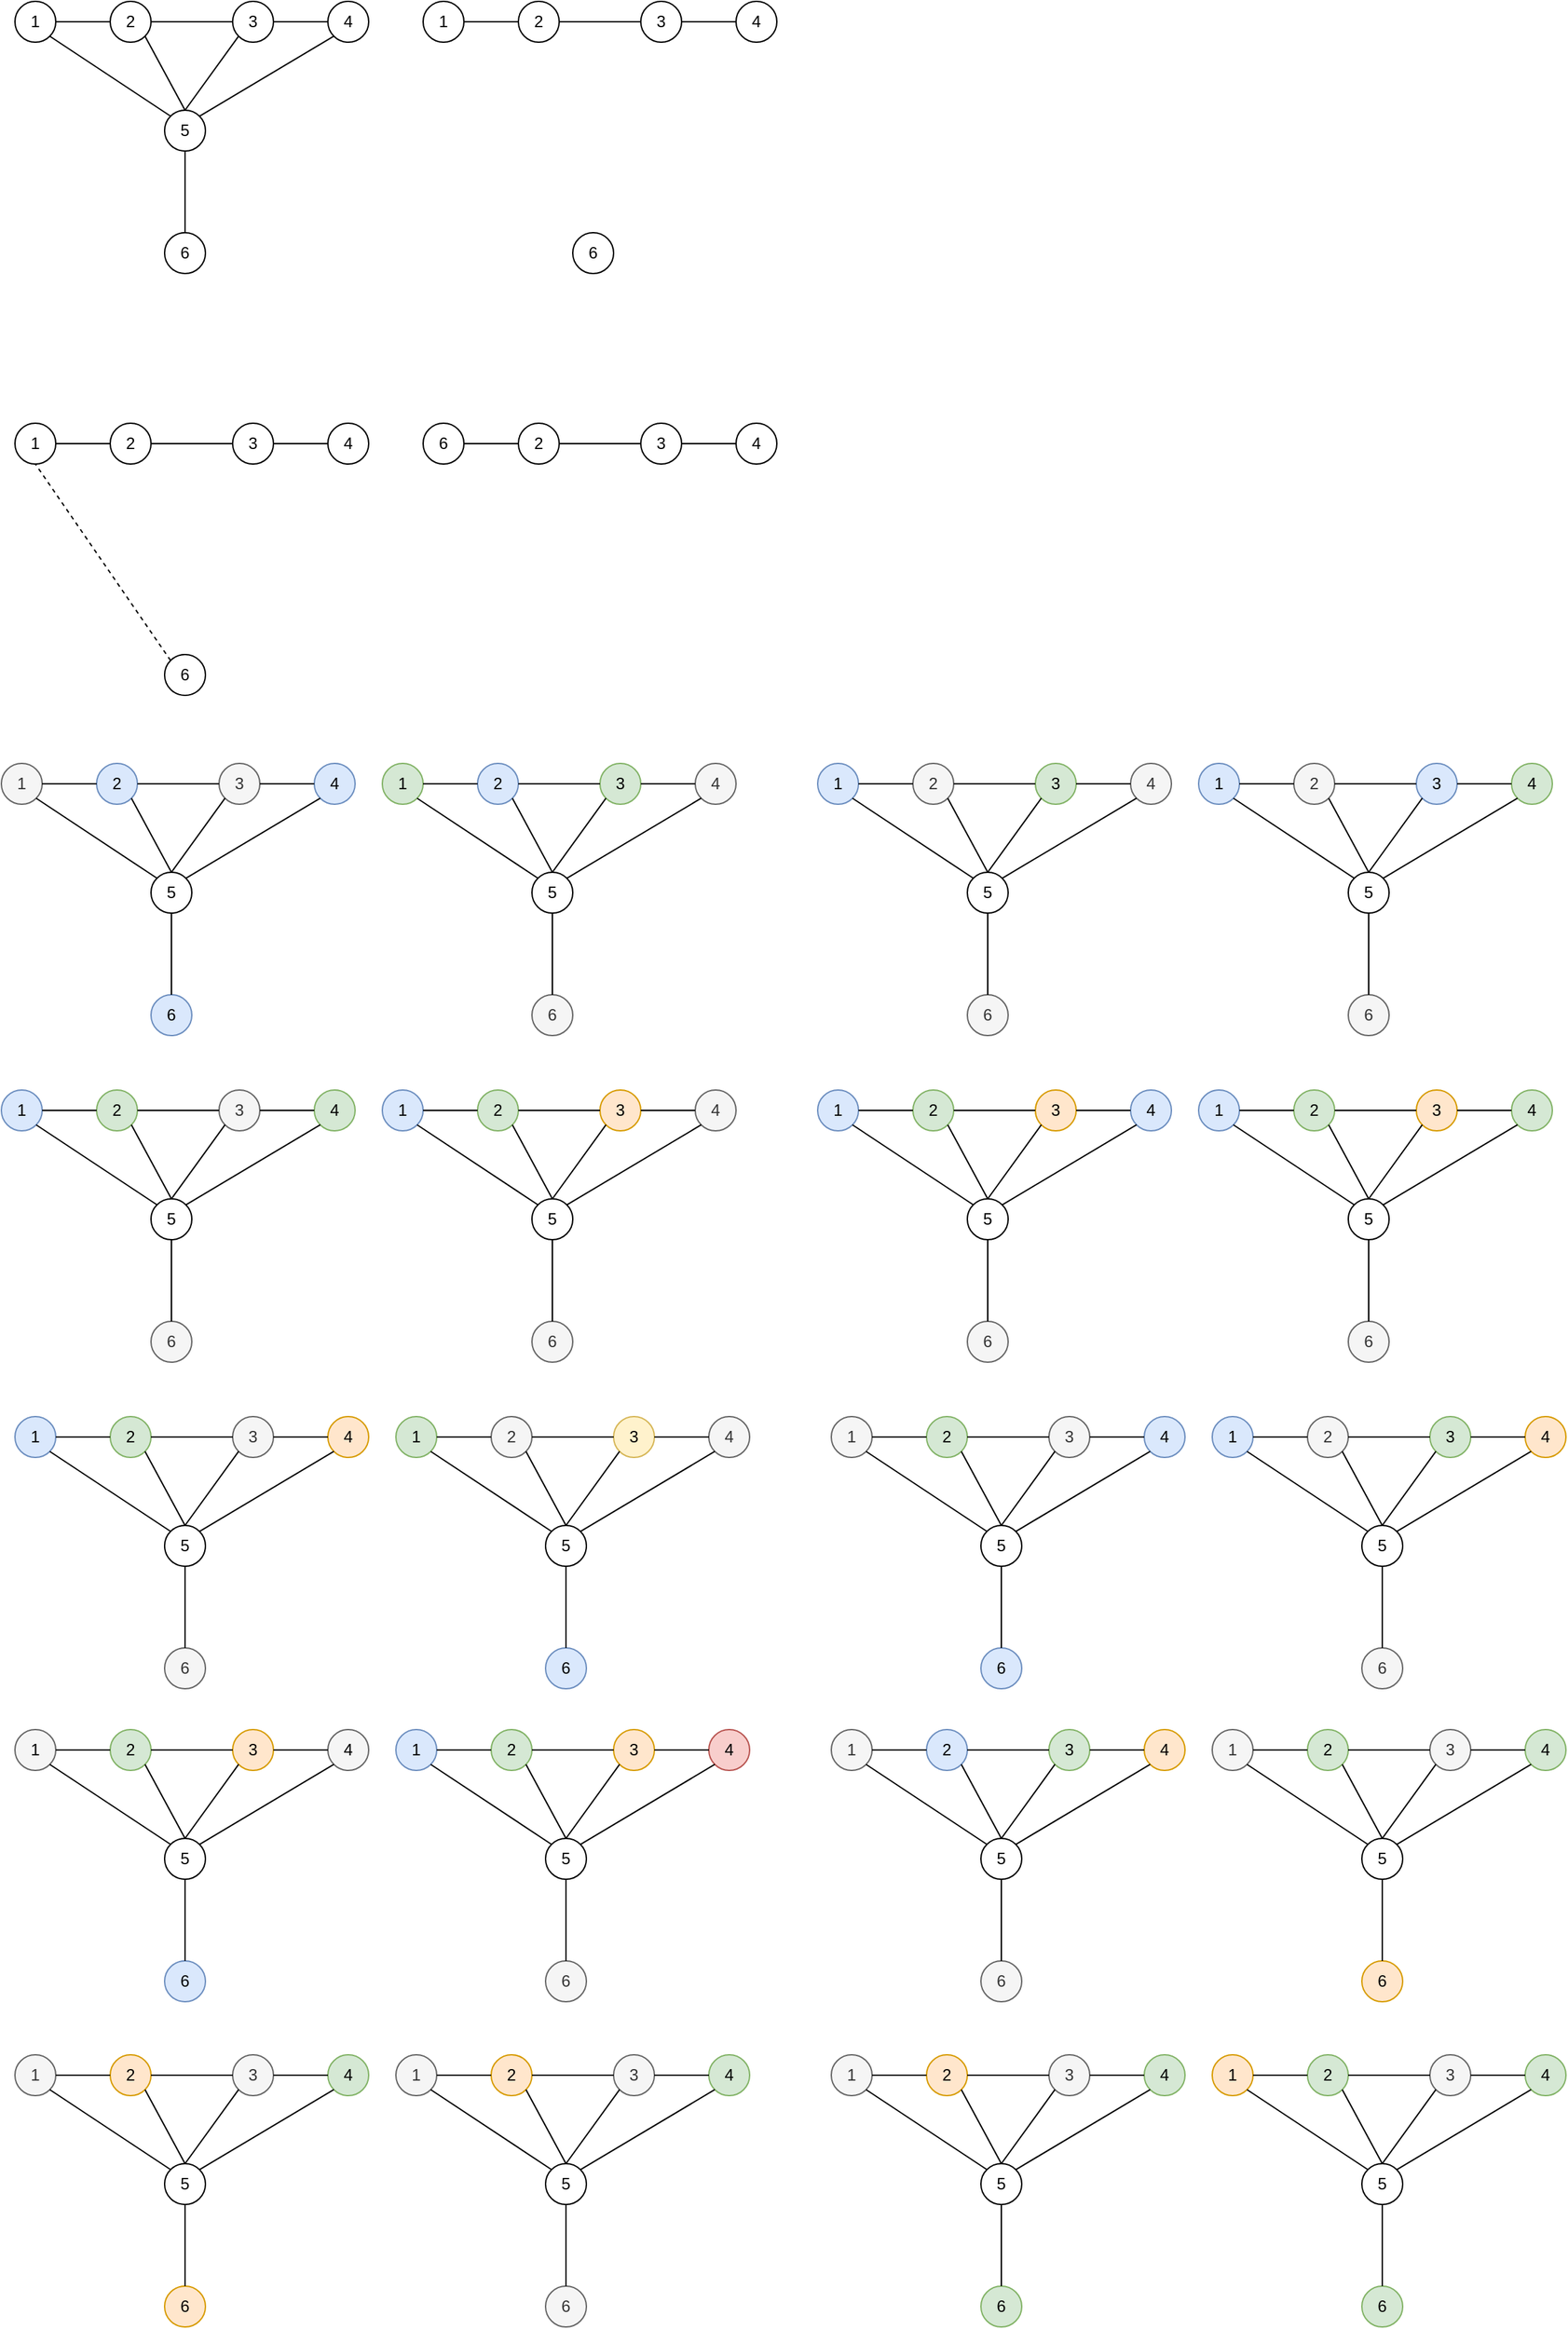 <mxfile version="15.8.6" type="github" pages="7">
  <diagram id="zU-OpYZPAC1Et07iB3zv" name="pb1">
    <mxGraphModel dx="1279" dy="702" grid="1" gridSize="10" guides="1" tooltips="1" connect="1" arrows="1" fold="1" page="1" pageScale="1" pageWidth="827" pageHeight="583" math="0" shadow="0">
      <root>
        <mxCell id="0" />
        <mxCell id="1" parent="0" />
        <mxCell id="ApnPAZLLz1LK63Vhgzp6-1" value="5" style="ellipse;whiteSpace=wrap;html=1;aspect=fixed;" parent="1" vertex="1">
          <mxGeometry x="160" y="120" width="30" height="30" as="geometry" />
        </mxCell>
        <mxCell id="ApnPAZLLz1LK63Vhgzp6-2" value="4" style="ellipse;whiteSpace=wrap;html=1;aspect=fixed;" parent="1" vertex="1">
          <mxGeometry x="280" y="40" width="30" height="30" as="geometry" />
        </mxCell>
        <mxCell id="ApnPAZLLz1LK63Vhgzp6-3" value="3" style="ellipse;whiteSpace=wrap;html=1;aspect=fixed;" parent="1" vertex="1">
          <mxGeometry x="210" y="40" width="30" height="30" as="geometry" />
        </mxCell>
        <mxCell id="ApnPAZLLz1LK63Vhgzp6-4" value="2" style="ellipse;whiteSpace=wrap;html=1;aspect=fixed;" parent="1" vertex="1">
          <mxGeometry x="120" y="40" width="30" height="30" as="geometry" />
        </mxCell>
        <mxCell id="ApnPAZLLz1LK63Vhgzp6-5" value="1" style="ellipse;whiteSpace=wrap;html=1;aspect=fixed;" parent="1" vertex="1">
          <mxGeometry x="50" y="40" width="30" height="30" as="geometry" />
        </mxCell>
        <mxCell id="ApnPAZLLz1LK63Vhgzp6-6" value="6" style="ellipse;whiteSpace=wrap;html=1;aspect=fixed;" parent="1" vertex="1">
          <mxGeometry x="160" y="210" width="30" height="30" as="geometry" />
        </mxCell>
        <mxCell id="ApnPAZLLz1LK63Vhgzp6-7" value="" style="endArrow=none;html=1;rounded=0;exitX=0.5;exitY=1;exitDx=0;exitDy=0;entryX=0.5;entryY=0;entryDx=0;entryDy=0;" parent="1" source="ApnPAZLLz1LK63Vhgzp6-1" target="ApnPAZLLz1LK63Vhgzp6-6" edge="1">
          <mxGeometry width="50" height="50" relative="1" as="geometry">
            <mxPoint x="390" y="380" as="sourcePoint" />
            <mxPoint x="440" y="330" as="targetPoint" />
          </mxGeometry>
        </mxCell>
        <mxCell id="ApnPAZLLz1LK63Vhgzp6-8" value="" style="endArrow=none;html=1;rounded=0;entryX=0;entryY=1;entryDx=0;entryDy=0;exitX=1;exitY=0;exitDx=0;exitDy=0;" parent="1" source="ApnPAZLLz1LK63Vhgzp6-1" target="ApnPAZLLz1LK63Vhgzp6-2" edge="1">
          <mxGeometry width="50" height="50" relative="1" as="geometry">
            <mxPoint x="230" y="135" as="sourcePoint" />
            <mxPoint x="440" y="330" as="targetPoint" />
          </mxGeometry>
        </mxCell>
        <mxCell id="ApnPAZLLz1LK63Vhgzp6-9" value="" style="endArrow=none;html=1;rounded=0;entryX=0;entryY=1;entryDx=0;entryDy=0;exitX=0.5;exitY=0;exitDx=0;exitDy=0;" parent="1" source="ApnPAZLLz1LK63Vhgzp6-1" target="ApnPAZLLz1LK63Vhgzp6-3" edge="1">
          <mxGeometry width="50" height="50" relative="1" as="geometry">
            <mxPoint x="190" y="90" as="sourcePoint" />
            <mxPoint x="175" y="80" as="targetPoint" />
          </mxGeometry>
        </mxCell>
        <mxCell id="ApnPAZLLz1LK63Vhgzp6-10" value="" style="endArrow=none;html=1;rounded=0;exitX=1;exitY=1;exitDx=0;exitDy=0;entryX=0.5;entryY=0;entryDx=0;entryDy=0;" parent="1" source="ApnPAZLLz1LK63Vhgzp6-4" target="ApnPAZLLz1LK63Vhgzp6-1" edge="1">
          <mxGeometry width="50" height="50" relative="1" as="geometry">
            <mxPoint x="390" y="380" as="sourcePoint" />
            <mxPoint x="170" y="100" as="targetPoint" />
          </mxGeometry>
        </mxCell>
        <mxCell id="ApnPAZLLz1LK63Vhgzp6-11" value="" style="endArrow=none;html=1;rounded=0;exitX=1;exitY=1;exitDx=0;exitDy=0;entryX=0;entryY=0;entryDx=0;entryDy=0;" parent="1" source="ApnPAZLLz1LK63Vhgzp6-5" target="ApnPAZLLz1LK63Vhgzp6-1" edge="1">
          <mxGeometry width="50" height="50" relative="1" as="geometry">
            <mxPoint x="390" y="380" as="sourcePoint" />
            <mxPoint x="140" y="150" as="targetPoint" />
          </mxGeometry>
        </mxCell>
        <mxCell id="ApnPAZLLz1LK63Vhgzp6-12" value="" style="endArrow=none;html=1;rounded=0;exitX=1;exitY=0.5;exitDx=0;exitDy=0;entryX=0;entryY=0.5;entryDx=0;entryDy=0;" parent="1" source="ApnPAZLLz1LK63Vhgzp6-5" target="ApnPAZLLz1LK63Vhgzp6-4" edge="1">
          <mxGeometry width="50" height="50" relative="1" as="geometry">
            <mxPoint x="390" y="380" as="sourcePoint" />
            <mxPoint x="440" y="330" as="targetPoint" />
          </mxGeometry>
        </mxCell>
        <mxCell id="ApnPAZLLz1LK63Vhgzp6-13" value="" style="endArrow=none;html=1;rounded=0;exitX=1;exitY=0.5;exitDx=0;exitDy=0;entryX=0;entryY=0.5;entryDx=0;entryDy=0;" parent="1" source="ApnPAZLLz1LK63Vhgzp6-4" target="ApnPAZLLz1LK63Vhgzp6-3" edge="1">
          <mxGeometry width="50" height="50" relative="1" as="geometry">
            <mxPoint x="390" y="380" as="sourcePoint" />
            <mxPoint x="440" y="330" as="targetPoint" />
          </mxGeometry>
        </mxCell>
        <mxCell id="ApnPAZLLz1LK63Vhgzp6-14" value="" style="endArrow=none;html=1;rounded=0;exitX=1;exitY=0.5;exitDx=0;exitDy=0;entryX=0;entryY=0.5;entryDx=0;entryDy=0;" parent="1" source="ApnPAZLLz1LK63Vhgzp6-3" target="ApnPAZLLz1LK63Vhgzp6-2" edge="1">
          <mxGeometry width="50" height="50" relative="1" as="geometry">
            <mxPoint x="390" y="380" as="sourcePoint" />
            <mxPoint x="440" y="330" as="targetPoint" />
          </mxGeometry>
        </mxCell>
        <mxCell id="ApnPAZLLz1LK63Vhgzp6-16" value="4" style="ellipse;whiteSpace=wrap;html=1;aspect=fixed;" parent="1" vertex="1">
          <mxGeometry x="580" y="40" width="30" height="30" as="geometry" />
        </mxCell>
        <mxCell id="ApnPAZLLz1LK63Vhgzp6-17" value="3" style="ellipse;whiteSpace=wrap;html=1;aspect=fixed;" parent="1" vertex="1">
          <mxGeometry x="510" y="40" width="30" height="30" as="geometry" />
        </mxCell>
        <mxCell id="ApnPAZLLz1LK63Vhgzp6-18" value="2" style="ellipse;whiteSpace=wrap;html=1;aspect=fixed;" parent="1" vertex="1">
          <mxGeometry x="420" y="40" width="30" height="30" as="geometry" />
        </mxCell>
        <mxCell id="ApnPAZLLz1LK63Vhgzp6-19" value="1" style="ellipse;whiteSpace=wrap;html=1;aspect=fixed;" parent="1" vertex="1">
          <mxGeometry x="350" y="40" width="30" height="30" as="geometry" />
        </mxCell>
        <mxCell id="ApnPAZLLz1LK63Vhgzp6-20" value="6" style="ellipse;whiteSpace=wrap;html=1;aspect=fixed;" parent="1" vertex="1">
          <mxGeometry x="460" y="210" width="30" height="30" as="geometry" />
        </mxCell>
        <mxCell id="ApnPAZLLz1LK63Vhgzp6-26" value="" style="endArrow=none;html=1;rounded=0;exitX=1;exitY=0.5;exitDx=0;exitDy=0;entryX=0;entryY=0.5;entryDx=0;entryDy=0;" parent="1" source="ApnPAZLLz1LK63Vhgzp6-19" target="ApnPAZLLz1LK63Vhgzp6-18" edge="1">
          <mxGeometry width="50" height="50" relative="1" as="geometry">
            <mxPoint x="690" y="380" as="sourcePoint" />
            <mxPoint x="740" y="330" as="targetPoint" />
          </mxGeometry>
        </mxCell>
        <mxCell id="ApnPAZLLz1LK63Vhgzp6-27" value="" style="endArrow=none;html=1;rounded=0;exitX=1;exitY=0.5;exitDx=0;exitDy=0;entryX=0;entryY=0.5;entryDx=0;entryDy=0;" parent="1" source="ApnPAZLLz1LK63Vhgzp6-18" target="ApnPAZLLz1LK63Vhgzp6-17" edge="1">
          <mxGeometry width="50" height="50" relative="1" as="geometry">
            <mxPoint x="690" y="380" as="sourcePoint" />
            <mxPoint x="740" y="330" as="targetPoint" />
          </mxGeometry>
        </mxCell>
        <mxCell id="ApnPAZLLz1LK63Vhgzp6-28" value="" style="endArrow=none;html=1;rounded=0;exitX=1;exitY=0.5;exitDx=0;exitDy=0;entryX=0;entryY=0.5;entryDx=0;entryDy=0;" parent="1" source="ApnPAZLLz1LK63Vhgzp6-17" target="ApnPAZLLz1LK63Vhgzp6-16" edge="1">
          <mxGeometry width="50" height="50" relative="1" as="geometry">
            <mxPoint x="690" y="380" as="sourcePoint" />
            <mxPoint x="740" y="330" as="targetPoint" />
          </mxGeometry>
        </mxCell>
        <mxCell id="ApnPAZLLz1LK63Vhgzp6-30" value="4" style="ellipse;whiteSpace=wrap;html=1;aspect=fixed;" parent="1" vertex="1">
          <mxGeometry x="280" y="350" width="30" height="30" as="geometry" />
        </mxCell>
        <mxCell id="ApnPAZLLz1LK63Vhgzp6-31" value="3" style="ellipse;whiteSpace=wrap;html=1;aspect=fixed;" parent="1" vertex="1">
          <mxGeometry x="210" y="350" width="30" height="30" as="geometry" />
        </mxCell>
        <mxCell id="ApnPAZLLz1LK63Vhgzp6-32" value="2" style="ellipse;whiteSpace=wrap;html=1;aspect=fixed;" parent="1" vertex="1">
          <mxGeometry x="120" y="350" width="30" height="30" as="geometry" />
        </mxCell>
        <mxCell id="ApnPAZLLz1LK63Vhgzp6-33" value="1" style="ellipse;whiteSpace=wrap;html=1;aspect=fixed;" parent="1" vertex="1">
          <mxGeometry x="50" y="350" width="30" height="30" as="geometry" />
        </mxCell>
        <mxCell id="ApnPAZLLz1LK63Vhgzp6-34" value="6" style="ellipse;whiteSpace=wrap;html=1;aspect=fixed;" parent="1" vertex="1">
          <mxGeometry x="160" y="520" width="30" height="30" as="geometry" />
        </mxCell>
        <mxCell id="ApnPAZLLz1LK63Vhgzp6-35" value="" style="endArrow=none;html=1;rounded=0;exitX=1;exitY=0.5;exitDx=0;exitDy=0;entryX=0;entryY=0.5;entryDx=0;entryDy=0;" parent="1" source="ApnPAZLLz1LK63Vhgzp6-33" target="ApnPAZLLz1LK63Vhgzp6-32" edge="1">
          <mxGeometry width="50" height="50" relative="1" as="geometry">
            <mxPoint x="390" y="690" as="sourcePoint" />
            <mxPoint x="440" y="640" as="targetPoint" />
          </mxGeometry>
        </mxCell>
        <mxCell id="ApnPAZLLz1LK63Vhgzp6-36" value="" style="endArrow=none;html=1;rounded=0;exitX=1;exitY=0.5;exitDx=0;exitDy=0;entryX=0;entryY=0.5;entryDx=0;entryDy=0;" parent="1" source="ApnPAZLLz1LK63Vhgzp6-32" target="ApnPAZLLz1LK63Vhgzp6-31" edge="1">
          <mxGeometry width="50" height="50" relative="1" as="geometry">
            <mxPoint x="390" y="690" as="sourcePoint" />
            <mxPoint x="440" y="640" as="targetPoint" />
          </mxGeometry>
        </mxCell>
        <mxCell id="ApnPAZLLz1LK63Vhgzp6-37" value="" style="endArrow=none;html=1;rounded=0;exitX=1;exitY=0.5;exitDx=0;exitDy=0;entryX=0;entryY=0.5;entryDx=0;entryDy=0;" parent="1" source="ApnPAZLLz1LK63Vhgzp6-31" target="ApnPAZLLz1LK63Vhgzp6-30" edge="1">
          <mxGeometry width="50" height="50" relative="1" as="geometry">
            <mxPoint x="390" y="690" as="sourcePoint" />
            <mxPoint x="440" y="640" as="targetPoint" />
          </mxGeometry>
        </mxCell>
        <mxCell id="ApnPAZLLz1LK63Vhgzp6-38" value="" style="endArrow=none;html=1;rounded=0;entryX=0.5;entryY=1;entryDx=0;entryDy=0;exitX=0;exitY=0;exitDx=0;exitDy=0;dashed=1;" parent="1" source="ApnPAZLLz1LK63Vhgzp6-34" target="ApnPAZLLz1LK63Vhgzp6-33" edge="1">
          <mxGeometry width="50" height="50" relative="1" as="geometry">
            <mxPoint x="130" y="490" as="sourcePoint" />
            <mxPoint x="440" y="300" as="targetPoint" />
          </mxGeometry>
        </mxCell>
        <mxCell id="ApnPAZLLz1LK63Vhgzp6-39" value="4" style="ellipse;whiteSpace=wrap;html=1;aspect=fixed;" parent="1" vertex="1">
          <mxGeometry x="580" y="350" width="30" height="30" as="geometry" />
        </mxCell>
        <mxCell id="ApnPAZLLz1LK63Vhgzp6-40" value="3" style="ellipse;whiteSpace=wrap;html=1;aspect=fixed;" parent="1" vertex="1">
          <mxGeometry x="510" y="350" width="30" height="30" as="geometry" />
        </mxCell>
        <mxCell id="ApnPAZLLz1LK63Vhgzp6-41" value="2" style="ellipse;whiteSpace=wrap;html=1;aspect=fixed;" parent="1" vertex="1">
          <mxGeometry x="420" y="350" width="30" height="30" as="geometry" />
        </mxCell>
        <mxCell id="ApnPAZLLz1LK63Vhgzp6-42" value="6" style="ellipse;whiteSpace=wrap;html=1;aspect=fixed;" parent="1" vertex="1">
          <mxGeometry x="350" y="350" width="30" height="30" as="geometry" />
        </mxCell>
        <mxCell id="ApnPAZLLz1LK63Vhgzp6-44" value="" style="endArrow=none;html=1;rounded=0;exitX=1;exitY=0.5;exitDx=0;exitDy=0;entryX=0;entryY=0.5;entryDx=0;entryDy=0;" parent="1" source="ApnPAZLLz1LK63Vhgzp6-42" target="ApnPAZLLz1LK63Vhgzp6-41" edge="1">
          <mxGeometry width="50" height="50" relative="1" as="geometry">
            <mxPoint x="690" y="690" as="sourcePoint" />
            <mxPoint x="740" y="640" as="targetPoint" />
          </mxGeometry>
        </mxCell>
        <mxCell id="ApnPAZLLz1LK63Vhgzp6-45" value="" style="endArrow=none;html=1;rounded=0;exitX=1;exitY=0.5;exitDx=0;exitDy=0;entryX=0;entryY=0.5;entryDx=0;entryDy=0;" parent="1" source="ApnPAZLLz1LK63Vhgzp6-41" target="ApnPAZLLz1LK63Vhgzp6-40" edge="1">
          <mxGeometry width="50" height="50" relative="1" as="geometry">
            <mxPoint x="690" y="690" as="sourcePoint" />
            <mxPoint x="740" y="640" as="targetPoint" />
          </mxGeometry>
        </mxCell>
        <mxCell id="ApnPAZLLz1LK63Vhgzp6-46" value="" style="endArrow=none;html=1;rounded=0;exitX=1;exitY=0.5;exitDx=0;exitDy=0;entryX=0;entryY=0.5;entryDx=0;entryDy=0;" parent="1" source="ApnPAZLLz1LK63Vhgzp6-40" target="ApnPAZLLz1LK63Vhgzp6-39" edge="1">
          <mxGeometry width="50" height="50" relative="1" as="geometry">
            <mxPoint x="690" y="690" as="sourcePoint" />
            <mxPoint x="740" y="640" as="targetPoint" />
          </mxGeometry>
        </mxCell>
        <mxCell id="ApnPAZLLz1LK63Vhgzp6-48" value="5" style="ellipse;whiteSpace=wrap;html=1;aspect=fixed;" parent="1" vertex="1">
          <mxGeometry x="150" y="680" width="30" height="30" as="geometry" />
        </mxCell>
        <mxCell id="ApnPAZLLz1LK63Vhgzp6-49" value="4" style="ellipse;whiteSpace=wrap;html=1;aspect=fixed;fillColor=#dae8fc;strokeColor=#6c8ebf;" parent="1" vertex="1">
          <mxGeometry x="270" y="600" width="30" height="30" as="geometry" />
        </mxCell>
        <mxCell id="ApnPAZLLz1LK63Vhgzp6-50" value="3" style="ellipse;whiteSpace=wrap;html=1;aspect=fixed;fillColor=#f5f5f5;fontColor=#333333;strokeColor=#666666;" parent="1" vertex="1">
          <mxGeometry x="200" y="600" width="30" height="30" as="geometry" />
        </mxCell>
        <mxCell id="ApnPAZLLz1LK63Vhgzp6-51" value="2" style="ellipse;whiteSpace=wrap;html=1;aspect=fixed;fillColor=#dae8fc;strokeColor=#6c8ebf;" parent="1" vertex="1">
          <mxGeometry x="110" y="600" width="30" height="30" as="geometry" />
        </mxCell>
        <mxCell id="ApnPAZLLz1LK63Vhgzp6-52" value="1" style="ellipse;whiteSpace=wrap;html=1;aspect=fixed;fillColor=#f5f5f5;fontColor=#333333;strokeColor=#666666;" parent="1" vertex="1">
          <mxGeometry x="40" y="600" width="30" height="30" as="geometry" />
        </mxCell>
        <mxCell id="ApnPAZLLz1LK63Vhgzp6-53" value="6" style="ellipse;whiteSpace=wrap;html=1;aspect=fixed;fillColor=#dae8fc;strokeColor=#6c8ebf;" parent="1" vertex="1">
          <mxGeometry x="150" y="770" width="30" height="30" as="geometry" />
        </mxCell>
        <mxCell id="ApnPAZLLz1LK63Vhgzp6-54" value="" style="endArrow=none;html=1;rounded=0;exitX=0.5;exitY=1;exitDx=0;exitDy=0;entryX=0.5;entryY=0;entryDx=0;entryDy=0;" parent="1" source="ApnPAZLLz1LK63Vhgzp6-48" target="ApnPAZLLz1LK63Vhgzp6-53" edge="1">
          <mxGeometry width="50" height="50" relative="1" as="geometry">
            <mxPoint x="380" y="940" as="sourcePoint" />
            <mxPoint x="430" y="890" as="targetPoint" />
          </mxGeometry>
        </mxCell>
        <mxCell id="ApnPAZLLz1LK63Vhgzp6-55" value="" style="endArrow=none;html=1;rounded=0;entryX=0;entryY=1;entryDx=0;entryDy=0;exitX=1;exitY=0;exitDx=0;exitDy=0;" parent="1" source="ApnPAZLLz1LK63Vhgzp6-48" target="ApnPAZLLz1LK63Vhgzp6-49" edge="1">
          <mxGeometry width="50" height="50" relative="1" as="geometry">
            <mxPoint x="220" y="695" as="sourcePoint" />
            <mxPoint x="430" y="890" as="targetPoint" />
          </mxGeometry>
        </mxCell>
        <mxCell id="ApnPAZLLz1LK63Vhgzp6-56" value="" style="endArrow=none;html=1;rounded=0;entryX=0;entryY=1;entryDx=0;entryDy=0;exitX=0.5;exitY=0;exitDx=0;exitDy=0;" parent="1" source="ApnPAZLLz1LK63Vhgzp6-48" target="ApnPAZLLz1LK63Vhgzp6-50" edge="1">
          <mxGeometry width="50" height="50" relative="1" as="geometry">
            <mxPoint x="180" y="650" as="sourcePoint" />
            <mxPoint x="165" y="640" as="targetPoint" />
          </mxGeometry>
        </mxCell>
        <mxCell id="ApnPAZLLz1LK63Vhgzp6-57" value="" style="endArrow=none;html=1;rounded=0;exitX=1;exitY=1;exitDx=0;exitDy=0;entryX=0.5;entryY=0;entryDx=0;entryDy=0;" parent="1" source="ApnPAZLLz1LK63Vhgzp6-51" target="ApnPAZLLz1LK63Vhgzp6-48" edge="1">
          <mxGeometry width="50" height="50" relative="1" as="geometry">
            <mxPoint x="380" y="940" as="sourcePoint" />
            <mxPoint x="160" y="660" as="targetPoint" />
          </mxGeometry>
        </mxCell>
        <mxCell id="ApnPAZLLz1LK63Vhgzp6-58" value="" style="endArrow=none;html=1;rounded=0;exitX=1;exitY=1;exitDx=0;exitDy=0;entryX=0;entryY=0;entryDx=0;entryDy=0;" parent="1" source="ApnPAZLLz1LK63Vhgzp6-52" target="ApnPAZLLz1LK63Vhgzp6-48" edge="1">
          <mxGeometry width="50" height="50" relative="1" as="geometry">
            <mxPoint x="380" y="940" as="sourcePoint" />
            <mxPoint x="130" y="710" as="targetPoint" />
          </mxGeometry>
        </mxCell>
        <mxCell id="ApnPAZLLz1LK63Vhgzp6-59" value="" style="endArrow=none;html=1;rounded=0;exitX=1;exitY=0.5;exitDx=0;exitDy=0;entryX=0;entryY=0.5;entryDx=0;entryDy=0;" parent="1" source="ApnPAZLLz1LK63Vhgzp6-52" target="ApnPAZLLz1LK63Vhgzp6-51" edge="1">
          <mxGeometry width="50" height="50" relative="1" as="geometry">
            <mxPoint x="380" y="940" as="sourcePoint" />
            <mxPoint x="430" y="890" as="targetPoint" />
          </mxGeometry>
        </mxCell>
        <mxCell id="ApnPAZLLz1LK63Vhgzp6-60" value="" style="endArrow=none;html=1;rounded=0;exitX=1;exitY=0.5;exitDx=0;exitDy=0;entryX=0;entryY=0.5;entryDx=0;entryDy=0;" parent="1" source="ApnPAZLLz1LK63Vhgzp6-51" target="ApnPAZLLz1LK63Vhgzp6-50" edge="1">
          <mxGeometry width="50" height="50" relative="1" as="geometry">
            <mxPoint x="380" y="940" as="sourcePoint" />
            <mxPoint x="430" y="890" as="targetPoint" />
          </mxGeometry>
        </mxCell>
        <mxCell id="ApnPAZLLz1LK63Vhgzp6-61" value="" style="endArrow=none;html=1;rounded=0;exitX=1;exitY=0.5;exitDx=0;exitDy=0;entryX=0;entryY=0.5;entryDx=0;entryDy=0;" parent="1" source="ApnPAZLLz1LK63Vhgzp6-50" target="ApnPAZLLz1LK63Vhgzp6-49" edge="1">
          <mxGeometry width="50" height="50" relative="1" as="geometry">
            <mxPoint x="380" y="940" as="sourcePoint" />
            <mxPoint x="430" y="890" as="targetPoint" />
          </mxGeometry>
        </mxCell>
        <mxCell id="ApnPAZLLz1LK63Vhgzp6-62" value="5" style="ellipse;whiteSpace=wrap;html=1;aspect=fixed;" parent="1" vertex="1">
          <mxGeometry x="430" y="680" width="30" height="30" as="geometry" />
        </mxCell>
        <mxCell id="ApnPAZLLz1LK63Vhgzp6-63" value="4" style="ellipse;whiteSpace=wrap;html=1;aspect=fixed;fillColor=#f5f5f5;fontColor=#333333;strokeColor=#666666;" parent="1" vertex="1">
          <mxGeometry x="550" y="600" width="30" height="30" as="geometry" />
        </mxCell>
        <mxCell id="ApnPAZLLz1LK63Vhgzp6-64" value="3" style="ellipse;whiteSpace=wrap;html=1;aspect=fixed;fillColor=#d5e8d4;strokeColor=#82b366;" parent="1" vertex="1">
          <mxGeometry x="480" y="600" width="30" height="30" as="geometry" />
        </mxCell>
        <mxCell id="ApnPAZLLz1LK63Vhgzp6-65" value="2" style="ellipse;whiteSpace=wrap;html=1;aspect=fixed;fillColor=#dae8fc;strokeColor=#6c8ebf;" parent="1" vertex="1">
          <mxGeometry x="390" y="600" width="30" height="30" as="geometry" />
        </mxCell>
        <mxCell id="ApnPAZLLz1LK63Vhgzp6-66" value="1" style="ellipse;whiteSpace=wrap;html=1;aspect=fixed;fillColor=#d5e8d4;strokeColor=#82b366;" parent="1" vertex="1">
          <mxGeometry x="320" y="600" width="30" height="30" as="geometry" />
        </mxCell>
        <mxCell id="ApnPAZLLz1LK63Vhgzp6-67" value="6" style="ellipse;whiteSpace=wrap;html=1;aspect=fixed;fillColor=#f5f5f5;fontColor=#333333;strokeColor=#666666;" parent="1" vertex="1">
          <mxGeometry x="430" y="770" width="30" height="30" as="geometry" />
        </mxCell>
        <mxCell id="ApnPAZLLz1LK63Vhgzp6-68" value="" style="endArrow=none;html=1;rounded=0;exitX=0.5;exitY=1;exitDx=0;exitDy=0;entryX=0.5;entryY=0;entryDx=0;entryDy=0;" parent="1" source="ApnPAZLLz1LK63Vhgzp6-62" target="ApnPAZLLz1LK63Vhgzp6-67" edge="1">
          <mxGeometry width="50" height="50" relative="1" as="geometry">
            <mxPoint x="660" y="940" as="sourcePoint" />
            <mxPoint x="710" y="890" as="targetPoint" />
          </mxGeometry>
        </mxCell>
        <mxCell id="ApnPAZLLz1LK63Vhgzp6-69" value="" style="endArrow=none;html=1;rounded=0;entryX=0;entryY=1;entryDx=0;entryDy=0;exitX=1;exitY=0;exitDx=0;exitDy=0;" parent="1" source="ApnPAZLLz1LK63Vhgzp6-62" target="ApnPAZLLz1LK63Vhgzp6-63" edge="1">
          <mxGeometry width="50" height="50" relative="1" as="geometry">
            <mxPoint x="500" y="695" as="sourcePoint" />
            <mxPoint x="710" y="890" as="targetPoint" />
          </mxGeometry>
        </mxCell>
        <mxCell id="ApnPAZLLz1LK63Vhgzp6-70" value="" style="endArrow=none;html=1;rounded=0;entryX=0;entryY=1;entryDx=0;entryDy=0;exitX=0.5;exitY=0;exitDx=0;exitDy=0;" parent="1" source="ApnPAZLLz1LK63Vhgzp6-62" target="ApnPAZLLz1LK63Vhgzp6-64" edge="1">
          <mxGeometry width="50" height="50" relative="1" as="geometry">
            <mxPoint x="460" y="650" as="sourcePoint" />
            <mxPoint x="445" y="640" as="targetPoint" />
          </mxGeometry>
        </mxCell>
        <mxCell id="ApnPAZLLz1LK63Vhgzp6-71" value="" style="endArrow=none;html=1;rounded=0;exitX=1;exitY=1;exitDx=0;exitDy=0;entryX=0.5;entryY=0;entryDx=0;entryDy=0;" parent="1" source="ApnPAZLLz1LK63Vhgzp6-65" target="ApnPAZLLz1LK63Vhgzp6-62" edge="1">
          <mxGeometry width="50" height="50" relative="1" as="geometry">
            <mxPoint x="660" y="940" as="sourcePoint" />
            <mxPoint x="440" y="660" as="targetPoint" />
          </mxGeometry>
        </mxCell>
        <mxCell id="ApnPAZLLz1LK63Vhgzp6-72" value="" style="endArrow=none;html=1;rounded=0;exitX=1;exitY=1;exitDx=0;exitDy=0;entryX=0;entryY=0;entryDx=0;entryDy=0;" parent="1" source="ApnPAZLLz1LK63Vhgzp6-66" target="ApnPAZLLz1LK63Vhgzp6-62" edge="1">
          <mxGeometry width="50" height="50" relative="1" as="geometry">
            <mxPoint x="660" y="940" as="sourcePoint" />
            <mxPoint x="410" y="710" as="targetPoint" />
          </mxGeometry>
        </mxCell>
        <mxCell id="ApnPAZLLz1LK63Vhgzp6-73" value="" style="endArrow=none;html=1;rounded=0;exitX=1;exitY=0.5;exitDx=0;exitDy=0;entryX=0;entryY=0.5;entryDx=0;entryDy=0;" parent="1" source="ApnPAZLLz1LK63Vhgzp6-66" target="ApnPAZLLz1LK63Vhgzp6-65" edge="1">
          <mxGeometry width="50" height="50" relative="1" as="geometry">
            <mxPoint x="660" y="940" as="sourcePoint" />
            <mxPoint x="710" y="890" as="targetPoint" />
          </mxGeometry>
        </mxCell>
        <mxCell id="ApnPAZLLz1LK63Vhgzp6-74" value="" style="endArrow=none;html=1;rounded=0;exitX=1;exitY=0.5;exitDx=0;exitDy=0;entryX=0;entryY=0.5;entryDx=0;entryDy=0;" parent="1" source="ApnPAZLLz1LK63Vhgzp6-65" target="ApnPAZLLz1LK63Vhgzp6-64" edge="1">
          <mxGeometry width="50" height="50" relative="1" as="geometry">
            <mxPoint x="660" y="940" as="sourcePoint" />
            <mxPoint x="710" y="890" as="targetPoint" />
          </mxGeometry>
        </mxCell>
        <mxCell id="ApnPAZLLz1LK63Vhgzp6-75" value="" style="endArrow=none;html=1;rounded=0;exitX=1;exitY=0.5;exitDx=0;exitDy=0;entryX=0;entryY=0.5;entryDx=0;entryDy=0;" parent="1" source="ApnPAZLLz1LK63Vhgzp6-64" target="ApnPAZLLz1LK63Vhgzp6-63" edge="1">
          <mxGeometry width="50" height="50" relative="1" as="geometry">
            <mxPoint x="660" y="940" as="sourcePoint" />
            <mxPoint x="710" y="890" as="targetPoint" />
          </mxGeometry>
        </mxCell>
        <mxCell id="ApnPAZLLz1LK63Vhgzp6-76" value="5" style="ellipse;whiteSpace=wrap;html=1;aspect=fixed;" parent="1" vertex="1">
          <mxGeometry x="750" y="680" width="30" height="30" as="geometry" />
        </mxCell>
        <mxCell id="ApnPAZLLz1LK63Vhgzp6-77" value="4" style="ellipse;whiteSpace=wrap;html=1;aspect=fixed;fillColor=#f5f5f5;fontColor=#333333;strokeColor=#666666;" parent="1" vertex="1">
          <mxGeometry x="870" y="600" width="30" height="30" as="geometry" />
        </mxCell>
        <mxCell id="ApnPAZLLz1LK63Vhgzp6-78" value="3" style="ellipse;whiteSpace=wrap;html=1;aspect=fixed;fillColor=#d5e8d4;strokeColor=#82b366;" parent="1" vertex="1">
          <mxGeometry x="800" y="600" width="30" height="30" as="geometry" />
        </mxCell>
        <mxCell id="ApnPAZLLz1LK63Vhgzp6-79" value="2" style="ellipse;whiteSpace=wrap;html=1;aspect=fixed;fillColor=#f5f5f5;fontColor=#333333;strokeColor=#666666;" parent="1" vertex="1">
          <mxGeometry x="710" y="600" width="30" height="30" as="geometry" />
        </mxCell>
        <mxCell id="ApnPAZLLz1LK63Vhgzp6-80" value="1" style="ellipse;whiteSpace=wrap;html=1;aspect=fixed;fillColor=#dae8fc;strokeColor=#6c8ebf;" parent="1" vertex="1">
          <mxGeometry x="640" y="600" width="30" height="30" as="geometry" />
        </mxCell>
        <mxCell id="ApnPAZLLz1LK63Vhgzp6-81" value="6" style="ellipse;whiteSpace=wrap;html=1;aspect=fixed;fillColor=#f5f5f5;fontColor=#333333;strokeColor=#666666;" parent="1" vertex="1">
          <mxGeometry x="750" y="770" width="30" height="30" as="geometry" />
        </mxCell>
        <mxCell id="ApnPAZLLz1LK63Vhgzp6-82" value="" style="endArrow=none;html=1;rounded=0;exitX=0.5;exitY=1;exitDx=0;exitDy=0;entryX=0.5;entryY=0;entryDx=0;entryDy=0;" parent="1" source="ApnPAZLLz1LK63Vhgzp6-76" target="ApnPAZLLz1LK63Vhgzp6-81" edge="1">
          <mxGeometry width="50" height="50" relative="1" as="geometry">
            <mxPoint x="980" y="940" as="sourcePoint" />
            <mxPoint x="1030" y="890" as="targetPoint" />
          </mxGeometry>
        </mxCell>
        <mxCell id="ApnPAZLLz1LK63Vhgzp6-83" value="" style="endArrow=none;html=1;rounded=0;entryX=0;entryY=1;entryDx=0;entryDy=0;exitX=1;exitY=0;exitDx=0;exitDy=0;" parent="1" source="ApnPAZLLz1LK63Vhgzp6-76" target="ApnPAZLLz1LK63Vhgzp6-77" edge="1">
          <mxGeometry width="50" height="50" relative="1" as="geometry">
            <mxPoint x="820" y="695" as="sourcePoint" />
            <mxPoint x="1030" y="890" as="targetPoint" />
          </mxGeometry>
        </mxCell>
        <mxCell id="ApnPAZLLz1LK63Vhgzp6-84" value="" style="endArrow=none;html=1;rounded=0;entryX=0;entryY=1;entryDx=0;entryDy=0;exitX=0.5;exitY=0;exitDx=0;exitDy=0;" parent="1" source="ApnPAZLLz1LK63Vhgzp6-76" target="ApnPAZLLz1LK63Vhgzp6-78" edge="1">
          <mxGeometry width="50" height="50" relative="1" as="geometry">
            <mxPoint x="780" y="650" as="sourcePoint" />
            <mxPoint x="765" y="640" as="targetPoint" />
          </mxGeometry>
        </mxCell>
        <mxCell id="ApnPAZLLz1LK63Vhgzp6-85" value="" style="endArrow=none;html=1;rounded=0;exitX=1;exitY=1;exitDx=0;exitDy=0;entryX=0.5;entryY=0;entryDx=0;entryDy=0;" parent="1" source="ApnPAZLLz1LK63Vhgzp6-79" target="ApnPAZLLz1LK63Vhgzp6-76" edge="1">
          <mxGeometry width="50" height="50" relative="1" as="geometry">
            <mxPoint x="980" y="940" as="sourcePoint" />
            <mxPoint x="760" y="660" as="targetPoint" />
          </mxGeometry>
        </mxCell>
        <mxCell id="ApnPAZLLz1LK63Vhgzp6-86" value="" style="endArrow=none;html=1;rounded=0;exitX=1;exitY=1;exitDx=0;exitDy=0;entryX=0;entryY=0;entryDx=0;entryDy=0;" parent="1" source="ApnPAZLLz1LK63Vhgzp6-80" target="ApnPAZLLz1LK63Vhgzp6-76" edge="1">
          <mxGeometry width="50" height="50" relative="1" as="geometry">
            <mxPoint x="980" y="940" as="sourcePoint" />
            <mxPoint x="730" y="710" as="targetPoint" />
          </mxGeometry>
        </mxCell>
        <mxCell id="ApnPAZLLz1LK63Vhgzp6-87" value="" style="endArrow=none;html=1;rounded=0;exitX=1;exitY=0.5;exitDx=0;exitDy=0;entryX=0;entryY=0.5;entryDx=0;entryDy=0;" parent="1" source="ApnPAZLLz1LK63Vhgzp6-80" target="ApnPAZLLz1LK63Vhgzp6-79" edge="1">
          <mxGeometry width="50" height="50" relative="1" as="geometry">
            <mxPoint x="980" y="940" as="sourcePoint" />
            <mxPoint x="1030" y="890" as="targetPoint" />
          </mxGeometry>
        </mxCell>
        <mxCell id="ApnPAZLLz1LK63Vhgzp6-88" value="" style="endArrow=none;html=1;rounded=0;exitX=1;exitY=0.5;exitDx=0;exitDy=0;entryX=0;entryY=0.5;entryDx=0;entryDy=0;" parent="1" source="ApnPAZLLz1LK63Vhgzp6-79" target="ApnPAZLLz1LK63Vhgzp6-78" edge="1">
          <mxGeometry width="50" height="50" relative="1" as="geometry">
            <mxPoint x="980" y="940" as="sourcePoint" />
            <mxPoint x="1030" y="890" as="targetPoint" />
          </mxGeometry>
        </mxCell>
        <mxCell id="ApnPAZLLz1LK63Vhgzp6-89" value="" style="endArrow=none;html=1;rounded=0;exitX=1;exitY=0.5;exitDx=0;exitDy=0;entryX=0;entryY=0.5;entryDx=0;entryDy=0;" parent="1" source="ApnPAZLLz1LK63Vhgzp6-78" target="ApnPAZLLz1LK63Vhgzp6-77" edge="1">
          <mxGeometry width="50" height="50" relative="1" as="geometry">
            <mxPoint x="980" y="940" as="sourcePoint" />
            <mxPoint x="1030" y="890" as="targetPoint" />
          </mxGeometry>
        </mxCell>
        <mxCell id="ApnPAZLLz1LK63Vhgzp6-90" value="5" style="ellipse;whiteSpace=wrap;html=1;aspect=fixed;" parent="1" vertex="1">
          <mxGeometry x="1030" y="680" width="30" height="30" as="geometry" />
        </mxCell>
        <mxCell id="ApnPAZLLz1LK63Vhgzp6-91" value="4" style="ellipse;whiteSpace=wrap;html=1;aspect=fixed;fillColor=#d5e8d4;strokeColor=#82b366;" parent="1" vertex="1">
          <mxGeometry x="1150" y="600" width="30" height="30" as="geometry" />
        </mxCell>
        <mxCell id="ApnPAZLLz1LK63Vhgzp6-92" value="3" style="ellipse;whiteSpace=wrap;html=1;aspect=fixed;fillColor=#dae8fc;strokeColor=#6c8ebf;" parent="1" vertex="1">
          <mxGeometry x="1080" y="600" width="30" height="30" as="geometry" />
        </mxCell>
        <mxCell id="ApnPAZLLz1LK63Vhgzp6-93" value="2" style="ellipse;whiteSpace=wrap;html=1;aspect=fixed;fillColor=#f5f5f5;fontColor=#333333;strokeColor=#666666;" parent="1" vertex="1">
          <mxGeometry x="990" y="600" width="30" height="30" as="geometry" />
        </mxCell>
        <mxCell id="ApnPAZLLz1LK63Vhgzp6-94" value="1" style="ellipse;whiteSpace=wrap;html=1;aspect=fixed;fillColor=#dae8fc;strokeColor=#6c8ebf;" parent="1" vertex="1">
          <mxGeometry x="920" y="600" width="30" height="30" as="geometry" />
        </mxCell>
        <mxCell id="ApnPAZLLz1LK63Vhgzp6-95" value="6" style="ellipse;whiteSpace=wrap;html=1;aspect=fixed;fillColor=#f5f5f5;fontColor=#333333;strokeColor=#666666;" parent="1" vertex="1">
          <mxGeometry x="1030" y="770" width="30" height="30" as="geometry" />
        </mxCell>
        <mxCell id="ApnPAZLLz1LK63Vhgzp6-96" value="" style="endArrow=none;html=1;rounded=0;exitX=0.5;exitY=1;exitDx=0;exitDy=0;entryX=0.5;entryY=0;entryDx=0;entryDy=0;" parent="1" source="ApnPAZLLz1LK63Vhgzp6-90" target="ApnPAZLLz1LK63Vhgzp6-95" edge="1">
          <mxGeometry width="50" height="50" relative="1" as="geometry">
            <mxPoint x="1260" y="940" as="sourcePoint" />
            <mxPoint x="1310" y="890" as="targetPoint" />
          </mxGeometry>
        </mxCell>
        <mxCell id="ApnPAZLLz1LK63Vhgzp6-97" value="" style="endArrow=none;html=1;rounded=0;entryX=0;entryY=1;entryDx=0;entryDy=0;exitX=1;exitY=0;exitDx=0;exitDy=0;" parent="1" source="ApnPAZLLz1LK63Vhgzp6-90" target="ApnPAZLLz1LK63Vhgzp6-91" edge="1">
          <mxGeometry width="50" height="50" relative="1" as="geometry">
            <mxPoint x="1100" y="695" as="sourcePoint" />
            <mxPoint x="1310" y="890" as="targetPoint" />
          </mxGeometry>
        </mxCell>
        <mxCell id="ApnPAZLLz1LK63Vhgzp6-98" value="" style="endArrow=none;html=1;rounded=0;entryX=0;entryY=1;entryDx=0;entryDy=0;exitX=0.5;exitY=0;exitDx=0;exitDy=0;" parent="1" source="ApnPAZLLz1LK63Vhgzp6-90" target="ApnPAZLLz1LK63Vhgzp6-92" edge="1">
          <mxGeometry width="50" height="50" relative="1" as="geometry">
            <mxPoint x="1060" y="650" as="sourcePoint" />
            <mxPoint x="1045" y="640" as="targetPoint" />
          </mxGeometry>
        </mxCell>
        <mxCell id="ApnPAZLLz1LK63Vhgzp6-99" value="" style="endArrow=none;html=1;rounded=0;exitX=1;exitY=1;exitDx=0;exitDy=0;entryX=0.5;entryY=0;entryDx=0;entryDy=0;" parent="1" source="ApnPAZLLz1LK63Vhgzp6-93" target="ApnPAZLLz1LK63Vhgzp6-90" edge="1">
          <mxGeometry width="50" height="50" relative="1" as="geometry">
            <mxPoint x="1260" y="940" as="sourcePoint" />
            <mxPoint x="1040" y="660" as="targetPoint" />
          </mxGeometry>
        </mxCell>
        <mxCell id="ApnPAZLLz1LK63Vhgzp6-100" value="" style="endArrow=none;html=1;rounded=0;exitX=1;exitY=1;exitDx=0;exitDy=0;entryX=0;entryY=0;entryDx=0;entryDy=0;" parent="1" source="ApnPAZLLz1LK63Vhgzp6-94" target="ApnPAZLLz1LK63Vhgzp6-90" edge="1">
          <mxGeometry width="50" height="50" relative="1" as="geometry">
            <mxPoint x="1260" y="940" as="sourcePoint" />
            <mxPoint x="1010" y="710" as="targetPoint" />
          </mxGeometry>
        </mxCell>
        <mxCell id="ApnPAZLLz1LK63Vhgzp6-101" value="" style="endArrow=none;html=1;rounded=0;exitX=1;exitY=0.5;exitDx=0;exitDy=0;entryX=0;entryY=0.5;entryDx=0;entryDy=0;" parent="1" source="ApnPAZLLz1LK63Vhgzp6-94" target="ApnPAZLLz1LK63Vhgzp6-93" edge="1">
          <mxGeometry width="50" height="50" relative="1" as="geometry">
            <mxPoint x="1260" y="940" as="sourcePoint" />
            <mxPoint x="1310" y="890" as="targetPoint" />
          </mxGeometry>
        </mxCell>
        <mxCell id="ApnPAZLLz1LK63Vhgzp6-102" value="" style="endArrow=none;html=1;rounded=0;exitX=1;exitY=0.5;exitDx=0;exitDy=0;entryX=0;entryY=0.5;entryDx=0;entryDy=0;" parent="1" source="ApnPAZLLz1LK63Vhgzp6-93" target="ApnPAZLLz1LK63Vhgzp6-92" edge="1">
          <mxGeometry width="50" height="50" relative="1" as="geometry">
            <mxPoint x="1260" y="940" as="sourcePoint" />
            <mxPoint x="1310" y="890" as="targetPoint" />
          </mxGeometry>
        </mxCell>
        <mxCell id="ApnPAZLLz1LK63Vhgzp6-103" value="" style="endArrow=none;html=1;rounded=0;exitX=1;exitY=0.5;exitDx=0;exitDy=0;entryX=0;entryY=0.5;entryDx=0;entryDy=0;" parent="1" source="ApnPAZLLz1LK63Vhgzp6-92" target="ApnPAZLLz1LK63Vhgzp6-91" edge="1">
          <mxGeometry width="50" height="50" relative="1" as="geometry">
            <mxPoint x="1260" y="940" as="sourcePoint" />
            <mxPoint x="1310" y="890" as="targetPoint" />
          </mxGeometry>
        </mxCell>
        <mxCell id="ApnPAZLLz1LK63Vhgzp6-104" value="5" style="ellipse;whiteSpace=wrap;html=1;aspect=fixed;" parent="1" vertex="1">
          <mxGeometry x="150" y="920" width="30" height="30" as="geometry" />
        </mxCell>
        <mxCell id="ApnPAZLLz1LK63Vhgzp6-105" value="4" style="ellipse;whiteSpace=wrap;html=1;aspect=fixed;fillColor=#d5e8d4;strokeColor=#82b366;" parent="1" vertex="1">
          <mxGeometry x="270" y="840" width="30" height="30" as="geometry" />
        </mxCell>
        <mxCell id="ApnPAZLLz1LK63Vhgzp6-106" value="3" style="ellipse;whiteSpace=wrap;html=1;aspect=fixed;fillColor=#f5f5f5;fontColor=#333333;strokeColor=#666666;" parent="1" vertex="1">
          <mxGeometry x="200" y="840" width="30" height="30" as="geometry" />
        </mxCell>
        <mxCell id="ApnPAZLLz1LK63Vhgzp6-107" value="2" style="ellipse;whiteSpace=wrap;html=1;aspect=fixed;fillColor=#d5e8d4;strokeColor=#82b366;" parent="1" vertex="1">
          <mxGeometry x="110" y="840" width="30" height="30" as="geometry" />
        </mxCell>
        <mxCell id="ApnPAZLLz1LK63Vhgzp6-108" value="1" style="ellipse;whiteSpace=wrap;html=1;aspect=fixed;fillColor=#dae8fc;strokeColor=#6c8ebf;" parent="1" vertex="1">
          <mxGeometry x="40" y="840" width="30" height="30" as="geometry" />
        </mxCell>
        <mxCell id="ApnPAZLLz1LK63Vhgzp6-109" value="6" style="ellipse;whiteSpace=wrap;html=1;aspect=fixed;fillColor=#f5f5f5;fontColor=#333333;strokeColor=#666666;" parent="1" vertex="1">
          <mxGeometry x="150" y="1010" width="30" height="30" as="geometry" />
        </mxCell>
        <mxCell id="ApnPAZLLz1LK63Vhgzp6-110" value="" style="endArrow=none;html=1;rounded=0;exitX=0.5;exitY=1;exitDx=0;exitDy=0;entryX=0.5;entryY=0;entryDx=0;entryDy=0;" parent="1" source="ApnPAZLLz1LK63Vhgzp6-104" target="ApnPAZLLz1LK63Vhgzp6-109" edge="1">
          <mxGeometry width="50" height="50" relative="1" as="geometry">
            <mxPoint x="380" y="1180" as="sourcePoint" />
            <mxPoint x="430" y="1130" as="targetPoint" />
          </mxGeometry>
        </mxCell>
        <mxCell id="ApnPAZLLz1LK63Vhgzp6-111" value="" style="endArrow=none;html=1;rounded=0;entryX=0;entryY=1;entryDx=0;entryDy=0;exitX=1;exitY=0;exitDx=0;exitDy=0;" parent="1" source="ApnPAZLLz1LK63Vhgzp6-104" target="ApnPAZLLz1LK63Vhgzp6-105" edge="1">
          <mxGeometry width="50" height="50" relative="1" as="geometry">
            <mxPoint x="220" y="935" as="sourcePoint" />
            <mxPoint x="430" y="1130" as="targetPoint" />
          </mxGeometry>
        </mxCell>
        <mxCell id="ApnPAZLLz1LK63Vhgzp6-112" value="" style="endArrow=none;html=1;rounded=0;entryX=0;entryY=1;entryDx=0;entryDy=0;exitX=0.5;exitY=0;exitDx=0;exitDy=0;" parent="1" source="ApnPAZLLz1LK63Vhgzp6-104" target="ApnPAZLLz1LK63Vhgzp6-106" edge="1">
          <mxGeometry width="50" height="50" relative="1" as="geometry">
            <mxPoint x="180" y="890" as="sourcePoint" />
            <mxPoint x="165" y="880" as="targetPoint" />
          </mxGeometry>
        </mxCell>
        <mxCell id="ApnPAZLLz1LK63Vhgzp6-113" value="" style="endArrow=none;html=1;rounded=0;exitX=1;exitY=1;exitDx=0;exitDy=0;entryX=0.5;entryY=0;entryDx=0;entryDy=0;" parent="1" source="ApnPAZLLz1LK63Vhgzp6-107" target="ApnPAZLLz1LK63Vhgzp6-104" edge="1">
          <mxGeometry width="50" height="50" relative="1" as="geometry">
            <mxPoint x="380" y="1180" as="sourcePoint" />
            <mxPoint x="160" y="900" as="targetPoint" />
          </mxGeometry>
        </mxCell>
        <mxCell id="ApnPAZLLz1LK63Vhgzp6-114" value="" style="endArrow=none;html=1;rounded=0;exitX=1;exitY=1;exitDx=0;exitDy=0;entryX=0;entryY=0;entryDx=0;entryDy=0;" parent="1" source="ApnPAZLLz1LK63Vhgzp6-108" target="ApnPAZLLz1LK63Vhgzp6-104" edge="1">
          <mxGeometry width="50" height="50" relative="1" as="geometry">
            <mxPoint x="380" y="1180" as="sourcePoint" />
            <mxPoint x="130" y="950" as="targetPoint" />
          </mxGeometry>
        </mxCell>
        <mxCell id="ApnPAZLLz1LK63Vhgzp6-115" value="" style="endArrow=none;html=1;rounded=0;exitX=1;exitY=0.5;exitDx=0;exitDy=0;entryX=0;entryY=0.5;entryDx=0;entryDy=0;" parent="1" source="ApnPAZLLz1LK63Vhgzp6-108" target="ApnPAZLLz1LK63Vhgzp6-107" edge="1">
          <mxGeometry width="50" height="50" relative="1" as="geometry">
            <mxPoint x="380" y="1180" as="sourcePoint" />
            <mxPoint x="430" y="1130" as="targetPoint" />
          </mxGeometry>
        </mxCell>
        <mxCell id="ApnPAZLLz1LK63Vhgzp6-116" value="" style="endArrow=none;html=1;rounded=0;exitX=1;exitY=0.5;exitDx=0;exitDy=0;entryX=0;entryY=0.5;entryDx=0;entryDy=0;" parent="1" source="ApnPAZLLz1LK63Vhgzp6-107" target="ApnPAZLLz1LK63Vhgzp6-106" edge="1">
          <mxGeometry width="50" height="50" relative="1" as="geometry">
            <mxPoint x="380" y="1180" as="sourcePoint" />
            <mxPoint x="430" y="1130" as="targetPoint" />
          </mxGeometry>
        </mxCell>
        <mxCell id="ApnPAZLLz1LK63Vhgzp6-117" value="" style="endArrow=none;html=1;rounded=0;exitX=1;exitY=0.5;exitDx=0;exitDy=0;entryX=0;entryY=0.5;entryDx=0;entryDy=0;" parent="1" source="ApnPAZLLz1LK63Vhgzp6-106" target="ApnPAZLLz1LK63Vhgzp6-105" edge="1">
          <mxGeometry width="50" height="50" relative="1" as="geometry">
            <mxPoint x="380" y="1180" as="sourcePoint" />
            <mxPoint x="430" y="1130" as="targetPoint" />
          </mxGeometry>
        </mxCell>
        <mxCell id="ApnPAZLLz1LK63Vhgzp6-118" value="5" style="ellipse;whiteSpace=wrap;html=1;aspect=fixed;" parent="1" vertex="1">
          <mxGeometry x="430" y="920" width="30" height="30" as="geometry" />
        </mxCell>
        <mxCell id="ApnPAZLLz1LK63Vhgzp6-119" value="4" style="ellipse;whiteSpace=wrap;html=1;aspect=fixed;fillColor=#f5f5f5;fontColor=#333333;strokeColor=#666666;" parent="1" vertex="1">
          <mxGeometry x="550" y="840" width="30" height="30" as="geometry" />
        </mxCell>
        <mxCell id="ApnPAZLLz1LK63Vhgzp6-120" value="3" style="ellipse;whiteSpace=wrap;html=1;aspect=fixed;fillColor=#ffe6cc;strokeColor=#d79b00;" parent="1" vertex="1">
          <mxGeometry x="480" y="840" width="30" height="30" as="geometry" />
        </mxCell>
        <mxCell id="ApnPAZLLz1LK63Vhgzp6-121" value="2" style="ellipse;whiteSpace=wrap;html=1;aspect=fixed;fillColor=#d5e8d4;strokeColor=#82b366;" parent="1" vertex="1">
          <mxGeometry x="390" y="840" width="30" height="30" as="geometry" />
        </mxCell>
        <mxCell id="ApnPAZLLz1LK63Vhgzp6-122" value="1" style="ellipse;whiteSpace=wrap;html=1;aspect=fixed;fillColor=#dae8fc;strokeColor=#6c8ebf;" parent="1" vertex="1">
          <mxGeometry x="320" y="840" width="30" height="30" as="geometry" />
        </mxCell>
        <mxCell id="ApnPAZLLz1LK63Vhgzp6-123" value="6" style="ellipse;whiteSpace=wrap;html=1;aspect=fixed;fillColor=#f5f5f5;fontColor=#333333;strokeColor=#666666;" parent="1" vertex="1">
          <mxGeometry x="430" y="1010" width="30" height="30" as="geometry" />
        </mxCell>
        <mxCell id="ApnPAZLLz1LK63Vhgzp6-124" value="" style="endArrow=none;html=1;rounded=0;exitX=0.5;exitY=1;exitDx=0;exitDy=0;entryX=0.5;entryY=0;entryDx=0;entryDy=0;" parent="1" source="ApnPAZLLz1LK63Vhgzp6-118" target="ApnPAZLLz1LK63Vhgzp6-123" edge="1">
          <mxGeometry width="50" height="50" relative="1" as="geometry">
            <mxPoint x="660" y="1180" as="sourcePoint" />
            <mxPoint x="710" y="1130" as="targetPoint" />
          </mxGeometry>
        </mxCell>
        <mxCell id="ApnPAZLLz1LK63Vhgzp6-125" value="" style="endArrow=none;html=1;rounded=0;entryX=0;entryY=1;entryDx=0;entryDy=0;exitX=1;exitY=0;exitDx=0;exitDy=0;" parent="1" source="ApnPAZLLz1LK63Vhgzp6-118" target="ApnPAZLLz1LK63Vhgzp6-119" edge="1">
          <mxGeometry width="50" height="50" relative="1" as="geometry">
            <mxPoint x="500" y="935" as="sourcePoint" />
            <mxPoint x="710" y="1130" as="targetPoint" />
          </mxGeometry>
        </mxCell>
        <mxCell id="ApnPAZLLz1LK63Vhgzp6-126" value="" style="endArrow=none;html=1;rounded=0;entryX=0;entryY=1;entryDx=0;entryDy=0;exitX=0.5;exitY=0;exitDx=0;exitDy=0;" parent="1" source="ApnPAZLLz1LK63Vhgzp6-118" target="ApnPAZLLz1LK63Vhgzp6-120" edge="1">
          <mxGeometry width="50" height="50" relative="1" as="geometry">
            <mxPoint x="460" y="890" as="sourcePoint" />
            <mxPoint x="445" y="880" as="targetPoint" />
          </mxGeometry>
        </mxCell>
        <mxCell id="ApnPAZLLz1LK63Vhgzp6-127" value="" style="endArrow=none;html=1;rounded=0;exitX=1;exitY=1;exitDx=0;exitDy=0;entryX=0.5;entryY=0;entryDx=0;entryDy=0;" parent="1" source="ApnPAZLLz1LK63Vhgzp6-121" target="ApnPAZLLz1LK63Vhgzp6-118" edge="1">
          <mxGeometry width="50" height="50" relative="1" as="geometry">
            <mxPoint x="660" y="1180" as="sourcePoint" />
            <mxPoint x="440" y="900" as="targetPoint" />
          </mxGeometry>
        </mxCell>
        <mxCell id="ApnPAZLLz1LK63Vhgzp6-128" value="" style="endArrow=none;html=1;rounded=0;exitX=1;exitY=1;exitDx=0;exitDy=0;entryX=0;entryY=0;entryDx=0;entryDy=0;" parent="1" source="ApnPAZLLz1LK63Vhgzp6-122" target="ApnPAZLLz1LK63Vhgzp6-118" edge="1">
          <mxGeometry width="50" height="50" relative="1" as="geometry">
            <mxPoint x="660" y="1180" as="sourcePoint" />
            <mxPoint x="410" y="950" as="targetPoint" />
          </mxGeometry>
        </mxCell>
        <mxCell id="ApnPAZLLz1LK63Vhgzp6-129" value="" style="endArrow=none;html=1;rounded=0;exitX=1;exitY=0.5;exitDx=0;exitDy=0;entryX=0;entryY=0.5;entryDx=0;entryDy=0;" parent="1" source="ApnPAZLLz1LK63Vhgzp6-122" target="ApnPAZLLz1LK63Vhgzp6-121" edge="1">
          <mxGeometry width="50" height="50" relative="1" as="geometry">
            <mxPoint x="660" y="1180" as="sourcePoint" />
            <mxPoint x="710" y="1130" as="targetPoint" />
          </mxGeometry>
        </mxCell>
        <mxCell id="ApnPAZLLz1LK63Vhgzp6-130" value="" style="endArrow=none;html=1;rounded=0;exitX=1;exitY=0.5;exitDx=0;exitDy=0;entryX=0;entryY=0.5;entryDx=0;entryDy=0;" parent="1" source="ApnPAZLLz1LK63Vhgzp6-121" target="ApnPAZLLz1LK63Vhgzp6-120" edge="1">
          <mxGeometry width="50" height="50" relative="1" as="geometry">
            <mxPoint x="660" y="1180" as="sourcePoint" />
            <mxPoint x="710" y="1130" as="targetPoint" />
          </mxGeometry>
        </mxCell>
        <mxCell id="ApnPAZLLz1LK63Vhgzp6-131" value="" style="endArrow=none;html=1;rounded=0;exitX=1;exitY=0.5;exitDx=0;exitDy=0;entryX=0;entryY=0.5;entryDx=0;entryDy=0;" parent="1" source="ApnPAZLLz1LK63Vhgzp6-120" target="ApnPAZLLz1LK63Vhgzp6-119" edge="1">
          <mxGeometry width="50" height="50" relative="1" as="geometry">
            <mxPoint x="660" y="1180" as="sourcePoint" />
            <mxPoint x="710" y="1130" as="targetPoint" />
          </mxGeometry>
        </mxCell>
        <mxCell id="ApnPAZLLz1LK63Vhgzp6-132" value="5" style="ellipse;whiteSpace=wrap;html=1;aspect=fixed;" parent="1" vertex="1">
          <mxGeometry x="750" y="920" width="30" height="30" as="geometry" />
        </mxCell>
        <mxCell id="ApnPAZLLz1LK63Vhgzp6-133" value="4" style="ellipse;whiteSpace=wrap;html=1;aspect=fixed;fillColor=#dae8fc;strokeColor=#6c8ebf;" parent="1" vertex="1">
          <mxGeometry x="870" y="840" width="30" height="30" as="geometry" />
        </mxCell>
        <mxCell id="ApnPAZLLz1LK63Vhgzp6-134" value="3" style="ellipse;whiteSpace=wrap;html=1;aspect=fixed;fillColor=#ffe6cc;strokeColor=#d79b00;" parent="1" vertex="1">
          <mxGeometry x="800" y="840" width="30" height="30" as="geometry" />
        </mxCell>
        <mxCell id="ApnPAZLLz1LK63Vhgzp6-135" value="2" style="ellipse;whiteSpace=wrap;html=1;aspect=fixed;fillColor=#d5e8d4;strokeColor=#82b366;" parent="1" vertex="1">
          <mxGeometry x="710" y="840" width="30" height="30" as="geometry" />
        </mxCell>
        <mxCell id="ApnPAZLLz1LK63Vhgzp6-136" value="1" style="ellipse;whiteSpace=wrap;html=1;aspect=fixed;fillColor=#dae8fc;strokeColor=#6c8ebf;" parent="1" vertex="1">
          <mxGeometry x="640" y="840" width="30" height="30" as="geometry" />
        </mxCell>
        <mxCell id="ApnPAZLLz1LK63Vhgzp6-137" value="6" style="ellipse;whiteSpace=wrap;html=1;aspect=fixed;fillColor=#f5f5f5;fontColor=#333333;strokeColor=#666666;" parent="1" vertex="1">
          <mxGeometry x="750" y="1010" width="30" height="30" as="geometry" />
        </mxCell>
        <mxCell id="ApnPAZLLz1LK63Vhgzp6-138" value="" style="endArrow=none;html=1;rounded=0;exitX=0.5;exitY=1;exitDx=0;exitDy=0;entryX=0.5;entryY=0;entryDx=0;entryDy=0;" parent="1" source="ApnPAZLLz1LK63Vhgzp6-132" target="ApnPAZLLz1LK63Vhgzp6-137" edge="1">
          <mxGeometry width="50" height="50" relative="1" as="geometry">
            <mxPoint x="980" y="1180" as="sourcePoint" />
            <mxPoint x="1030" y="1130" as="targetPoint" />
          </mxGeometry>
        </mxCell>
        <mxCell id="ApnPAZLLz1LK63Vhgzp6-139" value="" style="endArrow=none;html=1;rounded=0;entryX=0;entryY=1;entryDx=0;entryDy=0;exitX=1;exitY=0;exitDx=0;exitDy=0;" parent="1" source="ApnPAZLLz1LK63Vhgzp6-132" target="ApnPAZLLz1LK63Vhgzp6-133" edge="1">
          <mxGeometry width="50" height="50" relative="1" as="geometry">
            <mxPoint x="820" y="935" as="sourcePoint" />
            <mxPoint x="1030" y="1130" as="targetPoint" />
          </mxGeometry>
        </mxCell>
        <mxCell id="ApnPAZLLz1LK63Vhgzp6-140" value="" style="endArrow=none;html=1;rounded=0;entryX=0;entryY=1;entryDx=0;entryDy=0;exitX=0.5;exitY=0;exitDx=0;exitDy=0;" parent="1" source="ApnPAZLLz1LK63Vhgzp6-132" target="ApnPAZLLz1LK63Vhgzp6-134" edge="1">
          <mxGeometry width="50" height="50" relative="1" as="geometry">
            <mxPoint x="780" y="890" as="sourcePoint" />
            <mxPoint x="765" y="880" as="targetPoint" />
          </mxGeometry>
        </mxCell>
        <mxCell id="ApnPAZLLz1LK63Vhgzp6-141" value="" style="endArrow=none;html=1;rounded=0;exitX=1;exitY=1;exitDx=0;exitDy=0;entryX=0.5;entryY=0;entryDx=0;entryDy=0;" parent="1" source="ApnPAZLLz1LK63Vhgzp6-135" target="ApnPAZLLz1LK63Vhgzp6-132" edge="1">
          <mxGeometry width="50" height="50" relative="1" as="geometry">
            <mxPoint x="980" y="1180" as="sourcePoint" />
            <mxPoint x="760" y="900" as="targetPoint" />
          </mxGeometry>
        </mxCell>
        <mxCell id="ApnPAZLLz1LK63Vhgzp6-142" value="" style="endArrow=none;html=1;rounded=0;exitX=1;exitY=1;exitDx=0;exitDy=0;entryX=0;entryY=0;entryDx=0;entryDy=0;" parent="1" source="ApnPAZLLz1LK63Vhgzp6-136" target="ApnPAZLLz1LK63Vhgzp6-132" edge="1">
          <mxGeometry width="50" height="50" relative="1" as="geometry">
            <mxPoint x="980" y="1180" as="sourcePoint" />
            <mxPoint x="730" y="950" as="targetPoint" />
          </mxGeometry>
        </mxCell>
        <mxCell id="ApnPAZLLz1LK63Vhgzp6-143" value="" style="endArrow=none;html=1;rounded=0;exitX=1;exitY=0.5;exitDx=0;exitDy=0;entryX=0;entryY=0.5;entryDx=0;entryDy=0;" parent="1" source="ApnPAZLLz1LK63Vhgzp6-136" target="ApnPAZLLz1LK63Vhgzp6-135" edge="1">
          <mxGeometry width="50" height="50" relative="1" as="geometry">
            <mxPoint x="980" y="1180" as="sourcePoint" />
            <mxPoint x="1030" y="1130" as="targetPoint" />
          </mxGeometry>
        </mxCell>
        <mxCell id="ApnPAZLLz1LK63Vhgzp6-144" value="" style="endArrow=none;html=1;rounded=0;exitX=1;exitY=0.5;exitDx=0;exitDy=0;entryX=0;entryY=0.5;entryDx=0;entryDy=0;" parent="1" source="ApnPAZLLz1LK63Vhgzp6-135" target="ApnPAZLLz1LK63Vhgzp6-134" edge="1">
          <mxGeometry width="50" height="50" relative="1" as="geometry">
            <mxPoint x="980" y="1180" as="sourcePoint" />
            <mxPoint x="1030" y="1130" as="targetPoint" />
          </mxGeometry>
        </mxCell>
        <mxCell id="ApnPAZLLz1LK63Vhgzp6-145" value="" style="endArrow=none;html=1;rounded=0;exitX=1;exitY=0.5;exitDx=0;exitDy=0;entryX=0;entryY=0.5;entryDx=0;entryDy=0;" parent="1" source="ApnPAZLLz1LK63Vhgzp6-134" target="ApnPAZLLz1LK63Vhgzp6-133" edge="1">
          <mxGeometry width="50" height="50" relative="1" as="geometry">
            <mxPoint x="980" y="1180" as="sourcePoint" />
            <mxPoint x="1030" y="1130" as="targetPoint" />
          </mxGeometry>
        </mxCell>
        <mxCell id="ApnPAZLLz1LK63Vhgzp6-146" value="5" style="ellipse;whiteSpace=wrap;html=1;aspect=fixed;" parent="1" vertex="1">
          <mxGeometry x="1030" y="920" width="30" height="30" as="geometry" />
        </mxCell>
        <mxCell id="ApnPAZLLz1LK63Vhgzp6-147" value="4" style="ellipse;whiteSpace=wrap;html=1;aspect=fixed;fillColor=#d5e8d4;strokeColor=#82b366;" parent="1" vertex="1">
          <mxGeometry x="1150" y="840" width="30" height="30" as="geometry" />
        </mxCell>
        <mxCell id="ApnPAZLLz1LK63Vhgzp6-148" value="3" style="ellipse;whiteSpace=wrap;html=1;aspect=fixed;fillColor=#ffe6cc;strokeColor=#d79b00;" parent="1" vertex="1">
          <mxGeometry x="1080" y="840" width="30" height="30" as="geometry" />
        </mxCell>
        <mxCell id="ApnPAZLLz1LK63Vhgzp6-149" value="2" style="ellipse;whiteSpace=wrap;html=1;aspect=fixed;fillColor=#d5e8d4;strokeColor=#82b366;" parent="1" vertex="1">
          <mxGeometry x="990" y="840" width="30" height="30" as="geometry" />
        </mxCell>
        <mxCell id="ApnPAZLLz1LK63Vhgzp6-150" value="1" style="ellipse;whiteSpace=wrap;html=1;aspect=fixed;fillColor=#dae8fc;strokeColor=#6c8ebf;" parent="1" vertex="1">
          <mxGeometry x="920" y="840" width="30" height="30" as="geometry" />
        </mxCell>
        <mxCell id="ApnPAZLLz1LK63Vhgzp6-151" value="6" style="ellipse;whiteSpace=wrap;html=1;aspect=fixed;fillColor=#f5f5f5;fontColor=#333333;strokeColor=#666666;" parent="1" vertex="1">
          <mxGeometry x="1030" y="1010" width="30" height="30" as="geometry" />
        </mxCell>
        <mxCell id="ApnPAZLLz1LK63Vhgzp6-152" value="" style="endArrow=none;html=1;rounded=0;exitX=0.5;exitY=1;exitDx=0;exitDy=0;entryX=0.5;entryY=0;entryDx=0;entryDy=0;" parent="1" source="ApnPAZLLz1LK63Vhgzp6-146" target="ApnPAZLLz1LK63Vhgzp6-151" edge="1">
          <mxGeometry width="50" height="50" relative="1" as="geometry">
            <mxPoint x="1260" y="1180" as="sourcePoint" />
            <mxPoint x="1310" y="1130" as="targetPoint" />
          </mxGeometry>
        </mxCell>
        <mxCell id="ApnPAZLLz1LK63Vhgzp6-153" value="" style="endArrow=none;html=1;rounded=0;entryX=0;entryY=1;entryDx=0;entryDy=0;exitX=1;exitY=0;exitDx=0;exitDy=0;" parent="1" source="ApnPAZLLz1LK63Vhgzp6-146" target="ApnPAZLLz1LK63Vhgzp6-147" edge="1">
          <mxGeometry width="50" height="50" relative="1" as="geometry">
            <mxPoint x="1100" y="935" as="sourcePoint" />
            <mxPoint x="1310" y="1130" as="targetPoint" />
          </mxGeometry>
        </mxCell>
        <mxCell id="ApnPAZLLz1LK63Vhgzp6-154" value="" style="endArrow=none;html=1;rounded=0;entryX=0;entryY=1;entryDx=0;entryDy=0;exitX=0.5;exitY=0;exitDx=0;exitDy=0;" parent="1" source="ApnPAZLLz1LK63Vhgzp6-146" target="ApnPAZLLz1LK63Vhgzp6-148" edge="1">
          <mxGeometry width="50" height="50" relative="1" as="geometry">
            <mxPoint x="1060" y="890" as="sourcePoint" />
            <mxPoint x="1045" y="880" as="targetPoint" />
          </mxGeometry>
        </mxCell>
        <mxCell id="ApnPAZLLz1LK63Vhgzp6-155" value="" style="endArrow=none;html=1;rounded=0;exitX=1;exitY=1;exitDx=0;exitDy=0;entryX=0.5;entryY=0;entryDx=0;entryDy=0;" parent="1" source="ApnPAZLLz1LK63Vhgzp6-149" target="ApnPAZLLz1LK63Vhgzp6-146" edge="1">
          <mxGeometry width="50" height="50" relative="1" as="geometry">
            <mxPoint x="1260" y="1180" as="sourcePoint" />
            <mxPoint x="1040" y="900" as="targetPoint" />
          </mxGeometry>
        </mxCell>
        <mxCell id="ApnPAZLLz1LK63Vhgzp6-156" value="" style="endArrow=none;html=1;rounded=0;exitX=1;exitY=1;exitDx=0;exitDy=0;entryX=0;entryY=0;entryDx=0;entryDy=0;" parent="1" source="ApnPAZLLz1LK63Vhgzp6-150" target="ApnPAZLLz1LK63Vhgzp6-146" edge="1">
          <mxGeometry width="50" height="50" relative="1" as="geometry">
            <mxPoint x="1260" y="1180" as="sourcePoint" />
            <mxPoint x="1010" y="950" as="targetPoint" />
          </mxGeometry>
        </mxCell>
        <mxCell id="ApnPAZLLz1LK63Vhgzp6-157" value="" style="endArrow=none;html=1;rounded=0;exitX=1;exitY=0.5;exitDx=0;exitDy=0;entryX=0;entryY=0.5;entryDx=0;entryDy=0;" parent="1" source="ApnPAZLLz1LK63Vhgzp6-150" target="ApnPAZLLz1LK63Vhgzp6-149" edge="1">
          <mxGeometry width="50" height="50" relative="1" as="geometry">
            <mxPoint x="1260" y="1180" as="sourcePoint" />
            <mxPoint x="1310" y="1130" as="targetPoint" />
          </mxGeometry>
        </mxCell>
        <mxCell id="ApnPAZLLz1LK63Vhgzp6-158" value="" style="endArrow=none;html=1;rounded=0;exitX=1;exitY=0.5;exitDx=0;exitDy=0;entryX=0;entryY=0.5;entryDx=0;entryDy=0;" parent="1" source="ApnPAZLLz1LK63Vhgzp6-149" target="ApnPAZLLz1LK63Vhgzp6-148" edge="1">
          <mxGeometry width="50" height="50" relative="1" as="geometry">
            <mxPoint x="1260" y="1180" as="sourcePoint" />
            <mxPoint x="1310" y="1130" as="targetPoint" />
          </mxGeometry>
        </mxCell>
        <mxCell id="ApnPAZLLz1LK63Vhgzp6-159" value="" style="endArrow=none;html=1;rounded=0;exitX=1;exitY=0.5;exitDx=0;exitDy=0;entryX=0;entryY=0.5;entryDx=0;entryDy=0;" parent="1" source="ApnPAZLLz1LK63Vhgzp6-148" target="ApnPAZLLz1LK63Vhgzp6-147" edge="1">
          <mxGeometry width="50" height="50" relative="1" as="geometry">
            <mxPoint x="1260" y="1180" as="sourcePoint" />
            <mxPoint x="1310" y="1130" as="targetPoint" />
          </mxGeometry>
        </mxCell>
        <mxCell id="ApnPAZLLz1LK63Vhgzp6-160" value="5" style="ellipse;whiteSpace=wrap;html=1;aspect=fixed;" parent="1" vertex="1">
          <mxGeometry x="160" y="1160" width="30" height="30" as="geometry" />
        </mxCell>
        <mxCell id="ApnPAZLLz1LK63Vhgzp6-161" value="4" style="ellipse;whiteSpace=wrap;html=1;aspect=fixed;fillColor=#ffe6cc;strokeColor=#d79b00;" parent="1" vertex="1">
          <mxGeometry x="280" y="1080" width="30" height="30" as="geometry" />
        </mxCell>
        <mxCell id="ApnPAZLLz1LK63Vhgzp6-162" value="3" style="ellipse;whiteSpace=wrap;html=1;aspect=fixed;fillColor=#f5f5f5;fontColor=#333333;strokeColor=#666666;" parent="1" vertex="1">
          <mxGeometry x="210" y="1080" width="30" height="30" as="geometry" />
        </mxCell>
        <mxCell id="ApnPAZLLz1LK63Vhgzp6-163" value="2" style="ellipse;whiteSpace=wrap;html=1;aspect=fixed;fillColor=#d5e8d4;strokeColor=#82b366;" parent="1" vertex="1">
          <mxGeometry x="120" y="1080" width="30" height="30" as="geometry" />
        </mxCell>
        <mxCell id="ApnPAZLLz1LK63Vhgzp6-164" value="1" style="ellipse;whiteSpace=wrap;html=1;aspect=fixed;fillColor=#dae8fc;strokeColor=#6c8ebf;" parent="1" vertex="1">
          <mxGeometry x="50" y="1080" width="30" height="30" as="geometry" />
        </mxCell>
        <mxCell id="ApnPAZLLz1LK63Vhgzp6-165" value="6" style="ellipse;whiteSpace=wrap;html=1;aspect=fixed;fillColor=#f5f5f5;fontColor=#333333;strokeColor=#666666;" parent="1" vertex="1">
          <mxGeometry x="160" y="1250" width="30" height="30" as="geometry" />
        </mxCell>
        <mxCell id="ApnPAZLLz1LK63Vhgzp6-166" value="" style="endArrow=none;html=1;rounded=0;exitX=0.5;exitY=1;exitDx=0;exitDy=0;entryX=0.5;entryY=0;entryDx=0;entryDy=0;" parent="1" source="ApnPAZLLz1LK63Vhgzp6-160" target="ApnPAZLLz1LK63Vhgzp6-165" edge="1">
          <mxGeometry width="50" height="50" relative="1" as="geometry">
            <mxPoint x="390" y="1420" as="sourcePoint" />
            <mxPoint x="440" y="1370" as="targetPoint" />
          </mxGeometry>
        </mxCell>
        <mxCell id="ApnPAZLLz1LK63Vhgzp6-167" value="" style="endArrow=none;html=1;rounded=0;entryX=0;entryY=1;entryDx=0;entryDy=0;exitX=1;exitY=0;exitDx=0;exitDy=0;" parent="1" source="ApnPAZLLz1LK63Vhgzp6-160" target="ApnPAZLLz1LK63Vhgzp6-161" edge="1">
          <mxGeometry width="50" height="50" relative="1" as="geometry">
            <mxPoint x="230" y="1175" as="sourcePoint" />
            <mxPoint x="440" y="1370" as="targetPoint" />
          </mxGeometry>
        </mxCell>
        <mxCell id="ApnPAZLLz1LK63Vhgzp6-168" value="" style="endArrow=none;html=1;rounded=0;entryX=0;entryY=1;entryDx=0;entryDy=0;exitX=0.5;exitY=0;exitDx=0;exitDy=0;" parent="1" source="ApnPAZLLz1LK63Vhgzp6-160" target="ApnPAZLLz1LK63Vhgzp6-162" edge="1">
          <mxGeometry width="50" height="50" relative="1" as="geometry">
            <mxPoint x="190" y="1130" as="sourcePoint" />
            <mxPoint x="175" y="1120" as="targetPoint" />
          </mxGeometry>
        </mxCell>
        <mxCell id="ApnPAZLLz1LK63Vhgzp6-169" value="" style="endArrow=none;html=1;rounded=0;exitX=1;exitY=1;exitDx=0;exitDy=0;entryX=0.5;entryY=0;entryDx=0;entryDy=0;" parent="1" source="ApnPAZLLz1LK63Vhgzp6-163" target="ApnPAZLLz1LK63Vhgzp6-160" edge="1">
          <mxGeometry width="50" height="50" relative="1" as="geometry">
            <mxPoint x="390" y="1420" as="sourcePoint" />
            <mxPoint x="170" y="1140" as="targetPoint" />
          </mxGeometry>
        </mxCell>
        <mxCell id="ApnPAZLLz1LK63Vhgzp6-170" value="" style="endArrow=none;html=1;rounded=0;exitX=1;exitY=1;exitDx=0;exitDy=0;entryX=0;entryY=0;entryDx=0;entryDy=0;" parent="1" source="ApnPAZLLz1LK63Vhgzp6-164" target="ApnPAZLLz1LK63Vhgzp6-160" edge="1">
          <mxGeometry width="50" height="50" relative="1" as="geometry">
            <mxPoint x="390" y="1420" as="sourcePoint" />
            <mxPoint x="140" y="1190" as="targetPoint" />
          </mxGeometry>
        </mxCell>
        <mxCell id="ApnPAZLLz1LK63Vhgzp6-171" value="" style="endArrow=none;html=1;rounded=0;exitX=1;exitY=0.5;exitDx=0;exitDy=0;entryX=0;entryY=0.5;entryDx=0;entryDy=0;" parent="1" source="ApnPAZLLz1LK63Vhgzp6-164" target="ApnPAZLLz1LK63Vhgzp6-163" edge="1">
          <mxGeometry width="50" height="50" relative="1" as="geometry">
            <mxPoint x="390" y="1420" as="sourcePoint" />
            <mxPoint x="440" y="1370" as="targetPoint" />
          </mxGeometry>
        </mxCell>
        <mxCell id="ApnPAZLLz1LK63Vhgzp6-172" value="" style="endArrow=none;html=1;rounded=0;exitX=1;exitY=0.5;exitDx=0;exitDy=0;entryX=0;entryY=0.5;entryDx=0;entryDy=0;" parent="1" source="ApnPAZLLz1LK63Vhgzp6-163" target="ApnPAZLLz1LK63Vhgzp6-162" edge="1">
          <mxGeometry width="50" height="50" relative="1" as="geometry">
            <mxPoint x="390" y="1420" as="sourcePoint" />
            <mxPoint x="440" y="1370" as="targetPoint" />
          </mxGeometry>
        </mxCell>
        <mxCell id="ApnPAZLLz1LK63Vhgzp6-173" value="" style="endArrow=none;html=1;rounded=0;exitX=1;exitY=0.5;exitDx=0;exitDy=0;entryX=0;entryY=0.5;entryDx=0;entryDy=0;" parent="1" source="ApnPAZLLz1LK63Vhgzp6-162" target="ApnPAZLLz1LK63Vhgzp6-161" edge="1">
          <mxGeometry width="50" height="50" relative="1" as="geometry">
            <mxPoint x="390" y="1420" as="sourcePoint" />
            <mxPoint x="440" y="1370" as="targetPoint" />
          </mxGeometry>
        </mxCell>
        <mxCell id="ApnPAZLLz1LK63Vhgzp6-174" value="5" style="ellipse;whiteSpace=wrap;html=1;aspect=fixed;" parent="1" vertex="1">
          <mxGeometry x="440" y="1160" width="30" height="30" as="geometry" />
        </mxCell>
        <mxCell id="ApnPAZLLz1LK63Vhgzp6-175" value="4" style="ellipse;whiteSpace=wrap;html=1;aspect=fixed;fillColor=#f5f5f5;fontColor=#333333;strokeColor=#666666;" parent="1" vertex="1">
          <mxGeometry x="560" y="1080" width="30" height="30" as="geometry" />
        </mxCell>
        <mxCell id="ApnPAZLLz1LK63Vhgzp6-176" value="3" style="ellipse;whiteSpace=wrap;html=1;aspect=fixed;fillColor=#fff2cc;strokeColor=#d6b656;" parent="1" vertex="1">
          <mxGeometry x="490" y="1080" width="30" height="30" as="geometry" />
        </mxCell>
        <mxCell id="ApnPAZLLz1LK63Vhgzp6-177" value="2" style="ellipse;whiteSpace=wrap;html=1;aspect=fixed;fillColor=#f5f5f5;fontColor=#333333;strokeColor=#666666;" parent="1" vertex="1">
          <mxGeometry x="400" y="1080" width="30" height="30" as="geometry" />
        </mxCell>
        <mxCell id="ApnPAZLLz1LK63Vhgzp6-178" value="1" style="ellipse;whiteSpace=wrap;html=1;aspect=fixed;fillColor=#d5e8d4;strokeColor=#82b366;" parent="1" vertex="1">
          <mxGeometry x="330" y="1080" width="30" height="30" as="geometry" />
        </mxCell>
        <mxCell id="ApnPAZLLz1LK63Vhgzp6-179" value="6" style="ellipse;whiteSpace=wrap;html=1;aspect=fixed;fillColor=#dae8fc;strokeColor=#6c8ebf;" parent="1" vertex="1">
          <mxGeometry x="440" y="1250" width="30" height="30" as="geometry" />
        </mxCell>
        <mxCell id="ApnPAZLLz1LK63Vhgzp6-180" value="" style="endArrow=none;html=1;rounded=0;exitX=0.5;exitY=1;exitDx=0;exitDy=0;entryX=0.5;entryY=0;entryDx=0;entryDy=0;" parent="1" source="ApnPAZLLz1LK63Vhgzp6-174" target="ApnPAZLLz1LK63Vhgzp6-179" edge="1">
          <mxGeometry width="50" height="50" relative="1" as="geometry">
            <mxPoint x="670" y="1420" as="sourcePoint" />
            <mxPoint x="720" y="1370" as="targetPoint" />
          </mxGeometry>
        </mxCell>
        <mxCell id="ApnPAZLLz1LK63Vhgzp6-181" value="" style="endArrow=none;html=1;rounded=0;entryX=0;entryY=1;entryDx=0;entryDy=0;exitX=1;exitY=0;exitDx=0;exitDy=0;" parent="1" source="ApnPAZLLz1LK63Vhgzp6-174" target="ApnPAZLLz1LK63Vhgzp6-175" edge="1">
          <mxGeometry width="50" height="50" relative="1" as="geometry">
            <mxPoint x="510" y="1175" as="sourcePoint" />
            <mxPoint x="720" y="1370" as="targetPoint" />
          </mxGeometry>
        </mxCell>
        <mxCell id="ApnPAZLLz1LK63Vhgzp6-182" value="" style="endArrow=none;html=1;rounded=0;entryX=0;entryY=1;entryDx=0;entryDy=0;exitX=0.5;exitY=0;exitDx=0;exitDy=0;" parent="1" source="ApnPAZLLz1LK63Vhgzp6-174" target="ApnPAZLLz1LK63Vhgzp6-176" edge="1">
          <mxGeometry width="50" height="50" relative="1" as="geometry">
            <mxPoint x="470" y="1130" as="sourcePoint" />
            <mxPoint x="455" y="1120" as="targetPoint" />
          </mxGeometry>
        </mxCell>
        <mxCell id="ApnPAZLLz1LK63Vhgzp6-183" value="" style="endArrow=none;html=1;rounded=0;exitX=1;exitY=1;exitDx=0;exitDy=0;entryX=0.5;entryY=0;entryDx=0;entryDy=0;" parent="1" source="ApnPAZLLz1LK63Vhgzp6-177" target="ApnPAZLLz1LK63Vhgzp6-174" edge="1">
          <mxGeometry width="50" height="50" relative="1" as="geometry">
            <mxPoint x="670" y="1420" as="sourcePoint" />
            <mxPoint x="450" y="1140" as="targetPoint" />
          </mxGeometry>
        </mxCell>
        <mxCell id="ApnPAZLLz1LK63Vhgzp6-184" value="" style="endArrow=none;html=1;rounded=0;exitX=1;exitY=1;exitDx=0;exitDy=0;entryX=0;entryY=0;entryDx=0;entryDy=0;" parent="1" source="ApnPAZLLz1LK63Vhgzp6-178" target="ApnPAZLLz1LK63Vhgzp6-174" edge="1">
          <mxGeometry width="50" height="50" relative="1" as="geometry">
            <mxPoint x="670" y="1420" as="sourcePoint" />
            <mxPoint x="420" y="1190" as="targetPoint" />
          </mxGeometry>
        </mxCell>
        <mxCell id="ApnPAZLLz1LK63Vhgzp6-185" value="" style="endArrow=none;html=1;rounded=0;exitX=1;exitY=0.5;exitDx=0;exitDy=0;entryX=0;entryY=0.5;entryDx=0;entryDy=0;" parent="1" source="ApnPAZLLz1LK63Vhgzp6-178" target="ApnPAZLLz1LK63Vhgzp6-177" edge="1">
          <mxGeometry width="50" height="50" relative="1" as="geometry">
            <mxPoint x="670" y="1420" as="sourcePoint" />
            <mxPoint x="720" y="1370" as="targetPoint" />
          </mxGeometry>
        </mxCell>
        <mxCell id="ApnPAZLLz1LK63Vhgzp6-186" value="" style="endArrow=none;html=1;rounded=0;exitX=1;exitY=0.5;exitDx=0;exitDy=0;entryX=0;entryY=0.5;entryDx=0;entryDy=0;" parent="1" source="ApnPAZLLz1LK63Vhgzp6-177" target="ApnPAZLLz1LK63Vhgzp6-176" edge="1">
          <mxGeometry width="50" height="50" relative="1" as="geometry">
            <mxPoint x="670" y="1420" as="sourcePoint" />
            <mxPoint x="720" y="1370" as="targetPoint" />
          </mxGeometry>
        </mxCell>
        <mxCell id="ApnPAZLLz1LK63Vhgzp6-187" value="" style="endArrow=none;html=1;rounded=0;exitX=1;exitY=0.5;exitDx=0;exitDy=0;entryX=0;entryY=0.5;entryDx=0;entryDy=0;" parent="1" source="ApnPAZLLz1LK63Vhgzp6-176" target="ApnPAZLLz1LK63Vhgzp6-175" edge="1">
          <mxGeometry width="50" height="50" relative="1" as="geometry">
            <mxPoint x="670" y="1420" as="sourcePoint" />
            <mxPoint x="720" y="1370" as="targetPoint" />
          </mxGeometry>
        </mxCell>
        <mxCell id="ApnPAZLLz1LK63Vhgzp6-188" value="5" style="ellipse;whiteSpace=wrap;html=1;aspect=fixed;" parent="1" vertex="1">
          <mxGeometry x="760" y="1160" width="30" height="30" as="geometry" />
        </mxCell>
        <mxCell id="ApnPAZLLz1LK63Vhgzp6-189" value="4" style="ellipse;whiteSpace=wrap;html=1;aspect=fixed;fillColor=#dae8fc;strokeColor=#6c8ebf;" parent="1" vertex="1">
          <mxGeometry x="880" y="1080" width="30" height="30" as="geometry" />
        </mxCell>
        <mxCell id="ApnPAZLLz1LK63Vhgzp6-190" value="3" style="ellipse;whiteSpace=wrap;html=1;aspect=fixed;fillColor=#f5f5f5;fontColor=#333333;strokeColor=#666666;" parent="1" vertex="1">
          <mxGeometry x="810" y="1080" width="30" height="30" as="geometry" />
        </mxCell>
        <mxCell id="ApnPAZLLz1LK63Vhgzp6-191" value="2" style="ellipse;whiteSpace=wrap;html=1;aspect=fixed;fillColor=#d5e8d4;strokeColor=#82b366;" parent="1" vertex="1">
          <mxGeometry x="720" y="1080" width="30" height="30" as="geometry" />
        </mxCell>
        <mxCell id="ApnPAZLLz1LK63Vhgzp6-192" value="1" style="ellipse;whiteSpace=wrap;html=1;aspect=fixed;fillColor=#f5f5f5;fontColor=#333333;strokeColor=#666666;" parent="1" vertex="1">
          <mxGeometry x="650" y="1080" width="30" height="30" as="geometry" />
        </mxCell>
        <mxCell id="ApnPAZLLz1LK63Vhgzp6-193" value="6" style="ellipse;whiteSpace=wrap;html=1;aspect=fixed;fillColor=#dae8fc;strokeColor=#6c8ebf;" parent="1" vertex="1">
          <mxGeometry x="760" y="1250" width="30" height="30" as="geometry" />
        </mxCell>
        <mxCell id="ApnPAZLLz1LK63Vhgzp6-194" value="" style="endArrow=none;html=1;rounded=0;exitX=0.5;exitY=1;exitDx=0;exitDy=0;entryX=0.5;entryY=0;entryDx=0;entryDy=0;" parent="1" source="ApnPAZLLz1LK63Vhgzp6-188" target="ApnPAZLLz1LK63Vhgzp6-193" edge="1">
          <mxGeometry width="50" height="50" relative="1" as="geometry">
            <mxPoint x="990" y="1420" as="sourcePoint" />
            <mxPoint x="1040" y="1370" as="targetPoint" />
          </mxGeometry>
        </mxCell>
        <mxCell id="ApnPAZLLz1LK63Vhgzp6-195" value="" style="endArrow=none;html=1;rounded=0;entryX=0;entryY=1;entryDx=0;entryDy=0;exitX=1;exitY=0;exitDx=0;exitDy=0;" parent="1" source="ApnPAZLLz1LK63Vhgzp6-188" target="ApnPAZLLz1LK63Vhgzp6-189" edge="1">
          <mxGeometry width="50" height="50" relative="1" as="geometry">
            <mxPoint x="830" y="1175" as="sourcePoint" />
            <mxPoint x="1040" y="1370" as="targetPoint" />
          </mxGeometry>
        </mxCell>
        <mxCell id="ApnPAZLLz1LK63Vhgzp6-196" value="" style="endArrow=none;html=1;rounded=0;entryX=0;entryY=1;entryDx=0;entryDy=0;exitX=0.5;exitY=0;exitDx=0;exitDy=0;" parent="1" source="ApnPAZLLz1LK63Vhgzp6-188" target="ApnPAZLLz1LK63Vhgzp6-190" edge="1">
          <mxGeometry width="50" height="50" relative="1" as="geometry">
            <mxPoint x="790" y="1130" as="sourcePoint" />
            <mxPoint x="775" y="1120" as="targetPoint" />
          </mxGeometry>
        </mxCell>
        <mxCell id="ApnPAZLLz1LK63Vhgzp6-197" value="" style="endArrow=none;html=1;rounded=0;exitX=1;exitY=1;exitDx=0;exitDy=0;entryX=0.5;entryY=0;entryDx=0;entryDy=0;" parent="1" source="ApnPAZLLz1LK63Vhgzp6-191" target="ApnPAZLLz1LK63Vhgzp6-188" edge="1">
          <mxGeometry width="50" height="50" relative="1" as="geometry">
            <mxPoint x="990" y="1420" as="sourcePoint" />
            <mxPoint x="770" y="1140" as="targetPoint" />
          </mxGeometry>
        </mxCell>
        <mxCell id="ApnPAZLLz1LK63Vhgzp6-198" value="" style="endArrow=none;html=1;rounded=0;exitX=1;exitY=1;exitDx=0;exitDy=0;entryX=0;entryY=0;entryDx=0;entryDy=0;" parent="1" source="ApnPAZLLz1LK63Vhgzp6-192" target="ApnPAZLLz1LK63Vhgzp6-188" edge="1">
          <mxGeometry width="50" height="50" relative="1" as="geometry">
            <mxPoint x="990" y="1420" as="sourcePoint" />
            <mxPoint x="740" y="1190" as="targetPoint" />
          </mxGeometry>
        </mxCell>
        <mxCell id="ApnPAZLLz1LK63Vhgzp6-199" value="" style="endArrow=none;html=1;rounded=0;exitX=1;exitY=0.5;exitDx=0;exitDy=0;entryX=0;entryY=0.5;entryDx=0;entryDy=0;" parent="1" source="ApnPAZLLz1LK63Vhgzp6-192" target="ApnPAZLLz1LK63Vhgzp6-191" edge="1">
          <mxGeometry width="50" height="50" relative="1" as="geometry">
            <mxPoint x="990" y="1420" as="sourcePoint" />
            <mxPoint x="1040" y="1370" as="targetPoint" />
          </mxGeometry>
        </mxCell>
        <mxCell id="ApnPAZLLz1LK63Vhgzp6-200" value="" style="endArrow=none;html=1;rounded=0;exitX=1;exitY=0.5;exitDx=0;exitDy=0;entryX=0;entryY=0.5;entryDx=0;entryDy=0;" parent="1" source="ApnPAZLLz1LK63Vhgzp6-191" target="ApnPAZLLz1LK63Vhgzp6-190" edge="1">
          <mxGeometry width="50" height="50" relative="1" as="geometry">
            <mxPoint x="990" y="1420" as="sourcePoint" />
            <mxPoint x="1040" y="1370" as="targetPoint" />
          </mxGeometry>
        </mxCell>
        <mxCell id="ApnPAZLLz1LK63Vhgzp6-201" value="" style="endArrow=none;html=1;rounded=0;exitX=1;exitY=0.5;exitDx=0;exitDy=0;entryX=0;entryY=0.5;entryDx=0;entryDy=0;" parent="1" source="ApnPAZLLz1LK63Vhgzp6-190" target="ApnPAZLLz1LK63Vhgzp6-189" edge="1">
          <mxGeometry width="50" height="50" relative="1" as="geometry">
            <mxPoint x="990" y="1420" as="sourcePoint" />
            <mxPoint x="1040" y="1370" as="targetPoint" />
          </mxGeometry>
        </mxCell>
        <mxCell id="ApnPAZLLz1LK63Vhgzp6-202" value="5" style="ellipse;whiteSpace=wrap;html=1;aspect=fixed;" parent="1" vertex="1">
          <mxGeometry x="1040" y="1160" width="30" height="30" as="geometry" />
        </mxCell>
        <mxCell id="ApnPAZLLz1LK63Vhgzp6-203" value="4" style="ellipse;whiteSpace=wrap;html=1;aspect=fixed;fillColor=#ffe6cc;strokeColor=#d79b00;" parent="1" vertex="1">
          <mxGeometry x="1160" y="1080" width="30" height="30" as="geometry" />
        </mxCell>
        <mxCell id="ApnPAZLLz1LK63Vhgzp6-204" value="3" style="ellipse;whiteSpace=wrap;html=1;aspect=fixed;fillColor=#d5e8d4;strokeColor=#82b366;" parent="1" vertex="1">
          <mxGeometry x="1090" y="1080" width="30" height="30" as="geometry" />
        </mxCell>
        <mxCell id="ApnPAZLLz1LK63Vhgzp6-205" value="2" style="ellipse;whiteSpace=wrap;html=1;aspect=fixed;fillColor=#f5f5f5;fontColor=#333333;strokeColor=#666666;" parent="1" vertex="1">
          <mxGeometry x="1000" y="1080" width="30" height="30" as="geometry" />
        </mxCell>
        <mxCell id="ApnPAZLLz1LK63Vhgzp6-206" value="1" style="ellipse;whiteSpace=wrap;html=1;aspect=fixed;fillColor=#dae8fc;strokeColor=#6c8ebf;" parent="1" vertex="1">
          <mxGeometry x="930" y="1080" width="30" height="30" as="geometry" />
        </mxCell>
        <mxCell id="ApnPAZLLz1LK63Vhgzp6-207" value="6" style="ellipse;whiteSpace=wrap;html=1;aspect=fixed;fillColor=#f5f5f5;fontColor=#333333;strokeColor=#666666;" parent="1" vertex="1">
          <mxGeometry x="1040" y="1250" width="30" height="30" as="geometry" />
        </mxCell>
        <mxCell id="ApnPAZLLz1LK63Vhgzp6-208" value="" style="endArrow=none;html=1;rounded=0;exitX=0.5;exitY=1;exitDx=0;exitDy=0;entryX=0.5;entryY=0;entryDx=0;entryDy=0;" parent="1" source="ApnPAZLLz1LK63Vhgzp6-202" target="ApnPAZLLz1LK63Vhgzp6-207" edge="1">
          <mxGeometry width="50" height="50" relative="1" as="geometry">
            <mxPoint x="1270" y="1420" as="sourcePoint" />
            <mxPoint x="1320" y="1370" as="targetPoint" />
          </mxGeometry>
        </mxCell>
        <mxCell id="ApnPAZLLz1LK63Vhgzp6-209" value="" style="endArrow=none;html=1;rounded=0;entryX=0;entryY=1;entryDx=0;entryDy=0;exitX=1;exitY=0;exitDx=0;exitDy=0;" parent="1" source="ApnPAZLLz1LK63Vhgzp6-202" target="ApnPAZLLz1LK63Vhgzp6-203" edge="1">
          <mxGeometry width="50" height="50" relative="1" as="geometry">
            <mxPoint x="1110" y="1175" as="sourcePoint" />
            <mxPoint x="1320" y="1370" as="targetPoint" />
          </mxGeometry>
        </mxCell>
        <mxCell id="ApnPAZLLz1LK63Vhgzp6-210" value="" style="endArrow=none;html=1;rounded=0;entryX=0;entryY=1;entryDx=0;entryDy=0;exitX=0.5;exitY=0;exitDx=0;exitDy=0;" parent="1" source="ApnPAZLLz1LK63Vhgzp6-202" target="ApnPAZLLz1LK63Vhgzp6-204" edge="1">
          <mxGeometry width="50" height="50" relative="1" as="geometry">
            <mxPoint x="1070" y="1130" as="sourcePoint" />
            <mxPoint x="1055" y="1120" as="targetPoint" />
          </mxGeometry>
        </mxCell>
        <mxCell id="ApnPAZLLz1LK63Vhgzp6-211" value="" style="endArrow=none;html=1;rounded=0;exitX=1;exitY=1;exitDx=0;exitDy=0;entryX=0.5;entryY=0;entryDx=0;entryDy=0;" parent="1" source="ApnPAZLLz1LK63Vhgzp6-205" target="ApnPAZLLz1LK63Vhgzp6-202" edge="1">
          <mxGeometry width="50" height="50" relative="1" as="geometry">
            <mxPoint x="1270" y="1420" as="sourcePoint" />
            <mxPoint x="1050" y="1140" as="targetPoint" />
          </mxGeometry>
        </mxCell>
        <mxCell id="ApnPAZLLz1LK63Vhgzp6-212" value="" style="endArrow=none;html=1;rounded=0;exitX=1;exitY=1;exitDx=0;exitDy=0;entryX=0;entryY=0;entryDx=0;entryDy=0;" parent="1" source="ApnPAZLLz1LK63Vhgzp6-206" target="ApnPAZLLz1LK63Vhgzp6-202" edge="1">
          <mxGeometry width="50" height="50" relative="1" as="geometry">
            <mxPoint x="1270" y="1420" as="sourcePoint" />
            <mxPoint x="1020" y="1190" as="targetPoint" />
          </mxGeometry>
        </mxCell>
        <mxCell id="ApnPAZLLz1LK63Vhgzp6-213" value="" style="endArrow=none;html=1;rounded=0;exitX=1;exitY=0.5;exitDx=0;exitDy=0;entryX=0;entryY=0.5;entryDx=0;entryDy=0;" parent="1" source="ApnPAZLLz1LK63Vhgzp6-206" target="ApnPAZLLz1LK63Vhgzp6-205" edge="1">
          <mxGeometry width="50" height="50" relative="1" as="geometry">
            <mxPoint x="1270" y="1420" as="sourcePoint" />
            <mxPoint x="1320" y="1370" as="targetPoint" />
          </mxGeometry>
        </mxCell>
        <mxCell id="ApnPAZLLz1LK63Vhgzp6-214" value="" style="endArrow=none;html=1;rounded=0;exitX=1;exitY=0.5;exitDx=0;exitDy=0;entryX=0;entryY=0.5;entryDx=0;entryDy=0;" parent="1" source="ApnPAZLLz1LK63Vhgzp6-205" target="ApnPAZLLz1LK63Vhgzp6-204" edge="1">
          <mxGeometry width="50" height="50" relative="1" as="geometry">
            <mxPoint x="1270" y="1420" as="sourcePoint" />
            <mxPoint x="1320" y="1370" as="targetPoint" />
          </mxGeometry>
        </mxCell>
        <mxCell id="ApnPAZLLz1LK63Vhgzp6-215" value="" style="endArrow=none;html=1;rounded=0;exitX=1;exitY=0.5;exitDx=0;exitDy=0;entryX=0;entryY=0.5;entryDx=0;entryDy=0;" parent="1" source="ApnPAZLLz1LK63Vhgzp6-204" target="ApnPAZLLz1LK63Vhgzp6-203" edge="1">
          <mxGeometry width="50" height="50" relative="1" as="geometry">
            <mxPoint x="1270" y="1420" as="sourcePoint" />
            <mxPoint x="1320" y="1370" as="targetPoint" />
          </mxGeometry>
        </mxCell>
        <mxCell id="ApnPAZLLz1LK63Vhgzp6-216" value="5" style="ellipse;whiteSpace=wrap;html=1;aspect=fixed;" parent="1" vertex="1">
          <mxGeometry x="160" y="1390" width="30" height="30" as="geometry" />
        </mxCell>
        <mxCell id="ApnPAZLLz1LK63Vhgzp6-217" value="4" style="ellipse;whiteSpace=wrap;html=1;aspect=fixed;fillColor=#f5f5f5;strokeColor=#666666;" parent="1" vertex="1">
          <mxGeometry x="280" y="1310" width="30" height="30" as="geometry" />
        </mxCell>
        <mxCell id="ApnPAZLLz1LK63Vhgzp6-218" value="3" style="ellipse;whiteSpace=wrap;html=1;aspect=fixed;fillColor=#ffe6cc;strokeColor=#d79b00;" parent="1" vertex="1">
          <mxGeometry x="210" y="1310" width="30" height="30" as="geometry" />
        </mxCell>
        <mxCell id="ApnPAZLLz1LK63Vhgzp6-219" value="2" style="ellipse;whiteSpace=wrap;html=1;aspect=fixed;fillColor=#d5e8d4;strokeColor=#82b366;" parent="1" vertex="1">
          <mxGeometry x="120" y="1310" width="30" height="30" as="geometry" />
        </mxCell>
        <mxCell id="ApnPAZLLz1LK63Vhgzp6-220" value="1" style="ellipse;whiteSpace=wrap;html=1;aspect=fixed;fillColor=#f5f5f5;strokeColor=#666666;" parent="1" vertex="1">
          <mxGeometry x="50" y="1310" width="30" height="30" as="geometry" />
        </mxCell>
        <mxCell id="ApnPAZLLz1LK63Vhgzp6-221" value="6" style="ellipse;whiteSpace=wrap;html=1;aspect=fixed;fillColor=#dae8fc;strokeColor=#6c8ebf;" parent="1" vertex="1">
          <mxGeometry x="160" y="1480" width="30" height="30" as="geometry" />
        </mxCell>
        <mxCell id="ApnPAZLLz1LK63Vhgzp6-222" value="" style="endArrow=none;html=1;rounded=0;exitX=0.5;exitY=1;exitDx=0;exitDy=0;entryX=0.5;entryY=0;entryDx=0;entryDy=0;" parent="1" source="ApnPAZLLz1LK63Vhgzp6-216" target="ApnPAZLLz1LK63Vhgzp6-221" edge="1">
          <mxGeometry width="50" height="50" relative="1" as="geometry">
            <mxPoint x="390" y="1650" as="sourcePoint" />
            <mxPoint x="440" y="1600" as="targetPoint" />
          </mxGeometry>
        </mxCell>
        <mxCell id="ApnPAZLLz1LK63Vhgzp6-223" value="" style="endArrow=none;html=1;rounded=0;entryX=0;entryY=1;entryDx=0;entryDy=0;exitX=1;exitY=0;exitDx=0;exitDy=0;" parent="1" source="ApnPAZLLz1LK63Vhgzp6-216" target="ApnPAZLLz1LK63Vhgzp6-217" edge="1">
          <mxGeometry width="50" height="50" relative="1" as="geometry">
            <mxPoint x="230" y="1405" as="sourcePoint" />
            <mxPoint x="440" y="1600" as="targetPoint" />
          </mxGeometry>
        </mxCell>
        <mxCell id="ApnPAZLLz1LK63Vhgzp6-224" value="" style="endArrow=none;html=1;rounded=0;entryX=0;entryY=1;entryDx=0;entryDy=0;exitX=0.5;exitY=0;exitDx=0;exitDy=0;" parent="1" source="ApnPAZLLz1LK63Vhgzp6-216" target="ApnPAZLLz1LK63Vhgzp6-218" edge="1">
          <mxGeometry width="50" height="50" relative="1" as="geometry">
            <mxPoint x="190" y="1360" as="sourcePoint" />
            <mxPoint x="175" y="1350" as="targetPoint" />
          </mxGeometry>
        </mxCell>
        <mxCell id="ApnPAZLLz1LK63Vhgzp6-225" value="" style="endArrow=none;html=1;rounded=0;exitX=1;exitY=1;exitDx=0;exitDy=0;entryX=0.5;entryY=0;entryDx=0;entryDy=0;" parent="1" source="ApnPAZLLz1LK63Vhgzp6-219" target="ApnPAZLLz1LK63Vhgzp6-216" edge="1">
          <mxGeometry width="50" height="50" relative="1" as="geometry">
            <mxPoint x="390" y="1650" as="sourcePoint" />
            <mxPoint x="170" y="1370" as="targetPoint" />
          </mxGeometry>
        </mxCell>
        <mxCell id="ApnPAZLLz1LK63Vhgzp6-226" value="" style="endArrow=none;html=1;rounded=0;exitX=1;exitY=1;exitDx=0;exitDy=0;entryX=0;entryY=0;entryDx=0;entryDy=0;" parent="1" source="ApnPAZLLz1LK63Vhgzp6-220" target="ApnPAZLLz1LK63Vhgzp6-216" edge="1">
          <mxGeometry width="50" height="50" relative="1" as="geometry">
            <mxPoint x="390" y="1650" as="sourcePoint" />
            <mxPoint x="140" y="1420" as="targetPoint" />
          </mxGeometry>
        </mxCell>
        <mxCell id="ApnPAZLLz1LK63Vhgzp6-227" value="" style="endArrow=none;html=1;rounded=0;exitX=1;exitY=0.5;exitDx=0;exitDy=0;entryX=0;entryY=0.5;entryDx=0;entryDy=0;" parent="1" source="ApnPAZLLz1LK63Vhgzp6-220" target="ApnPAZLLz1LK63Vhgzp6-219" edge="1">
          <mxGeometry width="50" height="50" relative="1" as="geometry">
            <mxPoint x="390" y="1650" as="sourcePoint" />
            <mxPoint x="440" y="1600" as="targetPoint" />
          </mxGeometry>
        </mxCell>
        <mxCell id="ApnPAZLLz1LK63Vhgzp6-228" value="" style="endArrow=none;html=1;rounded=0;exitX=1;exitY=0.5;exitDx=0;exitDy=0;entryX=0;entryY=0.5;entryDx=0;entryDy=0;" parent="1" source="ApnPAZLLz1LK63Vhgzp6-219" target="ApnPAZLLz1LK63Vhgzp6-218" edge="1">
          <mxGeometry width="50" height="50" relative="1" as="geometry">
            <mxPoint x="390" y="1650" as="sourcePoint" />
            <mxPoint x="440" y="1600" as="targetPoint" />
          </mxGeometry>
        </mxCell>
        <mxCell id="ApnPAZLLz1LK63Vhgzp6-229" value="" style="endArrow=none;html=1;rounded=0;exitX=1;exitY=0.5;exitDx=0;exitDy=0;entryX=0;entryY=0.5;entryDx=0;entryDy=0;" parent="1" source="ApnPAZLLz1LK63Vhgzp6-218" target="ApnPAZLLz1LK63Vhgzp6-217" edge="1">
          <mxGeometry width="50" height="50" relative="1" as="geometry">
            <mxPoint x="390" y="1650" as="sourcePoint" />
            <mxPoint x="440" y="1600" as="targetPoint" />
          </mxGeometry>
        </mxCell>
        <mxCell id="ApnPAZLLz1LK63Vhgzp6-230" value="5" style="ellipse;whiteSpace=wrap;html=1;aspect=fixed;" parent="1" vertex="1">
          <mxGeometry x="440" y="1390" width="30" height="30" as="geometry" />
        </mxCell>
        <mxCell id="ApnPAZLLz1LK63Vhgzp6-231" value="4" style="ellipse;whiteSpace=wrap;html=1;aspect=fixed;fillColor=#f8cecc;strokeColor=#b85450;" parent="1" vertex="1">
          <mxGeometry x="560" y="1310" width="30" height="30" as="geometry" />
        </mxCell>
        <mxCell id="ApnPAZLLz1LK63Vhgzp6-232" value="3" style="ellipse;whiteSpace=wrap;html=1;aspect=fixed;fillColor=#ffe6cc;strokeColor=#d79b00;" parent="1" vertex="1">
          <mxGeometry x="490" y="1310" width="30" height="30" as="geometry" />
        </mxCell>
        <mxCell id="ApnPAZLLz1LK63Vhgzp6-233" value="2" style="ellipse;whiteSpace=wrap;html=1;aspect=fixed;fillColor=#d5e8d4;strokeColor=#82b366;" parent="1" vertex="1">
          <mxGeometry x="400" y="1310" width="30" height="30" as="geometry" />
        </mxCell>
        <mxCell id="ApnPAZLLz1LK63Vhgzp6-234" value="1" style="ellipse;whiteSpace=wrap;html=1;aspect=fixed;fillColor=#dae8fc;strokeColor=#6c8ebf;" parent="1" vertex="1">
          <mxGeometry x="330" y="1310" width="30" height="30" as="geometry" />
        </mxCell>
        <mxCell id="ApnPAZLLz1LK63Vhgzp6-235" value="6" style="ellipse;whiteSpace=wrap;html=1;aspect=fixed;fillColor=#f5f5f5;fontColor=#333333;strokeColor=#666666;" parent="1" vertex="1">
          <mxGeometry x="440" y="1480" width="30" height="30" as="geometry" />
        </mxCell>
        <mxCell id="ApnPAZLLz1LK63Vhgzp6-236" value="" style="endArrow=none;html=1;rounded=0;exitX=0.5;exitY=1;exitDx=0;exitDy=0;entryX=0.5;entryY=0;entryDx=0;entryDy=0;" parent="1" source="ApnPAZLLz1LK63Vhgzp6-230" target="ApnPAZLLz1LK63Vhgzp6-235" edge="1">
          <mxGeometry width="50" height="50" relative="1" as="geometry">
            <mxPoint x="670" y="1650" as="sourcePoint" />
            <mxPoint x="720" y="1600" as="targetPoint" />
          </mxGeometry>
        </mxCell>
        <mxCell id="ApnPAZLLz1LK63Vhgzp6-237" value="" style="endArrow=none;html=1;rounded=0;entryX=0;entryY=1;entryDx=0;entryDy=0;exitX=1;exitY=0;exitDx=0;exitDy=0;" parent="1" source="ApnPAZLLz1LK63Vhgzp6-230" target="ApnPAZLLz1LK63Vhgzp6-231" edge="1">
          <mxGeometry width="50" height="50" relative="1" as="geometry">
            <mxPoint x="510" y="1405" as="sourcePoint" />
            <mxPoint x="720" y="1600" as="targetPoint" />
          </mxGeometry>
        </mxCell>
        <mxCell id="ApnPAZLLz1LK63Vhgzp6-238" value="" style="endArrow=none;html=1;rounded=0;entryX=0;entryY=1;entryDx=0;entryDy=0;exitX=0.5;exitY=0;exitDx=0;exitDy=0;" parent="1" source="ApnPAZLLz1LK63Vhgzp6-230" target="ApnPAZLLz1LK63Vhgzp6-232" edge="1">
          <mxGeometry width="50" height="50" relative="1" as="geometry">
            <mxPoint x="470" y="1360" as="sourcePoint" />
            <mxPoint x="455" y="1350" as="targetPoint" />
          </mxGeometry>
        </mxCell>
        <mxCell id="ApnPAZLLz1LK63Vhgzp6-239" value="" style="endArrow=none;html=1;rounded=0;exitX=1;exitY=1;exitDx=0;exitDy=0;entryX=0.5;entryY=0;entryDx=0;entryDy=0;" parent="1" source="ApnPAZLLz1LK63Vhgzp6-233" target="ApnPAZLLz1LK63Vhgzp6-230" edge="1">
          <mxGeometry width="50" height="50" relative="1" as="geometry">
            <mxPoint x="670" y="1650" as="sourcePoint" />
            <mxPoint x="450" y="1370" as="targetPoint" />
          </mxGeometry>
        </mxCell>
        <mxCell id="ApnPAZLLz1LK63Vhgzp6-240" value="" style="endArrow=none;html=1;rounded=0;exitX=1;exitY=1;exitDx=0;exitDy=0;entryX=0;entryY=0;entryDx=0;entryDy=0;" parent="1" source="ApnPAZLLz1LK63Vhgzp6-234" target="ApnPAZLLz1LK63Vhgzp6-230" edge="1">
          <mxGeometry width="50" height="50" relative="1" as="geometry">
            <mxPoint x="670" y="1650" as="sourcePoint" />
            <mxPoint x="420" y="1420" as="targetPoint" />
          </mxGeometry>
        </mxCell>
        <mxCell id="ApnPAZLLz1LK63Vhgzp6-241" value="" style="endArrow=none;html=1;rounded=0;exitX=1;exitY=0.5;exitDx=0;exitDy=0;entryX=0;entryY=0.5;entryDx=0;entryDy=0;" parent="1" source="ApnPAZLLz1LK63Vhgzp6-234" target="ApnPAZLLz1LK63Vhgzp6-233" edge="1">
          <mxGeometry width="50" height="50" relative="1" as="geometry">
            <mxPoint x="670" y="1650" as="sourcePoint" />
            <mxPoint x="720" y="1600" as="targetPoint" />
          </mxGeometry>
        </mxCell>
        <mxCell id="ApnPAZLLz1LK63Vhgzp6-242" value="" style="endArrow=none;html=1;rounded=0;exitX=1;exitY=0.5;exitDx=0;exitDy=0;entryX=0;entryY=0.5;entryDx=0;entryDy=0;" parent="1" source="ApnPAZLLz1LK63Vhgzp6-233" target="ApnPAZLLz1LK63Vhgzp6-232" edge="1">
          <mxGeometry width="50" height="50" relative="1" as="geometry">
            <mxPoint x="670" y="1650" as="sourcePoint" />
            <mxPoint x="720" y="1600" as="targetPoint" />
          </mxGeometry>
        </mxCell>
        <mxCell id="ApnPAZLLz1LK63Vhgzp6-243" value="" style="endArrow=none;html=1;rounded=0;exitX=1;exitY=0.5;exitDx=0;exitDy=0;entryX=0;entryY=0.5;entryDx=0;entryDy=0;" parent="1" source="ApnPAZLLz1LK63Vhgzp6-232" target="ApnPAZLLz1LK63Vhgzp6-231" edge="1">
          <mxGeometry width="50" height="50" relative="1" as="geometry">
            <mxPoint x="670" y="1650" as="sourcePoint" />
            <mxPoint x="720" y="1600" as="targetPoint" />
          </mxGeometry>
        </mxCell>
        <mxCell id="ApnPAZLLz1LK63Vhgzp6-244" value="5" style="ellipse;whiteSpace=wrap;html=1;aspect=fixed;" parent="1" vertex="1">
          <mxGeometry x="760" y="1390" width="30" height="30" as="geometry" />
        </mxCell>
        <mxCell id="ApnPAZLLz1LK63Vhgzp6-245" value="4" style="ellipse;whiteSpace=wrap;html=1;aspect=fixed;fillColor=#ffe6cc;strokeColor=#d79b00;" parent="1" vertex="1">
          <mxGeometry x="880" y="1310" width="30" height="30" as="geometry" />
        </mxCell>
        <mxCell id="ApnPAZLLz1LK63Vhgzp6-246" value="3" style="ellipse;whiteSpace=wrap;html=1;aspect=fixed;fillColor=#d5e8d4;strokeColor=#82b366;" parent="1" vertex="1">
          <mxGeometry x="810" y="1310" width="30" height="30" as="geometry" />
        </mxCell>
        <mxCell id="ApnPAZLLz1LK63Vhgzp6-247" value="2" style="ellipse;whiteSpace=wrap;html=1;aspect=fixed;fillColor=#dae8fc;strokeColor=#6c8ebf;" parent="1" vertex="1">
          <mxGeometry x="720" y="1310" width="30" height="30" as="geometry" />
        </mxCell>
        <mxCell id="ApnPAZLLz1LK63Vhgzp6-248" value="1" style="ellipse;whiteSpace=wrap;html=1;aspect=fixed;fillColor=#f5f5f5;fontColor=#333333;strokeColor=#666666;" parent="1" vertex="1">
          <mxGeometry x="650" y="1310" width="30" height="30" as="geometry" />
        </mxCell>
        <mxCell id="ApnPAZLLz1LK63Vhgzp6-249" value="6" style="ellipse;whiteSpace=wrap;html=1;aspect=fixed;fillColor=#f5f5f5;fontColor=#333333;strokeColor=#666666;" parent="1" vertex="1">
          <mxGeometry x="760" y="1480" width="30" height="30" as="geometry" />
        </mxCell>
        <mxCell id="ApnPAZLLz1LK63Vhgzp6-250" value="" style="endArrow=none;html=1;rounded=0;exitX=0.5;exitY=1;exitDx=0;exitDy=0;entryX=0.5;entryY=0;entryDx=0;entryDy=0;" parent="1" source="ApnPAZLLz1LK63Vhgzp6-244" target="ApnPAZLLz1LK63Vhgzp6-249" edge="1">
          <mxGeometry width="50" height="50" relative="1" as="geometry">
            <mxPoint x="990" y="1650" as="sourcePoint" />
            <mxPoint x="1040" y="1600" as="targetPoint" />
          </mxGeometry>
        </mxCell>
        <mxCell id="ApnPAZLLz1LK63Vhgzp6-251" value="" style="endArrow=none;html=1;rounded=0;entryX=0;entryY=1;entryDx=0;entryDy=0;exitX=1;exitY=0;exitDx=0;exitDy=0;" parent="1" source="ApnPAZLLz1LK63Vhgzp6-244" target="ApnPAZLLz1LK63Vhgzp6-245" edge="1">
          <mxGeometry width="50" height="50" relative="1" as="geometry">
            <mxPoint x="830" y="1405" as="sourcePoint" />
            <mxPoint x="1040" y="1600" as="targetPoint" />
          </mxGeometry>
        </mxCell>
        <mxCell id="ApnPAZLLz1LK63Vhgzp6-252" value="" style="endArrow=none;html=1;rounded=0;entryX=0;entryY=1;entryDx=0;entryDy=0;exitX=0.5;exitY=0;exitDx=0;exitDy=0;" parent="1" source="ApnPAZLLz1LK63Vhgzp6-244" target="ApnPAZLLz1LK63Vhgzp6-246" edge="1">
          <mxGeometry width="50" height="50" relative="1" as="geometry">
            <mxPoint x="790" y="1360" as="sourcePoint" />
            <mxPoint x="775" y="1350" as="targetPoint" />
          </mxGeometry>
        </mxCell>
        <mxCell id="ApnPAZLLz1LK63Vhgzp6-253" value="" style="endArrow=none;html=1;rounded=0;exitX=1;exitY=1;exitDx=0;exitDy=0;entryX=0.5;entryY=0;entryDx=0;entryDy=0;" parent="1" source="ApnPAZLLz1LK63Vhgzp6-247" target="ApnPAZLLz1LK63Vhgzp6-244" edge="1">
          <mxGeometry width="50" height="50" relative="1" as="geometry">
            <mxPoint x="990" y="1650" as="sourcePoint" />
            <mxPoint x="770" y="1370" as="targetPoint" />
          </mxGeometry>
        </mxCell>
        <mxCell id="ApnPAZLLz1LK63Vhgzp6-254" value="" style="endArrow=none;html=1;rounded=0;exitX=1;exitY=1;exitDx=0;exitDy=0;entryX=0;entryY=0;entryDx=0;entryDy=0;" parent="1" source="ApnPAZLLz1LK63Vhgzp6-248" target="ApnPAZLLz1LK63Vhgzp6-244" edge="1">
          <mxGeometry width="50" height="50" relative="1" as="geometry">
            <mxPoint x="990" y="1650" as="sourcePoint" />
            <mxPoint x="740" y="1420" as="targetPoint" />
          </mxGeometry>
        </mxCell>
        <mxCell id="ApnPAZLLz1LK63Vhgzp6-255" value="" style="endArrow=none;html=1;rounded=0;exitX=1;exitY=0.5;exitDx=0;exitDy=0;entryX=0;entryY=0.5;entryDx=0;entryDy=0;" parent="1" source="ApnPAZLLz1LK63Vhgzp6-248" target="ApnPAZLLz1LK63Vhgzp6-247" edge="1">
          <mxGeometry width="50" height="50" relative="1" as="geometry">
            <mxPoint x="990" y="1650" as="sourcePoint" />
            <mxPoint x="1040" y="1600" as="targetPoint" />
          </mxGeometry>
        </mxCell>
        <mxCell id="ApnPAZLLz1LK63Vhgzp6-256" value="" style="endArrow=none;html=1;rounded=0;exitX=1;exitY=0.5;exitDx=0;exitDy=0;entryX=0;entryY=0.5;entryDx=0;entryDy=0;" parent="1" source="ApnPAZLLz1LK63Vhgzp6-247" target="ApnPAZLLz1LK63Vhgzp6-246" edge="1">
          <mxGeometry width="50" height="50" relative="1" as="geometry">
            <mxPoint x="990" y="1650" as="sourcePoint" />
            <mxPoint x="1040" y="1600" as="targetPoint" />
          </mxGeometry>
        </mxCell>
        <mxCell id="ApnPAZLLz1LK63Vhgzp6-257" value="" style="endArrow=none;html=1;rounded=0;exitX=1;exitY=0.5;exitDx=0;exitDy=0;entryX=0;entryY=0.5;entryDx=0;entryDy=0;" parent="1" source="ApnPAZLLz1LK63Vhgzp6-246" target="ApnPAZLLz1LK63Vhgzp6-245" edge="1">
          <mxGeometry width="50" height="50" relative="1" as="geometry">
            <mxPoint x="990" y="1650" as="sourcePoint" />
            <mxPoint x="1040" y="1600" as="targetPoint" />
          </mxGeometry>
        </mxCell>
        <mxCell id="ApnPAZLLz1LK63Vhgzp6-258" value="5" style="ellipse;whiteSpace=wrap;html=1;aspect=fixed;" parent="1" vertex="1">
          <mxGeometry x="1040" y="1390" width="30" height="30" as="geometry" />
        </mxCell>
        <mxCell id="ApnPAZLLz1LK63Vhgzp6-259" value="4" style="ellipse;whiteSpace=wrap;html=1;aspect=fixed;fillColor=#d5e8d4;strokeColor=#82b366;" parent="1" vertex="1">
          <mxGeometry x="1160" y="1310" width="30" height="30" as="geometry" />
        </mxCell>
        <mxCell id="ApnPAZLLz1LK63Vhgzp6-260" value="3" style="ellipse;whiteSpace=wrap;html=1;aspect=fixed;fillColor=#f5f5f5;fontColor=#333333;strokeColor=#666666;" parent="1" vertex="1">
          <mxGeometry x="1090" y="1310" width="30" height="30" as="geometry" />
        </mxCell>
        <mxCell id="ApnPAZLLz1LK63Vhgzp6-261" value="2" style="ellipse;whiteSpace=wrap;html=1;aspect=fixed;fillColor=#d5e8d4;strokeColor=#82b366;" parent="1" vertex="1">
          <mxGeometry x="1000" y="1310" width="30" height="30" as="geometry" />
        </mxCell>
        <mxCell id="ApnPAZLLz1LK63Vhgzp6-262" value="1" style="ellipse;whiteSpace=wrap;html=1;aspect=fixed;fillColor=#f5f5f5;fontColor=#333333;strokeColor=#666666;" parent="1" vertex="1">
          <mxGeometry x="930" y="1310" width="30" height="30" as="geometry" />
        </mxCell>
        <mxCell id="ApnPAZLLz1LK63Vhgzp6-263" value="6" style="ellipse;whiteSpace=wrap;html=1;aspect=fixed;fillColor=#ffe6cc;strokeColor=#d79b00;" parent="1" vertex="1">
          <mxGeometry x="1040" y="1480" width="30" height="30" as="geometry" />
        </mxCell>
        <mxCell id="ApnPAZLLz1LK63Vhgzp6-264" value="" style="endArrow=none;html=1;rounded=0;exitX=0.5;exitY=1;exitDx=0;exitDy=0;entryX=0.5;entryY=0;entryDx=0;entryDy=0;" parent="1" source="ApnPAZLLz1LK63Vhgzp6-258" target="ApnPAZLLz1LK63Vhgzp6-263" edge="1">
          <mxGeometry width="50" height="50" relative="1" as="geometry">
            <mxPoint x="1270" y="1650" as="sourcePoint" />
            <mxPoint x="1320" y="1600" as="targetPoint" />
          </mxGeometry>
        </mxCell>
        <mxCell id="ApnPAZLLz1LK63Vhgzp6-265" value="" style="endArrow=none;html=1;rounded=0;entryX=0;entryY=1;entryDx=0;entryDy=0;exitX=1;exitY=0;exitDx=0;exitDy=0;" parent="1" source="ApnPAZLLz1LK63Vhgzp6-258" target="ApnPAZLLz1LK63Vhgzp6-259" edge="1">
          <mxGeometry width="50" height="50" relative="1" as="geometry">
            <mxPoint x="1110" y="1405" as="sourcePoint" />
            <mxPoint x="1320" y="1600" as="targetPoint" />
          </mxGeometry>
        </mxCell>
        <mxCell id="ApnPAZLLz1LK63Vhgzp6-266" value="" style="endArrow=none;html=1;rounded=0;entryX=0;entryY=1;entryDx=0;entryDy=0;exitX=0.5;exitY=0;exitDx=0;exitDy=0;" parent="1" source="ApnPAZLLz1LK63Vhgzp6-258" target="ApnPAZLLz1LK63Vhgzp6-260" edge="1">
          <mxGeometry width="50" height="50" relative="1" as="geometry">
            <mxPoint x="1070" y="1360" as="sourcePoint" />
            <mxPoint x="1055" y="1350" as="targetPoint" />
          </mxGeometry>
        </mxCell>
        <mxCell id="ApnPAZLLz1LK63Vhgzp6-267" value="" style="endArrow=none;html=1;rounded=0;exitX=1;exitY=1;exitDx=0;exitDy=0;entryX=0.5;entryY=0;entryDx=0;entryDy=0;" parent="1" source="ApnPAZLLz1LK63Vhgzp6-261" target="ApnPAZLLz1LK63Vhgzp6-258" edge="1">
          <mxGeometry width="50" height="50" relative="1" as="geometry">
            <mxPoint x="1270" y="1650" as="sourcePoint" />
            <mxPoint x="1050" y="1370" as="targetPoint" />
          </mxGeometry>
        </mxCell>
        <mxCell id="ApnPAZLLz1LK63Vhgzp6-268" value="" style="endArrow=none;html=1;rounded=0;exitX=1;exitY=1;exitDx=0;exitDy=0;entryX=0;entryY=0;entryDx=0;entryDy=0;" parent="1" source="ApnPAZLLz1LK63Vhgzp6-262" target="ApnPAZLLz1LK63Vhgzp6-258" edge="1">
          <mxGeometry width="50" height="50" relative="1" as="geometry">
            <mxPoint x="1270" y="1650" as="sourcePoint" />
            <mxPoint x="1020" y="1420" as="targetPoint" />
          </mxGeometry>
        </mxCell>
        <mxCell id="ApnPAZLLz1LK63Vhgzp6-269" value="" style="endArrow=none;html=1;rounded=0;exitX=1;exitY=0.5;exitDx=0;exitDy=0;entryX=0;entryY=0.5;entryDx=0;entryDy=0;" parent="1" source="ApnPAZLLz1LK63Vhgzp6-262" target="ApnPAZLLz1LK63Vhgzp6-261" edge="1">
          <mxGeometry width="50" height="50" relative="1" as="geometry">
            <mxPoint x="1270" y="1650" as="sourcePoint" />
            <mxPoint x="1320" y="1600" as="targetPoint" />
          </mxGeometry>
        </mxCell>
        <mxCell id="ApnPAZLLz1LK63Vhgzp6-270" value="" style="endArrow=none;html=1;rounded=0;exitX=1;exitY=0.5;exitDx=0;exitDy=0;entryX=0;entryY=0.5;entryDx=0;entryDy=0;" parent="1" source="ApnPAZLLz1LK63Vhgzp6-261" target="ApnPAZLLz1LK63Vhgzp6-260" edge="1">
          <mxGeometry width="50" height="50" relative="1" as="geometry">
            <mxPoint x="1270" y="1650" as="sourcePoint" />
            <mxPoint x="1320" y="1600" as="targetPoint" />
          </mxGeometry>
        </mxCell>
        <mxCell id="ApnPAZLLz1LK63Vhgzp6-271" value="" style="endArrow=none;html=1;rounded=0;exitX=1;exitY=0.5;exitDx=0;exitDy=0;entryX=0;entryY=0.5;entryDx=0;entryDy=0;" parent="1" source="ApnPAZLLz1LK63Vhgzp6-260" target="ApnPAZLLz1LK63Vhgzp6-259" edge="1">
          <mxGeometry width="50" height="50" relative="1" as="geometry">
            <mxPoint x="1270" y="1650" as="sourcePoint" />
            <mxPoint x="1320" y="1600" as="targetPoint" />
          </mxGeometry>
        </mxCell>
        <mxCell id="ApnPAZLLz1LK63Vhgzp6-272" value="5" style="ellipse;whiteSpace=wrap;html=1;aspect=fixed;" parent="1" vertex="1">
          <mxGeometry x="160" y="1629" width="30" height="30" as="geometry" />
        </mxCell>
        <mxCell id="ApnPAZLLz1LK63Vhgzp6-273" value="4" style="ellipse;whiteSpace=wrap;html=1;aspect=fixed;fillColor=#d5e8d4;strokeColor=#82b366;" parent="1" vertex="1">
          <mxGeometry x="280" y="1549" width="30" height="30" as="geometry" />
        </mxCell>
        <mxCell id="ApnPAZLLz1LK63Vhgzp6-274" value="3" style="ellipse;whiteSpace=wrap;html=1;aspect=fixed;fillColor=#f5f5f5;fontColor=#333333;strokeColor=#666666;" parent="1" vertex="1">
          <mxGeometry x="210" y="1549" width="30" height="30" as="geometry" />
        </mxCell>
        <mxCell id="ApnPAZLLz1LK63Vhgzp6-275" value="2" style="ellipse;whiteSpace=wrap;html=1;aspect=fixed;fillColor=#ffe6cc;strokeColor=#d79b00;" parent="1" vertex="1">
          <mxGeometry x="120" y="1549" width="30" height="30" as="geometry" />
        </mxCell>
        <mxCell id="ApnPAZLLz1LK63Vhgzp6-276" value="1" style="ellipse;whiteSpace=wrap;html=1;aspect=fixed;fillColor=#f5f5f5;fontColor=#333333;strokeColor=#666666;" parent="1" vertex="1">
          <mxGeometry x="50" y="1549" width="30" height="30" as="geometry" />
        </mxCell>
        <mxCell id="ApnPAZLLz1LK63Vhgzp6-277" value="6" style="ellipse;whiteSpace=wrap;html=1;aspect=fixed;fillColor=#ffe6cc;strokeColor=#d79b00;" parent="1" vertex="1">
          <mxGeometry x="160" y="1719" width="30" height="30" as="geometry" />
        </mxCell>
        <mxCell id="ApnPAZLLz1LK63Vhgzp6-278" value="" style="endArrow=none;html=1;rounded=0;exitX=0.5;exitY=1;exitDx=0;exitDy=0;entryX=0.5;entryY=0;entryDx=0;entryDy=0;" parent="1" source="ApnPAZLLz1LK63Vhgzp6-272" target="ApnPAZLLz1LK63Vhgzp6-277" edge="1">
          <mxGeometry width="50" height="50" relative="1" as="geometry">
            <mxPoint x="390" y="1889" as="sourcePoint" />
            <mxPoint x="440" y="1839" as="targetPoint" />
          </mxGeometry>
        </mxCell>
        <mxCell id="ApnPAZLLz1LK63Vhgzp6-279" value="" style="endArrow=none;html=1;rounded=0;entryX=0;entryY=1;entryDx=0;entryDy=0;exitX=1;exitY=0;exitDx=0;exitDy=0;" parent="1" source="ApnPAZLLz1LK63Vhgzp6-272" target="ApnPAZLLz1LK63Vhgzp6-273" edge="1">
          <mxGeometry width="50" height="50" relative="1" as="geometry">
            <mxPoint x="230" y="1644" as="sourcePoint" />
            <mxPoint x="440" y="1839" as="targetPoint" />
          </mxGeometry>
        </mxCell>
        <mxCell id="ApnPAZLLz1LK63Vhgzp6-280" value="" style="endArrow=none;html=1;rounded=0;entryX=0;entryY=1;entryDx=0;entryDy=0;exitX=0.5;exitY=0;exitDx=0;exitDy=0;" parent="1" source="ApnPAZLLz1LK63Vhgzp6-272" target="ApnPAZLLz1LK63Vhgzp6-274" edge="1">
          <mxGeometry width="50" height="50" relative="1" as="geometry">
            <mxPoint x="190" y="1599" as="sourcePoint" />
            <mxPoint x="175" y="1589" as="targetPoint" />
          </mxGeometry>
        </mxCell>
        <mxCell id="ApnPAZLLz1LK63Vhgzp6-281" value="" style="endArrow=none;html=1;rounded=0;exitX=1;exitY=1;exitDx=0;exitDy=0;entryX=0.5;entryY=0;entryDx=0;entryDy=0;" parent="1" source="ApnPAZLLz1LK63Vhgzp6-275" target="ApnPAZLLz1LK63Vhgzp6-272" edge="1">
          <mxGeometry width="50" height="50" relative="1" as="geometry">
            <mxPoint x="390" y="1889" as="sourcePoint" />
            <mxPoint x="170" y="1609" as="targetPoint" />
          </mxGeometry>
        </mxCell>
        <mxCell id="ApnPAZLLz1LK63Vhgzp6-282" value="" style="endArrow=none;html=1;rounded=0;exitX=1;exitY=1;exitDx=0;exitDy=0;entryX=0;entryY=0;entryDx=0;entryDy=0;" parent="1" source="ApnPAZLLz1LK63Vhgzp6-276" target="ApnPAZLLz1LK63Vhgzp6-272" edge="1">
          <mxGeometry width="50" height="50" relative="1" as="geometry">
            <mxPoint x="390" y="1889" as="sourcePoint" />
            <mxPoint x="140" y="1659" as="targetPoint" />
          </mxGeometry>
        </mxCell>
        <mxCell id="ApnPAZLLz1LK63Vhgzp6-283" value="" style="endArrow=none;html=1;rounded=0;exitX=1;exitY=0.5;exitDx=0;exitDy=0;entryX=0;entryY=0.5;entryDx=0;entryDy=0;" parent="1" source="ApnPAZLLz1LK63Vhgzp6-276" target="ApnPAZLLz1LK63Vhgzp6-275" edge="1">
          <mxGeometry width="50" height="50" relative="1" as="geometry">
            <mxPoint x="390" y="1889" as="sourcePoint" />
            <mxPoint x="440" y="1839" as="targetPoint" />
          </mxGeometry>
        </mxCell>
        <mxCell id="ApnPAZLLz1LK63Vhgzp6-284" value="" style="endArrow=none;html=1;rounded=0;exitX=1;exitY=0.5;exitDx=0;exitDy=0;entryX=0;entryY=0.5;entryDx=0;entryDy=0;" parent="1" source="ApnPAZLLz1LK63Vhgzp6-275" target="ApnPAZLLz1LK63Vhgzp6-274" edge="1">
          <mxGeometry width="50" height="50" relative="1" as="geometry">
            <mxPoint x="390" y="1889" as="sourcePoint" />
            <mxPoint x="440" y="1839" as="targetPoint" />
          </mxGeometry>
        </mxCell>
        <mxCell id="ApnPAZLLz1LK63Vhgzp6-285" value="" style="endArrow=none;html=1;rounded=0;exitX=1;exitY=0.5;exitDx=0;exitDy=0;entryX=0;entryY=0.5;entryDx=0;entryDy=0;" parent="1" source="ApnPAZLLz1LK63Vhgzp6-274" target="ApnPAZLLz1LK63Vhgzp6-273" edge="1">
          <mxGeometry width="50" height="50" relative="1" as="geometry">
            <mxPoint x="390" y="1889" as="sourcePoint" />
            <mxPoint x="440" y="1839" as="targetPoint" />
          </mxGeometry>
        </mxCell>
        <mxCell id="ApnPAZLLz1LK63Vhgzp6-286" value="5" style="ellipse;whiteSpace=wrap;html=1;aspect=fixed;" parent="1" vertex="1">
          <mxGeometry x="440" y="1629" width="30" height="30" as="geometry" />
        </mxCell>
        <mxCell id="ApnPAZLLz1LK63Vhgzp6-287" value="4" style="ellipse;whiteSpace=wrap;html=1;aspect=fixed;fillColor=#d5e8d4;strokeColor=#82b366;" parent="1" vertex="1">
          <mxGeometry x="560" y="1549" width="30" height="30" as="geometry" />
        </mxCell>
        <mxCell id="ApnPAZLLz1LK63Vhgzp6-288" value="3" style="ellipse;whiteSpace=wrap;html=1;aspect=fixed;fillColor=#f5f5f5;fontColor=#333333;strokeColor=#666666;" parent="1" vertex="1">
          <mxGeometry x="490" y="1549" width="30" height="30" as="geometry" />
        </mxCell>
        <mxCell id="ApnPAZLLz1LK63Vhgzp6-289" value="2" style="ellipse;whiteSpace=wrap;html=1;aspect=fixed;fillColor=#ffe6cc;strokeColor=#d79b00;" parent="1" vertex="1">
          <mxGeometry x="400" y="1549" width="30" height="30" as="geometry" />
        </mxCell>
        <mxCell id="ApnPAZLLz1LK63Vhgzp6-290" value="1" style="ellipse;whiteSpace=wrap;html=1;aspect=fixed;fillColor=#f5f5f5;fontColor=#333333;strokeColor=#666666;" parent="1" vertex="1">
          <mxGeometry x="330" y="1549" width="30" height="30" as="geometry" />
        </mxCell>
        <mxCell id="ApnPAZLLz1LK63Vhgzp6-291" value="6" style="ellipse;whiteSpace=wrap;html=1;aspect=fixed;fillColor=#f5f5f5;fontColor=#333333;strokeColor=#666666;" parent="1" vertex="1">
          <mxGeometry x="440" y="1719" width="30" height="30" as="geometry" />
        </mxCell>
        <mxCell id="ApnPAZLLz1LK63Vhgzp6-292" value="" style="endArrow=none;html=1;rounded=0;exitX=0.5;exitY=1;exitDx=0;exitDy=0;entryX=0.5;entryY=0;entryDx=0;entryDy=0;" parent="1" source="ApnPAZLLz1LK63Vhgzp6-286" target="ApnPAZLLz1LK63Vhgzp6-291" edge="1">
          <mxGeometry width="50" height="50" relative="1" as="geometry">
            <mxPoint x="670" y="1889" as="sourcePoint" />
            <mxPoint x="720" y="1839" as="targetPoint" />
          </mxGeometry>
        </mxCell>
        <mxCell id="ApnPAZLLz1LK63Vhgzp6-293" value="" style="endArrow=none;html=1;rounded=0;entryX=0;entryY=1;entryDx=0;entryDy=0;exitX=1;exitY=0;exitDx=0;exitDy=0;" parent="1" source="ApnPAZLLz1LK63Vhgzp6-286" target="ApnPAZLLz1LK63Vhgzp6-287" edge="1">
          <mxGeometry width="50" height="50" relative="1" as="geometry">
            <mxPoint x="510" y="1644" as="sourcePoint" />
            <mxPoint x="720" y="1839" as="targetPoint" />
          </mxGeometry>
        </mxCell>
        <mxCell id="ApnPAZLLz1LK63Vhgzp6-294" value="" style="endArrow=none;html=1;rounded=0;entryX=0;entryY=1;entryDx=0;entryDy=0;exitX=0.5;exitY=0;exitDx=0;exitDy=0;" parent="1" source="ApnPAZLLz1LK63Vhgzp6-286" target="ApnPAZLLz1LK63Vhgzp6-288" edge="1">
          <mxGeometry width="50" height="50" relative="1" as="geometry">
            <mxPoint x="470" y="1599" as="sourcePoint" />
            <mxPoint x="455" y="1589" as="targetPoint" />
          </mxGeometry>
        </mxCell>
        <mxCell id="ApnPAZLLz1LK63Vhgzp6-295" value="" style="endArrow=none;html=1;rounded=0;exitX=1;exitY=1;exitDx=0;exitDy=0;entryX=0.5;entryY=0;entryDx=0;entryDy=0;" parent="1" source="ApnPAZLLz1LK63Vhgzp6-289" target="ApnPAZLLz1LK63Vhgzp6-286" edge="1">
          <mxGeometry width="50" height="50" relative="1" as="geometry">
            <mxPoint x="670" y="1889" as="sourcePoint" />
            <mxPoint x="450" y="1609" as="targetPoint" />
          </mxGeometry>
        </mxCell>
        <mxCell id="ApnPAZLLz1LK63Vhgzp6-296" value="" style="endArrow=none;html=1;rounded=0;exitX=1;exitY=1;exitDx=0;exitDy=0;entryX=0;entryY=0;entryDx=0;entryDy=0;" parent="1" source="ApnPAZLLz1LK63Vhgzp6-290" target="ApnPAZLLz1LK63Vhgzp6-286" edge="1">
          <mxGeometry width="50" height="50" relative="1" as="geometry">
            <mxPoint x="670" y="1889" as="sourcePoint" />
            <mxPoint x="420" y="1659" as="targetPoint" />
          </mxGeometry>
        </mxCell>
        <mxCell id="ApnPAZLLz1LK63Vhgzp6-297" value="" style="endArrow=none;html=1;rounded=0;exitX=1;exitY=0.5;exitDx=0;exitDy=0;entryX=0;entryY=0.5;entryDx=0;entryDy=0;" parent="1" source="ApnPAZLLz1LK63Vhgzp6-290" target="ApnPAZLLz1LK63Vhgzp6-289" edge="1">
          <mxGeometry width="50" height="50" relative="1" as="geometry">
            <mxPoint x="670" y="1889" as="sourcePoint" />
            <mxPoint x="720" y="1839" as="targetPoint" />
          </mxGeometry>
        </mxCell>
        <mxCell id="ApnPAZLLz1LK63Vhgzp6-298" value="" style="endArrow=none;html=1;rounded=0;exitX=1;exitY=0.5;exitDx=0;exitDy=0;entryX=0;entryY=0.5;entryDx=0;entryDy=0;" parent="1" source="ApnPAZLLz1LK63Vhgzp6-289" target="ApnPAZLLz1LK63Vhgzp6-288" edge="1">
          <mxGeometry width="50" height="50" relative="1" as="geometry">
            <mxPoint x="670" y="1889" as="sourcePoint" />
            <mxPoint x="720" y="1839" as="targetPoint" />
          </mxGeometry>
        </mxCell>
        <mxCell id="ApnPAZLLz1LK63Vhgzp6-299" value="" style="endArrow=none;html=1;rounded=0;exitX=1;exitY=0.5;exitDx=0;exitDy=0;entryX=0;entryY=0.5;entryDx=0;entryDy=0;" parent="1" source="ApnPAZLLz1LK63Vhgzp6-288" target="ApnPAZLLz1LK63Vhgzp6-287" edge="1">
          <mxGeometry width="50" height="50" relative="1" as="geometry">
            <mxPoint x="670" y="1889" as="sourcePoint" />
            <mxPoint x="720" y="1839" as="targetPoint" />
          </mxGeometry>
        </mxCell>
        <mxCell id="ApnPAZLLz1LK63Vhgzp6-300" value="5" style="ellipse;whiteSpace=wrap;html=1;aspect=fixed;" parent="1" vertex="1">
          <mxGeometry x="760" y="1629" width="30" height="30" as="geometry" />
        </mxCell>
        <mxCell id="ApnPAZLLz1LK63Vhgzp6-301" value="4" style="ellipse;whiteSpace=wrap;html=1;aspect=fixed;fillColor=#d5e8d4;strokeColor=#82b366;" parent="1" vertex="1">
          <mxGeometry x="880" y="1549" width="30" height="30" as="geometry" />
        </mxCell>
        <mxCell id="ApnPAZLLz1LK63Vhgzp6-302" value="3" style="ellipse;whiteSpace=wrap;html=1;aspect=fixed;fillColor=#f5f5f5;fontColor=#333333;strokeColor=#666666;" parent="1" vertex="1">
          <mxGeometry x="810" y="1549" width="30" height="30" as="geometry" />
        </mxCell>
        <mxCell id="ApnPAZLLz1LK63Vhgzp6-303" value="2" style="ellipse;whiteSpace=wrap;html=1;aspect=fixed;fillColor=#ffe6cc;strokeColor=#d79b00;" parent="1" vertex="1">
          <mxGeometry x="720" y="1549" width="30" height="30" as="geometry" />
        </mxCell>
        <mxCell id="ApnPAZLLz1LK63Vhgzp6-304" value="1" style="ellipse;whiteSpace=wrap;html=1;aspect=fixed;fillColor=#f5f5f5;fontColor=#333333;strokeColor=#666666;" parent="1" vertex="1">
          <mxGeometry x="650" y="1549" width="30" height="30" as="geometry" />
        </mxCell>
        <mxCell id="ApnPAZLLz1LK63Vhgzp6-305" value="6" style="ellipse;whiteSpace=wrap;html=1;aspect=fixed;fillColor=#d5e8d4;strokeColor=#82b366;" parent="1" vertex="1">
          <mxGeometry x="760" y="1719" width="30" height="30" as="geometry" />
        </mxCell>
        <mxCell id="ApnPAZLLz1LK63Vhgzp6-306" value="" style="endArrow=none;html=1;rounded=0;exitX=0.5;exitY=1;exitDx=0;exitDy=0;entryX=0.5;entryY=0;entryDx=0;entryDy=0;" parent="1" source="ApnPAZLLz1LK63Vhgzp6-300" target="ApnPAZLLz1LK63Vhgzp6-305" edge="1">
          <mxGeometry width="50" height="50" relative="1" as="geometry">
            <mxPoint x="990" y="1889" as="sourcePoint" />
            <mxPoint x="1040" y="1839" as="targetPoint" />
          </mxGeometry>
        </mxCell>
        <mxCell id="ApnPAZLLz1LK63Vhgzp6-307" value="" style="endArrow=none;html=1;rounded=0;entryX=0;entryY=1;entryDx=0;entryDy=0;exitX=1;exitY=0;exitDx=0;exitDy=0;" parent="1" source="ApnPAZLLz1LK63Vhgzp6-300" target="ApnPAZLLz1LK63Vhgzp6-301" edge="1">
          <mxGeometry width="50" height="50" relative="1" as="geometry">
            <mxPoint x="830" y="1644" as="sourcePoint" />
            <mxPoint x="1040" y="1839" as="targetPoint" />
          </mxGeometry>
        </mxCell>
        <mxCell id="ApnPAZLLz1LK63Vhgzp6-308" value="" style="endArrow=none;html=1;rounded=0;entryX=0;entryY=1;entryDx=0;entryDy=0;exitX=0.5;exitY=0;exitDx=0;exitDy=0;" parent="1" source="ApnPAZLLz1LK63Vhgzp6-300" target="ApnPAZLLz1LK63Vhgzp6-302" edge="1">
          <mxGeometry width="50" height="50" relative="1" as="geometry">
            <mxPoint x="790" y="1599" as="sourcePoint" />
            <mxPoint x="775" y="1589" as="targetPoint" />
          </mxGeometry>
        </mxCell>
        <mxCell id="ApnPAZLLz1LK63Vhgzp6-309" value="" style="endArrow=none;html=1;rounded=0;exitX=1;exitY=1;exitDx=0;exitDy=0;entryX=0.5;entryY=0;entryDx=0;entryDy=0;" parent="1" source="ApnPAZLLz1LK63Vhgzp6-303" target="ApnPAZLLz1LK63Vhgzp6-300" edge="1">
          <mxGeometry width="50" height="50" relative="1" as="geometry">
            <mxPoint x="990" y="1889" as="sourcePoint" />
            <mxPoint x="770" y="1609" as="targetPoint" />
          </mxGeometry>
        </mxCell>
        <mxCell id="ApnPAZLLz1LK63Vhgzp6-310" value="" style="endArrow=none;html=1;rounded=0;exitX=1;exitY=1;exitDx=0;exitDy=0;entryX=0;entryY=0;entryDx=0;entryDy=0;" parent="1" source="ApnPAZLLz1LK63Vhgzp6-304" target="ApnPAZLLz1LK63Vhgzp6-300" edge="1">
          <mxGeometry width="50" height="50" relative="1" as="geometry">
            <mxPoint x="990" y="1889" as="sourcePoint" />
            <mxPoint x="740" y="1659" as="targetPoint" />
          </mxGeometry>
        </mxCell>
        <mxCell id="ApnPAZLLz1LK63Vhgzp6-311" value="" style="endArrow=none;html=1;rounded=0;exitX=1;exitY=0.5;exitDx=0;exitDy=0;entryX=0;entryY=0.5;entryDx=0;entryDy=0;" parent="1" source="ApnPAZLLz1LK63Vhgzp6-304" target="ApnPAZLLz1LK63Vhgzp6-303" edge="1">
          <mxGeometry width="50" height="50" relative="1" as="geometry">
            <mxPoint x="990" y="1889" as="sourcePoint" />
            <mxPoint x="1040" y="1839" as="targetPoint" />
          </mxGeometry>
        </mxCell>
        <mxCell id="ApnPAZLLz1LK63Vhgzp6-312" value="" style="endArrow=none;html=1;rounded=0;exitX=1;exitY=0.5;exitDx=0;exitDy=0;entryX=0;entryY=0.5;entryDx=0;entryDy=0;" parent="1" source="ApnPAZLLz1LK63Vhgzp6-303" target="ApnPAZLLz1LK63Vhgzp6-302" edge="1">
          <mxGeometry width="50" height="50" relative="1" as="geometry">
            <mxPoint x="990" y="1889" as="sourcePoint" />
            <mxPoint x="1040" y="1839" as="targetPoint" />
          </mxGeometry>
        </mxCell>
        <mxCell id="ApnPAZLLz1LK63Vhgzp6-313" value="" style="endArrow=none;html=1;rounded=0;exitX=1;exitY=0.5;exitDx=0;exitDy=0;entryX=0;entryY=0.5;entryDx=0;entryDy=0;" parent="1" source="ApnPAZLLz1LK63Vhgzp6-302" target="ApnPAZLLz1LK63Vhgzp6-301" edge="1">
          <mxGeometry width="50" height="50" relative="1" as="geometry">
            <mxPoint x="990" y="1889" as="sourcePoint" />
            <mxPoint x="1040" y="1839" as="targetPoint" />
          </mxGeometry>
        </mxCell>
        <mxCell id="ApnPAZLLz1LK63Vhgzp6-314" value="5" style="ellipse;whiteSpace=wrap;html=1;aspect=fixed;" parent="1" vertex="1">
          <mxGeometry x="1040" y="1629" width="30" height="30" as="geometry" />
        </mxCell>
        <mxCell id="ApnPAZLLz1LK63Vhgzp6-315" value="4" style="ellipse;whiteSpace=wrap;html=1;aspect=fixed;fillColor=#d5e8d4;strokeColor=#82b366;" parent="1" vertex="1">
          <mxGeometry x="1160" y="1549" width="30" height="30" as="geometry" />
        </mxCell>
        <mxCell id="ApnPAZLLz1LK63Vhgzp6-316" value="3" style="ellipse;whiteSpace=wrap;html=1;aspect=fixed;fillColor=#f5f5f5;fontColor=#333333;strokeColor=#666666;" parent="1" vertex="1">
          <mxGeometry x="1090" y="1549" width="30" height="30" as="geometry" />
        </mxCell>
        <mxCell id="ApnPAZLLz1LK63Vhgzp6-317" value="2" style="ellipse;whiteSpace=wrap;html=1;aspect=fixed;fillColor=#d5e8d4;strokeColor=#82b366;" parent="1" vertex="1">
          <mxGeometry x="1000" y="1549" width="30" height="30" as="geometry" />
        </mxCell>
        <mxCell id="ApnPAZLLz1LK63Vhgzp6-318" value="1" style="ellipse;whiteSpace=wrap;html=1;aspect=fixed;fillColor=#ffe6cc;strokeColor=#d79b00;" parent="1" vertex="1">
          <mxGeometry x="930" y="1549" width="30" height="30" as="geometry" />
        </mxCell>
        <mxCell id="ApnPAZLLz1LK63Vhgzp6-319" value="6" style="ellipse;whiteSpace=wrap;html=1;aspect=fixed;fillColor=#d5e8d4;strokeColor=#82b366;" parent="1" vertex="1">
          <mxGeometry x="1040" y="1719" width="30" height="30" as="geometry" />
        </mxCell>
        <mxCell id="ApnPAZLLz1LK63Vhgzp6-320" value="" style="endArrow=none;html=1;rounded=0;exitX=0.5;exitY=1;exitDx=0;exitDy=0;entryX=0.5;entryY=0;entryDx=0;entryDy=0;" parent="1" source="ApnPAZLLz1LK63Vhgzp6-314" target="ApnPAZLLz1LK63Vhgzp6-319" edge="1">
          <mxGeometry width="50" height="50" relative="1" as="geometry">
            <mxPoint x="1270" y="1889" as="sourcePoint" />
            <mxPoint x="1320" y="1839" as="targetPoint" />
          </mxGeometry>
        </mxCell>
        <mxCell id="ApnPAZLLz1LK63Vhgzp6-321" value="" style="endArrow=none;html=1;rounded=0;entryX=0;entryY=1;entryDx=0;entryDy=0;exitX=1;exitY=0;exitDx=0;exitDy=0;" parent="1" source="ApnPAZLLz1LK63Vhgzp6-314" target="ApnPAZLLz1LK63Vhgzp6-315" edge="1">
          <mxGeometry width="50" height="50" relative="1" as="geometry">
            <mxPoint x="1110" y="1644" as="sourcePoint" />
            <mxPoint x="1320" y="1839" as="targetPoint" />
          </mxGeometry>
        </mxCell>
        <mxCell id="ApnPAZLLz1LK63Vhgzp6-322" value="" style="endArrow=none;html=1;rounded=0;entryX=0;entryY=1;entryDx=0;entryDy=0;exitX=0.5;exitY=0;exitDx=0;exitDy=0;" parent="1" source="ApnPAZLLz1LK63Vhgzp6-314" target="ApnPAZLLz1LK63Vhgzp6-316" edge="1">
          <mxGeometry width="50" height="50" relative="1" as="geometry">
            <mxPoint x="1070" y="1599" as="sourcePoint" />
            <mxPoint x="1055" y="1589" as="targetPoint" />
          </mxGeometry>
        </mxCell>
        <mxCell id="ApnPAZLLz1LK63Vhgzp6-323" value="" style="endArrow=none;html=1;rounded=0;exitX=1;exitY=1;exitDx=0;exitDy=0;entryX=0.5;entryY=0;entryDx=0;entryDy=0;" parent="1" source="ApnPAZLLz1LK63Vhgzp6-317" target="ApnPAZLLz1LK63Vhgzp6-314" edge="1">
          <mxGeometry width="50" height="50" relative="1" as="geometry">
            <mxPoint x="1270" y="1889" as="sourcePoint" />
            <mxPoint x="1050" y="1609" as="targetPoint" />
          </mxGeometry>
        </mxCell>
        <mxCell id="ApnPAZLLz1LK63Vhgzp6-324" value="" style="endArrow=none;html=1;rounded=0;exitX=1;exitY=1;exitDx=0;exitDy=0;entryX=0;entryY=0;entryDx=0;entryDy=0;" parent="1" source="ApnPAZLLz1LK63Vhgzp6-318" target="ApnPAZLLz1LK63Vhgzp6-314" edge="1">
          <mxGeometry width="50" height="50" relative="1" as="geometry">
            <mxPoint x="1270" y="1889" as="sourcePoint" />
            <mxPoint x="1020" y="1659" as="targetPoint" />
          </mxGeometry>
        </mxCell>
        <mxCell id="ApnPAZLLz1LK63Vhgzp6-325" value="" style="endArrow=none;html=1;rounded=0;exitX=1;exitY=0.5;exitDx=0;exitDy=0;entryX=0;entryY=0.5;entryDx=0;entryDy=0;" parent="1" source="ApnPAZLLz1LK63Vhgzp6-318" target="ApnPAZLLz1LK63Vhgzp6-317" edge="1">
          <mxGeometry width="50" height="50" relative="1" as="geometry">
            <mxPoint x="1270" y="1889" as="sourcePoint" />
            <mxPoint x="1320" y="1839" as="targetPoint" />
          </mxGeometry>
        </mxCell>
        <mxCell id="ApnPAZLLz1LK63Vhgzp6-326" value="" style="endArrow=none;html=1;rounded=0;exitX=1;exitY=0.5;exitDx=0;exitDy=0;entryX=0;entryY=0.5;entryDx=0;entryDy=0;" parent="1" source="ApnPAZLLz1LK63Vhgzp6-317" target="ApnPAZLLz1LK63Vhgzp6-316" edge="1">
          <mxGeometry width="50" height="50" relative="1" as="geometry">
            <mxPoint x="1270" y="1889" as="sourcePoint" />
            <mxPoint x="1320" y="1839" as="targetPoint" />
          </mxGeometry>
        </mxCell>
        <mxCell id="ApnPAZLLz1LK63Vhgzp6-327" value="" style="endArrow=none;html=1;rounded=0;exitX=1;exitY=0.5;exitDx=0;exitDy=0;entryX=0;entryY=0.5;entryDx=0;entryDy=0;" parent="1" source="ApnPAZLLz1LK63Vhgzp6-316" target="ApnPAZLLz1LK63Vhgzp6-315" edge="1">
          <mxGeometry width="50" height="50" relative="1" as="geometry">
            <mxPoint x="1270" y="1889" as="sourcePoint" />
            <mxPoint x="1320" y="1839" as="targetPoint" />
          </mxGeometry>
        </mxCell>
      </root>
    </mxGraphModel>
  </diagram>
  <diagram id="Cjo9YFrdqjj15pIJTB1o" name="pb2">
    <mxGraphModel dx="1279" dy="702" grid="1" gridSize="10" guides="1" tooltips="1" connect="1" arrows="1" fold="1" page="1" pageScale="1" pageWidth="827" pageHeight="583" math="0" shadow="0">
      <root>
        <mxCell id="IiHg379vBQuULIAZfjnX-0" />
        <mxCell id="IiHg379vBQuULIAZfjnX-1" parent="IiHg379vBQuULIAZfjnX-0" />
        <mxCell id="IiHg379vBQuULIAZfjnX-2" value="" style="ellipse;whiteSpace=wrap;html=1;aspect=fixed;" parent="IiHg379vBQuULIAZfjnX-1" vertex="1">
          <mxGeometry x="120" y="80" width="30" height="30" as="geometry" />
        </mxCell>
        <mxCell id="IiHg379vBQuULIAZfjnX-3" value="" style="ellipse;whiteSpace=wrap;html=1;aspect=fixed;fillColor=#647687;fontColor=#ffffff;strokeColor=#314354;" parent="IiHg379vBQuULIAZfjnX-1" vertex="1">
          <mxGeometry x="240" y="80" width="30" height="30" as="geometry" />
        </mxCell>
        <mxCell id="IiHg379vBQuULIAZfjnX-4" value="" style="ellipse;whiteSpace=wrap;html=1;aspect=fixed;fillColor=#f5f5f5;fontColor=#333333;strokeColor=#666666;" parent="IiHg379vBQuULIAZfjnX-1" vertex="1">
          <mxGeometry x="360" y="80" width="30" height="30" as="geometry" />
        </mxCell>
        <mxCell id="IiHg379vBQuULIAZfjnX-5" value="" style="ellipse;whiteSpace=wrap;html=1;aspect=fixed;fillColor=#f5f5f5;fontColor=#333333;strokeColor=#666666;" parent="IiHg379vBQuULIAZfjnX-1" vertex="1">
          <mxGeometry x="480" y="80" width="30" height="30" as="geometry" />
        </mxCell>
        <mxCell id="IiHg379vBQuULIAZfjnX-6" value="" style="ellipse;whiteSpace=wrap;html=1;aspect=fixed;" parent="IiHg379vBQuULIAZfjnX-1" vertex="1">
          <mxGeometry x="120" y="180" width="30" height="30" as="geometry" />
        </mxCell>
        <mxCell id="IiHg379vBQuULIAZfjnX-7" value="" style="ellipse;whiteSpace=wrap;html=1;aspect=fixed;" parent="IiHg379vBQuULIAZfjnX-1" vertex="1">
          <mxGeometry x="240" y="180" width="30" height="30" as="geometry" />
        </mxCell>
        <mxCell id="IiHg379vBQuULIAZfjnX-8" value="" style="ellipse;whiteSpace=wrap;html=1;aspect=fixed;" parent="IiHg379vBQuULIAZfjnX-1" vertex="1">
          <mxGeometry x="360" y="180" width="30" height="30" as="geometry" />
        </mxCell>
        <mxCell id="IiHg379vBQuULIAZfjnX-9" value="" style="ellipse;whiteSpace=wrap;html=1;aspect=fixed;" parent="IiHg379vBQuULIAZfjnX-1" vertex="1">
          <mxGeometry x="480" y="180" width="30" height="30" as="geometry" />
        </mxCell>
        <mxCell id="IiHg379vBQuULIAZfjnX-10" value="" style="ellipse;whiteSpace=wrap;html=1;aspect=fixed;" parent="IiHg379vBQuULIAZfjnX-1" vertex="1">
          <mxGeometry x="180" y="130" width="30" height="30" as="geometry" />
        </mxCell>
        <mxCell id="IiHg379vBQuULIAZfjnX-11" value="" style="ellipse;whiteSpace=wrap;html=1;aspect=fixed;fillColor=#f5f5f5;fontColor=#333333;strokeColor=#666666;" parent="IiHg379vBQuULIAZfjnX-1" vertex="1">
          <mxGeometry x="420" y="130" width="30" height="30" as="geometry" />
        </mxCell>
        <mxCell id="IiHg379vBQuULIAZfjnX-13" value="" style="endArrow=none;html=1;rounded=0;exitX=1;exitY=1;exitDx=0;exitDy=0;entryX=0;entryY=0;entryDx=0;entryDy=0;" parent="IiHg379vBQuULIAZfjnX-1" source="IiHg379vBQuULIAZfjnX-2" target="IiHg379vBQuULIAZfjnX-10" edge="1">
          <mxGeometry width="50" height="50" relative="1" as="geometry">
            <mxPoint x="390" y="280" as="sourcePoint" />
            <mxPoint x="440" y="230" as="targetPoint" />
          </mxGeometry>
        </mxCell>
        <mxCell id="IiHg379vBQuULIAZfjnX-15" value="" style="endArrow=none;html=1;rounded=0;exitX=1;exitY=1;exitDx=0;exitDy=0;entryX=0;entryY=0;entryDx=0;entryDy=0;" parent="IiHg379vBQuULIAZfjnX-1" source="IiHg379vBQuULIAZfjnX-10" target="IiHg379vBQuULIAZfjnX-7" edge="1">
          <mxGeometry width="50" height="50" relative="1" as="geometry">
            <mxPoint x="220" y="190" as="sourcePoint" />
            <mxPoint x="230" y="170" as="targetPoint" />
          </mxGeometry>
        </mxCell>
        <mxCell id="IiHg379vBQuULIAZfjnX-17" value="" style="endArrow=none;html=1;rounded=0;exitX=0.5;exitY=1;exitDx=0;exitDy=0;entryX=0.5;entryY=0;entryDx=0;entryDy=0;" parent="IiHg379vBQuULIAZfjnX-1" source="IiHg379vBQuULIAZfjnX-2" target="IiHg379vBQuULIAZfjnX-6" edge="1">
          <mxGeometry width="50" height="50" relative="1" as="geometry">
            <mxPoint x="390" y="280" as="sourcePoint" />
            <mxPoint x="440" y="230" as="targetPoint" />
          </mxGeometry>
        </mxCell>
        <mxCell id="IiHg379vBQuULIAZfjnX-18" value="" style="endArrow=none;html=1;rounded=0;exitX=1;exitY=0.5;exitDx=0;exitDy=0;" parent="IiHg379vBQuULIAZfjnX-1" source="IiHg379vBQuULIAZfjnX-6" target="IiHg379vBQuULIAZfjnX-7" edge="1">
          <mxGeometry width="50" height="50" relative="1" as="geometry">
            <mxPoint x="390" y="290" as="sourcePoint" />
            <mxPoint x="200" y="220" as="targetPoint" />
          </mxGeometry>
        </mxCell>
        <mxCell id="IiHg379vBQuULIAZfjnX-19" value="" style="endArrow=none;html=1;rounded=0;exitX=0.5;exitY=1;exitDx=0;exitDy=0;entryX=0.5;entryY=0;entryDx=0;entryDy=0;" parent="IiHg379vBQuULIAZfjnX-1" source="IiHg379vBQuULIAZfjnX-3" target="IiHg379vBQuULIAZfjnX-7" edge="1">
          <mxGeometry width="50" height="50" relative="1" as="geometry">
            <mxPoint x="390" y="280" as="sourcePoint" />
            <mxPoint x="440" y="230" as="targetPoint" />
          </mxGeometry>
        </mxCell>
        <mxCell id="IiHg379vBQuULIAZfjnX-20" value="" style="endArrow=none;html=1;rounded=0;exitX=1;exitY=0.5;exitDx=0;exitDy=0;entryX=0;entryY=0.5;entryDx=0;entryDy=0;" parent="IiHg379vBQuULIAZfjnX-1" source="IiHg379vBQuULIAZfjnX-2" target="IiHg379vBQuULIAZfjnX-3" edge="1">
          <mxGeometry width="50" height="50" relative="1" as="geometry">
            <mxPoint x="390" y="280" as="sourcePoint" />
            <mxPoint x="440" y="230" as="targetPoint" />
          </mxGeometry>
        </mxCell>
        <mxCell id="IiHg379vBQuULIAZfjnX-21" value="" style="endArrow=none;html=1;rounded=0;exitX=1;exitY=0.5;exitDx=0;exitDy=0;entryX=0;entryY=0.5;entryDx=0;entryDy=0;" parent="IiHg379vBQuULIAZfjnX-1" source="IiHg379vBQuULIAZfjnX-3" target="IiHg379vBQuULIAZfjnX-4" edge="1">
          <mxGeometry width="50" height="50" relative="1" as="geometry">
            <mxPoint x="390" y="280" as="sourcePoint" />
            <mxPoint x="440" y="230" as="targetPoint" />
          </mxGeometry>
        </mxCell>
        <mxCell id="IiHg379vBQuULIAZfjnX-22" value="" style="endArrow=none;html=1;rounded=0;entryX=0;entryY=1;entryDx=0;entryDy=0;exitX=1;exitY=0;exitDx=0;exitDy=0;" parent="IiHg379vBQuULIAZfjnX-1" source="IiHg379vBQuULIAZfjnX-7" target="IiHg379vBQuULIAZfjnX-4" edge="1">
          <mxGeometry width="50" height="50" relative="1" as="geometry">
            <mxPoint x="280" y="150" as="sourcePoint" />
            <mxPoint x="440" y="230" as="targetPoint" />
          </mxGeometry>
        </mxCell>
        <mxCell id="IiHg379vBQuULIAZfjnX-23" value="" style="endArrow=none;html=1;rounded=0;exitX=1;exitY=0.5;exitDx=0;exitDy=0;entryX=0;entryY=0.5;entryDx=0;entryDy=0;" parent="IiHg379vBQuULIAZfjnX-1" source="IiHg379vBQuULIAZfjnX-7" target="IiHg379vBQuULIAZfjnX-8" edge="1">
          <mxGeometry width="50" height="50" relative="1" as="geometry">
            <mxPoint x="390" y="280" as="sourcePoint" />
            <mxPoint x="440" y="230" as="targetPoint" />
          </mxGeometry>
        </mxCell>
        <mxCell id="IiHg379vBQuULIAZfjnX-24" value="" style="endArrow=none;html=1;rounded=0;exitX=0;exitY=1;exitDx=0;exitDy=0;entryX=1;entryY=0;entryDx=0;entryDy=0;" parent="IiHg379vBQuULIAZfjnX-1" source="IiHg379vBQuULIAZfjnX-11" target="IiHg379vBQuULIAZfjnX-8" edge="1">
          <mxGeometry width="50" height="50" relative="1" as="geometry">
            <mxPoint x="390" y="280" as="sourcePoint" />
            <mxPoint x="424" y="195" as="targetPoint" />
          </mxGeometry>
        </mxCell>
        <mxCell id="IiHg379vBQuULIAZfjnX-25" value="" style="endArrow=none;html=1;rounded=0;entryX=0;entryY=1;entryDx=0;entryDy=0;exitX=1;exitY=0;exitDx=0;exitDy=0;" parent="IiHg379vBQuULIAZfjnX-1" source="IiHg379vBQuULIAZfjnX-11" target="IiHg379vBQuULIAZfjnX-5" edge="1">
          <mxGeometry width="50" height="50" relative="1" as="geometry">
            <mxPoint x="390" y="280" as="sourcePoint" />
            <mxPoint x="440" y="230" as="targetPoint" />
          </mxGeometry>
        </mxCell>
        <mxCell id="IiHg379vBQuULIAZfjnX-26" value="" style="endArrow=none;html=1;rounded=0;exitX=1;exitY=1;exitDx=0;exitDy=0;entryX=0;entryY=0;entryDx=0;entryDy=0;" parent="IiHg379vBQuULIAZfjnX-1" source="IiHg379vBQuULIAZfjnX-4" target="IiHg379vBQuULIAZfjnX-11" edge="1">
          <mxGeometry width="50" height="50" relative="1" as="geometry">
            <mxPoint x="390" y="280" as="sourcePoint" />
            <mxPoint x="440" y="230" as="targetPoint" />
          </mxGeometry>
        </mxCell>
        <mxCell id="IiHg379vBQuULIAZfjnX-27" value="" style="endArrow=none;html=1;rounded=0;exitX=1;exitY=1;exitDx=0;exitDy=0;entryX=0;entryY=0;entryDx=0;entryDy=0;" parent="IiHg379vBQuULIAZfjnX-1" source="IiHg379vBQuULIAZfjnX-11" target="IiHg379vBQuULIAZfjnX-9" edge="1">
          <mxGeometry width="50" height="50" relative="1" as="geometry">
            <mxPoint x="390" y="280" as="sourcePoint" />
            <mxPoint x="440" y="230" as="targetPoint" />
          </mxGeometry>
        </mxCell>
        <mxCell id="IiHg379vBQuULIAZfjnX-28" value="" style="endArrow=none;html=1;rounded=0;entryX=0;entryY=0.5;entryDx=0;entryDy=0;exitX=1;exitY=0.5;exitDx=0;exitDy=0;" parent="IiHg379vBQuULIAZfjnX-1" source="IiHg379vBQuULIAZfjnX-8" target="IiHg379vBQuULIAZfjnX-9" edge="1">
          <mxGeometry width="50" height="50" relative="1" as="geometry">
            <mxPoint x="390" y="280" as="sourcePoint" />
            <mxPoint x="460" y="200" as="targetPoint" />
          </mxGeometry>
        </mxCell>
        <mxCell id="IiHg379vBQuULIAZfjnX-29" value="" style="endArrow=none;html=1;rounded=0;entryX=0.5;entryY=1;entryDx=0;entryDy=0;exitX=0.5;exitY=0;exitDx=0;exitDy=0;" parent="IiHg379vBQuULIAZfjnX-1" source="IiHg379vBQuULIAZfjnX-9" target="IiHg379vBQuULIAZfjnX-5" edge="1">
          <mxGeometry width="50" height="50" relative="1" as="geometry">
            <mxPoint x="390" y="280" as="sourcePoint" />
            <mxPoint x="440" y="230" as="targetPoint" />
          </mxGeometry>
        </mxCell>
        <mxCell id="IiHg379vBQuULIAZfjnX-30" value="" style="endArrow=none;html=1;rounded=0;exitX=1;exitY=0.5;exitDx=0;exitDy=0;entryX=0;entryY=0.5;entryDx=0;entryDy=0;" parent="IiHg379vBQuULIAZfjnX-1" source="IiHg379vBQuULIAZfjnX-4" target="IiHg379vBQuULIAZfjnX-5" edge="1">
          <mxGeometry width="50" height="50" relative="1" as="geometry">
            <mxPoint x="390" y="280" as="sourcePoint" />
            <mxPoint x="440" y="230" as="targetPoint" />
          </mxGeometry>
        </mxCell>
        <mxCell id="IiHg379vBQuULIAZfjnX-31" value="" style="ellipse;whiteSpace=wrap;html=1;aspect=fixed;" parent="IiHg379vBQuULIAZfjnX-1" vertex="1">
          <mxGeometry x="570" y="80" width="30" height="30" as="geometry" />
        </mxCell>
        <mxCell id="IiHg379vBQuULIAZfjnX-32" value="" style="ellipse;whiteSpace=wrap;html=1;aspect=fixed;fillColor=#647687;fontColor=#ffffff;strokeColor=#314354;" parent="IiHg379vBQuULIAZfjnX-1" vertex="1">
          <mxGeometry x="690" y="80" width="30" height="30" as="geometry" />
        </mxCell>
        <mxCell id="IiHg379vBQuULIAZfjnX-35" value="" style="ellipse;whiteSpace=wrap;html=1;aspect=fixed;" parent="IiHg379vBQuULIAZfjnX-1" vertex="1">
          <mxGeometry x="570" y="180" width="30" height="30" as="geometry" />
        </mxCell>
        <mxCell id="IiHg379vBQuULIAZfjnX-36" value="" style="ellipse;whiteSpace=wrap;html=1;aspect=fixed;" parent="IiHg379vBQuULIAZfjnX-1" vertex="1">
          <mxGeometry x="690" y="180" width="30" height="30" as="geometry" />
        </mxCell>
        <mxCell id="IiHg379vBQuULIAZfjnX-37" value="" style="ellipse;whiteSpace=wrap;html=1;aspect=fixed;" parent="IiHg379vBQuULIAZfjnX-1" vertex="1">
          <mxGeometry x="810" y="180" width="30" height="30" as="geometry" />
        </mxCell>
        <mxCell id="IiHg379vBQuULIAZfjnX-38" value="" style="ellipse;whiteSpace=wrap;html=1;aspect=fixed;" parent="IiHg379vBQuULIAZfjnX-1" vertex="1">
          <mxGeometry x="930" y="180" width="30" height="30" as="geometry" />
        </mxCell>
        <mxCell id="IiHg379vBQuULIAZfjnX-39" value="" style="ellipse;whiteSpace=wrap;html=1;aspect=fixed;" parent="IiHg379vBQuULIAZfjnX-1" vertex="1">
          <mxGeometry x="630" y="130" width="30" height="30" as="geometry" />
        </mxCell>
        <mxCell id="IiHg379vBQuULIAZfjnX-41" value="" style="endArrow=none;html=1;rounded=0;exitX=1;exitY=1;exitDx=0;exitDy=0;entryX=0;entryY=0;entryDx=0;entryDy=0;" parent="IiHg379vBQuULIAZfjnX-1" source="IiHg379vBQuULIAZfjnX-31" target="IiHg379vBQuULIAZfjnX-39" edge="1">
          <mxGeometry width="50" height="50" relative="1" as="geometry">
            <mxPoint x="840" y="280" as="sourcePoint" />
            <mxPoint x="890" y="230" as="targetPoint" />
          </mxGeometry>
        </mxCell>
        <mxCell id="IiHg379vBQuULIAZfjnX-42" value="" style="endArrow=none;html=1;rounded=0;exitX=1;exitY=1;exitDx=0;exitDy=0;entryX=0;entryY=0;entryDx=0;entryDy=0;" parent="IiHg379vBQuULIAZfjnX-1" source="IiHg379vBQuULIAZfjnX-39" target="IiHg379vBQuULIAZfjnX-36" edge="1">
          <mxGeometry width="50" height="50" relative="1" as="geometry">
            <mxPoint x="670" y="190" as="sourcePoint" />
            <mxPoint x="680" y="170" as="targetPoint" />
          </mxGeometry>
        </mxCell>
        <mxCell id="IiHg379vBQuULIAZfjnX-43" value="" style="endArrow=none;html=1;rounded=0;exitX=0.5;exitY=1;exitDx=0;exitDy=0;entryX=0.5;entryY=0;entryDx=0;entryDy=0;" parent="IiHg379vBQuULIAZfjnX-1" source="IiHg379vBQuULIAZfjnX-31" target="IiHg379vBQuULIAZfjnX-35" edge="1">
          <mxGeometry width="50" height="50" relative="1" as="geometry">
            <mxPoint x="840" y="280" as="sourcePoint" />
            <mxPoint x="890" y="230" as="targetPoint" />
          </mxGeometry>
        </mxCell>
        <mxCell id="IiHg379vBQuULIAZfjnX-44" value="" style="endArrow=none;html=1;rounded=0;exitX=1;exitY=0.5;exitDx=0;exitDy=0;" parent="IiHg379vBQuULIAZfjnX-1" source="IiHg379vBQuULIAZfjnX-35" target="IiHg379vBQuULIAZfjnX-36" edge="1">
          <mxGeometry width="50" height="50" relative="1" as="geometry">
            <mxPoint x="840" y="290" as="sourcePoint" />
            <mxPoint x="650" y="220" as="targetPoint" />
          </mxGeometry>
        </mxCell>
        <mxCell id="IiHg379vBQuULIAZfjnX-45" value="" style="endArrow=none;html=1;rounded=0;exitX=0.5;exitY=1;exitDx=0;exitDy=0;entryX=0.5;entryY=0;entryDx=0;entryDy=0;" parent="IiHg379vBQuULIAZfjnX-1" source="IiHg379vBQuULIAZfjnX-32" target="IiHg379vBQuULIAZfjnX-36" edge="1">
          <mxGeometry width="50" height="50" relative="1" as="geometry">
            <mxPoint x="840" y="280" as="sourcePoint" />
            <mxPoint x="890" y="230" as="targetPoint" />
          </mxGeometry>
        </mxCell>
        <mxCell id="IiHg379vBQuULIAZfjnX-46" value="" style="endArrow=none;html=1;rounded=0;exitX=1;exitY=0.5;exitDx=0;exitDy=0;entryX=0;entryY=0.5;entryDx=0;entryDy=0;" parent="IiHg379vBQuULIAZfjnX-1" source="IiHg379vBQuULIAZfjnX-31" target="IiHg379vBQuULIAZfjnX-32" edge="1">
          <mxGeometry width="50" height="50" relative="1" as="geometry">
            <mxPoint x="840" y="280" as="sourcePoint" />
            <mxPoint x="890" y="230" as="targetPoint" />
          </mxGeometry>
        </mxCell>
        <mxCell id="IiHg379vBQuULIAZfjnX-47" value="" style="endArrow=none;html=1;rounded=0;exitX=1;exitY=0.5;exitDx=0;exitDy=0;entryX=0;entryY=0;entryDx=0;entryDy=0;" parent="IiHg379vBQuULIAZfjnX-1" source="IiHg379vBQuULIAZfjnX-32" target="IiHg379vBQuULIAZfjnX-38" edge="1">
          <mxGeometry width="50" height="50" relative="1" as="geometry">
            <mxPoint x="840" y="280" as="sourcePoint" />
            <mxPoint x="810" y="95" as="targetPoint" />
          </mxGeometry>
        </mxCell>
        <mxCell id="IiHg379vBQuULIAZfjnX-49" value="" style="endArrow=none;html=1;rounded=0;exitX=1;exitY=0.5;exitDx=0;exitDy=0;entryX=0;entryY=0.5;entryDx=0;entryDy=0;" parent="IiHg379vBQuULIAZfjnX-1" source="IiHg379vBQuULIAZfjnX-36" target="IiHg379vBQuULIAZfjnX-37" edge="1">
          <mxGeometry width="50" height="50" relative="1" as="geometry">
            <mxPoint x="840" y="280" as="sourcePoint" />
            <mxPoint x="890" y="230" as="targetPoint" />
          </mxGeometry>
        </mxCell>
        <mxCell id="IiHg379vBQuULIAZfjnX-54" value="" style="endArrow=none;html=1;rounded=0;entryX=0;entryY=0.5;entryDx=0;entryDy=0;exitX=1;exitY=0.5;exitDx=0;exitDy=0;" parent="IiHg379vBQuULIAZfjnX-1" source="IiHg379vBQuULIAZfjnX-37" target="IiHg379vBQuULIAZfjnX-38" edge="1">
          <mxGeometry width="50" height="50" relative="1" as="geometry">
            <mxPoint x="840" y="280" as="sourcePoint" />
            <mxPoint x="910" y="200" as="targetPoint" />
          </mxGeometry>
        </mxCell>
        <mxCell id="IiHg379vBQuULIAZfjnX-57" value="" style="endArrow=none;html=1;rounded=0;entryX=1;entryY=1;entryDx=0;entryDy=0;exitX=0;exitY=1;exitDx=0;exitDy=0;" parent="IiHg379vBQuULIAZfjnX-1" source="IiHg379vBQuULIAZfjnX-38" target="IiHg379vBQuULIAZfjnX-36" edge="1">
          <mxGeometry width="50" height="50" relative="1" as="geometry">
            <mxPoint x="900" y="210" as="sourcePoint" />
            <mxPoint x="840" y="340" as="targetPoint" />
            <Array as="points">
              <mxPoint x="830" y="240" />
            </Array>
          </mxGeometry>
        </mxCell>
        <mxCell id="IiHg379vBQuULIAZfjnX-61" value="" style="ellipse;whiteSpace=wrap;html=1;aspect=fixed;fillColor=#eeeeee;strokeColor=#36393d;" parent="IiHg379vBQuULIAZfjnX-1" vertex="1">
          <mxGeometry x="230" y="300" width="30" height="30" as="geometry" />
        </mxCell>
        <mxCell id="IiHg379vBQuULIAZfjnX-64" value="" style="ellipse;whiteSpace=wrap;html=1;aspect=fixed;" parent="IiHg379vBQuULIAZfjnX-1" vertex="1">
          <mxGeometry x="110" y="400" width="30" height="30" as="geometry" />
        </mxCell>
        <mxCell id="IiHg379vBQuULIAZfjnX-65" value="" style="ellipse;whiteSpace=wrap;html=1;aspect=fixed;" parent="IiHg379vBQuULIAZfjnX-1" vertex="1">
          <mxGeometry x="230" y="400" width="30" height="30" as="geometry" />
        </mxCell>
        <mxCell id="IiHg379vBQuULIAZfjnX-67" value="" style="ellipse;whiteSpace=wrap;html=1;aspect=fixed;fillColor=#eeeeee;strokeColor=#36393d;" parent="IiHg379vBQuULIAZfjnX-1" vertex="1">
          <mxGeometry x="170" y="350" width="30" height="30" as="geometry" />
        </mxCell>
        <mxCell id="IiHg379vBQuULIAZfjnX-68" value="" style="endArrow=none;html=1;rounded=0;exitX=1;exitY=1;exitDx=0;exitDy=0;entryX=0;entryY=0;entryDx=0;entryDy=0;" parent="IiHg379vBQuULIAZfjnX-1" edge="1">
          <mxGeometry width="50" height="50" relative="1" as="geometry">
            <mxPoint x="145.607" y="317.607" as="sourcePoint" />
            <mxPoint x="440" y="442" as="targetPoint" />
          </mxGeometry>
        </mxCell>
        <mxCell id="IiHg379vBQuULIAZfjnX-69" value="" style="endArrow=none;html=1;rounded=0;exitX=1;exitY=1;exitDx=0;exitDy=0;entryX=0;entryY=0;entryDx=0;entryDy=0;" parent="IiHg379vBQuULIAZfjnX-1" edge="1">
          <mxGeometry width="50" height="50" relative="1" as="geometry">
            <mxPoint x="220" y="402" as="sourcePoint" />
            <mxPoint x="244.393" y="396.393" as="targetPoint" />
          </mxGeometry>
        </mxCell>
        <mxCell id="IiHg379vBQuULIAZfjnX-70" value="" style="endArrow=none;html=1;rounded=0;exitX=0.5;exitY=1;exitDx=0;exitDy=0;entryX=0.5;entryY=0;entryDx=0;entryDy=0;" parent="IiHg379vBQuULIAZfjnX-1" edge="1">
          <mxGeometry width="50" height="50" relative="1" as="geometry">
            <mxPoint x="135" y="322" as="sourcePoint" />
            <mxPoint x="440" y="442" as="targetPoint" />
          </mxGeometry>
        </mxCell>
        <mxCell id="IiHg379vBQuULIAZfjnX-71" value="" style="endArrow=none;html=1;rounded=0;exitX=1;exitY=0.5;exitDx=0;exitDy=0;" parent="IiHg379vBQuULIAZfjnX-1" edge="1">
          <mxGeometry width="50" height="50" relative="1" as="geometry">
            <mxPoint x="390" y="502" as="sourcePoint" />
            <mxPoint x="240" y="407" as="targetPoint" />
          </mxGeometry>
        </mxCell>
        <mxCell id="IiHg379vBQuULIAZfjnX-72" value="" style="endArrow=none;html=1;rounded=0;exitX=0.5;exitY=1;exitDx=0;exitDy=0;entryX=0.5;entryY=0;entryDx=0;entryDy=0;" parent="IiHg379vBQuULIAZfjnX-1" edge="1">
          <mxGeometry width="50" height="50" relative="1" as="geometry">
            <mxPoint x="255" y="322" as="sourcePoint" />
            <mxPoint x="440" y="442" as="targetPoint" />
          </mxGeometry>
        </mxCell>
        <mxCell id="IiHg379vBQuULIAZfjnX-73" value="" style="endArrow=none;html=1;rounded=0;exitX=1;exitY=0.5;exitDx=0;exitDy=0;entryX=0;entryY=0.5;entryDx=0;entryDy=0;" parent="IiHg379vBQuULIAZfjnX-1" edge="1">
          <mxGeometry width="50" height="50" relative="1" as="geometry">
            <mxPoint x="390" y="492" as="sourcePoint" />
            <mxPoint x="240" y="307" as="targetPoint" />
          </mxGeometry>
        </mxCell>
        <mxCell id="IiHg379vBQuULIAZfjnX-74" value="" style="endArrow=none;html=1;rounded=0;exitX=1;exitY=0.5;exitDx=0;exitDy=0;entryX=0;entryY=0.5;entryDx=0;entryDy=0;" parent="IiHg379vBQuULIAZfjnX-1" edge="1">
          <mxGeometry width="50" height="50" relative="1" as="geometry">
            <mxPoint x="270" y="307" as="sourcePoint" />
            <mxPoint x="440" y="442" as="targetPoint" />
          </mxGeometry>
        </mxCell>
        <mxCell id="IiHg379vBQuULIAZfjnX-75" value="" style="endArrow=none;html=1;rounded=0;entryX=0;entryY=1;entryDx=0;entryDy=0;exitX=1;exitY=0;exitDx=0;exitDy=0;" parent="IiHg379vBQuULIAZfjnX-1" edge="1">
          <mxGeometry width="50" height="50" relative="1" as="geometry">
            <mxPoint x="265.607" y="396.393" as="sourcePoint" />
            <mxPoint x="440" y="442" as="targetPoint" />
          </mxGeometry>
        </mxCell>
        <mxCell id="IiHg379vBQuULIAZfjnX-77" value="" style="endArrow=none;html=1;rounded=0;exitX=0;exitY=1;exitDx=0;exitDy=0;entryX=1;entryY=0;entryDx=0;entryDy=0;" parent="IiHg379vBQuULIAZfjnX-1" source="IiHg379vBQuULIAZfjnX-67" target="IiHg379vBQuULIAZfjnX-64" edge="1">
          <mxGeometry width="50" height="50" relative="1" as="geometry">
            <mxPoint x="140" y="500" as="sourcePoint" />
            <mxPoint x="174" y="415" as="targetPoint" />
          </mxGeometry>
        </mxCell>
        <mxCell id="IiHg379vBQuULIAZfjnX-78" value="" style="endArrow=none;html=1;rounded=0;entryX=0;entryY=1;entryDx=0;entryDy=0;exitX=1;exitY=0;exitDx=0;exitDy=0;" parent="IiHg379vBQuULIAZfjnX-1" source="IiHg379vBQuULIAZfjnX-67" target="IiHg379vBQuULIAZfjnX-61" edge="1">
          <mxGeometry width="50" height="50" relative="1" as="geometry">
            <mxPoint x="140" y="500" as="sourcePoint" />
            <mxPoint x="190" y="450" as="targetPoint" />
          </mxGeometry>
        </mxCell>
        <mxCell id="IiHg379vBQuULIAZfjnX-80" value="" style="endArrow=none;html=1;rounded=0;exitX=1;exitY=1;exitDx=0;exitDy=0;entryX=0;entryY=0;entryDx=0;entryDy=0;" parent="IiHg379vBQuULIAZfjnX-1" source="IiHg379vBQuULIAZfjnX-67" target="IiHg379vBQuULIAZfjnX-65" edge="1">
          <mxGeometry width="50" height="50" relative="1" as="geometry">
            <mxPoint x="140" y="500" as="sourcePoint" />
            <mxPoint x="190" y="450" as="targetPoint" />
          </mxGeometry>
        </mxCell>
        <mxCell id="IiHg379vBQuULIAZfjnX-81" value="" style="endArrow=none;html=1;rounded=0;entryX=0;entryY=0.5;entryDx=0;entryDy=0;exitX=1;exitY=0.5;exitDx=0;exitDy=0;" parent="IiHg379vBQuULIAZfjnX-1" source="IiHg379vBQuULIAZfjnX-64" target="IiHg379vBQuULIAZfjnX-65" edge="1">
          <mxGeometry width="50" height="50" relative="1" as="geometry">
            <mxPoint x="140" y="500" as="sourcePoint" />
            <mxPoint x="210" y="420" as="targetPoint" />
          </mxGeometry>
        </mxCell>
        <mxCell id="IiHg379vBQuULIAZfjnX-82" value="" style="endArrow=none;html=1;rounded=0;entryX=0.5;entryY=1;entryDx=0;entryDy=0;exitX=0.5;exitY=0;exitDx=0;exitDy=0;" parent="IiHg379vBQuULIAZfjnX-1" source="IiHg379vBQuULIAZfjnX-65" target="IiHg379vBQuULIAZfjnX-61" edge="1">
          <mxGeometry width="50" height="50" relative="1" as="geometry">
            <mxPoint x="140" y="500" as="sourcePoint" />
            <mxPoint x="190" y="450" as="targetPoint" />
          </mxGeometry>
        </mxCell>
        <mxCell id="IiHg379vBQuULIAZfjnX-85" value="" style="endArrow=none;html=1;rounded=0;exitX=0.5;exitY=0;exitDx=0;exitDy=0;entryX=0;entryY=0.5;entryDx=0;entryDy=0;" parent="IiHg379vBQuULIAZfjnX-1" source="IiHg379vBQuULIAZfjnX-64" target="IiHg379vBQuULIAZfjnX-61" edge="1">
          <mxGeometry width="50" height="50" relative="1" as="geometry">
            <mxPoint x="140" y="288" as="sourcePoint" />
            <mxPoint x="220" y="315" as="targetPoint" />
            <Array as="points">
              <mxPoint x="125" y="315" />
            </Array>
          </mxGeometry>
        </mxCell>
        <mxCell id="IiHg379vBQuULIAZfjnX-89" value="8" style="ellipse;whiteSpace=wrap;html=1;aspect=fixed;fillColor=#f5f5f5;fontColor=#333333;strokeColor=#666666;" parent="IiHg379vBQuULIAZfjnX-1" vertex="1">
          <mxGeometry x="540" y="710" width="30" height="30" as="geometry" />
        </mxCell>
        <mxCell id="IiHg379vBQuULIAZfjnX-90" value="5" style="ellipse;whiteSpace=wrap;html=1;aspect=fixed;" parent="IiHg379vBQuULIAZfjnX-1" vertex="1">
          <mxGeometry x="120" y="810" width="30" height="30" as="geometry" />
        </mxCell>
        <mxCell id="IiHg379vBQuULIAZfjnX-92" value="6" style="ellipse;whiteSpace=wrap;html=1;aspect=fixed;" parent="IiHg379vBQuULIAZfjnX-1" vertex="1">
          <mxGeometry x="420" y="810" width="30" height="30" as="geometry" />
        </mxCell>
        <mxCell id="IiHg379vBQuULIAZfjnX-93" value="9" style="ellipse;whiteSpace=wrap;html=1;aspect=fixed;" parent="IiHg379vBQuULIAZfjnX-1" vertex="1">
          <mxGeometry x="540" y="810" width="30" height="30" as="geometry" />
        </mxCell>
        <mxCell id="IiHg379vBQuULIAZfjnX-95" value="7" style="ellipse;whiteSpace=wrap;html=1;aspect=fixed;fillColor=#f5f5f5;fontColor=#333333;strokeColor=#666666;" parent="IiHg379vBQuULIAZfjnX-1" vertex="1">
          <mxGeometry x="480" y="760" width="30" height="30" as="geometry" />
        </mxCell>
        <mxCell id="IiHg379vBQuULIAZfjnX-105" value="" style="endArrow=none;html=1;rounded=0;exitX=0;exitY=1;exitDx=0;exitDy=0;entryX=1;entryY=0;entryDx=0;entryDy=0;" parent="IiHg379vBQuULIAZfjnX-1" source="IiHg379vBQuULIAZfjnX-95" target="IiHg379vBQuULIAZfjnX-92" edge="1">
          <mxGeometry width="50" height="50" relative="1" as="geometry">
            <mxPoint x="450" y="910" as="sourcePoint" />
            <mxPoint x="484" y="825" as="targetPoint" />
          </mxGeometry>
        </mxCell>
        <mxCell id="IiHg379vBQuULIAZfjnX-106" value="" style="endArrow=none;html=1;rounded=0;entryX=0;entryY=1;entryDx=0;entryDy=0;exitX=1;exitY=0;exitDx=0;exitDy=0;" parent="IiHg379vBQuULIAZfjnX-1" source="IiHg379vBQuULIAZfjnX-95" target="IiHg379vBQuULIAZfjnX-89" edge="1">
          <mxGeometry width="50" height="50" relative="1" as="geometry">
            <mxPoint x="450" y="910" as="sourcePoint" />
            <mxPoint x="500" y="860" as="targetPoint" />
          </mxGeometry>
        </mxCell>
        <mxCell id="IiHg379vBQuULIAZfjnX-108" value="" style="endArrow=none;html=1;rounded=0;exitX=1;exitY=1;exitDx=0;exitDy=0;entryX=0;entryY=0;entryDx=0;entryDy=0;" parent="IiHg379vBQuULIAZfjnX-1" source="IiHg379vBQuULIAZfjnX-95" target="IiHg379vBQuULIAZfjnX-93" edge="1">
          <mxGeometry width="50" height="50" relative="1" as="geometry">
            <mxPoint x="450" y="910" as="sourcePoint" />
            <mxPoint x="500" y="860" as="targetPoint" />
          </mxGeometry>
        </mxCell>
        <mxCell id="IiHg379vBQuULIAZfjnX-109" value="" style="endArrow=none;html=1;rounded=0;entryX=0;entryY=0.5;entryDx=0;entryDy=0;exitX=1;exitY=0.5;exitDx=0;exitDy=0;" parent="IiHg379vBQuULIAZfjnX-1" source="IiHg379vBQuULIAZfjnX-92" target="IiHg379vBQuULIAZfjnX-93" edge="1">
          <mxGeometry width="50" height="50" relative="1" as="geometry">
            <mxPoint x="450" y="910" as="sourcePoint" />
            <mxPoint x="520" y="830" as="targetPoint" />
          </mxGeometry>
        </mxCell>
        <mxCell id="IiHg379vBQuULIAZfjnX-110" value="" style="endArrow=none;html=1;rounded=0;entryX=0.5;entryY=1;entryDx=0;entryDy=0;exitX=0.5;exitY=0;exitDx=0;exitDy=0;" parent="IiHg379vBQuULIAZfjnX-1" source="IiHg379vBQuULIAZfjnX-93" target="IiHg379vBQuULIAZfjnX-89" edge="1">
          <mxGeometry width="50" height="50" relative="1" as="geometry">
            <mxPoint x="450" y="910" as="sourcePoint" />
            <mxPoint x="500" y="860" as="targetPoint" />
          </mxGeometry>
        </mxCell>
        <mxCell id="IiHg379vBQuULIAZfjnX-112" value="1" style="ellipse;whiteSpace=wrap;html=1;aspect=fixed;" parent="IiHg379vBQuULIAZfjnX-1" vertex="1">
          <mxGeometry x="420" y="310" width="30" height="30" as="geometry" />
        </mxCell>
        <mxCell id="IiHg379vBQuULIAZfjnX-113" value="" style="ellipse;whiteSpace=wrap;html=1;aspect=fixed;fillColor=#647687;fontColor=#ffffff;strokeColor=#314354;" parent="IiHg379vBQuULIAZfjnX-1" vertex="1">
          <mxGeometry x="540" y="310" width="30" height="30" as="geometry" />
        </mxCell>
        <mxCell id="IiHg379vBQuULIAZfjnX-114" value="3" style="ellipse;whiteSpace=wrap;html=1;aspect=fixed;fillColor=#f5f5f5;fontColor=#333333;strokeColor=#666666;" parent="IiHg379vBQuULIAZfjnX-1" vertex="1">
          <mxGeometry x="660" y="310" width="30" height="30" as="geometry" />
        </mxCell>
        <mxCell id="IiHg379vBQuULIAZfjnX-115" value="8" style="ellipse;whiteSpace=wrap;html=1;aspect=fixed;fillColor=#f5f5f5;fontColor=#333333;strokeColor=#666666;" parent="IiHg379vBQuULIAZfjnX-1" vertex="1">
          <mxGeometry x="780" y="310" width="30" height="30" as="geometry" />
        </mxCell>
        <mxCell id="IiHg379vBQuULIAZfjnX-116" value="5" style="ellipse;whiteSpace=wrap;html=1;aspect=fixed;" parent="IiHg379vBQuULIAZfjnX-1" vertex="1">
          <mxGeometry x="420" y="410" width="30" height="30" as="geometry" />
        </mxCell>
        <mxCell id="IiHg379vBQuULIAZfjnX-117" value="2" style="ellipse;whiteSpace=wrap;html=1;aspect=fixed;" parent="IiHg379vBQuULIAZfjnX-1" vertex="1">
          <mxGeometry x="540" y="410" width="30" height="30" as="geometry" />
        </mxCell>
        <mxCell id="IiHg379vBQuULIAZfjnX-118" value="6" style="ellipse;whiteSpace=wrap;html=1;aspect=fixed;" parent="IiHg379vBQuULIAZfjnX-1" vertex="1">
          <mxGeometry x="660" y="410" width="30" height="30" as="geometry" />
        </mxCell>
        <mxCell id="IiHg379vBQuULIAZfjnX-119" value="9" style="ellipse;whiteSpace=wrap;html=1;aspect=fixed;" parent="IiHg379vBQuULIAZfjnX-1" vertex="1">
          <mxGeometry x="780" y="410" width="30" height="30" as="geometry" />
        </mxCell>
        <mxCell id="IiHg379vBQuULIAZfjnX-120" value="4" style="ellipse;whiteSpace=wrap;html=1;aspect=fixed;" parent="IiHg379vBQuULIAZfjnX-1" vertex="1">
          <mxGeometry x="480" y="360" width="30" height="30" as="geometry" />
        </mxCell>
        <mxCell id="IiHg379vBQuULIAZfjnX-121" value="7" style="ellipse;whiteSpace=wrap;html=1;aspect=fixed;fillColor=#f5f5f5;fontColor=#333333;strokeColor=#666666;" parent="IiHg379vBQuULIAZfjnX-1" vertex="1">
          <mxGeometry x="720" y="360" width="30" height="30" as="geometry" />
        </mxCell>
        <mxCell id="IiHg379vBQuULIAZfjnX-122" value="" style="endArrow=none;html=1;rounded=0;exitX=1;exitY=1;exitDx=0;exitDy=0;entryX=0;entryY=0;entryDx=0;entryDy=0;" parent="IiHg379vBQuULIAZfjnX-1" source="IiHg379vBQuULIAZfjnX-112" target="IiHg379vBQuULIAZfjnX-120" edge="1">
          <mxGeometry width="50" height="50" relative="1" as="geometry">
            <mxPoint x="690" y="510" as="sourcePoint" />
            <mxPoint x="740" y="460" as="targetPoint" />
          </mxGeometry>
        </mxCell>
        <mxCell id="IiHg379vBQuULIAZfjnX-123" value="" style="endArrow=none;html=1;rounded=0;exitX=1;exitY=1;exitDx=0;exitDy=0;entryX=0;entryY=0;entryDx=0;entryDy=0;" parent="IiHg379vBQuULIAZfjnX-1" source="IiHg379vBQuULIAZfjnX-120" target="IiHg379vBQuULIAZfjnX-117" edge="1">
          <mxGeometry width="50" height="50" relative="1" as="geometry">
            <mxPoint x="520" y="420" as="sourcePoint" />
            <mxPoint x="530" y="400" as="targetPoint" />
          </mxGeometry>
        </mxCell>
        <mxCell id="IiHg379vBQuULIAZfjnX-124" value="" style="endArrow=none;html=1;rounded=0;exitX=0.5;exitY=1;exitDx=0;exitDy=0;entryX=0.5;entryY=0;entryDx=0;entryDy=0;" parent="IiHg379vBQuULIAZfjnX-1" source="IiHg379vBQuULIAZfjnX-112" target="IiHg379vBQuULIAZfjnX-116" edge="1">
          <mxGeometry width="50" height="50" relative="1" as="geometry">
            <mxPoint x="690" y="510" as="sourcePoint" />
            <mxPoint x="740" y="460" as="targetPoint" />
          </mxGeometry>
        </mxCell>
        <mxCell id="IiHg379vBQuULIAZfjnX-125" value="" style="endArrow=none;html=1;rounded=0;exitX=1;exitY=0.5;exitDx=0;exitDy=0;" parent="IiHg379vBQuULIAZfjnX-1" source="IiHg379vBQuULIAZfjnX-116" target="IiHg379vBQuULIAZfjnX-117" edge="1">
          <mxGeometry width="50" height="50" relative="1" as="geometry">
            <mxPoint x="690" y="520" as="sourcePoint" />
            <mxPoint x="500" y="450" as="targetPoint" />
          </mxGeometry>
        </mxCell>
        <mxCell id="IiHg379vBQuULIAZfjnX-126" value="" style="endArrow=none;html=1;rounded=0;exitX=0.5;exitY=1;exitDx=0;exitDy=0;entryX=0.5;entryY=0;entryDx=0;entryDy=0;" parent="IiHg379vBQuULIAZfjnX-1" source="IiHg379vBQuULIAZfjnX-113" target="IiHg379vBQuULIAZfjnX-117" edge="1">
          <mxGeometry width="50" height="50" relative="1" as="geometry">
            <mxPoint x="690" y="510" as="sourcePoint" />
            <mxPoint x="740" y="460" as="targetPoint" />
          </mxGeometry>
        </mxCell>
        <mxCell id="IiHg379vBQuULIAZfjnX-127" value="" style="endArrow=none;html=1;rounded=0;exitX=1;exitY=0.5;exitDx=0;exitDy=0;entryX=0;entryY=0.5;entryDx=0;entryDy=0;" parent="IiHg379vBQuULIAZfjnX-1" source="IiHg379vBQuULIAZfjnX-112" target="IiHg379vBQuULIAZfjnX-113" edge="1">
          <mxGeometry width="50" height="50" relative="1" as="geometry">
            <mxPoint x="690" y="510" as="sourcePoint" />
            <mxPoint x="740" y="460" as="targetPoint" />
          </mxGeometry>
        </mxCell>
        <mxCell id="IiHg379vBQuULIAZfjnX-128" value="" style="endArrow=none;html=1;rounded=0;exitX=1;exitY=0.5;exitDx=0;exitDy=0;entryX=0;entryY=0.5;entryDx=0;entryDy=0;" parent="IiHg379vBQuULIAZfjnX-1" source="IiHg379vBQuULIAZfjnX-113" target="IiHg379vBQuULIAZfjnX-114" edge="1">
          <mxGeometry width="50" height="50" relative="1" as="geometry">
            <mxPoint x="690" y="510" as="sourcePoint" />
            <mxPoint x="740" y="460" as="targetPoint" />
          </mxGeometry>
        </mxCell>
        <mxCell id="IiHg379vBQuULIAZfjnX-129" value="" style="endArrow=none;html=1;rounded=0;entryX=0;entryY=1;entryDx=0;entryDy=0;exitX=1;exitY=0;exitDx=0;exitDy=0;" parent="IiHg379vBQuULIAZfjnX-1" source="IiHg379vBQuULIAZfjnX-117" target="IiHg379vBQuULIAZfjnX-114" edge="1">
          <mxGeometry width="50" height="50" relative="1" as="geometry">
            <mxPoint x="580" y="380" as="sourcePoint" />
            <mxPoint x="740" y="460" as="targetPoint" />
          </mxGeometry>
        </mxCell>
        <mxCell id="IiHg379vBQuULIAZfjnX-130" value="" style="endArrow=none;html=1;rounded=0;exitX=1;exitY=0.5;exitDx=0;exitDy=0;entryX=0;entryY=0.5;entryDx=0;entryDy=0;" parent="IiHg379vBQuULIAZfjnX-1" source="IiHg379vBQuULIAZfjnX-117" target="IiHg379vBQuULIAZfjnX-118" edge="1">
          <mxGeometry width="50" height="50" relative="1" as="geometry">
            <mxPoint x="690" y="510" as="sourcePoint" />
            <mxPoint x="740" y="460" as="targetPoint" />
          </mxGeometry>
        </mxCell>
        <mxCell id="IiHg379vBQuULIAZfjnX-131" value="" style="endArrow=none;html=1;rounded=0;exitX=0;exitY=1;exitDx=0;exitDy=0;entryX=1;entryY=0;entryDx=0;entryDy=0;" parent="IiHg379vBQuULIAZfjnX-1" source="IiHg379vBQuULIAZfjnX-121" target="IiHg379vBQuULIAZfjnX-118" edge="1">
          <mxGeometry width="50" height="50" relative="1" as="geometry">
            <mxPoint x="690" y="510" as="sourcePoint" />
            <mxPoint x="724" y="425" as="targetPoint" />
          </mxGeometry>
        </mxCell>
        <mxCell id="IiHg379vBQuULIAZfjnX-132" value="" style="endArrow=none;html=1;rounded=0;entryX=0;entryY=1;entryDx=0;entryDy=0;exitX=1;exitY=0;exitDx=0;exitDy=0;" parent="IiHg379vBQuULIAZfjnX-1" source="IiHg379vBQuULIAZfjnX-121" target="IiHg379vBQuULIAZfjnX-115" edge="1">
          <mxGeometry width="50" height="50" relative="1" as="geometry">
            <mxPoint x="690" y="510" as="sourcePoint" />
            <mxPoint x="740" y="460" as="targetPoint" />
          </mxGeometry>
        </mxCell>
        <mxCell id="IiHg379vBQuULIAZfjnX-133" value="" style="endArrow=none;html=1;rounded=0;exitX=1;exitY=1;exitDx=0;exitDy=0;entryX=0;entryY=0;entryDx=0;entryDy=0;" parent="IiHg379vBQuULIAZfjnX-1" source="IiHg379vBQuULIAZfjnX-114" target="IiHg379vBQuULIAZfjnX-121" edge="1">
          <mxGeometry width="50" height="50" relative="1" as="geometry">
            <mxPoint x="690" y="510" as="sourcePoint" />
            <mxPoint x="740" y="460" as="targetPoint" />
          </mxGeometry>
        </mxCell>
        <mxCell id="IiHg379vBQuULIAZfjnX-134" value="" style="endArrow=none;html=1;rounded=0;exitX=1;exitY=1;exitDx=0;exitDy=0;entryX=0;entryY=0;entryDx=0;entryDy=0;" parent="IiHg379vBQuULIAZfjnX-1" source="IiHg379vBQuULIAZfjnX-121" target="IiHg379vBQuULIAZfjnX-119" edge="1">
          <mxGeometry width="50" height="50" relative="1" as="geometry">
            <mxPoint x="690" y="510" as="sourcePoint" />
            <mxPoint x="740" y="460" as="targetPoint" />
          </mxGeometry>
        </mxCell>
        <mxCell id="IiHg379vBQuULIAZfjnX-135" value="" style="endArrow=none;html=1;rounded=0;entryX=0;entryY=0.5;entryDx=0;entryDy=0;exitX=1;exitY=0.5;exitDx=0;exitDy=0;" parent="IiHg379vBQuULIAZfjnX-1" source="IiHg379vBQuULIAZfjnX-118" target="IiHg379vBQuULIAZfjnX-119" edge="1">
          <mxGeometry width="50" height="50" relative="1" as="geometry">
            <mxPoint x="690" y="510" as="sourcePoint" />
            <mxPoint x="760" y="430" as="targetPoint" />
          </mxGeometry>
        </mxCell>
        <mxCell id="IiHg379vBQuULIAZfjnX-136" value="" style="endArrow=none;html=1;rounded=0;entryX=0.5;entryY=1;entryDx=0;entryDy=0;exitX=0.5;exitY=0;exitDx=0;exitDy=0;" parent="IiHg379vBQuULIAZfjnX-1" source="IiHg379vBQuULIAZfjnX-119" target="IiHg379vBQuULIAZfjnX-115" edge="1">
          <mxGeometry width="50" height="50" relative="1" as="geometry">
            <mxPoint x="690" y="510" as="sourcePoint" />
            <mxPoint x="740" y="460" as="targetPoint" />
          </mxGeometry>
        </mxCell>
        <mxCell id="IiHg379vBQuULIAZfjnX-137" value="" style="endArrow=none;html=1;rounded=0;exitX=1;exitY=0.5;exitDx=0;exitDy=0;entryX=0;entryY=0.5;entryDx=0;entryDy=0;" parent="IiHg379vBQuULIAZfjnX-1" source="IiHg379vBQuULIAZfjnX-114" target="IiHg379vBQuULIAZfjnX-115" edge="1">
          <mxGeometry width="50" height="50" relative="1" as="geometry">
            <mxPoint x="690" y="510" as="sourcePoint" />
            <mxPoint x="740" y="460" as="targetPoint" />
          </mxGeometry>
        </mxCell>
        <mxCell id="IiHg379vBQuULIAZfjnX-138" value="12" style="ellipse;whiteSpace=wrap;html=1;aspect=fixed;" parent="IiHg379vBQuULIAZfjnX-1" vertex="1">
          <mxGeometry x="200" y="583" width="30" height="30" as="geometry" />
        </mxCell>
        <mxCell id="IiHg379vBQuULIAZfjnX-139" value="13" style="ellipse;whiteSpace=wrap;html=1;aspect=fixed;" parent="IiHg379vBQuULIAZfjnX-1" vertex="1">
          <mxGeometry x="280" y="583" width="30" height="30" as="geometry" />
        </mxCell>
        <mxCell id="IiHg379vBQuULIAZfjnX-140" value="" style="endArrow=none;html=1;rounded=0;entryX=0;entryY=0.5;entryDx=0;entryDy=0;exitX=1;exitY=0.5;exitDx=0;exitDy=0;" parent="IiHg379vBQuULIAZfjnX-1" source="IiHg379vBQuULIAZfjnX-138" target="IiHg379vBQuULIAZfjnX-139" edge="1">
          <mxGeometry width="50" height="50" relative="1" as="geometry">
            <mxPoint x="150" y="358" as="sourcePoint" />
            <mxPoint x="240" y="358" as="targetPoint" />
          </mxGeometry>
        </mxCell>
        <mxCell id="IiHg379vBQuULIAZfjnX-143" value="" style="endArrow=none;html=1;rounded=0;entryX=0;entryY=1;entryDx=0;entryDy=0;exitX=0.5;exitY=0;exitDx=0;exitDy=0;" parent="IiHg379vBQuULIAZfjnX-1" source="IiHg379vBQuULIAZfjnX-90" target="IiHg379vBQuULIAZfjnX-138" edge="1">
          <mxGeometry width="50" height="50" relative="1" as="geometry">
            <mxPoint x="140" y="790" as="sourcePoint" />
            <mxPoint x="180" y="680" as="targetPoint" />
          </mxGeometry>
        </mxCell>
        <mxCell id="IiHg379vBQuULIAZfjnX-144" value="" style="endArrow=none;html=1;rounded=0;entryX=0;entryY=1;entryDx=0;entryDy=0;exitX=1;exitY=0;exitDx=0;exitDy=0;" parent="IiHg379vBQuULIAZfjnX-1" source="IiHg379vBQuULIAZfjnX-90" target="IiHg379vBQuULIAZfjnX-139" edge="1">
          <mxGeometry width="50" height="50" relative="1" as="geometry">
            <mxPoint x="160" y="790" as="sourcePoint" />
            <mxPoint x="240" y="720" as="targetPoint" />
          </mxGeometry>
        </mxCell>
        <mxCell id="IiHg379vBQuULIAZfjnX-146" value="4" style="ellipse;whiteSpace=wrap;html=1;aspect=fixed;" parent="IiHg379vBQuULIAZfjnX-1" vertex="1">
          <mxGeometry x="260" y="780" width="30" height="30" as="geometry" />
        </mxCell>
        <mxCell id="IiHg379vBQuULIAZfjnX-151" value="" style="endArrow=none;html=1;rounded=0;entryX=0;entryY=0.5;entryDx=0;entryDy=0;exitX=1;exitY=1;exitDx=0;exitDy=0;" parent="IiHg379vBQuULIAZfjnX-1" source="IiHg379vBQuULIAZfjnX-138" target="IiHg379vBQuULIAZfjnX-146" edge="1">
          <mxGeometry width="50" height="50" relative="1" as="geometry">
            <mxPoint x="240" y="620" as="sourcePoint" />
            <mxPoint x="440" y="580" as="targetPoint" />
          </mxGeometry>
        </mxCell>
        <mxCell id="IiHg379vBQuULIAZfjnX-152" value="" style="endArrow=none;html=1;rounded=0;exitX=1;exitY=1;exitDx=0;exitDy=0;entryX=0.5;entryY=0;entryDx=0;entryDy=0;" parent="IiHg379vBQuULIAZfjnX-1" source="IiHg379vBQuULIAZfjnX-139" target="IiHg379vBQuULIAZfjnX-146" edge="1">
          <mxGeometry width="50" height="50" relative="1" as="geometry">
            <mxPoint x="390" y="630" as="sourcePoint" />
            <mxPoint x="280" y="770" as="targetPoint" />
          </mxGeometry>
        </mxCell>
        <mxCell id="IiHg379vBQuULIAZfjnX-153" value="" style="endArrow=none;html=1;rounded=0;exitX=1;exitY=1;exitDx=0;exitDy=0;" parent="IiHg379vBQuULIAZfjnX-1" source="IiHg379vBQuULIAZfjnX-138" target="IiHg379vBQuULIAZfjnX-92" edge="1">
          <mxGeometry width="50" height="50" relative="1" as="geometry">
            <mxPoint x="230" y="660" as="sourcePoint" />
            <mxPoint x="440" y="580" as="targetPoint" />
          </mxGeometry>
        </mxCell>
        <mxCell id="IiHg379vBQuULIAZfjnX-155" value="" style="endArrow=none;html=1;rounded=0;exitX=1;exitY=1;exitDx=0;exitDy=0;entryX=0;entryY=0;entryDx=0;entryDy=0;" parent="IiHg379vBQuULIAZfjnX-1" source="IiHg379vBQuULIAZfjnX-139" target="IiHg379vBQuULIAZfjnX-95" edge="1">
          <mxGeometry width="50" height="50" relative="1" as="geometry">
            <mxPoint x="340" y="610" as="sourcePoint" />
            <mxPoint x="480" y="750" as="targetPoint" />
          </mxGeometry>
        </mxCell>
        <mxCell id="IiHg379vBQuULIAZfjnX-156" value="" style="endArrow=none;html=1;rounded=0;entryX=0;entryY=0.5;entryDx=0;entryDy=0;exitX=1;exitY=0.5;exitDx=0;exitDy=0;" parent="IiHg379vBQuULIAZfjnX-1" source="IiHg379vBQuULIAZfjnX-139" target="IiHg379vBQuULIAZfjnX-89" edge="1">
          <mxGeometry width="50" height="50" relative="1" as="geometry">
            <mxPoint x="350" y="610" as="sourcePoint" />
            <mxPoint x="274.393" y="794.393" as="targetPoint" />
          </mxGeometry>
        </mxCell>
      </root>
    </mxGraphModel>
  </diagram>
  <diagram id="LZTw6N5XvvBS3bpHqvm3" name="pb3">
    <mxGraphModel dx="1279" dy="702" grid="1" gridSize="10" guides="1" tooltips="1" connect="1" arrows="1" fold="1" page="1" pageScale="1" pageWidth="827" pageHeight="583" math="0" shadow="0">
      <root>
        <mxCell id="-b2Ep-r_3xYjZQpSOXL2-0" />
        <mxCell id="-b2Ep-r_3xYjZQpSOXL2-1" parent="-b2Ep-r_3xYjZQpSOXL2-0" />
        <mxCell id="WsfUYx_XLCY9Wwbkxnbv-2" value="7" style="ellipse;whiteSpace=wrap;html=1;aspect=fixed;" parent="-b2Ep-r_3xYjZQpSOXL2-1" vertex="1">
          <mxGeometry x="40" y="120" width="30" height="30" as="geometry" />
        </mxCell>
        <mxCell id="WsfUYx_XLCY9Wwbkxnbv-3" value="6" style="ellipse;whiteSpace=wrap;html=1;aspect=fixed;" parent="-b2Ep-r_3xYjZQpSOXL2-1" vertex="1">
          <mxGeometry x="160" y="120" width="30" height="30" as="geometry" />
        </mxCell>
        <mxCell id="WsfUYx_XLCY9Wwbkxnbv-4" value="5" style="ellipse;whiteSpace=wrap;html=1;aspect=fixed;" parent="-b2Ep-r_3xYjZQpSOXL2-1" vertex="1">
          <mxGeometry x="280" y="120" width="30" height="30" as="geometry" />
        </mxCell>
        <mxCell id="WsfUYx_XLCY9Wwbkxnbv-5" value="4" style="ellipse;whiteSpace=wrap;html=1;aspect=fixed;" parent="-b2Ep-r_3xYjZQpSOXL2-1" vertex="1">
          <mxGeometry x="400" y="120" width="30" height="30" as="geometry" />
        </mxCell>
        <mxCell id="WsfUYx_XLCY9Wwbkxnbv-10" value="" style="endArrow=none;html=1;rounded=0;exitX=1;exitY=0.5;exitDx=0;exitDy=0;" parent="-b2Ep-r_3xYjZQpSOXL2-1" source="WsfUYx_XLCY9Wwbkxnbv-2" target="WsfUYx_XLCY9Wwbkxnbv-3" edge="1">
          <mxGeometry width="50" height="50" relative="1" as="geometry">
            <mxPoint x="310" y="230" as="sourcePoint" />
            <mxPoint x="120" y="160" as="targetPoint" />
          </mxGeometry>
        </mxCell>
        <mxCell id="WsfUYx_XLCY9Wwbkxnbv-14" value="" style="endArrow=none;html=1;rounded=0;exitX=1;exitY=0.5;exitDx=0;exitDy=0;entryX=0;entryY=0.5;entryDx=0;entryDy=0;" parent="-b2Ep-r_3xYjZQpSOXL2-1" source="WsfUYx_XLCY9Wwbkxnbv-3" target="WsfUYx_XLCY9Wwbkxnbv-4" edge="1">
          <mxGeometry width="50" height="50" relative="1" as="geometry">
            <mxPoint x="310" y="220" as="sourcePoint" />
            <mxPoint x="360" y="170" as="targetPoint" />
          </mxGeometry>
        </mxCell>
        <mxCell id="WsfUYx_XLCY9Wwbkxnbv-15" value="" style="endArrow=none;html=1;rounded=0;entryX=0;entryY=0.5;entryDx=0;entryDy=0;exitX=1;exitY=0.5;exitDx=0;exitDy=0;" parent="-b2Ep-r_3xYjZQpSOXL2-1" source="WsfUYx_XLCY9Wwbkxnbv-4" target="WsfUYx_XLCY9Wwbkxnbv-5" edge="1">
          <mxGeometry width="50" height="50" relative="1" as="geometry">
            <mxPoint x="310" y="220" as="sourcePoint" />
            <mxPoint x="380" y="140" as="targetPoint" />
          </mxGeometry>
        </mxCell>
        <mxCell id="WsfUYx_XLCY9Wwbkxnbv-17" value="1" style="ellipse;whiteSpace=wrap;html=1;aspect=fixed;fillColor=#eeeeee;strokeColor=#36393d;" parent="-b2Ep-r_3xYjZQpSOXL2-1" vertex="1">
          <mxGeometry x="40" y="240" width="30" height="30" as="geometry" />
        </mxCell>
        <mxCell id="WsfUYx_XLCY9Wwbkxnbv-18" value="2" style="ellipse;whiteSpace=wrap;html=1;aspect=fixed;fillColor=#eeeeee;strokeColor=#36393d;" parent="-b2Ep-r_3xYjZQpSOXL2-1" vertex="1">
          <mxGeometry x="160" y="240" width="30" height="30" as="geometry" />
        </mxCell>
        <mxCell id="WsfUYx_XLCY9Wwbkxnbv-19" value="3" style="ellipse;whiteSpace=wrap;html=1;aspect=fixed;" parent="-b2Ep-r_3xYjZQpSOXL2-1" vertex="1">
          <mxGeometry x="280" y="240" width="30" height="30" as="geometry" />
        </mxCell>
        <mxCell id="WsfUYx_XLCY9Wwbkxnbv-20" value="" style="endArrow=none;html=1;rounded=0;exitX=1;exitY=0.5;exitDx=0;exitDy=0;entryX=0;entryY=0.5;entryDx=0;entryDy=0;" parent="-b2Ep-r_3xYjZQpSOXL2-1" source="WsfUYx_XLCY9Wwbkxnbv-17" target="WsfUYx_XLCY9Wwbkxnbv-18" edge="1">
          <mxGeometry width="50" height="50" relative="1" as="geometry">
            <mxPoint x="190" y="340" as="sourcePoint" />
            <mxPoint x="240" y="290" as="targetPoint" />
          </mxGeometry>
        </mxCell>
        <mxCell id="WsfUYx_XLCY9Wwbkxnbv-21" value="" style="endArrow=none;html=1;rounded=0;entryX=0;entryY=0.5;entryDx=0;entryDy=0;exitX=1;exitY=0.5;exitDx=0;exitDy=0;" parent="-b2Ep-r_3xYjZQpSOXL2-1" source="WsfUYx_XLCY9Wwbkxnbv-18" target="WsfUYx_XLCY9Wwbkxnbv-19" edge="1">
          <mxGeometry width="50" height="50" relative="1" as="geometry">
            <mxPoint x="190" y="340" as="sourcePoint" />
            <mxPoint x="260" y="260" as="targetPoint" />
          </mxGeometry>
        </mxCell>
        <mxCell id="WsfUYx_XLCY9Wwbkxnbv-22" value="" style="endArrow=none;html=1;rounded=0;exitX=0.5;exitY=0;exitDx=0;exitDy=0;entryX=0.5;entryY=1;entryDx=0;entryDy=0;" parent="-b2Ep-r_3xYjZQpSOXL2-1" source="WsfUYx_XLCY9Wwbkxnbv-17" target="WsfUYx_XLCY9Wwbkxnbv-2" edge="1">
          <mxGeometry width="50" height="50" relative="1" as="geometry">
            <mxPoint x="390" y="360" as="sourcePoint" />
            <mxPoint x="440" y="310" as="targetPoint" />
          </mxGeometry>
        </mxCell>
        <mxCell id="WsfUYx_XLCY9Wwbkxnbv-23" value="" style="endArrow=none;html=1;rounded=0;exitX=1;exitY=0;exitDx=0;exitDy=0;entryX=0;entryY=1;entryDx=0;entryDy=0;" parent="-b2Ep-r_3xYjZQpSOXL2-1" source="WsfUYx_XLCY9Wwbkxnbv-18" target="WsfUYx_XLCY9Wwbkxnbv-4" edge="1">
          <mxGeometry width="50" height="50" relative="1" as="geometry">
            <mxPoint x="390" y="360" as="sourcePoint" />
            <mxPoint x="440" y="310" as="targetPoint" />
          </mxGeometry>
        </mxCell>
        <mxCell id="WsfUYx_XLCY9Wwbkxnbv-24" value="" style="endArrow=none;html=1;rounded=0;exitX=1;exitY=0;exitDx=0;exitDy=0;entryX=0;entryY=1;entryDx=0;entryDy=0;" parent="-b2Ep-r_3xYjZQpSOXL2-1" source="WsfUYx_XLCY9Wwbkxnbv-17" target="WsfUYx_XLCY9Wwbkxnbv-3" edge="1">
          <mxGeometry width="50" height="50" relative="1" as="geometry">
            <mxPoint x="390" y="360" as="sourcePoint" />
            <mxPoint x="440" y="310" as="targetPoint" />
          </mxGeometry>
        </mxCell>
        <mxCell id="WsfUYx_XLCY9Wwbkxnbv-25" value="" style="endArrow=none;html=1;rounded=0;entryX=0;entryY=1;entryDx=0;entryDy=0;" parent="-b2Ep-r_3xYjZQpSOXL2-1" source="WsfUYx_XLCY9Wwbkxnbv-19" target="WsfUYx_XLCY9Wwbkxnbv-5" edge="1">
          <mxGeometry width="50" height="50" relative="1" as="geometry">
            <mxPoint x="-160" y="470" as="sourcePoint" />
            <mxPoint x="-110" y="420" as="targetPoint" />
          </mxGeometry>
        </mxCell>
        <mxCell id="WsfUYx_XLCY9Wwbkxnbv-31" value="" style="endArrow=none;html=1;rounded=0;exitX=0.5;exitY=0;exitDx=0;exitDy=0;entryX=0.5;entryY=1;entryDx=0;entryDy=0;" parent="-b2Ep-r_3xYjZQpSOXL2-1" source="WsfUYx_XLCY9Wwbkxnbv-19" target="WsfUYx_XLCY9Wwbkxnbv-4" edge="1">
          <mxGeometry width="50" height="50" relative="1" as="geometry">
            <mxPoint x="195.607" y="254.393" as="sourcePoint" />
            <mxPoint x="310" y="170" as="targetPoint" />
          </mxGeometry>
        </mxCell>
        <mxCell id="QpN1Gha8ej4ub_tAuwiL-1" value="5" style="ellipse;whiteSpace=wrap;html=1;aspect=fixed;fillColor=#eeeeee;strokeColor=#36393d;" parent="-b2Ep-r_3xYjZQpSOXL2-1" vertex="1">
          <mxGeometry x="600" y="120" width="30" height="30" as="geometry" />
        </mxCell>
        <mxCell id="QpN1Gha8ej4ub_tAuwiL-2" value="4" style="ellipse;whiteSpace=wrap;html=1;aspect=fixed;" parent="-b2Ep-r_3xYjZQpSOXL2-1" vertex="1">
          <mxGeometry x="720" y="120" width="30" height="30" as="geometry" />
        </mxCell>
        <mxCell id="QpN1Gha8ej4ub_tAuwiL-4" value="" style="endArrow=none;html=1;rounded=0;entryX=0;entryY=0.5;entryDx=0;entryDy=0;exitX=1;exitY=0.5;exitDx=0;exitDy=0;" parent="-b2Ep-r_3xYjZQpSOXL2-1" source="QpN1Gha8ej4ub_tAuwiL-1" target="QpN1Gha8ej4ub_tAuwiL-2" edge="1">
          <mxGeometry width="50" height="50" relative="1" as="geometry">
            <mxPoint x="630" y="220" as="sourcePoint" />
            <mxPoint x="700" y="140" as="targetPoint" />
          </mxGeometry>
        </mxCell>
        <mxCell id="QpN1Gha8ej4ub_tAuwiL-5" value="2" style="ellipse;whiteSpace=wrap;html=1;aspect=fixed;fillColor=#eeeeee;strokeColor=#36393d;" parent="-b2Ep-r_3xYjZQpSOXL2-1" vertex="1">
          <mxGeometry x="480" y="240" width="30" height="30" as="geometry" />
        </mxCell>
        <mxCell id="QpN1Gha8ej4ub_tAuwiL-6" value="3" style="ellipse;whiteSpace=wrap;html=1;aspect=fixed;fillColor=#eeeeee;strokeColor=#36393d;" parent="-b2Ep-r_3xYjZQpSOXL2-1" vertex="1">
          <mxGeometry x="600" y="240" width="30" height="30" as="geometry" />
        </mxCell>
        <mxCell id="QpN1Gha8ej4ub_tAuwiL-7" value="" style="endArrow=none;html=1;rounded=0;entryX=0;entryY=0.5;entryDx=0;entryDy=0;exitX=1;exitY=0.5;exitDx=0;exitDy=0;" parent="-b2Ep-r_3xYjZQpSOXL2-1" source="QpN1Gha8ej4ub_tAuwiL-5" target="QpN1Gha8ej4ub_tAuwiL-6" edge="1">
          <mxGeometry width="50" height="50" relative="1" as="geometry">
            <mxPoint x="510" y="340" as="sourcePoint" />
            <mxPoint x="580" y="260" as="targetPoint" />
          </mxGeometry>
        </mxCell>
        <mxCell id="QpN1Gha8ej4ub_tAuwiL-8" value="" style="endArrow=none;html=1;rounded=0;exitX=1;exitY=0;exitDx=0;exitDy=0;entryX=0;entryY=1;entryDx=0;entryDy=0;" parent="-b2Ep-r_3xYjZQpSOXL2-1" source="QpN1Gha8ej4ub_tAuwiL-5" target="QpN1Gha8ej4ub_tAuwiL-1" edge="1">
          <mxGeometry width="50" height="50" relative="1" as="geometry">
            <mxPoint x="710" y="360" as="sourcePoint" />
            <mxPoint x="760" y="310" as="targetPoint" />
          </mxGeometry>
        </mxCell>
        <mxCell id="QpN1Gha8ej4ub_tAuwiL-9" value="" style="endArrow=none;html=1;rounded=0;entryX=0;entryY=1;entryDx=0;entryDy=0;" parent="-b2Ep-r_3xYjZQpSOXL2-1" source="QpN1Gha8ej4ub_tAuwiL-6" target="QpN1Gha8ej4ub_tAuwiL-2" edge="1">
          <mxGeometry width="50" height="50" relative="1" as="geometry">
            <mxPoint x="160" y="470" as="sourcePoint" />
            <mxPoint x="210" y="420" as="targetPoint" />
          </mxGeometry>
        </mxCell>
        <mxCell id="QpN1Gha8ej4ub_tAuwiL-10" value="" style="endArrow=none;html=1;rounded=0;exitX=0.5;exitY=0;exitDx=0;exitDy=0;entryX=0.5;entryY=1;entryDx=0;entryDy=0;" parent="-b2Ep-r_3xYjZQpSOXL2-1" source="QpN1Gha8ej4ub_tAuwiL-6" target="QpN1Gha8ej4ub_tAuwiL-1" edge="1">
          <mxGeometry width="50" height="50" relative="1" as="geometry">
            <mxPoint x="515.607" y="254.393" as="sourcePoint" />
            <mxPoint x="630" y="170" as="targetPoint" />
          </mxGeometry>
        </mxCell>
        <mxCell id="QpN1Gha8ej4ub_tAuwiL-11" value="4" style="ellipse;whiteSpace=wrap;html=1;aspect=fixed;fillColor=#eeeeee;strokeColor=#36393d;" parent="-b2Ep-r_3xYjZQpSOXL2-1" vertex="1">
          <mxGeometry x="580" y="470" width="30" height="30" as="geometry" />
        </mxCell>
        <mxCell id="QpN1Gha8ej4ub_tAuwiL-12" value="&lt;font size=&quot;1&quot;&gt;&lt;b style=&quot;font-size: 13px&quot;&gt;T1(G,K)&lt;/b&gt;&lt;/font&gt;" style="shape=flexArrow;endArrow=classic;html=1;rounded=0;strokeWidth=1;" parent="-b2Ep-r_3xYjZQpSOXL2-1" edge="1">
          <mxGeometry width="50" height="50" relative="1" as="geometry">
            <mxPoint x="400" y="200" as="sourcePoint" />
            <mxPoint x="500" y="200" as="targetPoint" />
          </mxGeometry>
        </mxCell>
        <mxCell id="QpN1Gha8ej4ub_tAuwiL-13" value="&lt;font size=&quot;1&quot;&gt;&lt;b style=&quot;font-size: 13px&quot;&gt;T1(G,K)&lt;/b&gt;&lt;/font&gt;" style="shape=flexArrow;endArrow=classic;html=1;rounded=0;strokeWidth=1;" parent="-b2Ep-r_3xYjZQpSOXL2-1" edge="1">
          <mxGeometry width="50" height="50" relative="1" as="geometry">
            <mxPoint x="680" y="300" as="sourcePoint" />
            <mxPoint x="680" y="420" as="targetPoint" />
          </mxGeometry>
        </mxCell>
        <mxCell id="QpN1Gha8ej4ub_tAuwiL-14" value="&lt;font size=&quot;1&quot;&gt;&lt;b style=&quot;font-size: 13px&quot;&gt;T1(G,K)&lt;/b&gt;&lt;/font&gt;" style="shape=flexArrow;endArrow=classic;html=1;rounded=0;strokeWidth=1;" parent="-b2Ep-r_3xYjZQpSOXL2-1" edge="1">
          <mxGeometry width="50" height="50" relative="1" as="geometry">
            <mxPoint x="480" y="490" as="sourcePoint" />
            <mxPoint x="390" y="490" as="targetPoint" />
          </mxGeometry>
        </mxCell>
      </root>
    </mxGraphModel>
  </diagram>
  <diagram id="s6O-eZdxY3utLyiONYJT" name="pb4">
    <mxGraphModel dx="2106" dy="638" grid="1" gridSize="10" guides="1" tooltips="1" connect="1" arrows="1" fold="1" page="1" pageScale="1" pageWidth="827" pageHeight="583" math="0" shadow="0">
      <root>
        <mxCell id="RioTdrgQwjUHNIAmj4Yi-0" />
        <mxCell id="RioTdrgQwjUHNIAmj4Yi-1" parent="RioTdrgQwjUHNIAmj4Yi-0" />
        <mxCell id="y0aCOtDL5QD5nRalDZXE-12" value="6" style="ellipse;whiteSpace=wrap;html=1;aspect=fixed;" parent="RioTdrgQwjUHNIAmj4Yi-1" vertex="1">
          <mxGeometry x="60" y="260" width="30" height="30" as="geometry" />
        </mxCell>
        <mxCell id="y0aCOtDL5QD5nRalDZXE-25" value="" style="endArrow=none;html=1;rounded=0;strokeWidth=3;" parent="RioTdrgQwjUHNIAmj4Yi-1" source="y0aCOtDL5QD5nRalDZXE-22" target="y0aCOtDL5QD5nRalDZXE-12" edge="1">
          <mxGeometry width="50" height="50" relative="1" as="geometry">
            <mxPoint x="-274.393" y="185.607" as="sourcePoint" />
            <mxPoint x="-245.607" y="254.393" as="targetPoint" />
          </mxGeometry>
        </mxCell>
        <mxCell id="v7a1mSBye4uopQjH_uPN-28" value="1" style="ellipse;whiteSpace=wrap;html=1;aspect=fixed;" parent="RioTdrgQwjUHNIAmj4Yi-1" vertex="1">
          <mxGeometry x="560" y="300" width="30" height="30" as="geometry" />
        </mxCell>
        <mxCell id="v7a1mSBye4uopQjH_uPN-29" value="2" style="ellipse;whiteSpace=wrap;html=1;aspect=fixed;fillColor=#cdeb8b;strokeColor=#36393d;" parent="RioTdrgQwjUHNIAmj4Yi-1" vertex="1">
          <mxGeometry x="660" y="300" width="30" height="30" as="geometry" />
        </mxCell>
        <mxCell id="v7a1mSBye4uopQjH_uPN-30" value="" style="endArrow=none;html=1;rounded=0;exitX=1;exitY=0.5;exitDx=0;exitDy=0;entryX=0;entryY=0.5;entryDx=0;entryDy=0;" parent="RioTdrgQwjUHNIAmj4Yi-1" source="v7a1mSBye4uopQjH_uPN-28" target="v7a1mSBye4uopQjH_uPN-29" edge="1">
          <mxGeometry width="50" height="50" relative="1" as="geometry">
            <mxPoint x="690" y="400" as="sourcePoint" />
            <mxPoint x="740" y="350" as="targetPoint" />
          </mxGeometry>
        </mxCell>
        <mxCell id="v7a1mSBye4uopQjH_uPN-38" value="6" style="ellipse;whiteSpace=wrap;html=1;aspect=fixed;" parent="RioTdrgQwjUHNIAmj4Yi-1" vertex="1">
          <mxGeometry x="1070.0" y="240" width="30" height="30" as="geometry" />
        </mxCell>
        <mxCell id="v7a1mSBye4uopQjH_uPN-39" value="9" style="ellipse;whiteSpace=wrap;html=1;aspect=fixed;fillColor=#cdeb8b;strokeColor=#36393d;" parent="RioTdrgQwjUHNIAmj4Yi-1" vertex="1">
          <mxGeometry x="780" y="300" width="30" height="30" as="geometry" />
        </mxCell>
        <mxCell id="v7a1mSBye4uopQjH_uPN-40" value="1" style="ellipse;whiteSpace=wrap;html=1;aspect=fixed;" parent="RioTdrgQwjUHNIAmj4Yi-1" vertex="1">
          <mxGeometry x="900" y="300" width="30" height="30" as="geometry" />
        </mxCell>
        <mxCell id="v7a1mSBye4uopQjH_uPN-41" value="2" style="ellipse;whiteSpace=wrap;html=1;aspect=fixed;fillColor=#cdeb8b;strokeColor=#36393d;" parent="RioTdrgQwjUHNIAmj4Yi-1" vertex="1">
          <mxGeometry x="1020.0" y="300" width="30" height="30" as="geometry" />
        </mxCell>
        <mxCell id="v7a1mSBye4uopQjH_uPN-42" value="" style="endArrow=none;html=1;rounded=0;exitX=1;exitY=0.5;exitDx=0;exitDy=0;strokeWidth=3;" parent="RioTdrgQwjUHNIAmj4Yi-1" source="v7a1mSBye4uopQjH_uPN-39" target="v7a1mSBye4uopQjH_uPN-40" edge="1">
          <mxGeometry width="50" height="50" relative="1" as="geometry">
            <mxPoint x="1050.0" y="410" as="sourcePoint" />
            <mxPoint x="860" y="340" as="targetPoint" />
          </mxGeometry>
        </mxCell>
        <mxCell id="v7a1mSBye4uopQjH_uPN-43" value="" style="endArrow=none;html=1;rounded=0;exitX=1;exitY=0.5;exitDx=0;exitDy=0;entryX=0;entryY=0.5;entryDx=0;entryDy=0;" parent="RioTdrgQwjUHNIAmj4Yi-1" source="v7a1mSBye4uopQjH_uPN-40" target="v7a1mSBye4uopQjH_uPN-41" edge="1">
          <mxGeometry width="50" height="50" relative="1" as="geometry">
            <mxPoint x="1050.0" y="400" as="sourcePoint" />
            <mxPoint x="1100.0" y="350" as="targetPoint" />
          </mxGeometry>
        </mxCell>
        <mxCell id="v7a1mSBye4uopQjH_uPN-45" value="" style="endArrow=none;html=1;rounded=0;strokeWidth=1;" parent="RioTdrgQwjUHNIAmj4Yi-1" source="v7a1mSBye4uopQjH_uPN-41" target="v7a1mSBye4uopQjH_uPN-38" edge="1">
          <mxGeometry width="50" height="50" relative="1" as="geometry">
            <mxPoint x="919.026" y="311.241" as="sourcePoint" />
            <mxPoint x="891.092" y="248.707" as="targetPoint" />
          </mxGeometry>
        </mxCell>
        <mxCell id="v7a1mSBye4uopQjH_uPN-46" value="4" style="ellipse;whiteSpace=wrap;html=1;aspect=fixed;" parent="RioTdrgQwjUHNIAmj4Yi-1" vertex="1">
          <mxGeometry x="1210" y="210" width="30" height="30" as="geometry" />
        </mxCell>
        <mxCell id="v7a1mSBye4uopQjH_uPN-47" value="5" style="ellipse;whiteSpace=wrap;html=1;aspect=fixed;fillColor=#cdeb8b;strokeColor=#36393d;" parent="RioTdrgQwjUHNIAmj4Yi-1" vertex="1">
          <mxGeometry x="1380" y="210" width="30" height="30" as="geometry" />
        </mxCell>
        <mxCell id="v7a1mSBye4uopQjH_uPN-48" value="6" style="ellipse;whiteSpace=wrap;html=1;aspect=fixed;" parent="RioTdrgQwjUHNIAmj4Yi-1" vertex="1">
          <mxGeometry x="1540" y="240" width="30" height="30" as="geometry" />
        </mxCell>
        <mxCell id="v7a1mSBye4uopQjH_uPN-49" value="9" style="ellipse;whiteSpace=wrap;html=1;aspect=fixed;fillColor=#cdeb8b;strokeColor=#36393d;" parent="RioTdrgQwjUHNIAmj4Yi-1" vertex="1">
          <mxGeometry x="1250" y="300" width="30" height="30" as="geometry" />
        </mxCell>
        <mxCell id="v7a1mSBye4uopQjH_uPN-50" value="1" style="ellipse;whiteSpace=wrap;html=1;aspect=fixed;" parent="RioTdrgQwjUHNIAmj4Yi-1" vertex="1">
          <mxGeometry x="1370" y="300" width="30" height="30" as="geometry" />
        </mxCell>
        <mxCell id="v7a1mSBye4uopQjH_uPN-51" value="2" style="ellipse;whiteSpace=wrap;html=1;aspect=fixed;fillColor=#cdeb8b;strokeColor=#36393d;" parent="RioTdrgQwjUHNIAmj4Yi-1" vertex="1">
          <mxGeometry x="1490" y="300" width="30" height="30" as="geometry" />
        </mxCell>
        <mxCell id="v7a1mSBye4uopQjH_uPN-52" value="" style="endArrow=none;html=1;rounded=0;exitX=1;exitY=0.5;exitDx=0;exitDy=0;strokeWidth=3;" parent="RioTdrgQwjUHNIAmj4Yi-1" source="v7a1mSBye4uopQjH_uPN-49" target="v7a1mSBye4uopQjH_uPN-50" edge="1">
          <mxGeometry width="50" height="50" relative="1" as="geometry">
            <mxPoint x="1520" y="410" as="sourcePoint" />
            <mxPoint x="1330" y="340" as="targetPoint" />
          </mxGeometry>
        </mxCell>
        <mxCell id="v7a1mSBye4uopQjH_uPN-53" value="" style="endArrow=none;html=1;rounded=0;exitX=1;exitY=0.5;exitDx=0;exitDy=0;entryX=0;entryY=0.5;entryDx=0;entryDy=0;" parent="RioTdrgQwjUHNIAmj4Yi-1" source="v7a1mSBye4uopQjH_uPN-50" target="v7a1mSBye4uopQjH_uPN-51" edge="1">
          <mxGeometry width="50" height="50" relative="1" as="geometry">
            <mxPoint x="1520" y="400" as="sourcePoint" />
            <mxPoint x="1570" y="350" as="targetPoint" />
          </mxGeometry>
        </mxCell>
        <mxCell id="v7a1mSBye4uopQjH_uPN-55" value="" style="endArrow=none;html=1;rounded=0;strokeWidth=1;" parent="RioTdrgQwjUHNIAmj4Yi-1" source="v7a1mSBye4uopQjH_uPN-49" target="v7a1mSBye4uopQjH_uPN-46" edge="1">
          <mxGeometry width="50" height="50" relative="1" as="geometry">
            <mxPoint x="1510" y="250" as="sourcePoint" />
            <mxPoint x="1560" y="200" as="targetPoint" />
          </mxGeometry>
        </mxCell>
        <mxCell id="v7a1mSBye4uopQjH_uPN-56" value="" style="endArrow=none;html=1;rounded=0;strokeWidth=1;" parent="RioTdrgQwjUHNIAmj4Yi-1" source="v7a1mSBye4uopQjH_uPN-51" target="v7a1mSBye4uopQjH_uPN-47" edge="1">
          <mxGeometry width="50" height="50" relative="1" as="geometry">
            <mxPoint x="1269.026" y="311.241" as="sourcePoint" />
            <mxPoint x="1241.092" y="248.707" as="targetPoint" />
          </mxGeometry>
        </mxCell>
        <mxCell id="v7a1mSBye4uopQjH_uPN-57" value="" style="endArrow=none;html=1;rounded=0;strokeWidth=1;" parent="RioTdrgQwjUHNIAmj4Yi-1" source="v7a1mSBye4uopQjH_uPN-51" target="v7a1mSBye4uopQjH_uPN-48" edge="1">
          <mxGeometry width="50" height="50" relative="1" as="geometry">
            <mxPoint x="1389.026" y="311.241" as="sourcePoint" />
            <mxPoint x="1361.092" y="248.707" as="targetPoint" />
          </mxGeometry>
        </mxCell>
        <mxCell id="v7a1mSBye4uopQjH_uPN-58" value="7" style="ellipse;whiteSpace=wrap;html=1;aspect=fixed;" parent="RioTdrgQwjUHNIAmj4Yi-1" vertex="1">
          <mxGeometry x="1280" y="133.26" width="30" height="30" as="geometry" />
        </mxCell>
        <mxCell id="v7a1mSBye4uopQjH_uPN-59" value="" style="endArrow=none;html=1;rounded=0;fontSize=13;strokeWidth=3;exitX=1;exitY=1;exitDx=0;exitDy=0;entryX=0;entryY=0;entryDx=0;entryDy=0;" parent="RioTdrgQwjUHNIAmj4Yi-1" source="v7a1mSBye4uopQjH_uPN-58" target="v7a1mSBye4uopQjH_uPN-47" edge="1">
          <mxGeometry width="50" height="50" relative="1" as="geometry">
            <mxPoint x="810" y="433.26" as="sourcePoint" />
            <mxPoint x="1380" y="159.26" as="targetPoint" />
          </mxGeometry>
        </mxCell>
        <mxCell id="v7a1mSBye4uopQjH_uPN-60" value="3" style="ellipse;whiteSpace=wrap;html=1;aspect=fixed;fillColor=#cdeb8b;strokeColor=#36393d;" parent="RioTdrgQwjUHNIAmj4Yi-1" vertex="1">
          <mxGeometry x="1180" y="490" width="30" height="30" as="geometry" />
        </mxCell>
        <mxCell id="v7a1mSBye4uopQjH_uPN-61" value="7" style="ellipse;whiteSpace=wrap;html=1;aspect=fixed;" parent="RioTdrgQwjUHNIAmj4Yi-1" vertex="1">
          <mxGeometry x="1300" y="490" width="30" height="30" as="geometry" />
        </mxCell>
        <mxCell id="v7a1mSBye4uopQjH_uPN-67" value="4" style="ellipse;whiteSpace=wrap;html=1;aspect=fixed;" parent="RioTdrgQwjUHNIAmj4Yi-1" vertex="1">
          <mxGeometry x="1230" y="580" width="30" height="30" as="geometry" />
        </mxCell>
        <mxCell id="v7a1mSBye4uopQjH_uPN-68" value="5" style="ellipse;whiteSpace=wrap;html=1;aspect=fixed;fillColor=#cdeb8b;strokeColor=#36393d;" parent="RioTdrgQwjUHNIAmj4Yi-1" vertex="1">
          <mxGeometry x="1400" y="580" width="30" height="30" as="geometry" />
        </mxCell>
        <mxCell id="v7a1mSBye4uopQjH_uPN-69" value="6" style="ellipse;whiteSpace=wrap;html=1;aspect=fixed;" parent="RioTdrgQwjUHNIAmj4Yi-1" vertex="1">
          <mxGeometry x="1560" y="610" width="30" height="30" as="geometry" />
        </mxCell>
        <mxCell id="v7a1mSBye4uopQjH_uPN-70" value="9" style="ellipse;whiteSpace=wrap;html=1;aspect=fixed;fillColor=#cdeb8b;strokeColor=#36393d;" parent="RioTdrgQwjUHNIAmj4Yi-1" vertex="1">
          <mxGeometry x="1270" y="670" width="30" height="30" as="geometry" />
        </mxCell>
        <mxCell id="v7a1mSBye4uopQjH_uPN-71" value="1" style="ellipse;whiteSpace=wrap;html=1;aspect=fixed;" parent="RioTdrgQwjUHNIAmj4Yi-1" vertex="1">
          <mxGeometry x="1390" y="670" width="30" height="30" as="geometry" />
        </mxCell>
        <mxCell id="v7a1mSBye4uopQjH_uPN-72" value="2" style="ellipse;whiteSpace=wrap;html=1;aspect=fixed;fillColor=#cdeb8b;strokeColor=#36393d;" parent="RioTdrgQwjUHNIAmj4Yi-1" vertex="1">
          <mxGeometry x="1510" y="670" width="30" height="30" as="geometry" />
        </mxCell>
        <mxCell id="v7a1mSBye4uopQjH_uPN-73" value="" style="endArrow=none;html=1;rounded=0;exitX=1;exitY=0.5;exitDx=0;exitDy=0;strokeWidth=3;" parent="RioTdrgQwjUHNIAmj4Yi-1" source="v7a1mSBye4uopQjH_uPN-70" target="v7a1mSBye4uopQjH_uPN-71" edge="1">
          <mxGeometry width="50" height="50" relative="1" as="geometry">
            <mxPoint x="1540" y="780" as="sourcePoint" />
            <mxPoint x="1350" y="710" as="targetPoint" />
          </mxGeometry>
        </mxCell>
        <mxCell id="v7a1mSBye4uopQjH_uPN-74" value="" style="endArrow=none;html=1;rounded=0;exitX=1;exitY=0.5;exitDx=0;exitDy=0;entryX=0;entryY=0.5;entryDx=0;entryDy=0;" parent="RioTdrgQwjUHNIAmj4Yi-1" source="v7a1mSBye4uopQjH_uPN-71" target="v7a1mSBye4uopQjH_uPN-72" edge="1">
          <mxGeometry width="50" height="50" relative="1" as="geometry">
            <mxPoint x="1540" y="770" as="sourcePoint" />
            <mxPoint x="1590" y="720" as="targetPoint" />
          </mxGeometry>
        </mxCell>
        <mxCell id="v7a1mSBye4uopQjH_uPN-75" value="" style="endArrow=none;html=1;rounded=0;strokeWidth=3;" parent="RioTdrgQwjUHNIAmj4Yi-1" source="v7a1mSBye4uopQjH_uPN-60" target="v7a1mSBye4uopQjH_uPN-67" edge="1">
          <mxGeometry width="50" height="50" relative="1" as="geometry">
            <mxPoint x="1260" y="540" as="sourcePoint" />
            <mxPoint x="1260" y="540" as="targetPoint" />
          </mxGeometry>
        </mxCell>
        <mxCell id="v7a1mSBye4uopQjH_uPN-76" value="" style="endArrow=none;html=1;rounded=0;strokeWidth=3;" parent="RioTdrgQwjUHNIAmj4Yi-1" source="v7a1mSBye4uopQjH_uPN-61" target="v7a1mSBye4uopQjH_uPN-68" edge="1">
          <mxGeometry width="50" height="50" relative="1" as="geometry">
            <mxPoint x="1365" y="530" as="sourcePoint" />
            <mxPoint x="1370" y="550" as="targetPoint" />
          </mxGeometry>
        </mxCell>
        <mxCell id="v7a1mSBye4uopQjH_uPN-77" value="" style="endArrow=none;html=1;rounded=0;strokeWidth=1;" parent="RioTdrgQwjUHNIAmj4Yi-1" source="v7a1mSBye4uopQjH_uPN-70" target="v7a1mSBye4uopQjH_uPN-67" edge="1">
          <mxGeometry width="50" height="50" relative="1" as="geometry">
            <mxPoint x="1530" y="620" as="sourcePoint" />
            <mxPoint x="1580" y="570" as="targetPoint" />
          </mxGeometry>
        </mxCell>
        <mxCell id="v7a1mSBye4uopQjH_uPN-78" value="" style="endArrow=none;html=1;rounded=0;strokeWidth=1;" parent="RioTdrgQwjUHNIAmj4Yi-1" source="v7a1mSBye4uopQjH_uPN-72" target="v7a1mSBye4uopQjH_uPN-68" edge="1">
          <mxGeometry width="50" height="50" relative="1" as="geometry">
            <mxPoint x="1289.026" y="681.241" as="sourcePoint" />
            <mxPoint x="1261.092" y="618.707" as="targetPoint" />
          </mxGeometry>
        </mxCell>
        <mxCell id="v7a1mSBye4uopQjH_uPN-79" value="" style="endArrow=none;html=1;rounded=0;strokeWidth=1;" parent="RioTdrgQwjUHNIAmj4Yi-1" source="v7a1mSBye4uopQjH_uPN-72" target="v7a1mSBye4uopQjH_uPN-69" edge="1">
          <mxGeometry width="50" height="50" relative="1" as="geometry">
            <mxPoint x="1409.026" y="681.241" as="sourcePoint" />
            <mxPoint x="1381.092" y="618.707" as="targetPoint" />
          </mxGeometry>
        </mxCell>
        <mxCell id="v7a1mSBye4uopQjH_uPN-80" value="9" style="ellipse;whiteSpace=wrap;html=1;aspect=fixed;fillColor=#cdeb8b;strokeColor=#36393d;" parent="RioTdrgQwjUHNIAmj4Yi-1" vertex="1">
          <mxGeometry x="460.0" y="300" width="30" height="30" as="geometry" />
        </mxCell>
        <mxCell id="v7a1mSBye4uopQjH_uPN-81" value="" style="endArrow=none;html=1;rounded=0;exitX=1;exitY=0.5;exitDx=0;exitDy=0;strokeWidth=3;entryX=0;entryY=0.5;entryDx=0;entryDy=0;" parent="RioTdrgQwjUHNIAmj4Yi-1" source="v7a1mSBye4uopQjH_uPN-80" target="v7a1mSBye4uopQjH_uPN-28" edge="1">
          <mxGeometry width="50" height="50" relative="1" as="geometry">
            <mxPoint x="1108.91" y="420" as="sourcePoint" />
            <mxPoint x="958.91" y="325" as="targetPoint" />
          </mxGeometry>
        </mxCell>
        <mxCell id="v7a1mSBye4uopQjH_uPN-84" value="12" style="ellipse;whiteSpace=wrap;html=1;aspect=fixed;fillColor=#cdeb8b;strokeColor=#36393d;" parent="RioTdrgQwjUHNIAmj4Yi-1" vertex="1">
          <mxGeometry x="1130" y="170" width="30" height="30" as="geometry" />
        </mxCell>
        <mxCell id="v7a1mSBye4uopQjH_uPN-85" value="" style="endArrow=none;html=1;rounded=0;strokeWidth=3;exitX=0;exitY=1;exitDx=0;exitDy=0;entryX=1;entryY=0;entryDx=0;entryDy=0;" parent="RioTdrgQwjUHNIAmj4Yi-1" source="v7a1mSBye4uopQjH_uPN-84" target="v7a1mSBye4uopQjH_uPN-38" edge="1">
          <mxGeometry width="50" height="50" relative="1" as="geometry">
            <mxPoint x="465.295" y="216.438" as="sourcePoint" />
            <mxPoint x="434.603" y="253.477" as="targetPoint" />
          </mxGeometry>
        </mxCell>
        <mxCell id="v7a1mSBye4uopQjH_uPN-86" value="12" style="ellipse;whiteSpace=wrap;html=1;aspect=fixed;" parent="RioTdrgQwjUHNIAmj4Yi-1" vertex="1">
          <mxGeometry x="1580" y="180" width="30" height="30" as="geometry" />
        </mxCell>
        <mxCell id="v7a1mSBye4uopQjH_uPN-87" value="" style="endArrow=none;html=1;rounded=0;strokeWidth=3;entryX=1;entryY=0;entryDx=0;entryDy=0;" parent="RioTdrgQwjUHNIAmj4Yi-1" edge="1">
          <mxGeometry width="50" height="50" relative="1" as="geometry">
            <mxPoint x="2070" y="180" as="sourcePoint" />
            <mxPoint x="2025.607" y="244.393" as="targetPoint" />
          </mxGeometry>
        </mxCell>
        <mxCell id="v7a1mSBye4uopQjH_uPN-88" value="" style="endArrow=none;html=1;rounded=0;strokeWidth=3;exitX=0;exitY=1;exitDx=0;exitDy=0;entryX=1;entryY=0;entryDx=0;entryDy=0;" parent="RioTdrgQwjUHNIAmj4Yi-1" source="v7a1mSBye4uopQjH_uPN-86" target="v7a1mSBye4uopQjH_uPN-48" edge="1">
          <mxGeometry width="50" height="50" relative="1" as="geometry">
            <mxPoint x="1144.393" y="205.607" as="sourcePoint" />
            <mxPoint x="1480" y="190" as="targetPoint" />
          </mxGeometry>
        </mxCell>
        <mxCell id="v7a1mSBye4uopQjH_uPN-91" value="12" style="ellipse;whiteSpace=wrap;html=1;aspect=fixed;fillColor=#cdeb8b;strokeColor=#36393d;" parent="RioTdrgQwjUHNIAmj4Yi-1" vertex="1">
          <mxGeometry x="1580" y="180" width="30" height="30" as="geometry" />
        </mxCell>
        <mxCell id="v7a1mSBye4uopQjH_uPN-92" value="12" style="ellipse;whiteSpace=wrap;html=1;aspect=fixed;fillColor=#cdeb8b;strokeColor=#36393d;" parent="RioTdrgQwjUHNIAmj4Yi-1" vertex="1">
          <mxGeometry x="1620" y="540" width="30" height="30" as="geometry" />
        </mxCell>
        <mxCell id="v7a1mSBye4uopQjH_uPN-93" value="" style="endArrow=none;html=1;rounded=0;strokeWidth=3;exitX=0;exitY=1;exitDx=0;exitDy=0;entryX=1;entryY=0;entryDx=0;entryDy=0;" parent="RioTdrgQwjUHNIAmj4Yi-1" source="v7a1mSBye4uopQjH_uPN-92" target="v7a1mSBye4uopQjH_uPN-69" edge="1">
          <mxGeometry width="50" height="50" relative="1" as="geometry">
            <mxPoint x="1594.393" y="215.607" as="sourcePoint" />
            <mxPoint x="1575.607" y="254.393" as="targetPoint" />
          </mxGeometry>
        </mxCell>
        <mxCell id="v7a1mSBye4uopQjH_uPN-94" value="" style="endArrow=none;html=1;rounded=0;fontSize=13;strokeWidth=1;entryX=0;entryY=0.5;entryDx=0;entryDy=0;exitX=1;exitY=0.5;exitDx=0;exitDy=0;" parent="RioTdrgQwjUHNIAmj4Yi-1" source="v7a1mSBye4uopQjH_uPN-60" target="v7a1mSBye4uopQjH_uPN-61" edge="1">
          <mxGeometry width="50" height="50" relative="1" as="geometry">
            <mxPoint x="810" y="420" as="sourcePoint" />
            <mxPoint x="860" y="370" as="targetPoint" />
          </mxGeometry>
        </mxCell>
        <mxCell id="v7a1mSBye4uopQjH_uPN-95" value="6" style="ellipse;whiteSpace=wrap;html=1;aspect=fixed;" parent="RioTdrgQwjUHNIAmj4Yi-1" vertex="1">
          <mxGeometry x="1040" y="590" width="30" height="30" as="geometry" />
        </mxCell>
        <mxCell id="v7a1mSBye4uopQjH_uPN-96" value="W1" style="ellipse;whiteSpace=wrap;html=1;aspect=fixed;fillColor=#cdeb8b;strokeColor=#36393d;" parent="RioTdrgQwjUHNIAmj4Yi-1" vertex="1">
          <mxGeometry x="990" y="650" width="30" height="30" as="geometry" />
        </mxCell>
        <mxCell id="v7a1mSBye4uopQjH_uPN-97" value="" style="endArrow=none;html=1;rounded=0;strokeWidth=1;" parent="RioTdrgQwjUHNIAmj4Yi-1" source="v7a1mSBye4uopQjH_uPN-96" target="v7a1mSBye4uopQjH_uPN-95" edge="1">
          <mxGeometry width="50" height="50" relative="1" as="geometry">
            <mxPoint x="889.026" y="661.241" as="sourcePoint" />
            <mxPoint x="861.092" y="598.707" as="targetPoint" />
          </mxGeometry>
        </mxCell>
        <mxCell id="v7a1mSBye4uopQjH_uPN-98" value="12" style="ellipse;whiteSpace=wrap;html=1;aspect=fixed;fillColor=#cdeb8b;strokeColor=#36393d;" parent="RioTdrgQwjUHNIAmj4Yi-1" vertex="1">
          <mxGeometry x="1100" y="500" width="30" height="30" as="geometry" />
        </mxCell>
        <mxCell id="v7a1mSBye4uopQjH_uPN-99" value="" style="endArrow=none;html=1;rounded=0;strokeWidth=3;exitX=0;exitY=1;exitDx=0;exitDy=0;entryX=1;entryY=0;entryDx=0;entryDy=0;" parent="RioTdrgQwjUHNIAmj4Yi-1" source="v7a1mSBye4uopQjH_uPN-98" target="v7a1mSBye4uopQjH_uPN-95" edge="1">
          <mxGeometry width="50" height="50" relative="1" as="geometry">
            <mxPoint x="1074.393" y="195.607" as="sourcePoint" />
            <mxPoint x="1055.607" y="234.393" as="targetPoint" />
          </mxGeometry>
        </mxCell>
        <mxCell id="v7a1mSBye4uopQjH_uPN-100" value="10" style="ellipse;whiteSpace=wrap;html=1;aspect=fixed;" parent="RioTdrgQwjUHNIAmj4Yi-1" vertex="1">
          <mxGeometry x="850" y="500" width="30" height="30" as="geometry" />
        </mxCell>
        <mxCell id="v7a1mSBye4uopQjH_uPN-101" value="8" style="ellipse;whiteSpace=wrap;html=1;aspect=fixed;" parent="RioTdrgQwjUHNIAmj4Yi-1" vertex="1">
          <mxGeometry x="970" y="500" width="30" height="30" as="geometry" />
        </mxCell>
        <mxCell id="v7a1mSBye4uopQjH_uPN-102" value="" style="endArrow=none;html=1;rounded=0;entryX=0;entryY=0.5;entryDx=0;entryDy=0;exitX=1;exitY=0.5;exitDx=0;exitDy=0;strokeWidth=3;" parent="RioTdrgQwjUHNIAmj4Yi-1" source="v7a1mSBye4uopQjH_uPN-100" target="v7a1mSBye4uopQjH_uPN-101" edge="1">
          <mxGeometry width="50" height="50" relative="1" as="geometry">
            <mxPoint x="880" y="600" as="sourcePoint" />
            <mxPoint x="950" y="520" as="targetPoint" />
          </mxGeometry>
        </mxCell>
        <mxCell id="v7a1mSBye4uopQjH_uPN-103" value="" style="endArrow=none;html=1;rounded=0;fontSize=13;strokeWidth=1;exitX=0;exitY=0;exitDx=0;exitDy=0;entryX=1;entryY=1;entryDx=0;entryDy=0;" parent="RioTdrgQwjUHNIAmj4Yi-1" source="v7a1mSBye4uopQjH_uPN-96" target="v7a1mSBye4uopQjH_uPN-100" edge="1">
          <mxGeometry width="50" height="50" relative="1" as="geometry">
            <mxPoint x="810" y="550" as="sourcePoint" />
            <mxPoint x="870" y="560" as="targetPoint" />
          </mxGeometry>
        </mxCell>
        <mxCell id="v7a1mSBye4uopQjH_uPN-104" value="6" style="ellipse;whiteSpace=wrap;html=1;aspect=fixed;" parent="RioTdrgQwjUHNIAmj4Yi-1" vertex="1">
          <mxGeometry x="700" y="595" width="30" height="30" as="geometry" />
        </mxCell>
        <mxCell id="v7a1mSBye4uopQjH_uPN-105" value="W1" style="ellipse;whiteSpace=wrap;html=1;aspect=fixed;fillColor=#cdeb8b;strokeColor=#36393d;" parent="RioTdrgQwjUHNIAmj4Yi-1" vertex="1">
          <mxGeometry x="650" y="655" width="30" height="30" as="geometry" />
        </mxCell>
        <mxCell id="v7a1mSBye4uopQjH_uPN-106" value="" style="endArrow=none;html=1;rounded=0;strokeWidth=1;" parent="RioTdrgQwjUHNIAmj4Yi-1" source="v7a1mSBye4uopQjH_uPN-105" target="v7a1mSBye4uopQjH_uPN-104" edge="1">
          <mxGeometry width="50" height="50" relative="1" as="geometry">
            <mxPoint x="549.026" y="666.241" as="sourcePoint" />
            <mxPoint x="521.092" y="603.707" as="targetPoint" />
          </mxGeometry>
        </mxCell>
        <mxCell id="v7a1mSBye4uopQjH_uPN-107" value="12" style="ellipse;whiteSpace=wrap;html=1;aspect=fixed;fillColor=#cdeb8b;strokeColor=#36393d;" parent="RioTdrgQwjUHNIAmj4Yi-1" vertex="1">
          <mxGeometry x="760" y="505" width="30" height="30" as="geometry" />
        </mxCell>
        <mxCell id="v7a1mSBye4uopQjH_uPN-108" value="" style="endArrow=none;html=1;rounded=0;strokeWidth=3;exitX=0;exitY=1;exitDx=0;exitDy=0;entryX=1;entryY=0;entryDx=0;entryDy=0;" parent="RioTdrgQwjUHNIAmj4Yi-1" source="v7a1mSBye4uopQjH_uPN-107" target="v7a1mSBye4uopQjH_uPN-104" edge="1">
          <mxGeometry width="50" height="50" relative="1" as="geometry">
            <mxPoint x="734.393" y="200.607" as="sourcePoint" />
            <mxPoint x="715.607" y="239.393" as="targetPoint" />
          </mxGeometry>
        </mxCell>
        <mxCell id="v7a1mSBye4uopQjH_uPN-109" value="10" style="ellipse;whiteSpace=wrap;html=1;aspect=fixed;" parent="RioTdrgQwjUHNIAmj4Yi-1" vertex="1">
          <mxGeometry x="510" y="505" width="30" height="30" as="geometry" />
        </mxCell>
        <mxCell id="v7a1mSBye4uopQjH_uPN-110" value="8" style="ellipse;whiteSpace=wrap;html=1;aspect=fixed;fillColor=#cdeb8b;strokeColor=#36393d;" parent="RioTdrgQwjUHNIAmj4Yi-1" vertex="1">
          <mxGeometry x="630" y="505" width="30" height="30" as="geometry" />
        </mxCell>
        <mxCell id="v7a1mSBye4uopQjH_uPN-111" value="" style="endArrow=none;html=1;rounded=0;entryX=0;entryY=0.5;entryDx=0;entryDy=0;exitX=1;exitY=0.5;exitDx=0;exitDy=0;strokeWidth=3;" parent="RioTdrgQwjUHNIAmj4Yi-1" source="v7a1mSBye4uopQjH_uPN-109" target="v7a1mSBye4uopQjH_uPN-110" edge="1">
          <mxGeometry width="50" height="50" relative="1" as="geometry">
            <mxPoint x="540" y="605" as="sourcePoint" />
            <mxPoint x="610" y="525" as="targetPoint" />
          </mxGeometry>
        </mxCell>
        <mxCell id="v7a1mSBye4uopQjH_uPN-112" value="" style="endArrow=none;html=1;rounded=0;fontSize=13;strokeWidth=1;exitX=0;exitY=0;exitDx=0;exitDy=0;entryX=1;entryY=1;entryDx=0;entryDy=0;" parent="RioTdrgQwjUHNIAmj4Yi-1" source="v7a1mSBye4uopQjH_uPN-105" target="v7a1mSBye4uopQjH_uPN-109" edge="1">
          <mxGeometry width="50" height="50" relative="1" as="geometry">
            <mxPoint x="470" y="555" as="sourcePoint" />
            <mxPoint x="530" y="565" as="targetPoint" />
          </mxGeometry>
        </mxCell>
        <mxCell id="v7a1mSBye4uopQjH_uPN-113" value="" style="endArrow=classic;html=1;rounded=0;fontSize=13;strokeWidth=2;dashed=1;" parent="RioTdrgQwjUHNIAmj4Yi-1" edge="1">
          <mxGeometry width="50" height="50" relative="1" as="geometry">
            <mxPoint x="300" y="360" as="sourcePoint" />
            <mxPoint x="300" y="420" as="targetPoint" />
            <Array as="points">
              <mxPoint x="1440" y="360" />
              <mxPoint x="1440" y="420" />
            </Array>
          </mxGeometry>
        </mxCell>
        <mxCell id="v7a1mSBye4uopQjH_uPN-114" value="" style="endArrow=none;html=1;rounded=0;fontSize=13;strokeWidth=1;exitX=1;exitY=0.5;exitDx=0;exitDy=0;entryX=0;entryY=0.5;entryDx=0;entryDy=0;" parent="RioTdrgQwjUHNIAmj4Yi-1" source="v7a1mSBye4uopQjH_uPN-110" target="v7a1mSBye4uopQjH_uPN-107" edge="1">
          <mxGeometry width="50" height="50" relative="1" as="geometry">
            <mxPoint x="810" y="550" as="sourcePoint" />
            <mxPoint x="860" y="500" as="targetPoint" />
          </mxGeometry>
        </mxCell>
        <mxCell id="v7a1mSBye4uopQjH_uPN-116" value="11" style="ellipse;whiteSpace=wrap;html=1;aspect=fixed;" parent="RioTdrgQwjUHNIAmj4Yi-1" vertex="1">
          <mxGeometry x="410" y="640" width="30" height="30" as="geometry" />
        </mxCell>
        <mxCell id="v7a1mSBye4uopQjH_uPN-121" value="6" style="ellipse;whiteSpace=wrap;html=1;aspect=fixed;" parent="RioTdrgQwjUHNIAmj4Yi-1" vertex="1">
          <mxGeometry x="540" y="930" width="30" height="30" as="geometry" />
        </mxCell>
        <mxCell id="v7a1mSBye4uopQjH_uPN-122" value="W1" style="ellipse;whiteSpace=wrap;html=1;aspect=fixed;fillColor=#cdeb8b;strokeColor=#36393d;" parent="RioTdrgQwjUHNIAmj4Yi-1" vertex="1">
          <mxGeometry x="490" y="990" width="30" height="30" as="geometry" />
        </mxCell>
        <mxCell id="v7a1mSBye4uopQjH_uPN-123" value="" style="endArrow=none;html=1;rounded=0;strokeWidth=1;" parent="RioTdrgQwjUHNIAmj4Yi-1" source="v7a1mSBye4uopQjH_uPN-122" target="v7a1mSBye4uopQjH_uPN-121" edge="1">
          <mxGeometry width="50" height="50" relative="1" as="geometry">
            <mxPoint x="389.026" y="1001.241" as="sourcePoint" />
            <mxPoint x="361.092" y="938.707" as="targetPoint" />
          </mxGeometry>
        </mxCell>
        <mxCell id="v7a1mSBye4uopQjH_uPN-124" value="12" style="ellipse;whiteSpace=wrap;html=1;aspect=fixed;fillColor=#cdeb8b;strokeColor=#36393d;" parent="RioTdrgQwjUHNIAmj4Yi-1" vertex="1">
          <mxGeometry x="600" y="840" width="30" height="30" as="geometry" />
        </mxCell>
        <mxCell id="v7a1mSBye4uopQjH_uPN-125" value="" style="endArrow=none;html=1;rounded=0;strokeWidth=1;exitX=0;exitY=1;exitDx=0;exitDy=0;entryX=1;entryY=0;entryDx=0;entryDy=0;fillColor=#0050ef;strokeColor=#001DBC;" parent="RioTdrgQwjUHNIAmj4Yi-1" source="v7a1mSBye4uopQjH_uPN-124" target="v7a1mSBye4uopQjH_uPN-121" edge="1">
          <mxGeometry width="50" height="50" relative="1" as="geometry">
            <mxPoint x="574.393" y="535.607" as="sourcePoint" />
            <mxPoint x="555.607" y="574.393" as="targetPoint" />
          </mxGeometry>
        </mxCell>
        <mxCell id="v7a1mSBye4uopQjH_uPN-126" value="10" style="ellipse;whiteSpace=wrap;html=1;aspect=fixed;" parent="RioTdrgQwjUHNIAmj4Yi-1" vertex="1">
          <mxGeometry x="350" y="840" width="30" height="30" as="geometry" />
        </mxCell>
        <mxCell id="v7a1mSBye4uopQjH_uPN-127" value="8" style="ellipse;whiteSpace=wrap;html=1;aspect=fixed;fillColor=#cdeb8b;strokeColor=#36393d;" parent="RioTdrgQwjUHNIAmj4Yi-1" vertex="1">
          <mxGeometry x="470" y="840" width="30" height="30" as="geometry" />
        </mxCell>
        <mxCell id="v7a1mSBye4uopQjH_uPN-128" value="" style="endArrow=none;html=1;rounded=0;entryX=0;entryY=0.5;entryDx=0;entryDy=0;exitX=1;exitY=0.5;exitDx=0;exitDy=0;strokeWidth=1;" parent="RioTdrgQwjUHNIAmj4Yi-1" source="v7a1mSBye4uopQjH_uPN-126" target="v7a1mSBye4uopQjH_uPN-127" edge="1">
          <mxGeometry width="50" height="50" relative="1" as="geometry">
            <mxPoint x="380" y="940" as="sourcePoint" />
            <mxPoint x="450" y="860" as="targetPoint" />
          </mxGeometry>
        </mxCell>
        <mxCell id="v7a1mSBye4uopQjH_uPN-129" value="" style="endArrow=none;html=1;rounded=0;fontSize=13;strokeWidth=1;exitX=0;exitY=0;exitDx=0;exitDy=0;entryX=1;entryY=1;entryDx=0;entryDy=0;fillColor=#0050ef;strokeColor=#001DBC;" parent="RioTdrgQwjUHNIAmj4Yi-1" source="v7a1mSBye4uopQjH_uPN-122" target="v7a1mSBye4uopQjH_uPN-126" edge="1">
          <mxGeometry width="50" height="50" relative="1" as="geometry">
            <mxPoint x="310" y="890" as="sourcePoint" />
            <mxPoint x="370" y="900" as="targetPoint" />
          </mxGeometry>
        </mxCell>
        <mxCell id="v7a1mSBye4uopQjH_uPN-130" value="" style="endArrow=none;html=1;rounded=0;fontSize=13;strokeWidth=1;exitX=1;exitY=0.5;exitDx=0;exitDy=0;entryX=0;entryY=0.5;entryDx=0;entryDy=0;" parent="RioTdrgQwjUHNIAmj4Yi-1" source="v7a1mSBye4uopQjH_uPN-127" target="v7a1mSBye4uopQjH_uPN-124" edge="1">
          <mxGeometry width="50" height="50" relative="1" as="geometry">
            <mxPoint x="650" y="885" as="sourcePoint" />
            <mxPoint x="700" y="835" as="targetPoint" />
          </mxGeometry>
        </mxCell>
        <mxCell id="v7a1mSBye4uopQjH_uPN-131" value="W2" style="ellipse;whiteSpace=wrap;html=1;aspect=fixed;fillColor=#cdeb8b;strokeColor=#36393d;" parent="RioTdrgQwjUHNIAmj4Yi-1" vertex="1">
          <mxGeometry x="280" y="640" width="30" height="30" as="geometry" />
        </mxCell>
        <mxCell id="v7a1mSBye4uopQjH_uPN-132" value="" style="endArrow=none;html=1;rounded=0;fontSize=13;strokeWidth=1;exitX=1;exitY=0.5;exitDx=0;exitDy=0;entryX=0;entryY=0.5;entryDx=0;entryDy=0;" parent="RioTdrgQwjUHNIAmj4Yi-1" source="v7a1mSBye4uopQjH_uPN-131" target="v7a1mSBye4uopQjH_uPN-116" edge="1">
          <mxGeometry width="50" height="50" relative="1" as="geometry">
            <mxPoint x="870" y="600" as="sourcePoint" />
            <mxPoint x="920" y="550" as="targetPoint" />
          </mxGeometry>
        </mxCell>
        <mxCell id="v7a1mSBye4uopQjH_uPN-133" value="11" style="ellipse;whiteSpace=wrap;html=1;aspect=fixed;" parent="RioTdrgQwjUHNIAmj4Yi-1" vertex="1">
          <mxGeometry x="250" y="875" width="30" height="30" as="geometry" />
        </mxCell>
        <mxCell id="v7a1mSBye4uopQjH_uPN-134" value="W2" style="ellipse;whiteSpace=wrap;html=1;aspect=fixed;fillColor=#cdeb8b;strokeColor=#36393d;" parent="RioTdrgQwjUHNIAmj4Yi-1" vertex="1">
          <mxGeometry x="120" y="875" width="30" height="30" as="geometry" />
        </mxCell>
        <mxCell id="v7a1mSBye4uopQjH_uPN-135" value="" style="endArrow=none;html=1;rounded=0;fontSize=13;strokeWidth=1;exitX=1;exitY=0.5;exitDx=0;exitDy=0;entryX=0;entryY=0.5;entryDx=0;entryDy=0;" parent="RioTdrgQwjUHNIAmj4Yi-1" source="v7a1mSBye4uopQjH_uPN-134" target="v7a1mSBye4uopQjH_uPN-133" edge="1">
          <mxGeometry width="50" height="50" relative="1" as="geometry">
            <mxPoint x="710" y="835" as="sourcePoint" />
            <mxPoint x="760" y="785" as="targetPoint" />
          </mxGeometry>
        </mxCell>
        <mxCell id="v7a1mSBye4uopQjH_uPN-136" value="11" style="ellipse;whiteSpace=wrap;html=1;aspect=fixed;" parent="RioTdrgQwjUHNIAmj4Yi-1" vertex="1">
          <mxGeometry x="640" y="750" width="30" height="30" as="geometry" />
        </mxCell>
        <mxCell id="v7a1mSBye4uopQjH_uPN-137" value="" style="endArrow=none;html=1;rounded=0;fontSize=13;strokeWidth=1;exitX=1;exitY=0;exitDx=0;exitDy=0;entryX=0;entryY=1;entryDx=0;entryDy=0;fillColor=#0050ef;strokeColor=#001DBC;" parent="RioTdrgQwjUHNIAmj4Yi-1" source="v7a1mSBye4uopQjH_uPN-127" target="v7a1mSBye4uopQjH_uPN-136" edge="1">
          <mxGeometry width="50" height="50" relative="1" as="geometry">
            <mxPoint x="320" y="665.0" as="sourcePoint" />
            <mxPoint x="570" y="760" as="targetPoint" />
          </mxGeometry>
        </mxCell>
        <mxCell id="v7a1mSBye4uopQjH_uPN-138" value="" style="endArrow=none;html=1;rounded=0;fontSize=13;strokeWidth=1;exitX=1;exitY=0;exitDx=0;exitDy=0;entryX=0.5;entryY=1;entryDx=0;entryDy=0;" parent="RioTdrgQwjUHNIAmj4Yi-1" source="v7a1mSBye4uopQjH_uPN-124" target="v7a1mSBye4uopQjH_uPN-136" edge="1">
          <mxGeometry width="50" height="50" relative="1" as="geometry">
            <mxPoint x="320" y="665.0" as="sourcePoint" />
            <mxPoint x="420.0" y="665.0" as="targetPoint" />
          </mxGeometry>
        </mxCell>
        <mxCell id="v7a1mSBye4uopQjH_uPN-139" value="3" style="ellipse;whiteSpace=wrap;html=1;aspect=fixed;" parent="RioTdrgQwjUHNIAmj4Yi-1" vertex="1">
          <mxGeometry x="780" y="810" width="30" height="30" as="geometry" />
        </mxCell>
        <mxCell id="v7a1mSBye4uopQjH_uPN-140" value="7" style="ellipse;whiteSpace=wrap;html=1;aspect=fixed;" parent="RioTdrgQwjUHNIAmj4Yi-1" vertex="1">
          <mxGeometry x="900" y="810" width="30" height="30" as="geometry" />
        </mxCell>
        <mxCell id="v7a1mSBye4uopQjH_uPN-141" value="10" style="ellipse;whiteSpace=wrap;html=1;aspect=fixed;" parent="RioTdrgQwjUHNIAmj4Yi-1" vertex="1">
          <mxGeometry x="1020" y="810" width="30" height="30" as="geometry" />
        </mxCell>
        <mxCell id="v7a1mSBye4uopQjH_uPN-142" value="8" style="ellipse;whiteSpace=wrap;html=1;aspect=fixed;" parent="RioTdrgQwjUHNIAmj4Yi-1" vertex="1">
          <mxGeometry x="1140" y="810" width="30" height="30" as="geometry" />
        </mxCell>
        <mxCell id="v7a1mSBye4uopQjH_uPN-143" value="" style="endArrow=none;html=1;rounded=0;exitX=1;exitY=0.5;exitDx=0;exitDy=0;" parent="RioTdrgQwjUHNIAmj4Yi-1" source="v7a1mSBye4uopQjH_uPN-139" target="v7a1mSBye4uopQjH_uPN-140" edge="1">
          <mxGeometry width="50" height="50" relative="1" as="geometry">
            <mxPoint x="1050" y="920" as="sourcePoint" />
            <mxPoint x="860" y="850" as="targetPoint" />
          </mxGeometry>
        </mxCell>
        <mxCell id="v7a1mSBye4uopQjH_uPN-144" value="" style="endArrow=none;html=1;rounded=0;exitX=1;exitY=0.5;exitDx=0;exitDy=0;entryX=0;entryY=0.5;entryDx=0;entryDy=0;fillColor=#0050ef;strokeColor=#001DBC;strokeWidth=2;" parent="RioTdrgQwjUHNIAmj4Yi-1" source="v7a1mSBye4uopQjH_uPN-140" target="v7a1mSBye4uopQjH_uPN-141" edge="1">
          <mxGeometry width="50" height="50" relative="1" as="geometry">
            <mxPoint x="1050" y="910" as="sourcePoint" />
            <mxPoint x="1100" y="860" as="targetPoint" />
          </mxGeometry>
        </mxCell>
        <mxCell id="v7a1mSBye4uopQjH_uPN-145" value="" style="endArrow=none;html=1;rounded=0;entryX=0;entryY=0.5;entryDx=0;entryDy=0;exitX=1;exitY=0.5;exitDx=0;exitDy=0;strokeWidth=2;" parent="RioTdrgQwjUHNIAmj4Yi-1" source="v7a1mSBye4uopQjH_uPN-141" target="v7a1mSBye4uopQjH_uPN-142" edge="1">
          <mxGeometry width="50" height="50" relative="1" as="geometry">
            <mxPoint x="1050" y="910" as="sourcePoint" />
            <mxPoint x="1120" y="830" as="targetPoint" />
          </mxGeometry>
        </mxCell>
        <mxCell id="v7a1mSBye4uopQjH_uPN-146" value="11" style="ellipse;whiteSpace=wrap;html=1;aspect=fixed;" parent="RioTdrgQwjUHNIAmj4Yi-1" vertex="1">
          <mxGeometry x="1260" y="810" width="30" height="30" as="geometry" />
        </mxCell>
        <mxCell id="v7a1mSBye4uopQjH_uPN-147" value="" style="endArrow=none;html=1;rounded=0;entryX=0;entryY=0.5;entryDx=0;entryDy=0;exitX=1;exitY=0.5;exitDx=0;exitDy=0;fillColor=#0050ef;strokeColor=#001DBC;strokeWidth=2;" parent="RioTdrgQwjUHNIAmj4Yi-1" source="v7a1mSBye4uopQjH_uPN-142" target="v7a1mSBye4uopQjH_uPN-146" edge="1">
          <mxGeometry width="50" height="50" relative="1" as="geometry">
            <mxPoint x="1130" y="940" as="sourcePoint" />
            <mxPoint x="1180" y="890" as="targetPoint" />
          </mxGeometry>
        </mxCell>
        <mxCell id="v7a1mSBye4uopQjH_uPN-148" value="4" style="ellipse;whiteSpace=wrap;html=1;aspect=fixed;" parent="RioTdrgQwjUHNIAmj4Yi-1" vertex="1">
          <mxGeometry x="830" y="900" width="30" height="30" as="geometry" />
        </mxCell>
        <mxCell id="v7a1mSBye4uopQjH_uPN-149" value="5" style="ellipse;whiteSpace=wrap;html=1;aspect=fixed;" parent="RioTdrgQwjUHNIAmj4Yi-1" vertex="1">
          <mxGeometry x="1000" y="900" width="30" height="30" as="geometry" />
        </mxCell>
        <mxCell id="v7a1mSBye4uopQjH_uPN-150" value="6" style="ellipse;whiteSpace=wrap;html=1;aspect=fixed;" parent="RioTdrgQwjUHNIAmj4Yi-1" vertex="1">
          <mxGeometry x="1160" y="930" width="30" height="30" as="geometry" />
        </mxCell>
        <mxCell id="v7a1mSBye4uopQjH_uPN-151" value="9" style="ellipse;whiteSpace=wrap;html=1;aspect=fixed;" parent="RioTdrgQwjUHNIAmj4Yi-1" vertex="1">
          <mxGeometry x="870" y="990" width="30" height="30" as="geometry" />
        </mxCell>
        <mxCell id="v7a1mSBye4uopQjH_uPN-152" value="1" style="ellipse;whiteSpace=wrap;html=1;aspect=fixed;" parent="RioTdrgQwjUHNIAmj4Yi-1" vertex="1">
          <mxGeometry x="990" y="990" width="30" height="30" as="geometry" />
        </mxCell>
        <mxCell id="v7a1mSBye4uopQjH_uPN-153" value="2" style="ellipse;whiteSpace=wrap;html=1;aspect=fixed;" parent="RioTdrgQwjUHNIAmj4Yi-1" vertex="1">
          <mxGeometry x="1110" y="990" width="30" height="30" as="geometry" />
        </mxCell>
        <mxCell id="v7a1mSBye4uopQjH_uPN-154" value="" style="endArrow=none;html=1;rounded=0;exitX=1;exitY=0.5;exitDx=0;exitDy=0;strokeWidth=2;fillColor=#0050ef;strokeColor=#001DBC;" parent="RioTdrgQwjUHNIAmj4Yi-1" source="v7a1mSBye4uopQjH_uPN-151" target="v7a1mSBye4uopQjH_uPN-152" edge="1">
          <mxGeometry width="50" height="50" relative="1" as="geometry">
            <mxPoint x="1140" y="1100" as="sourcePoint" />
            <mxPoint x="950" y="1030" as="targetPoint" />
          </mxGeometry>
        </mxCell>
        <mxCell id="v7a1mSBye4uopQjH_uPN-155" value="" style="endArrow=none;html=1;rounded=0;exitX=1;exitY=0.5;exitDx=0;exitDy=0;entryX=0;entryY=0.5;entryDx=0;entryDy=0;" parent="RioTdrgQwjUHNIAmj4Yi-1" source="v7a1mSBye4uopQjH_uPN-152" target="v7a1mSBye4uopQjH_uPN-153" edge="1">
          <mxGeometry width="50" height="50" relative="1" as="geometry">
            <mxPoint x="1140" y="1090" as="sourcePoint" />
            <mxPoint x="1190" y="1040" as="targetPoint" />
          </mxGeometry>
        </mxCell>
        <mxCell id="v7a1mSBye4uopQjH_uPN-156" value="12" style="ellipse;whiteSpace=wrap;html=1;aspect=fixed;" parent="RioTdrgQwjUHNIAmj4Yi-1" vertex="1">
          <mxGeometry x="1210" y="870" width="30" height="30" as="geometry" />
        </mxCell>
        <mxCell id="v7a1mSBye4uopQjH_uPN-157" value="" style="endArrow=none;html=1;rounded=0;strokeWidth=2;fillColor=#0050ef;strokeColor=#001DBC;" parent="RioTdrgQwjUHNIAmj4Yi-1" source="v7a1mSBye4uopQjH_uPN-139" target="v7a1mSBye4uopQjH_uPN-148" edge="1">
          <mxGeometry width="50" height="50" relative="1" as="geometry">
            <mxPoint x="860" y="860" as="sourcePoint" />
            <mxPoint x="860" y="860" as="targetPoint" />
          </mxGeometry>
        </mxCell>
        <mxCell id="v7a1mSBye4uopQjH_uPN-158" value="" style="endArrow=none;html=1;rounded=0;strokeWidth=1;" parent="RioTdrgQwjUHNIAmj4Yi-1" source="v7a1mSBye4uopQjH_uPN-140" target="v7a1mSBye4uopQjH_uPN-149" edge="1">
          <mxGeometry width="50" height="50" relative="1" as="geometry">
            <mxPoint x="965" y="850" as="sourcePoint" />
            <mxPoint x="970" y="870" as="targetPoint" />
          </mxGeometry>
        </mxCell>
        <mxCell id="v7a1mSBye4uopQjH_uPN-159" value="" style="endArrow=none;html=1;rounded=0;strokeWidth=2;fillColor=#0050ef;strokeColor=#001DBC;" parent="RioTdrgQwjUHNIAmj4Yi-1" source="v7a1mSBye4uopQjH_uPN-156" target="v7a1mSBye4uopQjH_uPN-150" edge="1">
          <mxGeometry width="50" height="50" relative="1" as="geometry">
            <mxPoint x="825.607" y="855.607" as="sourcePoint" />
            <mxPoint x="854.393" y="924.393" as="targetPoint" />
          </mxGeometry>
        </mxCell>
        <mxCell id="v7a1mSBye4uopQjH_uPN-160" value="" style="endArrow=none;html=1;rounded=0;strokeWidth=1;" parent="RioTdrgQwjUHNIAmj4Yi-1" source="v7a1mSBye4uopQjH_uPN-151" target="v7a1mSBye4uopQjH_uPN-148" edge="1">
          <mxGeometry width="50" height="50" relative="1" as="geometry">
            <mxPoint x="1130" y="940" as="sourcePoint" />
            <mxPoint x="1180" y="890" as="targetPoint" />
          </mxGeometry>
        </mxCell>
        <mxCell id="v7a1mSBye4uopQjH_uPN-161" value="" style="endArrow=none;html=1;rounded=0;strokeWidth=2;fillColor=#0050ef;strokeColor=#001DBC;" parent="RioTdrgQwjUHNIAmj4Yi-1" source="v7a1mSBye4uopQjH_uPN-153" target="v7a1mSBye4uopQjH_uPN-149" edge="1">
          <mxGeometry width="50" height="50" relative="1" as="geometry">
            <mxPoint x="889.026" y="1001.241" as="sourcePoint" />
            <mxPoint x="861.092" y="938.707" as="targetPoint" />
          </mxGeometry>
        </mxCell>
        <mxCell id="v7a1mSBye4uopQjH_uPN-162" value="" style="endArrow=none;html=1;rounded=0;strokeWidth=1;" parent="RioTdrgQwjUHNIAmj4Yi-1" source="v7a1mSBye4uopQjH_uPN-153" target="v7a1mSBye4uopQjH_uPN-150" edge="1">
          <mxGeometry width="50" height="50" relative="1" as="geometry">
            <mxPoint x="1009.026" y="1001.241" as="sourcePoint" />
            <mxPoint x="981.092" y="938.707" as="targetPoint" />
          </mxGeometry>
        </mxCell>
        <mxCell id="v7a1mSBye4uopQjH_uPN-163" value="" style="endArrow=none;html=1;rounded=0;strokeWidth=1;exitX=1;exitY=1;exitDx=0;exitDy=0;entryX=0;entryY=0;entryDx=0;entryDy=0;" parent="RioTdrgQwjUHNIAmj4Yi-1" source="v7a1mSBye4uopQjH_uPN-142" target="v7a1mSBye4uopQjH_uPN-156" edge="1">
          <mxGeometry width="50" height="50" relative="1" as="geometry">
            <mxPoint x="1130" y="940" as="sourcePoint" />
            <mxPoint x="1180" y="890" as="targetPoint" />
          </mxGeometry>
        </mxCell>
        <mxCell id="v7a1mSBye4uopQjH_uPN-164" value="" style="endArrow=none;html=1;rounded=0;strokeWidth=1;exitX=0;exitY=1;exitDx=0;exitDy=0;entryX=1;entryY=0;entryDx=0;entryDy=0;" parent="RioTdrgQwjUHNIAmj4Yi-1" source="v7a1mSBye4uopQjH_uPN-146" target="v7a1mSBye4uopQjH_uPN-156" edge="1">
          <mxGeometry width="50" height="50" relative="1" as="geometry">
            <mxPoint x="1175.607" y="845.607" as="sourcePoint" />
            <mxPoint x="1275" y="884" as="targetPoint" />
          </mxGeometry>
        </mxCell>
        <mxCell id="v7a1mSBye4uopQjH_uPN-166" value="" style="endArrow=classic;html=1;rounded=0;fontSize=13;strokeWidth=2;dashed=1;fillColor=#647687;strokeColor=#314354;" parent="RioTdrgQwjUHNIAmj4Yi-1" edge="1">
          <mxGeometry width="50" height="50" relative="1" as="geometry">
            <mxPoint x="260" y="1080" as="sourcePoint" />
            <mxPoint x="1120" y="1080" as="targetPoint" />
          </mxGeometry>
        </mxCell>
        <mxCell id="zdM30qkNz_gjz-JO8ZoQ-0" value="" style="group" parent="RioTdrgQwjUHNIAmj4Yi-1" vertex="1" connectable="0">
          <mxGeometry x="-320" y="140" width="390" height="210" as="geometry" />
        </mxCell>
        <mxCell id="y0aCOtDL5QD5nRalDZXE-0" value="3" style="ellipse;whiteSpace=wrap;html=1;aspect=fixed;" parent="zdM30qkNz_gjz-JO8ZoQ-0" vertex="1">
          <mxGeometry width="30" height="30" as="geometry" />
        </mxCell>
        <mxCell id="y0aCOtDL5QD5nRalDZXE-1" value="7" style="ellipse;whiteSpace=wrap;html=1;aspect=fixed;" parent="zdM30qkNz_gjz-JO8ZoQ-0" vertex="1">
          <mxGeometry x="120" width="30" height="30" as="geometry" />
        </mxCell>
        <mxCell id="y0aCOtDL5QD5nRalDZXE-2" value="10" style="ellipse;whiteSpace=wrap;html=1;aspect=fixed;" parent="zdM30qkNz_gjz-JO8ZoQ-0" vertex="1">
          <mxGeometry x="240" width="30" height="30" as="geometry" />
        </mxCell>
        <mxCell id="y0aCOtDL5QD5nRalDZXE-3" value="8" style="ellipse;whiteSpace=wrap;html=1;aspect=fixed;" parent="zdM30qkNz_gjz-JO8ZoQ-0" vertex="1">
          <mxGeometry x="360" width="30" height="30" as="geometry" />
        </mxCell>
        <mxCell id="y0aCOtDL5QD5nRalDZXE-4" value="" style="endArrow=none;html=1;rounded=0;exitX=1;exitY=0.5;exitDx=0;exitDy=0;" parent="zdM30qkNz_gjz-JO8ZoQ-0" source="y0aCOtDL5QD5nRalDZXE-0" target="y0aCOtDL5QD5nRalDZXE-1" edge="1">
          <mxGeometry width="50" height="50" relative="1" as="geometry">
            <mxPoint x="270" y="110" as="sourcePoint" />
            <mxPoint x="80" y="40" as="targetPoint" />
          </mxGeometry>
        </mxCell>
        <mxCell id="y0aCOtDL5QD5nRalDZXE-5" value="" style="endArrow=none;html=1;rounded=0;exitX=1;exitY=0.5;exitDx=0;exitDy=0;entryX=0;entryY=0.5;entryDx=0;entryDy=0;" parent="zdM30qkNz_gjz-JO8ZoQ-0" source="y0aCOtDL5QD5nRalDZXE-1" target="y0aCOtDL5QD5nRalDZXE-2" edge="1">
          <mxGeometry width="50" height="50" relative="1" as="geometry">
            <mxPoint x="270" y="100" as="sourcePoint" />
            <mxPoint x="320" y="50" as="targetPoint" />
          </mxGeometry>
        </mxCell>
        <mxCell id="y0aCOtDL5QD5nRalDZXE-6" value="" style="endArrow=none;html=1;rounded=0;entryX=0;entryY=0.5;entryDx=0;entryDy=0;exitX=1;exitY=0.5;exitDx=0;exitDy=0;strokeWidth=3;" parent="zdM30qkNz_gjz-JO8ZoQ-0" source="y0aCOtDL5QD5nRalDZXE-2" target="y0aCOtDL5QD5nRalDZXE-3" edge="1">
          <mxGeometry width="50" height="50" relative="1" as="geometry">
            <mxPoint x="270" y="100" as="sourcePoint" />
            <mxPoint x="340" y="20" as="targetPoint" />
          </mxGeometry>
        </mxCell>
        <mxCell id="y0aCOtDL5QD5nRalDZXE-9" value="4" style="ellipse;whiteSpace=wrap;html=1;aspect=fixed;" parent="zdM30qkNz_gjz-JO8ZoQ-0" vertex="1">
          <mxGeometry x="50" y="90" width="30" height="30" as="geometry" />
        </mxCell>
        <mxCell id="y0aCOtDL5QD5nRalDZXE-10" value="5" style="ellipse;whiteSpace=wrap;html=1;aspect=fixed;" parent="zdM30qkNz_gjz-JO8ZoQ-0" vertex="1">
          <mxGeometry x="220" y="90" width="30" height="30" as="geometry" />
        </mxCell>
        <mxCell id="y0aCOtDL5QD5nRalDZXE-16" value="9" style="ellipse;whiteSpace=wrap;html=1;aspect=fixed;" parent="zdM30qkNz_gjz-JO8ZoQ-0" vertex="1">
          <mxGeometry x="90" y="180" width="30" height="30" as="geometry" />
        </mxCell>
        <mxCell id="y0aCOtDL5QD5nRalDZXE-17" value="1" style="ellipse;whiteSpace=wrap;html=1;aspect=fixed;" parent="zdM30qkNz_gjz-JO8ZoQ-0" vertex="1">
          <mxGeometry x="210" y="180" width="30" height="30" as="geometry" />
        </mxCell>
        <mxCell id="y0aCOtDL5QD5nRalDZXE-18" value="2" style="ellipse;whiteSpace=wrap;html=1;aspect=fixed;" parent="zdM30qkNz_gjz-JO8ZoQ-0" vertex="1">
          <mxGeometry x="330" y="180" width="30" height="30" as="geometry" />
        </mxCell>
        <mxCell id="y0aCOtDL5QD5nRalDZXE-19" value="" style="endArrow=none;html=1;rounded=0;exitX=1;exitY=0.5;exitDx=0;exitDy=0;strokeWidth=3;" parent="zdM30qkNz_gjz-JO8ZoQ-0" source="y0aCOtDL5QD5nRalDZXE-16" target="y0aCOtDL5QD5nRalDZXE-17" edge="1">
          <mxGeometry width="50" height="50" relative="1" as="geometry">
            <mxPoint x="360" y="290" as="sourcePoint" />
            <mxPoint x="170" y="220" as="targetPoint" />
          </mxGeometry>
        </mxCell>
        <mxCell id="y0aCOtDL5QD5nRalDZXE-20" value="" style="endArrow=none;html=1;rounded=0;exitX=1;exitY=0.5;exitDx=0;exitDy=0;entryX=0;entryY=0.5;entryDx=0;entryDy=0;" parent="zdM30qkNz_gjz-JO8ZoQ-0" source="y0aCOtDL5QD5nRalDZXE-17" target="y0aCOtDL5QD5nRalDZXE-18" edge="1">
          <mxGeometry width="50" height="50" relative="1" as="geometry">
            <mxPoint x="360" y="280" as="sourcePoint" />
            <mxPoint x="410" y="230" as="targetPoint" />
          </mxGeometry>
        </mxCell>
        <mxCell id="y0aCOtDL5QD5nRalDZXE-23" value="" style="endArrow=none;html=1;rounded=0;strokeWidth=3;" parent="zdM30qkNz_gjz-JO8ZoQ-0" source="y0aCOtDL5QD5nRalDZXE-0" target="y0aCOtDL5QD5nRalDZXE-9" edge="1">
          <mxGeometry width="50" height="50" relative="1" as="geometry">
            <mxPoint x="80" y="50" as="sourcePoint" />
            <mxPoint x="80" y="50" as="targetPoint" />
          </mxGeometry>
        </mxCell>
        <mxCell id="y0aCOtDL5QD5nRalDZXE-24" value="" style="endArrow=none;html=1;rounded=0;strokeWidth=3;" parent="zdM30qkNz_gjz-JO8ZoQ-0" source="y0aCOtDL5QD5nRalDZXE-1" target="y0aCOtDL5QD5nRalDZXE-10" edge="1">
          <mxGeometry width="50" height="50" relative="1" as="geometry">
            <mxPoint x="185" y="40" as="sourcePoint" />
            <mxPoint x="190" y="60" as="targetPoint" />
          </mxGeometry>
        </mxCell>
        <mxCell id="y0aCOtDL5QD5nRalDZXE-26" value="" style="endArrow=none;html=1;rounded=0;strokeWidth=1;" parent="zdM30qkNz_gjz-JO8ZoQ-0" source="y0aCOtDL5QD5nRalDZXE-16" target="y0aCOtDL5QD5nRalDZXE-9" edge="1">
          <mxGeometry width="50" height="50" relative="1" as="geometry">
            <mxPoint x="350" y="130" as="sourcePoint" />
            <mxPoint x="400" y="80" as="targetPoint" />
          </mxGeometry>
        </mxCell>
        <mxCell id="y0aCOtDL5QD5nRalDZXE-27" value="" style="endArrow=none;html=1;rounded=0;strokeWidth=1;" parent="zdM30qkNz_gjz-JO8ZoQ-0" source="y0aCOtDL5QD5nRalDZXE-18" target="y0aCOtDL5QD5nRalDZXE-10" edge="1">
          <mxGeometry width="50" height="50" relative="1" as="geometry">
            <mxPoint x="109.026" y="191.241" as="sourcePoint" />
            <mxPoint x="81.092" y="128.707" as="targetPoint" />
          </mxGeometry>
        </mxCell>
        <mxCell id="y0aCOtDL5QD5nRalDZXE-28" value="" style="endArrow=none;html=1;rounded=0;strokeWidth=1;" parent="zdM30qkNz_gjz-JO8ZoQ-0" source="y0aCOtDL5QD5nRalDZXE-18" target="y0aCOtDL5QD5nRalDZXE-12" edge="1">
          <mxGeometry width="50" height="50" relative="1" as="geometry">
            <mxPoint x="229.026" y="191.241" as="sourcePoint" />
            <mxPoint x="201.092" y="128.707" as="targetPoint" />
          </mxGeometry>
        </mxCell>
        <mxCell id="zdM30qkNz_gjz-JO8ZoQ-1" value="" style="group" parent="RioTdrgQwjUHNIAmj4Yi-1" vertex="1" connectable="0">
          <mxGeometry x="110" y="140" width="80" height="90" as="geometry" />
        </mxCell>
        <mxCell id="y0aCOtDL5QD5nRalDZXE-7" value="11" style="ellipse;whiteSpace=wrap;html=1;aspect=fixed;" parent="zdM30qkNz_gjz-JO8ZoQ-1" vertex="1">
          <mxGeometry x="50" width="30" height="30" as="geometry" />
        </mxCell>
        <mxCell id="y0aCOtDL5QD5nRalDZXE-8" value="" style="endArrow=none;html=1;rounded=0;entryX=0;entryY=0.5;entryDx=0;entryDy=0;exitX=1;exitY=0.5;exitDx=0;exitDy=0;" parent="zdM30qkNz_gjz-JO8ZoQ-1" source="y0aCOtDL5QD5nRalDZXE-3" target="y0aCOtDL5QD5nRalDZXE-7" edge="1">
          <mxGeometry width="50" height="50" relative="1" as="geometry">
            <mxPoint x="-80" y="130" as="sourcePoint" />
            <mxPoint x="-30" y="80" as="targetPoint" />
          </mxGeometry>
        </mxCell>
        <mxCell id="y0aCOtDL5QD5nRalDZXE-22" value="12" style="ellipse;whiteSpace=wrap;html=1;aspect=fixed;" parent="zdM30qkNz_gjz-JO8ZoQ-1" vertex="1">
          <mxGeometry y="60" width="30" height="30" as="geometry" />
        </mxCell>
        <mxCell id="y0aCOtDL5QD5nRalDZXE-29" value="" style="endArrow=none;html=1;rounded=0;strokeWidth=1;exitX=1;exitY=1;exitDx=0;exitDy=0;entryX=0;entryY=0;entryDx=0;entryDy=0;" parent="zdM30qkNz_gjz-JO8ZoQ-1" source="y0aCOtDL5QD5nRalDZXE-3" target="y0aCOtDL5QD5nRalDZXE-22" edge="1">
          <mxGeometry width="50" height="50" relative="1" as="geometry">
            <mxPoint x="-80" y="130" as="sourcePoint" />
            <mxPoint x="-30" y="80" as="targetPoint" />
          </mxGeometry>
        </mxCell>
        <mxCell id="y0aCOtDL5QD5nRalDZXE-30" value="" style="endArrow=none;html=1;rounded=0;strokeWidth=1;exitX=0;exitY=1;exitDx=0;exitDy=0;entryX=1;entryY=0;entryDx=0;entryDy=0;" parent="zdM30qkNz_gjz-JO8ZoQ-1" source="y0aCOtDL5QD5nRalDZXE-7" target="y0aCOtDL5QD5nRalDZXE-22" edge="1">
          <mxGeometry width="50" height="50" relative="1" as="geometry">
            <mxPoint x="-34.393" y="35.607" as="sourcePoint" />
            <mxPoint x="65" y="74" as="targetPoint" />
          </mxGeometry>
        </mxCell>
        <mxCell id="zdM30qkNz_gjz-JO8ZoQ-2" value="1" style="ellipse;whiteSpace=wrap;html=1;aspect=fixed;" parent="RioTdrgQwjUHNIAmj4Yi-1" vertex="1">
          <mxGeometry x="320" y="300" width="30" height="30" as="geometry" />
        </mxCell>
      </root>
    </mxGraphModel>
  </diagram>
  <diagram id="8gPtKtKmn0-dx8-dxnp5" name="dev9_pb1">
    <mxGraphModel dx="1505" dy="751" grid="1" gridSize="10" guides="1" tooltips="1" connect="1" arrows="1" fold="1" page="1" pageScale="1" pageWidth="827" pageHeight="583" math="0" shadow="0">
      <root>
        <mxCell id="jK3P2fUogSgiJzWr62wE-0" />
        <mxCell id="jK3P2fUogSgiJzWr62wE-1" parent="jK3P2fUogSgiJzWr62wE-0" />
        <mxCell id="Rcml-G7ZGFVQJHDffb3z-0" value="3" style="ellipse;whiteSpace=wrap;html=1;aspect=fixed;strokeWidth=1;" vertex="1" parent="jK3P2fUogSgiJzWr62wE-1">
          <mxGeometry x="10" y="120" width="30" height="30" as="geometry" />
        </mxCell>
        <mxCell id="Rcml-G7ZGFVQJHDffb3z-1" value="4" style="ellipse;whiteSpace=wrap;html=1;aspect=fixed;strokeWidth=1;" vertex="1" parent="jK3P2fUogSgiJzWr62wE-1">
          <mxGeometry x="230" y="120" width="30" height="30" as="geometry" />
        </mxCell>
        <mxCell id="Rcml-G7ZGFVQJHDffb3z-2" value="1" style="ellipse;whiteSpace=wrap;html=1;aspect=fixed;strokeWidth=1;" vertex="1" parent="jK3P2fUogSgiJzWr62wE-1">
          <mxGeometry x="160" y="50" width="30" height="30" as="geometry" />
        </mxCell>
        <mxCell id="Rcml-G7ZGFVQJHDffb3z-3" value="" style="endArrow=none;html=1;rounded=0;exitX=1;exitY=0.5;exitDx=0;exitDy=0;strokeWidth=1;" edge="1" parent="jK3P2fUogSgiJzWr62wE-1" source="Rcml-G7ZGFVQJHDffb3z-0" target="Rcml-G7ZGFVQJHDffb3z-1">
          <mxGeometry width="50" height="50" relative="1" as="geometry">
            <mxPoint x="310" y="230" as="sourcePoint" />
            <mxPoint x="120" y="160" as="targetPoint" />
          </mxGeometry>
        </mxCell>
        <mxCell id="Rcml-G7ZGFVQJHDffb3z-5" value="1" style="ellipse;whiteSpace=wrap;html=1;aspect=fixed;fillColor=#eeeeee;strokeColor=#36393d;strokeWidth=1;" vertex="1" parent="jK3P2fUogSgiJzWr62wE-1">
          <mxGeometry x="10" y="240" width="30" height="30" as="geometry" />
        </mxCell>
        <mxCell id="Rcml-G7ZGFVQJHDffb3z-6" value="8" style="ellipse;whiteSpace=wrap;html=1;aspect=fixed;strokeWidth=1;" vertex="1" parent="jK3P2fUogSgiJzWr62wE-1">
          <mxGeometry x="230" y="240" width="30" height="30" as="geometry" />
        </mxCell>
        <mxCell id="Rcml-G7ZGFVQJHDffb3z-7" value="2" style="ellipse;whiteSpace=wrap;html=1;aspect=fixed;strokeWidth=1;" vertex="1" parent="jK3P2fUogSgiJzWr62wE-1">
          <mxGeometry x="300" y="50" width="30" height="30" as="geometry" />
        </mxCell>
        <mxCell id="Rcml-G7ZGFVQJHDffb3z-8" value="" style="endArrow=none;html=1;rounded=0;exitX=1;exitY=0.5;exitDx=0;exitDy=0;entryX=0;entryY=0.5;entryDx=0;entryDy=0;strokeWidth=1;" edge="1" parent="jK3P2fUogSgiJzWr62wE-1" source="Rcml-G7ZGFVQJHDffb3z-5" target="Rcml-G7ZGFVQJHDffb3z-6">
          <mxGeometry width="50" height="50" relative="1" as="geometry">
            <mxPoint x="190" y="340" as="sourcePoint" />
            <mxPoint x="240" y="290" as="targetPoint" />
          </mxGeometry>
        </mxCell>
        <mxCell id="Rcml-G7ZGFVQJHDffb3z-10" value="" style="endArrow=none;html=1;rounded=0;exitX=0.5;exitY=0;exitDx=0;exitDy=0;entryX=0.5;entryY=1;entryDx=0;entryDy=0;strokeWidth=1;" edge="1" parent="jK3P2fUogSgiJzWr62wE-1" source="Rcml-G7ZGFVQJHDffb3z-5" target="Rcml-G7ZGFVQJHDffb3z-0">
          <mxGeometry width="50" height="50" relative="1" as="geometry">
            <mxPoint x="360" y="360" as="sourcePoint" />
            <mxPoint x="410" y="310" as="targetPoint" />
          </mxGeometry>
        </mxCell>
        <mxCell id="Rcml-G7ZGFVQJHDffb3z-13" value="" style="endArrow=none;html=1;rounded=0;strokeWidth=1;" edge="1" parent="jK3P2fUogSgiJzWr62wE-1" source="Rcml-G7ZGFVQJHDffb3z-7" target="Rcml-G7ZGFVQJHDffb3z-2">
          <mxGeometry width="50" height="50" relative="1" as="geometry">
            <mxPoint x="230" y="40" as="sourcePoint" />
            <mxPoint x="150" y="100" as="targetPoint" />
          </mxGeometry>
        </mxCell>
        <mxCell id="Rcml-G7ZGFVQJHDffb3z-14" value="7" style="ellipse;whiteSpace=wrap;html=1;aspect=fixed;strokeWidth=1;" vertex="1" parent="jK3P2fUogSgiJzWr62wE-1">
          <mxGeometry x="10" y="240" width="30" height="30" as="geometry" />
        </mxCell>
        <mxCell id="Rcml-G7ZGFVQJHDffb3z-15" value="" style="endArrow=none;html=1;rounded=0;strokeWidth=1;" edge="1" parent="jK3P2fUogSgiJzWr62wE-1" source="Rcml-G7ZGFVQJHDffb3z-1" target="Rcml-G7ZGFVQJHDffb3z-6">
          <mxGeometry width="50" height="50" relative="1" as="geometry">
            <mxPoint x="390" y="300" as="sourcePoint" />
            <mxPoint x="440" y="250" as="targetPoint" />
          </mxGeometry>
        </mxCell>
        <mxCell id="Rcml-G7ZGFVQJHDffb3z-16" value="6" style="ellipse;whiteSpace=wrap;html=1;aspect=fixed;strokeWidth=1;" vertex="1" parent="jK3P2fUogSgiJzWr62wE-1">
          <mxGeometry x="160" y="180" width="30" height="30" as="geometry" />
        </mxCell>
        <mxCell id="Rcml-G7ZGFVQJHDffb3z-18" value="5" style="ellipse;whiteSpace=wrap;html=1;aspect=fixed;strokeWidth=1;" vertex="1" parent="jK3P2fUogSgiJzWr62wE-1">
          <mxGeometry x="90" y="180" width="30" height="30" as="geometry" />
        </mxCell>
        <mxCell id="Rcml-G7ZGFVQJHDffb3z-19" value="" style="endArrow=none;html=1;rounded=0;entryX=0;entryY=1;entryDx=0;entryDy=0;strokeWidth=1;" edge="1" parent="jK3P2fUogSgiJzWr62wE-1" source="Rcml-G7ZGFVQJHDffb3z-16" target="Rcml-G7ZGFVQJHDffb3z-1">
          <mxGeometry width="50" height="50" relative="1" as="geometry">
            <mxPoint x="270" y="195" as="sourcePoint" />
            <mxPoint x="440" y="250" as="targetPoint" />
          </mxGeometry>
        </mxCell>
        <mxCell id="Rcml-G7ZGFVQJHDffb3z-20" value="" style="endArrow=none;html=1;rounded=0;entryX=0;entryY=0;entryDx=0;entryDy=0;exitX=1;exitY=1;exitDx=0;exitDy=0;strokeWidth=1;" edge="1" parent="jK3P2fUogSgiJzWr62wE-1" source="Rcml-G7ZGFVQJHDffb3z-16" target="Rcml-G7ZGFVQJHDffb3z-6">
          <mxGeometry width="50" height="50" relative="1" as="geometry">
            <mxPoint x="197" y="230" as="sourcePoint" />
            <mxPoint x="244.393" y="155.607" as="targetPoint" />
          </mxGeometry>
        </mxCell>
        <mxCell id="Rcml-G7ZGFVQJHDffb3z-21" value="" style="endArrow=none;html=1;rounded=0;strokeWidth=1;" edge="1" parent="jK3P2fUogSgiJzWr62wE-1" source="Rcml-G7ZGFVQJHDffb3z-2" target="Rcml-G7ZGFVQJHDffb3z-16">
          <mxGeometry width="50" height="50" relative="1" as="geometry">
            <mxPoint x="206.539" y="205.416" as="sourcePoint" />
            <mxPoint x="254.393" y="165.607" as="targetPoint" />
          </mxGeometry>
        </mxCell>
        <mxCell id="Rcml-G7ZGFVQJHDffb3z-22" value="10" style="ellipse;whiteSpace=wrap;html=1;aspect=fixed;strokeWidth=1;" vertex="1" parent="jK3P2fUogSgiJzWr62wE-1">
          <mxGeometry x="300" y="300" width="30" height="30" as="geometry" />
        </mxCell>
        <mxCell id="Rcml-G7ZGFVQJHDffb3z-24" value="9" style="ellipse;whiteSpace=wrap;html=1;aspect=fixed;strokeWidth=1;" vertex="1" parent="jK3P2fUogSgiJzWr62wE-1">
          <mxGeometry x="90" y="300" width="30" height="30" as="geometry" />
        </mxCell>
        <mxCell id="Rcml-G7ZGFVQJHDffb3z-25" value="" style="endArrow=none;html=1;rounded=0;strokeWidth=1;" edge="1" parent="jK3P2fUogSgiJzWr62wE-1" source="Rcml-G7ZGFVQJHDffb3z-24" target="Rcml-G7ZGFVQJHDffb3z-18">
          <mxGeometry width="50" height="50" relative="1" as="geometry">
            <mxPoint x="130" y="290" as="sourcePoint" />
            <mxPoint x="440" y="200" as="targetPoint" />
          </mxGeometry>
        </mxCell>
        <mxCell id="Rcml-G7ZGFVQJHDffb3z-26" value="" style="endArrow=none;html=1;rounded=0;exitX=0;exitY=0.5;exitDx=0;exitDy=0;entryX=1;entryY=0.5;entryDx=0;entryDy=0;strokeWidth=1;" edge="1" parent="jK3P2fUogSgiJzWr62wE-1" source="Rcml-G7ZGFVQJHDffb3z-22" target="Rcml-G7ZGFVQJHDffb3z-24">
          <mxGeometry width="50" height="50" relative="1" as="geometry">
            <mxPoint x="115" y="310" as="sourcePoint" />
            <mxPoint x="115" y="220" as="targetPoint" />
          </mxGeometry>
        </mxCell>
        <mxCell id="Rcml-G7ZGFVQJHDffb3z-27" value="" style="endArrow=none;html=1;rounded=0;exitX=0;exitY=0;exitDx=0;exitDy=0;entryX=1;entryY=1;entryDx=0;entryDy=0;strokeWidth=1;" edge="1" parent="jK3P2fUogSgiJzWr62wE-1" source="Rcml-G7ZGFVQJHDffb3z-22" target="Rcml-G7ZGFVQJHDffb3z-6">
          <mxGeometry width="50" height="50" relative="1" as="geometry">
            <mxPoint x="125" y="320" as="sourcePoint" />
            <mxPoint x="125" y="230" as="targetPoint" />
          </mxGeometry>
        </mxCell>
        <mxCell id="Rcml-G7ZGFVQJHDffb3z-28" value="" style="endArrow=none;html=1;rounded=0;strokeWidth=1;" edge="1" parent="jK3P2fUogSgiJzWr62wE-1" source="Rcml-G7ZGFVQJHDffb3z-18" target="Rcml-G7ZGFVQJHDffb3z-16">
          <mxGeometry width="50" height="50" relative="1" as="geometry">
            <mxPoint x="135" y="330" as="sourcePoint" />
            <mxPoint x="135" y="240" as="targetPoint" />
          </mxGeometry>
        </mxCell>
        <mxCell id="Rcml-G7ZGFVQJHDffb3z-29" value="" style="endArrow=none;html=1;rounded=0;strokeWidth=1;" edge="1" parent="jK3P2fUogSgiJzWr62wE-1" source="Rcml-G7ZGFVQJHDffb3z-14" target="Rcml-G7ZGFVQJHDffb3z-18">
          <mxGeometry width="50" height="50" relative="1" as="geometry">
            <mxPoint x="195.607" y="215.607" as="sourcePoint" />
            <mxPoint x="244.393" y="254.393" as="targetPoint" />
          </mxGeometry>
        </mxCell>
        <mxCell id="Rcml-G7ZGFVQJHDffb3z-30" value="" style="endArrow=none;html=1;rounded=0;entryX=0;entryY=0;entryDx=0;entryDy=0;strokeWidth=1;" edge="1" parent="jK3P2fUogSgiJzWr62wE-1" source="Rcml-G7ZGFVQJHDffb3z-14" target="Rcml-G7ZGFVQJHDffb3z-24">
          <mxGeometry width="50" height="50" relative="1" as="geometry">
            <mxPoint x="205.607" y="225.607" as="sourcePoint" />
            <mxPoint x="254.393" y="264.393" as="targetPoint" />
          </mxGeometry>
        </mxCell>
        <mxCell id="Rcml-G7ZGFVQJHDffb3z-31" value="" style="endArrow=none;html=1;rounded=0;strokeWidth=1;" edge="1" parent="jK3P2fUogSgiJzWr62wE-1" source="Rcml-G7ZGFVQJHDffb3z-0" target="Rcml-G7ZGFVQJHDffb3z-18">
          <mxGeometry width="50" height="50" relative="1" as="geometry">
            <mxPoint x="215.607" y="235.607" as="sourcePoint" />
            <mxPoint x="60" y="170" as="targetPoint" />
          </mxGeometry>
        </mxCell>
        <mxCell id="Rcml-G7ZGFVQJHDffb3z-32" value="" style="endArrow=none;html=1;rounded=0;strokeWidth=1;" edge="1" parent="jK3P2fUogSgiJzWr62wE-1" source="Rcml-G7ZGFVQJHDffb3z-2" target="Rcml-G7ZGFVQJHDffb3z-0">
          <mxGeometry width="50" height="50" relative="1" as="geometry">
            <mxPoint x="225.607" y="245.607" as="sourcePoint" />
            <mxPoint x="274.393" y="284.393" as="targetPoint" />
          </mxGeometry>
        </mxCell>
        <mxCell id="Rcml-G7ZGFVQJHDffb3z-33" value="" style="endArrow=none;html=1;rounded=0;entryX=1;entryY=0;entryDx=0;entryDy=0;strokeWidth=1;" edge="1" parent="jK3P2fUogSgiJzWr62wE-1" source="Rcml-G7ZGFVQJHDffb3z-7" target="Rcml-G7ZGFVQJHDffb3z-1">
          <mxGeometry width="50" height="50" relative="1" as="geometry">
            <mxPoint x="235.607" y="255.607" as="sourcePoint" />
            <mxPoint x="284.393" y="294.393" as="targetPoint" />
          </mxGeometry>
        </mxCell>
        <mxCell id="Rcml-G7ZGFVQJHDffb3z-34" value="" style="endArrow=none;html=1;rounded=0;exitX=0.5;exitY=1;exitDx=0;exitDy=0;entryX=0.5;entryY=0;entryDx=0;entryDy=0;strokeWidth=1;" edge="1" parent="jK3P2fUogSgiJzWr62wE-1" source="Rcml-G7ZGFVQJHDffb3z-7" target="Rcml-G7ZGFVQJHDffb3z-22">
          <mxGeometry width="50" height="50" relative="1" as="geometry">
            <mxPoint x="245.607" y="265.607" as="sourcePoint" />
            <mxPoint x="315" y="250" as="targetPoint" />
          </mxGeometry>
        </mxCell>
        <mxCell id="Rcml-G7ZGFVQJHDffb3z-35" value="3" style="ellipse;whiteSpace=wrap;html=1;aspect=fixed;strokeWidth=2;" vertex="1" parent="jK3P2fUogSgiJzWr62wE-1">
          <mxGeometry x="380" y="430" width="30" height="30" as="geometry" />
        </mxCell>
        <mxCell id="Rcml-G7ZGFVQJHDffb3z-36" value="4" style="ellipse;whiteSpace=wrap;html=1;aspect=fixed;strokeWidth=2;" vertex="1" parent="jK3P2fUogSgiJzWr62wE-1">
          <mxGeometry x="600" y="430" width="30" height="30" as="geometry" />
        </mxCell>
        <mxCell id="Rcml-G7ZGFVQJHDffb3z-37" value="" style="endArrow=none;html=1;rounded=0;exitX=1;exitY=0.5;exitDx=0;exitDy=0;strokeWidth=2;" edge="1" parent="jK3P2fUogSgiJzWr62wE-1" source="Rcml-G7ZGFVQJHDffb3z-35" target="Rcml-G7ZGFVQJHDffb3z-36">
          <mxGeometry width="50" height="50" relative="1" as="geometry">
            <mxPoint x="680" y="540" as="sourcePoint" />
            <mxPoint x="490" y="470" as="targetPoint" />
          </mxGeometry>
        </mxCell>
        <mxCell id="Rcml-G7ZGFVQJHDffb3z-38" value="1" style="ellipse;whiteSpace=wrap;html=1;aspect=fixed;fillColor=#eeeeee;strokeColor=#36393d;strokeWidth=2;" vertex="1" parent="jK3P2fUogSgiJzWr62wE-1">
          <mxGeometry x="380" y="550" width="30" height="30" as="geometry" />
        </mxCell>
        <mxCell id="Rcml-G7ZGFVQJHDffb3z-39" value="8" style="ellipse;whiteSpace=wrap;html=1;aspect=fixed;strokeWidth=2;" vertex="1" parent="jK3P2fUogSgiJzWr62wE-1">
          <mxGeometry x="600" y="550" width="30" height="30" as="geometry" />
        </mxCell>
        <mxCell id="Rcml-G7ZGFVQJHDffb3z-40" value="" style="endArrow=none;html=1;rounded=0;exitX=1;exitY=0.5;exitDx=0;exitDy=0;entryX=0;entryY=0.5;entryDx=0;entryDy=0;strokeWidth=2;" edge="1" parent="jK3P2fUogSgiJzWr62wE-1" source="Rcml-G7ZGFVQJHDffb3z-38" target="Rcml-G7ZGFVQJHDffb3z-39">
          <mxGeometry width="50" height="50" relative="1" as="geometry">
            <mxPoint x="560" y="650" as="sourcePoint" />
            <mxPoint x="610" y="600" as="targetPoint" />
          </mxGeometry>
        </mxCell>
        <mxCell id="Rcml-G7ZGFVQJHDffb3z-41" value="" style="endArrow=none;html=1;rounded=0;exitX=0.5;exitY=0;exitDx=0;exitDy=0;entryX=0.5;entryY=1;entryDx=0;entryDy=0;strokeWidth=2;" edge="1" parent="jK3P2fUogSgiJzWr62wE-1" source="Rcml-G7ZGFVQJHDffb3z-38" target="Rcml-G7ZGFVQJHDffb3z-35">
          <mxGeometry width="50" height="50" relative="1" as="geometry">
            <mxPoint x="730" y="670" as="sourcePoint" />
            <mxPoint x="780" y="620" as="targetPoint" />
          </mxGeometry>
        </mxCell>
        <mxCell id="Rcml-G7ZGFVQJHDffb3z-42" value="7" style="ellipse;whiteSpace=wrap;html=1;aspect=fixed;strokeWidth=2;" vertex="1" parent="jK3P2fUogSgiJzWr62wE-1">
          <mxGeometry x="380" y="550" width="30" height="30" as="geometry" />
        </mxCell>
        <mxCell id="Rcml-G7ZGFVQJHDffb3z-43" value="" style="endArrow=none;html=1;rounded=0;strokeWidth=2;" edge="1" parent="jK3P2fUogSgiJzWr62wE-1" source="Rcml-G7ZGFVQJHDffb3z-36" target="Rcml-G7ZGFVQJHDffb3z-39">
          <mxGeometry width="50" height="50" relative="1" as="geometry">
            <mxPoint x="760" y="610" as="sourcePoint" />
            <mxPoint x="810" y="560" as="targetPoint" />
          </mxGeometry>
        </mxCell>
        <mxCell id="Rcml-G7ZGFVQJHDffb3z-44" value="6" style="ellipse;whiteSpace=wrap;html=1;aspect=fixed;strokeWidth=2;" vertex="1" parent="jK3P2fUogSgiJzWr62wE-1">
          <mxGeometry x="530" y="490" width="30" height="30" as="geometry" />
        </mxCell>
        <mxCell id="Rcml-G7ZGFVQJHDffb3z-45" value="5" style="ellipse;whiteSpace=wrap;html=1;aspect=fixed;strokeWidth=2;" vertex="1" parent="jK3P2fUogSgiJzWr62wE-1">
          <mxGeometry x="460" y="490" width="30" height="30" as="geometry" />
        </mxCell>
        <mxCell id="Rcml-G7ZGFVQJHDffb3z-46" value="" style="endArrow=none;html=1;rounded=0;entryX=0;entryY=1;entryDx=0;entryDy=0;strokeWidth=2;" edge="1" parent="jK3P2fUogSgiJzWr62wE-1" source="Rcml-G7ZGFVQJHDffb3z-44" target="Rcml-G7ZGFVQJHDffb3z-36">
          <mxGeometry width="50" height="50" relative="1" as="geometry">
            <mxPoint x="640" y="505" as="sourcePoint" />
            <mxPoint x="810" y="560" as="targetPoint" />
          </mxGeometry>
        </mxCell>
        <mxCell id="Rcml-G7ZGFVQJHDffb3z-47" value="" style="endArrow=none;html=1;rounded=0;entryX=0;entryY=0;entryDx=0;entryDy=0;exitX=1;exitY=1;exitDx=0;exitDy=0;strokeWidth=2;" edge="1" parent="jK3P2fUogSgiJzWr62wE-1" source="Rcml-G7ZGFVQJHDffb3z-44" target="Rcml-G7ZGFVQJHDffb3z-39">
          <mxGeometry width="50" height="50" relative="1" as="geometry">
            <mxPoint x="567" y="540" as="sourcePoint" />
            <mxPoint x="614.393" y="465.607" as="targetPoint" />
          </mxGeometry>
        </mxCell>
        <mxCell id="Rcml-G7ZGFVQJHDffb3z-48" value="" style="endArrow=none;html=1;rounded=0;strokeWidth=2;" edge="1" parent="jK3P2fUogSgiJzWr62wE-1" source="Rcml-G7ZGFVQJHDffb3z-45" target="Rcml-G7ZGFVQJHDffb3z-44">
          <mxGeometry width="50" height="50" relative="1" as="geometry">
            <mxPoint x="505" y="640" as="sourcePoint" />
            <mxPoint x="505" y="550" as="targetPoint" />
          </mxGeometry>
        </mxCell>
        <mxCell id="Rcml-G7ZGFVQJHDffb3z-49" value="" style="endArrow=none;html=1;rounded=0;strokeWidth=2;" edge="1" parent="jK3P2fUogSgiJzWr62wE-1" source="Rcml-G7ZGFVQJHDffb3z-42" target="Rcml-G7ZGFVQJHDffb3z-45">
          <mxGeometry width="50" height="50" relative="1" as="geometry">
            <mxPoint x="565.607" y="525.607" as="sourcePoint" />
            <mxPoint x="614.393" y="564.393" as="targetPoint" />
          </mxGeometry>
        </mxCell>
        <mxCell id="Rcml-G7ZGFVQJHDffb3z-50" value="" style="endArrow=none;html=1;rounded=0;strokeWidth=2;" edge="1" parent="jK3P2fUogSgiJzWr62wE-1" source="Rcml-G7ZGFVQJHDffb3z-35" target="Rcml-G7ZGFVQJHDffb3z-45">
          <mxGeometry width="50" height="50" relative="1" as="geometry">
            <mxPoint x="585.607" y="545.607" as="sourcePoint" />
            <mxPoint x="430" y="480" as="targetPoint" />
          </mxGeometry>
        </mxCell>
        <mxCell id="Rcml-G7ZGFVQJHDffb3z-51" value="3" style="ellipse;whiteSpace=wrap;html=1;aspect=fixed;" vertex="1" parent="jK3P2fUogSgiJzWr62wE-1">
          <mxGeometry x="380" y="120" width="30" height="30" as="geometry" />
        </mxCell>
        <mxCell id="Rcml-G7ZGFVQJHDffb3z-52" value="4" style="ellipse;whiteSpace=wrap;html=1;aspect=fixed;" vertex="1" parent="jK3P2fUogSgiJzWr62wE-1">
          <mxGeometry x="600" y="120" width="30" height="30" as="geometry" />
        </mxCell>
        <mxCell id="Rcml-G7ZGFVQJHDffb3z-53" value="1" style="ellipse;whiteSpace=wrap;html=1;aspect=fixed;" vertex="1" parent="jK3P2fUogSgiJzWr62wE-1">
          <mxGeometry x="530" y="50" width="30" height="30" as="geometry" />
        </mxCell>
        <mxCell id="Rcml-G7ZGFVQJHDffb3z-54" value="" style="endArrow=none;html=1;rounded=0;exitX=1;exitY=0.5;exitDx=0;exitDy=0;" edge="1" parent="jK3P2fUogSgiJzWr62wE-1" source="Rcml-G7ZGFVQJHDffb3z-51" target="Rcml-G7ZGFVQJHDffb3z-52">
          <mxGeometry width="50" height="50" relative="1" as="geometry">
            <mxPoint x="680" y="230" as="sourcePoint" />
            <mxPoint x="490" y="160" as="targetPoint" />
          </mxGeometry>
        </mxCell>
        <mxCell id="Rcml-G7ZGFVQJHDffb3z-55" value="1" style="ellipse;whiteSpace=wrap;html=1;aspect=fixed;fillColor=#eeeeee;strokeColor=#36393d;" vertex="1" parent="jK3P2fUogSgiJzWr62wE-1">
          <mxGeometry x="380" y="240" width="30" height="30" as="geometry" />
        </mxCell>
        <mxCell id="Rcml-G7ZGFVQJHDffb3z-56" value="8" style="ellipse;whiteSpace=wrap;html=1;aspect=fixed;" vertex="1" parent="jK3P2fUogSgiJzWr62wE-1">
          <mxGeometry x="600" y="240" width="30" height="30" as="geometry" />
        </mxCell>
        <mxCell id="Rcml-G7ZGFVQJHDffb3z-57" value="2" style="ellipse;whiteSpace=wrap;html=1;aspect=fixed;" vertex="1" parent="jK3P2fUogSgiJzWr62wE-1">
          <mxGeometry x="670" y="50" width="30" height="30" as="geometry" />
        </mxCell>
        <mxCell id="Rcml-G7ZGFVQJHDffb3z-58" value="" style="endArrow=none;html=1;rounded=0;exitX=1;exitY=0.5;exitDx=0;exitDy=0;entryX=0;entryY=0.5;entryDx=0;entryDy=0;" edge="1" parent="jK3P2fUogSgiJzWr62wE-1" source="Rcml-G7ZGFVQJHDffb3z-55" target="Rcml-G7ZGFVQJHDffb3z-56">
          <mxGeometry width="50" height="50" relative="1" as="geometry">
            <mxPoint x="560" y="340" as="sourcePoint" />
            <mxPoint x="610" y="290" as="targetPoint" />
          </mxGeometry>
        </mxCell>
        <mxCell id="Rcml-G7ZGFVQJHDffb3z-59" value="" style="endArrow=none;html=1;rounded=0;exitX=0.5;exitY=0;exitDx=0;exitDy=0;entryX=0.5;entryY=1;entryDx=0;entryDy=0;" edge="1" parent="jK3P2fUogSgiJzWr62wE-1" source="Rcml-G7ZGFVQJHDffb3z-55" target="Rcml-G7ZGFVQJHDffb3z-51">
          <mxGeometry width="50" height="50" relative="1" as="geometry">
            <mxPoint x="730" y="360" as="sourcePoint" />
            <mxPoint x="780" y="310" as="targetPoint" />
          </mxGeometry>
        </mxCell>
        <mxCell id="Rcml-G7ZGFVQJHDffb3z-60" value="" style="endArrow=none;html=1;rounded=0;" edge="1" parent="jK3P2fUogSgiJzWr62wE-1" source="Rcml-G7ZGFVQJHDffb3z-57" target="Rcml-G7ZGFVQJHDffb3z-53">
          <mxGeometry width="50" height="50" relative="1" as="geometry">
            <mxPoint x="600" y="40" as="sourcePoint" />
            <mxPoint x="520" y="100" as="targetPoint" />
          </mxGeometry>
        </mxCell>
        <mxCell id="Rcml-G7ZGFVQJHDffb3z-61" value="7" style="ellipse;whiteSpace=wrap;html=1;aspect=fixed;" vertex="1" parent="jK3P2fUogSgiJzWr62wE-1">
          <mxGeometry x="380" y="240" width="30" height="30" as="geometry" />
        </mxCell>
        <mxCell id="Rcml-G7ZGFVQJHDffb3z-62" value="" style="endArrow=none;html=1;rounded=0;" edge="1" parent="jK3P2fUogSgiJzWr62wE-1" source="Rcml-G7ZGFVQJHDffb3z-52" target="Rcml-G7ZGFVQJHDffb3z-56">
          <mxGeometry width="50" height="50" relative="1" as="geometry">
            <mxPoint x="760" y="300" as="sourcePoint" />
            <mxPoint x="810" y="250" as="targetPoint" />
          </mxGeometry>
        </mxCell>
        <mxCell id="Rcml-G7ZGFVQJHDffb3z-63" value="6" style="ellipse;whiteSpace=wrap;html=1;aspect=fixed;" vertex="1" parent="jK3P2fUogSgiJzWr62wE-1">
          <mxGeometry x="530" y="180" width="30" height="30" as="geometry" />
        </mxCell>
        <mxCell id="Rcml-G7ZGFVQJHDffb3z-64" value="5" style="ellipse;whiteSpace=wrap;html=1;aspect=fixed;" vertex="1" parent="jK3P2fUogSgiJzWr62wE-1">
          <mxGeometry x="460" y="180" width="30" height="30" as="geometry" />
        </mxCell>
        <mxCell id="Rcml-G7ZGFVQJHDffb3z-65" value="" style="endArrow=none;html=1;rounded=0;entryX=0;entryY=1;entryDx=0;entryDy=0;" edge="1" parent="jK3P2fUogSgiJzWr62wE-1" source="Rcml-G7ZGFVQJHDffb3z-63" target="Rcml-G7ZGFVQJHDffb3z-52">
          <mxGeometry width="50" height="50" relative="1" as="geometry">
            <mxPoint x="640" y="195" as="sourcePoint" />
            <mxPoint x="810" y="250" as="targetPoint" />
          </mxGeometry>
        </mxCell>
        <mxCell id="Rcml-G7ZGFVQJHDffb3z-66" value="" style="endArrow=none;html=1;rounded=0;entryX=0;entryY=0;entryDx=0;entryDy=0;exitX=1;exitY=1;exitDx=0;exitDy=0;" edge="1" parent="jK3P2fUogSgiJzWr62wE-1" source="Rcml-G7ZGFVQJHDffb3z-63" target="Rcml-G7ZGFVQJHDffb3z-56">
          <mxGeometry width="50" height="50" relative="1" as="geometry">
            <mxPoint x="567" y="230" as="sourcePoint" />
            <mxPoint x="614.393" y="155.607" as="targetPoint" />
          </mxGeometry>
        </mxCell>
        <mxCell id="Rcml-G7ZGFVQJHDffb3z-67" value="" style="endArrow=none;html=1;rounded=0;" edge="1" parent="jK3P2fUogSgiJzWr62wE-1" source="Rcml-G7ZGFVQJHDffb3z-53" target="Rcml-G7ZGFVQJHDffb3z-63">
          <mxGeometry width="50" height="50" relative="1" as="geometry">
            <mxPoint x="576.539" y="205.416" as="sourcePoint" />
            <mxPoint x="624.393" y="165.607" as="targetPoint" />
          </mxGeometry>
        </mxCell>
        <mxCell id="Rcml-G7ZGFVQJHDffb3z-68" value="" style="endArrow=none;html=1;rounded=0;" edge="1" parent="jK3P2fUogSgiJzWr62wE-1" source="Rcml-G7ZGFVQJHDffb3z-64" target="Rcml-G7ZGFVQJHDffb3z-63">
          <mxGeometry width="50" height="50" relative="1" as="geometry">
            <mxPoint x="505" y="330" as="sourcePoint" />
            <mxPoint x="505" y="240" as="targetPoint" />
          </mxGeometry>
        </mxCell>
        <mxCell id="Rcml-G7ZGFVQJHDffb3z-69" value="" style="endArrow=none;html=1;rounded=0;" edge="1" parent="jK3P2fUogSgiJzWr62wE-1" source="Rcml-G7ZGFVQJHDffb3z-61" target="Rcml-G7ZGFVQJHDffb3z-64">
          <mxGeometry width="50" height="50" relative="1" as="geometry">
            <mxPoint x="565.607" y="215.607" as="sourcePoint" />
            <mxPoint x="614.393" y="254.393" as="targetPoint" />
          </mxGeometry>
        </mxCell>
        <mxCell id="Rcml-G7ZGFVQJHDffb3z-70" value="" style="endArrow=none;html=1;rounded=0;" edge="1" parent="jK3P2fUogSgiJzWr62wE-1" source="Rcml-G7ZGFVQJHDffb3z-51" target="Rcml-G7ZGFVQJHDffb3z-64">
          <mxGeometry width="50" height="50" relative="1" as="geometry">
            <mxPoint x="585.607" y="235.607" as="sourcePoint" />
            <mxPoint x="430" y="170" as="targetPoint" />
          </mxGeometry>
        </mxCell>
        <mxCell id="Rcml-G7ZGFVQJHDffb3z-71" value="" style="endArrow=none;html=1;rounded=0;" edge="1" parent="jK3P2fUogSgiJzWr62wE-1" source="Rcml-G7ZGFVQJHDffb3z-53" target="Rcml-G7ZGFVQJHDffb3z-51">
          <mxGeometry width="50" height="50" relative="1" as="geometry">
            <mxPoint x="595.607" y="245.607" as="sourcePoint" />
            <mxPoint x="644.393" y="284.393" as="targetPoint" />
          </mxGeometry>
        </mxCell>
        <mxCell id="Rcml-G7ZGFVQJHDffb3z-72" value="" style="endArrow=none;html=1;rounded=0;entryX=1;entryY=0;entryDx=0;entryDy=0;" edge="1" parent="jK3P2fUogSgiJzWr62wE-1" source="Rcml-G7ZGFVQJHDffb3z-57" target="Rcml-G7ZGFVQJHDffb3z-52">
          <mxGeometry width="50" height="50" relative="1" as="geometry">
            <mxPoint x="605.607" y="255.607" as="sourcePoint" />
            <mxPoint x="654.393" y="294.393" as="targetPoint" />
          </mxGeometry>
        </mxCell>
        <mxCell id="Rcml-G7ZGFVQJHDffb3z-73" value="9" style="ellipse;whiteSpace=wrap;html=1;aspect=fixed;" vertex="1" parent="jK3P2fUogSgiJzWr62wE-1">
          <mxGeometry x="460" y="300" width="30" height="30" as="geometry" />
        </mxCell>
        <mxCell id="Rcml-G7ZGFVQJHDffb3z-75" value="" style="endArrow=none;html=1;rounded=0;exitX=0.5;exitY=0;exitDx=0;exitDy=0;" edge="1" parent="jK3P2fUogSgiJzWr62wE-1" source="Rcml-G7ZGFVQJHDffb3z-73" target="Rcml-G7ZGFVQJHDffb3z-64">
          <mxGeometry width="50" height="50" relative="1" as="geometry">
            <mxPoint x="115" y="310" as="sourcePoint" />
            <mxPoint x="115" y="220" as="targetPoint" />
          </mxGeometry>
        </mxCell>
        <mxCell id="Rcml-G7ZGFVQJHDffb3z-76" value="" style="endArrow=none;html=1;rounded=0;" edge="1" parent="jK3P2fUogSgiJzWr62wE-1" source="Rcml-G7ZGFVQJHDffb3z-61" target="Rcml-G7ZGFVQJHDffb3z-73">
          <mxGeometry width="50" height="50" relative="1" as="geometry">
            <mxPoint x="47.23" y="273.685" as="sourcePoint" />
            <mxPoint x="104.393" y="314.393" as="targetPoint" />
          </mxGeometry>
        </mxCell>
        <mxCell id="Rcml-G7ZGFVQJHDffb3z-77" value="3" style="ellipse;whiteSpace=wrap;html=1;aspect=fixed;" vertex="1" parent="jK3P2fUogSgiJzWr62wE-1">
          <mxGeometry x="720" y="120" width="30" height="30" as="geometry" />
        </mxCell>
        <mxCell id="Rcml-G7ZGFVQJHDffb3z-78" value="4" style="ellipse;whiteSpace=wrap;html=1;aspect=fixed;" vertex="1" parent="jK3P2fUogSgiJzWr62wE-1">
          <mxGeometry x="940" y="120" width="30" height="30" as="geometry" />
        </mxCell>
        <mxCell id="Rcml-G7ZGFVQJHDffb3z-79" value="1" style="ellipse;whiteSpace=wrap;html=1;aspect=fixed;" vertex="1" parent="jK3P2fUogSgiJzWr62wE-1">
          <mxGeometry x="870" y="50" width="30" height="30" as="geometry" />
        </mxCell>
        <mxCell id="Rcml-G7ZGFVQJHDffb3z-80" value="" style="endArrow=none;html=1;rounded=0;exitX=1;exitY=0.5;exitDx=0;exitDy=0;" edge="1" parent="jK3P2fUogSgiJzWr62wE-1" source="Rcml-G7ZGFVQJHDffb3z-77" target="Rcml-G7ZGFVQJHDffb3z-78">
          <mxGeometry width="50" height="50" relative="1" as="geometry">
            <mxPoint x="1020" y="230" as="sourcePoint" />
            <mxPoint x="830" y="160" as="targetPoint" />
          </mxGeometry>
        </mxCell>
        <mxCell id="Rcml-G7ZGFVQJHDffb3z-81" value="1" style="ellipse;whiteSpace=wrap;html=1;aspect=fixed;fillColor=#eeeeee;strokeColor=#36393d;" vertex="1" parent="jK3P2fUogSgiJzWr62wE-1">
          <mxGeometry x="720" y="240" width="30" height="30" as="geometry" />
        </mxCell>
        <mxCell id="Rcml-G7ZGFVQJHDffb3z-82" value="8" style="ellipse;whiteSpace=wrap;html=1;aspect=fixed;" vertex="1" parent="jK3P2fUogSgiJzWr62wE-1">
          <mxGeometry x="940" y="240" width="30" height="30" as="geometry" />
        </mxCell>
        <mxCell id="Rcml-G7ZGFVQJHDffb3z-83" value="2" style="ellipse;whiteSpace=wrap;html=1;aspect=fixed;" vertex="1" parent="jK3P2fUogSgiJzWr62wE-1">
          <mxGeometry x="1010" y="50" width="30" height="30" as="geometry" />
        </mxCell>
        <mxCell id="Rcml-G7ZGFVQJHDffb3z-84" value="" style="endArrow=none;html=1;rounded=0;exitX=1;exitY=0.5;exitDx=0;exitDy=0;entryX=0;entryY=0.5;entryDx=0;entryDy=0;" edge="1" parent="jK3P2fUogSgiJzWr62wE-1" source="Rcml-G7ZGFVQJHDffb3z-81" target="Rcml-G7ZGFVQJHDffb3z-82">
          <mxGeometry width="50" height="50" relative="1" as="geometry">
            <mxPoint x="900" y="340" as="sourcePoint" />
            <mxPoint x="950" y="290" as="targetPoint" />
          </mxGeometry>
        </mxCell>
        <mxCell id="Rcml-G7ZGFVQJHDffb3z-85" value="" style="endArrow=none;html=1;rounded=0;exitX=0.5;exitY=0;exitDx=0;exitDy=0;entryX=0.5;entryY=1;entryDx=0;entryDy=0;" edge="1" parent="jK3P2fUogSgiJzWr62wE-1" source="Rcml-G7ZGFVQJHDffb3z-81" target="Rcml-G7ZGFVQJHDffb3z-77">
          <mxGeometry width="50" height="50" relative="1" as="geometry">
            <mxPoint x="1070" y="360" as="sourcePoint" />
            <mxPoint x="1120" y="310" as="targetPoint" />
          </mxGeometry>
        </mxCell>
        <mxCell id="Rcml-G7ZGFVQJHDffb3z-86" value="" style="endArrow=none;html=1;rounded=0;" edge="1" parent="jK3P2fUogSgiJzWr62wE-1" source="Rcml-G7ZGFVQJHDffb3z-83" target="Rcml-G7ZGFVQJHDffb3z-79">
          <mxGeometry width="50" height="50" relative="1" as="geometry">
            <mxPoint x="940" y="40" as="sourcePoint" />
            <mxPoint x="860" y="100" as="targetPoint" />
          </mxGeometry>
        </mxCell>
        <mxCell id="Rcml-G7ZGFVQJHDffb3z-87" value="7" style="ellipse;whiteSpace=wrap;html=1;aspect=fixed;" vertex="1" parent="jK3P2fUogSgiJzWr62wE-1">
          <mxGeometry x="720" y="240" width="30" height="30" as="geometry" />
        </mxCell>
        <mxCell id="Rcml-G7ZGFVQJHDffb3z-88" value="" style="endArrow=none;html=1;rounded=0;" edge="1" parent="jK3P2fUogSgiJzWr62wE-1" source="Rcml-G7ZGFVQJHDffb3z-78" target="Rcml-G7ZGFVQJHDffb3z-82">
          <mxGeometry width="50" height="50" relative="1" as="geometry">
            <mxPoint x="1100" y="300" as="sourcePoint" />
            <mxPoint x="1150" y="250" as="targetPoint" />
          </mxGeometry>
        </mxCell>
        <mxCell id="Rcml-G7ZGFVQJHDffb3z-89" value="6" style="ellipse;whiteSpace=wrap;html=1;aspect=fixed;" vertex="1" parent="jK3P2fUogSgiJzWr62wE-1">
          <mxGeometry x="870" y="180" width="30" height="30" as="geometry" />
        </mxCell>
        <mxCell id="Rcml-G7ZGFVQJHDffb3z-90" value="5" style="ellipse;whiteSpace=wrap;html=1;aspect=fixed;" vertex="1" parent="jK3P2fUogSgiJzWr62wE-1">
          <mxGeometry x="800" y="180" width="30" height="30" as="geometry" />
        </mxCell>
        <mxCell id="Rcml-G7ZGFVQJHDffb3z-91" value="" style="endArrow=none;html=1;rounded=0;entryX=0;entryY=1;entryDx=0;entryDy=0;" edge="1" parent="jK3P2fUogSgiJzWr62wE-1" source="Rcml-G7ZGFVQJHDffb3z-89" target="Rcml-G7ZGFVQJHDffb3z-78">
          <mxGeometry width="50" height="50" relative="1" as="geometry">
            <mxPoint x="980" y="195" as="sourcePoint" />
            <mxPoint x="1150" y="250" as="targetPoint" />
          </mxGeometry>
        </mxCell>
        <mxCell id="Rcml-G7ZGFVQJHDffb3z-92" value="" style="endArrow=none;html=1;rounded=0;entryX=0;entryY=0;entryDx=0;entryDy=0;exitX=1;exitY=1;exitDx=0;exitDy=0;" edge="1" parent="jK3P2fUogSgiJzWr62wE-1" source="Rcml-G7ZGFVQJHDffb3z-89" target="Rcml-G7ZGFVQJHDffb3z-82">
          <mxGeometry width="50" height="50" relative="1" as="geometry">
            <mxPoint x="907" y="230" as="sourcePoint" />
            <mxPoint x="954.393" y="155.607" as="targetPoint" />
          </mxGeometry>
        </mxCell>
        <mxCell id="Rcml-G7ZGFVQJHDffb3z-93" value="" style="endArrow=none;html=1;rounded=0;" edge="1" parent="jK3P2fUogSgiJzWr62wE-1" source="Rcml-G7ZGFVQJHDffb3z-79" target="Rcml-G7ZGFVQJHDffb3z-89">
          <mxGeometry width="50" height="50" relative="1" as="geometry">
            <mxPoint x="916.539" y="205.416" as="sourcePoint" />
            <mxPoint x="964.393" y="165.607" as="targetPoint" />
          </mxGeometry>
        </mxCell>
        <mxCell id="Rcml-G7ZGFVQJHDffb3z-94" value="" style="endArrow=none;html=1;rounded=0;" edge="1" parent="jK3P2fUogSgiJzWr62wE-1" source="Rcml-G7ZGFVQJHDffb3z-90" target="Rcml-G7ZGFVQJHDffb3z-89">
          <mxGeometry width="50" height="50" relative="1" as="geometry">
            <mxPoint x="845" y="330" as="sourcePoint" />
            <mxPoint x="845" y="240" as="targetPoint" />
          </mxGeometry>
        </mxCell>
        <mxCell id="Rcml-G7ZGFVQJHDffb3z-95" value="" style="endArrow=none;html=1;rounded=0;" edge="1" parent="jK3P2fUogSgiJzWr62wE-1" source="Rcml-G7ZGFVQJHDffb3z-87" target="Rcml-G7ZGFVQJHDffb3z-90">
          <mxGeometry width="50" height="50" relative="1" as="geometry">
            <mxPoint x="905.607" y="215.607" as="sourcePoint" />
            <mxPoint x="954.393" y="254.393" as="targetPoint" />
          </mxGeometry>
        </mxCell>
        <mxCell id="Rcml-G7ZGFVQJHDffb3z-96" value="" style="endArrow=none;html=1;rounded=0;" edge="1" parent="jK3P2fUogSgiJzWr62wE-1" source="Rcml-G7ZGFVQJHDffb3z-77" target="Rcml-G7ZGFVQJHDffb3z-90">
          <mxGeometry width="50" height="50" relative="1" as="geometry">
            <mxPoint x="925.607" y="235.607" as="sourcePoint" />
            <mxPoint x="770" y="170" as="targetPoint" />
          </mxGeometry>
        </mxCell>
        <mxCell id="Rcml-G7ZGFVQJHDffb3z-97" value="" style="endArrow=none;html=1;rounded=0;" edge="1" parent="jK3P2fUogSgiJzWr62wE-1" source="Rcml-G7ZGFVQJHDffb3z-79" target="Rcml-G7ZGFVQJHDffb3z-77">
          <mxGeometry width="50" height="50" relative="1" as="geometry">
            <mxPoint x="935.607" y="245.607" as="sourcePoint" />
            <mxPoint x="984.393" y="284.393" as="targetPoint" />
          </mxGeometry>
        </mxCell>
        <mxCell id="Rcml-G7ZGFVQJHDffb3z-98" value="" style="endArrow=none;html=1;rounded=0;entryX=1;entryY=0;entryDx=0;entryDy=0;" edge="1" parent="jK3P2fUogSgiJzWr62wE-1" source="Rcml-G7ZGFVQJHDffb3z-83" target="Rcml-G7ZGFVQJHDffb3z-78">
          <mxGeometry width="50" height="50" relative="1" as="geometry">
            <mxPoint x="945.607" y="255.607" as="sourcePoint" />
            <mxPoint x="994.393" y="294.393" as="targetPoint" />
          </mxGeometry>
        </mxCell>
        <mxCell id="Rcml-G7ZGFVQJHDffb3z-99" value="3" style="ellipse;whiteSpace=wrap;html=1;aspect=fixed;" vertex="1" parent="jK3P2fUogSgiJzWr62wE-1">
          <mxGeometry x="10" y="430" width="30" height="30" as="geometry" />
        </mxCell>
        <mxCell id="Rcml-G7ZGFVQJHDffb3z-100" value="4" style="ellipse;whiteSpace=wrap;html=1;aspect=fixed;" vertex="1" parent="jK3P2fUogSgiJzWr62wE-1">
          <mxGeometry x="230" y="430" width="30" height="30" as="geometry" />
        </mxCell>
        <mxCell id="Rcml-G7ZGFVQJHDffb3z-101" value="1" style="ellipse;whiteSpace=wrap;html=1;aspect=fixed;" vertex="1" parent="jK3P2fUogSgiJzWr62wE-1">
          <mxGeometry x="160" y="360" width="30" height="30" as="geometry" />
        </mxCell>
        <mxCell id="Rcml-G7ZGFVQJHDffb3z-102" value="" style="endArrow=none;html=1;rounded=0;exitX=1;exitY=0.5;exitDx=0;exitDy=0;" edge="1" parent="jK3P2fUogSgiJzWr62wE-1" source="Rcml-G7ZGFVQJHDffb3z-99" target="Rcml-G7ZGFVQJHDffb3z-100">
          <mxGeometry width="50" height="50" relative="1" as="geometry">
            <mxPoint x="310" y="540" as="sourcePoint" />
            <mxPoint x="120" y="470" as="targetPoint" />
          </mxGeometry>
        </mxCell>
        <mxCell id="Rcml-G7ZGFVQJHDffb3z-103" value="1" style="ellipse;whiteSpace=wrap;html=1;aspect=fixed;fillColor=#eeeeee;strokeColor=#36393d;" vertex="1" parent="jK3P2fUogSgiJzWr62wE-1">
          <mxGeometry x="10" y="550" width="30" height="30" as="geometry" />
        </mxCell>
        <mxCell id="Rcml-G7ZGFVQJHDffb3z-104" value="8" style="ellipse;whiteSpace=wrap;html=1;aspect=fixed;" vertex="1" parent="jK3P2fUogSgiJzWr62wE-1">
          <mxGeometry x="230" y="550" width="30" height="30" as="geometry" />
        </mxCell>
        <mxCell id="Rcml-G7ZGFVQJHDffb3z-105" value="" style="endArrow=none;html=1;rounded=0;exitX=1;exitY=0.5;exitDx=0;exitDy=0;entryX=0;entryY=0.5;entryDx=0;entryDy=0;" edge="1" parent="jK3P2fUogSgiJzWr62wE-1" source="Rcml-G7ZGFVQJHDffb3z-103" target="Rcml-G7ZGFVQJHDffb3z-104">
          <mxGeometry width="50" height="50" relative="1" as="geometry">
            <mxPoint x="190" y="650" as="sourcePoint" />
            <mxPoint x="240" y="600" as="targetPoint" />
          </mxGeometry>
        </mxCell>
        <mxCell id="Rcml-G7ZGFVQJHDffb3z-106" value="" style="endArrow=none;html=1;rounded=0;exitX=0.5;exitY=0;exitDx=0;exitDy=0;entryX=0.5;entryY=1;entryDx=0;entryDy=0;" edge="1" parent="jK3P2fUogSgiJzWr62wE-1" source="Rcml-G7ZGFVQJHDffb3z-103" target="Rcml-G7ZGFVQJHDffb3z-99">
          <mxGeometry width="50" height="50" relative="1" as="geometry">
            <mxPoint x="360" y="670" as="sourcePoint" />
            <mxPoint x="410" y="620" as="targetPoint" />
          </mxGeometry>
        </mxCell>
        <mxCell id="Rcml-G7ZGFVQJHDffb3z-107" value="7" style="ellipse;whiteSpace=wrap;html=1;aspect=fixed;" vertex="1" parent="jK3P2fUogSgiJzWr62wE-1">
          <mxGeometry x="10" y="550" width="30" height="30" as="geometry" />
        </mxCell>
        <mxCell id="Rcml-G7ZGFVQJHDffb3z-108" value="" style="endArrow=none;html=1;rounded=0;" edge="1" parent="jK3P2fUogSgiJzWr62wE-1" source="Rcml-G7ZGFVQJHDffb3z-100" target="Rcml-G7ZGFVQJHDffb3z-104">
          <mxGeometry width="50" height="50" relative="1" as="geometry">
            <mxPoint x="390" y="610" as="sourcePoint" />
            <mxPoint x="440" y="560" as="targetPoint" />
          </mxGeometry>
        </mxCell>
        <mxCell id="Rcml-G7ZGFVQJHDffb3z-109" value="6" style="ellipse;whiteSpace=wrap;html=1;aspect=fixed;" vertex="1" parent="jK3P2fUogSgiJzWr62wE-1">
          <mxGeometry x="160" y="490" width="30" height="30" as="geometry" />
        </mxCell>
        <mxCell id="Rcml-G7ZGFVQJHDffb3z-110" value="5" style="ellipse;whiteSpace=wrap;html=1;aspect=fixed;" vertex="1" parent="jK3P2fUogSgiJzWr62wE-1">
          <mxGeometry x="90" y="490" width="30" height="30" as="geometry" />
        </mxCell>
        <mxCell id="Rcml-G7ZGFVQJHDffb3z-111" value="" style="endArrow=none;html=1;rounded=0;entryX=0;entryY=1;entryDx=0;entryDy=0;" edge="1" parent="jK3P2fUogSgiJzWr62wE-1" source="Rcml-G7ZGFVQJHDffb3z-109" target="Rcml-G7ZGFVQJHDffb3z-100">
          <mxGeometry width="50" height="50" relative="1" as="geometry">
            <mxPoint x="270" y="505" as="sourcePoint" />
            <mxPoint x="440" y="560" as="targetPoint" />
          </mxGeometry>
        </mxCell>
        <mxCell id="Rcml-G7ZGFVQJHDffb3z-112" value="" style="endArrow=none;html=1;rounded=0;entryX=0;entryY=0;entryDx=0;entryDy=0;exitX=1;exitY=1;exitDx=0;exitDy=0;" edge="1" parent="jK3P2fUogSgiJzWr62wE-1" source="Rcml-G7ZGFVQJHDffb3z-109" target="Rcml-G7ZGFVQJHDffb3z-104">
          <mxGeometry width="50" height="50" relative="1" as="geometry">
            <mxPoint x="197" y="540" as="sourcePoint" />
            <mxPoint x="244.393" y="465.607" as="targetPoint" />
          </mxGeometry>
        </mxCell>
        <mxCell id="Rcml-G7ZGFVQJHDffb3z-113" value="" style="endArrow=none;html=1;rounded=0;" edge="1" parent="jK3P2fUogSgiJzWr62wE-1" source="Rcml-G7ZGFVQJHDffb3z-101" target="Rcml-G7ZGFVQJHDffb3z-109">
          <mxGeometry width="50" height="50" relative="1" as="geometry">
            <mxPoint x="206.539" y="515.416" as="sourcePoint" />
            <mxPoint x="254.393" y="475.607" as="targetPoint" />
          </mxGeometry>
        </mxCell>
        <mxCell id="Rcml-G7ZGFVQJHDffb3z-114" value="" style="endArrow=none;html=1;rounded=0;" edge="1" parent="jK3P2fUogSgiJzWr62wE-1" source="Rcml-G7ZGFVQJHDffb3z-110" target="Rcml-G7ZGFVQJHDffb3z-109">
          <mxGeometry width="50" height="50" relative="1" as="geometry">
            <mxPoint x="135" y="640" as="sourcePoint" />
            <mxPoint x="135" y="550" as="targetPoint" />
          </mxGeometry>
        </mxCell>
        <mxCell id="Rcml-G7ZGFVQJHDffb3z-115" value="" style="endArrow=none;html=1;rounded=0;" edge="1" parent="jK3P2fUogSgiJzWr62wE-1" source="Rcml-G7ZGFVQJHDffb3z-107" target="Rcml-G7ZGFVQJHDffb3z-110">
          <mxGeometry width="50" height="50" relative="1" as="geometry">
            <mxPoint x="195.607" y="525.607" as="sourcePoint" />
            <mxPoint x="244.393" y="564.393" as="targetPoint" />
          </mxGeometry>
        </mxCell>
        <mxCell id="Rcml-G7ZGFVQJHDffb3z-116" value="" style="endArrow=none;html=1;rounded=0;" edge="1" parent="jK3P2fUogSgiJzWr62wE-1" source="Rcml-G7ZGFVQJHDffb3z-99" target="Rcml-G7ZGFVQJHDffb3z-110">
          <mxGeometry width="50" height="50" relative="1" as="geometry">
            <mxPoint x="215.607" y="545.607" as="sourcePoint" />
            <mxPoint x="60" y="480" as="targetPoint" />
          </mxGeometry>
        </mxCell>
        <mxCell id="Rcml-G7ZGFVQJHDffb3z-117" value="" style="endArrow=none;html=1;rounded=0;" edge="1" parent="jK3P2fUogSgiJzWr62wE-1" source="Rcml-G7ZGFVQJHDffb3z-101" target="Rcml-G7ZGFVQJHDffb3z-99">
          <mxGeometry width="50" height="50" relative="1" as="geometry">
            <mxPoint x="225.607" y="555.607" as="sourcePoint" />
            <mxPoint x="274.393" y="594.393" as="targetPoint" />
          </mxGeometry>
        </mxCell>
        <mxCell id="Rcml-G7ZGFVQJHDffb3z-135" value="3" style="ellipse;whiteSpace=wrap;html=1;aspect=fixed;" vertex="1" parent="jK3P2fUogSgiJzWr62wE-1">
          <mxGeometry x="740" y="433" width="30" height="30" as="geometry" />
        </mxCell>
        <mxCell id="Rcml-G7ZGFVQJHDffb3z-138" value="1" style="ellipse;whiteSpace=wrap;html=1;aspect=fixed;fillColor=#eeeeee;strokeColor=#36393d;" vertex="1" parent="jK3P2fUogSgiJzWr62wE-1">
          <mxGeometry x="740" y="553" width="30" height="30" as="geometry" />
        </mxCell>
        <mxCell id="Rcml-G7ZGFVQJHDffb3z-139" value="8" style="ellipse;whiteSpace=wrap;html=1;aspect=fixed;" vertex="1" parent="jK3P2fUogSgiJzWr62wE-1">
          <mxGeometry x="960" y="553" width="30" height="30" as="geometry" />
        </mxCell>
        <mxCell id="Rcml-G7ZGFVQJHDffb3z-140" value="" style="endArrow=none;html=1;rounded=0;exitX=1;exitY=0.5;exitDx=0;exitDy=0;entryX=0;entryY=0.5;entryDx=0;entryDy=0;" edge="1" parent="jK3P2fUogSgiJzWr62wE-1" source="Rcml-G7ZGFVQJHDffb3z-138" target="Rcml-G7ZGFVQJHDffb3z-139">
          <mxGeometry width="50" height="50" relative="1" as="geometry">
            <mxPoint x="920" y="653" as="sourcePoint" />
            <mxPoint x="970" y="603" as="targetPoint" />
          </mxGeometry>
        </mxCell>
        <mxCell id="Rcml-G7ZGFVQJHDffb3z-141" value="" style="endArrow=none;html=1;rounded=0;exitX=0.5;exitY=0;exitDx=0;exitDy=0;entryX=0.5;entryY=1;entryDx=0;entryDy=0;" edge="1" parent="jK3P2fUogSgiJzWr62wE-1" source="Rcml-G7ZGFVQJHDffb3z-138" target="Rcml-G7ZGFVQJHDffb3z-135">
          <mxGeometry width="50" height="50" relative="1" as="geometry">
            <mxPoint x="1090" y="673" as="sourcePoint" />
            <mxPoint x="1140" y="623" as="targetPoint" />
          </mxGeometry>
        </mxCell>
        <mxCell id="Rcml-G7ZGFVQJHDffb3z-142" value="7" style="ellipse;whiteSpace=wrap;html=1;aspect=fixed;" vertex="1" parent="jK3P2fUogSgiJzWr62wE-1">
          <mxGeometry x="740" y="553" width="30" height="30" as="geometry" />
        </mxCell>
        <mxCell id="Rcml-G7ZGFVQJHDffb3z-144" value="6" style="ellipse;whiteSpace=wrap;html=1;aspect=fixed;" vertex="1" parent="jK3P2fUogSgiJzWr62wE-1">
          <mxGeometry x="890" y="493" width="30" height="30" as="geometry" />
        </mxCell>
        <mxCell id="Rcml-G7ZGFVQJHDffb3z-145" value="5" style="ellipse;whiteSpace=wrap;html=1;aspect=fixed;" vertex="1" parent="jK3P2fUogSgiJzWr62wE-1">
          <mxGeometry x="820" y="493" width="30" height="30" as="geometry" />
        </mxCell>
        <mxCell id="Rcml-G7ZGFVQJHDffb3z-147" value="" style="endArrow=none;html=1;rounded=0;entryX=0;entryY=0;entryDx=0;entryDy=0;exitX=1;exitY=1;exitDx=0;exitDy=0;" edge="1" parent="jK3P2fUogSgiJzWr62wE-1" source="Rcml-G7ZGFVQJHDffb3z-144" target="Rcml-G7ZGFVQJHDffb3z-139">
          <mxGeometry width="50" height="50" relative="1" as="geometry">
            <mxPoint x="927" y="543" as="sourcePoint" />
            <mxPoint x="974.393" y="468.607" as="targetPoint" />
          </mxGeometry>
        </mxCell>
        <mxCell id="Rcml-G7ZGFVQJHDffb3z-148" value="" style="endArrow=none;html=1;rounded=0;" edge="1" parent="jK3P2fUogSgiJzWr62wE-1" source="Rcml-G7ZGFVQJHDffb3z-145" target="Rcml-G7ZGFVQJHDffb3z-144">
          <mxGeometry width="50" height="50" relative="1" as="geometry">
            <mxPoint x="865" y="643" as="sourcePoint" />
            <mxPoint x="865" y="553" as="targetPoint" />
          </mxGeometry>
        </mxCell>
        <mxCell id="Rcml-G7ZGFVQJHDffb3z-149" value="" style="endArrow=none;html=1;rounded=0;" edge="1" parent="jK3P2fUogSgiJzWr62wE-1" source="Rcml-G7ZGFVQJHDffb3z-142" target="Rcml-G7ZGFVQJHDffb3z-145">
          <mxGeometry width="50" height="50" relative="1" as="geometry">
            <mxPoint x="925.607" y="528.607" as="sourcePoint" />
            <mxPoint x="974.393" y="567.393" as="targetPoint" />
          </mxGeometry>
        </mxCell>
        <mxCell id="Rcml-G7ZGFVQJHDffb3z-150" value="" style="endArrow=none;html=1;rounded=0;" edge="1" parent="jK3P2fUogSgiJzWr62wE-1" source="Rcml-G7ZGFVQJHDffb3z-135" target="Rcml-G7ZGFVQJHDffb3z-145">
          <mxGeometry width="50" height="50" relative="1" as="geometry">
            <mxPoint x="945.607" y="548.607" as="sourcePoint" />
            <mxPoint x="790" y="483" as="targetPoint" />
          </mxGeometry>
        </mxCell>
        <mxCell id="Rcml-G7ZGFVQJHDffb3z-151" value="3" style="ellipse;whiteSpace=wrap;html=1;aspect=fixed;" vertex="1" parent="jK3P2fUogSgiJzWr62wE-1">
          <mxGeometry x="40" y="630" width="30" height="30" as="geometry" />
        </mxCell>
        <mxCell id="Rcml-G7ZGFVQJHDffb3z-152" value="1" style="ellipse;whiteSpace=wrap;html=1;aspect=fixed;fillColor=#eeeeee;strokeColor=#36393d;" vertex="1" parent="jK3P2fUogSgiJzWr62wE-1">
          <mxGeometry x="40" y="750" width="30" height="30" as="geometry" />
        </mxCell>
        <mxCell id="Rcml-G7ZGFVQJHDffb3z-155" value="" style="endArrow=none;html=1;rounded=0;exitX=0.5;exitY=0;exitDx=0;exitDy=0;entryX=0.5;entryY=1;entryDx=0;entryDy=0;" edge="1" parent="jK3P2fUogSgiJzWr62wE-1" source="Rcml-G7ZGFVQJHDffb3z-152" target="Rcml-G7ZGFVQJHDffb3z-151">
          <mxGeometry width="50" height="50" relative="1" as="geometry">
            <mxPoint x="390" y="870" as="sourcePoint" />
            <mxPoint x="440" y="820" as="targetPoint" />
          </mxGeometry>
        </mxCell>
        <mxCell id="Rcml-G7ZGFVQJHDffb3z-156" value="7" style="ellipse;whiteSpace=wrap;html=1;aspect=fixed;" vertex="1" parent="jK3P2fUogSgiJzWr62wE-1">
          <mxGeometry x="40" y="750" width="30" height="30" as="geometry" />
        </mxCell>
        <mxCell id="Rcml-G7ZGFVQJHDffb3z-157" value="6" style="ellipse;whiteSpace=wrap;html=1;aspect=fixed;" vertex="1" parent="jK3P2fUogSgiJzWr62wE-1">
          <mxGeometry x="190" y="690" width="30" height="30" as="geometry" />
        </mxCell>
        <mxCell id="Rcml-G7ZGFVQJHDffb3z-158" value="5" style="ellipse;whiteSpace=wrap;html=1;aspect=fixed;" vertex="1" parent="jK3P2fUogSgiJzWr62wE-1">
          <mxGeometry x="120" y="690" width="30" height="30" as="geometry" />
        </mxCell>
        <mxCell id="Rcml-G7ZGFVQJHDffb3z-160" value="" style="endArrow=none;html=1;rounded=0;" edge="1" parent="jK3P2fUogSgiJzWr62wE-1" source="Rcml-G7ZGFVQJHDffb3z-158" target="Rcml-G7ZGFVQJHDffb3z-157">
          <mxGeometry width="50" height="50" relative="1" as="geometry">
            <mxPoint x="165" y="840" as="sourcePoint" />
            <mxPoint x="165" y="750" as="targetPoint" />
          </mxGeometry>
        </mxCell>
        <mxCell id="Rcml-G7ZGFVQJHDffb3z-161" value="" style="endArrow=none;html=1;rounded=0;" edge="1" parent="jK3P2fUogSgiJzWr62wE-1" source="Rcml-G7ZGFVQJHDffb3z-156" target="Rcml-G7ZGFVQJHDffb3z-158">
          <mxGeometry width="50" height="50" relative="1" as="geometry">
            <mxPoint x="225.607" y="725.607" as="sourcePoint" />
            <mxPoint x="274.393" y="764.393" as="targetPoint" />
          </mxGeometry>
        </mxCell>
        <mxCell id="Rcml-G7ZGFVQJHDffb3z-162" value="" style="endArrow=none;html=1;rounded=0;" edge="1" parent="jK3P2fUogSgiJzWr62wE-1" source="Rcml-G7ZGFVQJHDffb3z-151" target="Rcml-G7ZGFVQJHDffb3z-158">
          <mxGeometry width="50" height="50" relative="1" as="geometry">
            <mxPoint x="245.607" y="745.607" as="sourcePoint" />
            <mxPoint x="90" y="680" as="targetPoint" />
          </mxGeometry>
        </mxCell>
        <mxCell id="Rcml-G7ZGFVQJHDffb3z-163" value="3" style="ellipse;whiteSpace=wrap;html=1;aspect=fixed;" vertex="1" parent="jK3P2fUogSgiJzWr62wE-1">
          <mxGeometry x="359" y="630" width="30" height="30" as="geometry" />
        </mxCell>
        <mxCell id="Rcml-G7ZGFVQJHDffb3z-164" value="1" style="ellipse;whiteSpace=wrap;html=1;aspect=fixed;fillColor=#eeeeee;strokeColor=#36393d;" vertex="1" parent="jK3P2fUogSgiJzWr62wE-1">
          <mxGeometry x="359" y="750" width="30" height="30" as="geometry" />
        </mxCell>
        <mxCell id="Rcml-G7ZGFVQJHDffb3z-165" value="" style="endArrow=none;html=1;rounded=0;exitX=0.5;exitY=0;exitDx=0;exitDy=0;entryX=0.5;entryY=1;entryDx=0;entryDy=0;" edge="1" parent="jK3P2fUogSgiJzWr62wE-1" source="Rcml-G7ZGFVQJHDffb3z-164" target="Rcml-G7ZGFVQJHDffb3z-163">
          <mxGeometry width="50" height="50" relative="1" as="geometry">
            <mxPoint x="709" y="870" as="sourcePoint" />
            <mxPoint x="759" y="820" as="targetPoint" />
          </mxGeometry>
        </mxCell>
        <mxCell id="Rcml-G7ZGFVQJHDffb3z-166" value="7" style="ellipse;whiteSpace=wrap;html=1;aspect=fixed;" vertex="1" parent="jK3P2fUogSgiJzWr62wE-1">
          <mxGeometry x="359" y="750" width="30" height="30" as="geometry" />
        </mxCell>
        <mxCell id="Rcml-G7ZGFVQJHDffb3z-167" value="5" style="ellipse;whiteSpace=wrap;html=1;aspect=fixed;" vertex="1" parent="jK3P2fUogSgiJzWr62wE-1">
          <mxGeometry x="439" y="690" width="30" height="30" as="geometry" />
        </mxCell>
        <mxCell id="Rcml-G7ZGFVQJHDffb3z-168" value="" style="endArrow=none;html=1;rounded=0;" edge="1" parent="jK3P2fUogSgiJzWr62wE-1" source="Rcml-G7ZGFVQJHDffb3z-166" target="Rcml-G7ZGFVQJHDffb3z-167">
          <mxGeometry width="50" height="50" relative="1" as="geometry">
            <mxPoint x="544.607" y="725.607" as="sourcePoint" />
            <mxPoint x="593.393" y="764.393" as="targetPoint" />
          </mxGeometry>
        </mxCell>
        <mxCell id="Rcml-G7ZGFVQJHDffb3z-169" value="" style="endArrow=none;html=1;rounded=0;" edge="1" parent="jK3P2fUogSgiJzWr62wE-1" source="Rcml-G7ZGFVQJHDffb3z-163" target="Rcml-G7ZGFVQJHDffb3z-167">
          <mxGeometry width="50" height="50" relative="1" as="geometry">
            <mxPoint x="564.607" y="745.607" as="sourcePoint" />
            <mxPoint x="409" y="680" as="targetPoint" />
          </mxGeometry>
        </mxCell>
        <mxCell id="Rcml-G7ZGFVQJHDffb3z-175" value="3" style="ellipse;whiteSpace=wrap;html=1;aspect=fixed;" vertex="1" parent="jK3P2fUogSgiJzWr62wE-1">
          <mxGeometry x="660" y="630" width="30" height="30" as="geometry" />
        </mxCell>
        <mxCell id="Rcml-G7ZGFVQJHDffb3z-176" value="1" style="ellipse;whiteSpace=wrap;html=1;aspect=fixed;fillColor=#eeeeee;strokeColor=#36393d;" vertex="1" parent="jK3P2fUogSgiJzWr62wE-1">
          <mxGeometry x="660" y="750" width="30" height="30" as="geometry" />
        </mxCell>
        <mxCell id="Rcml-G7ZGFVQJHDffb3z-177" value="" style="endArrow=none;html=1;rounded=0;exitX=0.5;exitY=0;exitDx=0;exitDy=0;entryX=0.5;entryY=1;entryDx=0;entryDy=0;" edge="1" parent="jK3P2fUogSgiJzWr62wE-1" source="Rcml-G7ZGFVQJHDffb3z-176" target="Rcml-G7ZGFVQJHDffb3z-175">
          <mxGeometry width="50" height="50" relative="1" as="geometry">
            <mxPoint x="1010" y="870" as="sourcePoint" />
            <mxPoint x="1060" y="820" as="targetPoint" />
          </mxGeometry>
        </mxCell>
        <mxCell id="Rcml-G7ZGFVQJHDffb3z-178" value="7" style="ellipse;whiteSpace=wrap;html=1;aspect=fixed;" vertex="1" parent="jK3P2fUogSgiJzWr62wE-1">
          <mxGeometry x="660" y="750" width="30" height="30" as="geometry" />
        </mxCell>
        <mxCell id="Rcml-G7ZGFVQJHDffb3z-179" value="3" style="ellipse;whiteSpace=wrap;html=1;aspect=fixed;" vertex="1" parent="jK3P2fUogSgiJzWr62wE-1">
          <mxGeometry x="930" y="720" width="30" height="30" as="geometry" />
        </mxCell>
      </root>
    </mxGraphModel>
  </diagram>
  <diagram id="Lmq3J5BPsy8LC4ykh1Xu" name="dev9_pb2">
    <mxGraphModel dx="1279" dy="638" grid="1" gridSize="10" guides="1" tooltips="1" connect="1" arrows="1" fold="1" page="1" pageScale="1" pageWidth="827" pageHeight="583" math="0" shadow="0">
      <root>
        <mxCell id="pVEmaL2MqpyqRmZHyn6s-0" />
        <mxCell id="pVEmaL2MqpyqRmZHyn6s-1" parent="pVEmaL2MqpyqRmZHyn6s-0" />
        <mxCell id="pVEmaL2MqpyqRmZHyn6s-2" value="" style="ellipse;whiteSpace=wrap;html=1;aspect=fixed;strokeWidth=1;fillColor=#f5f5f5;fontColor=#333333;strokeColor=#666666;" vertex="1" parent="pVEmaL2MqpyqRmZHyn6s-1">
          <mxGeometry x="210" y="120" width="30" height="30" as="geometry" />
        </mxCell>
        <mxCell id="pVEmaL2MqpyqRmZHyn6s-3" value="" style="ellipse;whiteSpace=wrap;html=1;aspect=fixed;strokeWidth=1;fillColor=#f5f5f5;fontColor=#333333;strokeColor=#666666;" vertex="1" parent="pVEmaL2MqpyqRmZHyn6s-1">
          <mxGeometry x="210" y="200" width="30" height="30" as="geometry" />
        </mxCell>
        <mxCell id="pVEmaL2MqpyqRmZHyn6s-4" value="" style="ellipse;whiteSpace=wrap;html=1;aspect=fixed;strokeWidth=1;fillColor=#f5f5f5;fontColor=#333333;strokeColor=#666666;" vertex="1" parent="pVEmaL2MqpyqRmZHyn6s-1">
          <mxGeometry x="210" y="280" width="30" height="30" as="geometry" />
        </mxCell>
        <mxCell id="pVEmaL2MqpyqRmZHyn6s-5" value="" style="ellipse;whiteSpace=wrap;html=1;aspect=fixed;strokeWidth=1;fillColor=#f5f5f5;fontColor=#333333;strokeColor=#666666;" vertex="1" parent="pVEmaL2MqpyqRmZHyn6s-1">
          <mxGeometry x="210" y="360" width="30" height="30" as="geometry" />
        </mxCell>
        <mxCell id="pVEmaL2MqpyqRmZHyn6s-6" value="" style="ellipse;whiteSpace=wrap;html=1;aspect=fixed;strokeWidth=1;fillColor=#dae8fc;strokeColor=#6c8ebf;" vertex="1" parent="pVEmaL2MqpyqRmZHyn6s-1">
          <mxGeometry x="360" y="160" width="30" height="30" as="geometry" />
        </mxCell>
        <mxCell id="pVEmaL2MqpyqRmZHyn6s-7" value="" style="ellipse;whiteSpace=wrap;html=1;aspect=fixed;strokeWidth=1;fillColor=#dae8fc;strokeColor=#6c8ebf;" vertex="1" parent="pVEmaL2MqpyqRmZHyn6s-1">
          <mxGeometry x="360" y="240" width="30" height="30" as="geometry" />
        </mxCell>
        <mxCell id="pVEmaL2MqpyqRmZHyn6s-8" value="" style="ellipse;whiteSpace=wrap;html=1;aspect=fixed;strokeWidth=1;fillColor=#dae8fc;strokeColor=#6c8ebf;" vertex="1" parent="pVEmaL2MqpyqRmZHyn6s-1">
          <mxGeometry x="360" y="320" width="30" height="30" as="geometry" />
        </mxCell>
        <mxCell id="pVEmaL2MqpyqRmZHyn6s-9" value="" style="endArrow=none;html=1;rounded=0;strokeWidth=1;" edge="1" parent="pVEmaL2MqpyqRmZHyn6s-1" source="pVEmaL2MqpyqRmZHyn6s-5" target="pVEmaL2MqpyqRmZHyn6s-6">
          <mxGeometry width="50" height="50" relative="1" as="geometry">
            <mxPoint x="270" y="360" as="sourcePoint" />
            <mxPoint x="440" y="270" as="targetPoint" />
          </mxGeometry>
        </mxCell>
        <mxCell id="pVEmaL2MqpyqRmZHyn6s-13" value="" style="endArrow=none;html=1;rounded=0;strokeWidth=1;" edge="1" parent="pVEmaL2MqpyqRmZHyn6s-1" source="pVEmaL2MqpyqRmZHyn6s-4" target="pVEmaL2MqpyqRmZHyn6s-6">
          <mxGeometry width="50" height="50" relative="1" as="geometry">
            <mxPoint x="244" y="373.0" as="sourcePoint" />
            <mxPoint x="290" y="210" as="targetPoint" />
          </mxGeometry>
        </mxCell>
        <mxCell id="pVEmaL2MqpyqRmZHyn6s-14" value="" style="endArrow=none;html=1;rounded=0;strokeWidth=1;" edge="1" parent="pVEmaL2MqpyqRmZHyn6s-1" source="pVEmaL2MqpyqRmZHyn6s-3" target="pVEmaL2MqpyqRmZHyn6s-6">
          <mxGeometry width="50" height="50" relative="1" as="geometry">
            <mxPoint x="254" y="383.0" as="sourcePoint" />
            <mxPoint x="386" y="207" as="targetPoint" />
          </mxGeometry>
        </mxCell>
        <mxCell id="pVEmaL2MqpyqRmZHyn6s-15" value="" style="endArrow=none;html=1;rounded=0;strokeWidth=1;" edge="1" parent="pVEmaL2MqpyqRmZHyn6s-1" source="pVEmaL2MqpyqRmZHyn6s-2" target="pVEmaL2MqpyqRmZHyn6s-8">
          <mxGeometry width="50" height="50" relative="1" as="geometry">
            <mxPoint x="264" y="393.0" as="sourcePoint" />
            <mxPoint x="396" y="217" as="targetPoint" />
          </mxGeometry>
        </mxCell>
        <mxCell id="pVEmaL2MqpyqRmZHyn6s-16" value="" style="endArrow=none;html=1;rounded=0;strokeWidth=1;" edge="1" parent="pVEmaL2MqpyqRmZHyn6s-1" source="pVEmaL2MqpyqRmZHyn6s-7" target="pVEmaL2MqpyqRmZHyn6s-3">
          <mxGeometry width="50" height="50" relative="1" as="geometry">
            <mxPoint x="274" y="403.0" as="sourcePoint" />
            <mxPoint x="406" y="227" as="targetPoint" />
          </mxGeometry>
        </mxCell>
        <mxCell id="pVEmaL2MqpyqRmZHyn6s-17" value="" style="endArrow=none;html=1;rounded=0;strokeWidth=1;" edge="1" parent="pVEmaL2MqpyqRmZHyn6s-1" source="pVEmaL2MqpyqRmZHyn6s-5" target="pVEmaL2MqpyqRmZHyn6s-8">
          <mxGeometry width="50" height="50" relative="1" as="geometry">
            <mxPoint x="284" y="413.0" as="sourcePoint" />
            <mxPoint x="416" y="237" as="targetPoint" />
          </mxGeometry>
        </mxCell>
        <mxCell id="d1Zau1BWYmPrGzrlL5ps-0" value="1" style="ellipse;whiteSpace=wrap;html=1;aspect=fixed;strokeWidth=2;fillColor=#f8cecc;strokeColor=#b85450;" vertex="1" parent="pVEmaL2MqpyqRmZHyn6s-1">
          <mxGeometry x="110" y="685" width="30" height="30" as="geometry" />
        </mxCell>
        <mxCell id="d1Zau1BWYmPrGzrlL5ps-1" value="2" style="ellipse;whiteSpace=wrap;html=1;aspect=fixed;strokeWidth=2;" vertex="1" parent="pVEmaL2MqpyqRmZHyn6s-1">
          <mxGeometry x="200" y="685" width="30" height="30" as="geometry" />
        </mxCell>
        <mxCell id="d1Zau1BWYmPrGzrlL5ps-2" value="3" style="ellipse;whiteSpace=wrap;html=1;aspect=fixed;strokeWidth=2;fillColor=#f8cecc;strokeColor=#b85450;" vertex="1" parent="pVEmaL2MqpyqRmZHyn6s-1">
          <mxGeometry x="290" y="685" width="30" height="30" as="geometry" />
        </mxCell>
        <mxCell id="d1Zau1BWYmPrGzrlL5ps-3" value="" style="endArrow=none;html=1;rounded=0;exitX=1;exitY=0.5;exitDx=0;exitDy=0;strokeWidth=2;" edge="1" parent="pVEmaL2MqpyqRmZHyn6s-1" source="d1Zau1BWYmPrGzrlL5ps-0" target="d1Zau1BWYmPrGzrlL5ps-1">
          <mxGeometry width="50" height="50" relative="1" as="geometry">
            <mxPoint x="690" y="655" as="sourcePoint" />
            <mxPoint x="500" y="585" as="targetPoint" />
          </mxGeometry>
        </mxCell>
        <mxCell id="d1Zau1BWYmPrGzrlL5ps-4" value="" style="endArrow=none;html=1;rounded=0;exitX=1;exitY=0.5;exitDx=0;exitDy=0;entryX=0;entryY=0.5;entryDx=0;entryDy=0;strokeWidth=2;" edge="1" parent="pVEmaL2MqpyqRmZHyn6s-1" source="d1Zau1BWYmPrGzrlL5ps-1" target="d1Zau1BWYmPrGzrlL5ps-2">
          <mxGeometry width="50" height="50" relative="1" as="geometry">
            <mxPoint x="690" y="645" as="sourcePoint" />
            <mxPoint x="740" y="595" as="targetPoint" />
          </mxGeometry>
        </mxCell>
        <mxCell id="d1Zau1BWYmPrGzrlL5ps-5" value="4" style="ellipse;whiteSpace=wrap;html=1;aspect=fixed;strokeWidth=2;" vertex="1" parent="pVEmaL2MqpyqRmZHyn6s-1">
          <mxGeometry x="380" y="685" width="30" height="30" as="geometry" />
        </mxCell>
        <mxCell id="d1Zau1BWYmPrGzrlL5ps-6" value="5" style="ellipse;whiteSpace=wrap;html=1;aspect=fixed;strokeWidth=2;fillColor=#f8cecc;strokeColor=#b85450;" vertex="1" parent="pVEmaL2MqpyqRmZHyn6s-1">
          <mxGeometry x="460" y="685" width="30" height="30" as="geometry" />
        </mxCell>
        <mxCell id="d1Zau1BWYmPrGzrlL5ps-7" value="6" style="ellipse;whiteSpace=wrap;html=1;aspect=fixed;strokeWidth=2;" vertex="1" parent="pVEmaL2MqpyqRmZHyn6s-1">
          <mxGeometry x="550" y="685" width="30" height="30" as="geometry" />
        </mxCell>
        <mxCell id="d1Zau1BWYmPrGzrlL5ps-8" value="" style="endArrow=none;html=1;rounded=0;exitX=1;exitY=0.5;exitDx=0;exitDy=0;strokeWidth=2;" edge="1" parent="pVEmaL2MqpyqRmZHyn6s-1" source="d1Zau1BWYmPrGzrlL5ps-5" target="d1Zau1BWYmPrGzrlL5ps-6">
          <mxGeometry width="50" height="50" relative="1" as="geometry">
            <mxPoint x="970" y="655" as="sourcePoint" />
            <mxPoint x="780" y="585" as="targetPoint" />
          </mxGeometry>
        </mxCell>
        <mxCell id="d1Zau1BWYmPrGzrlL5ps-9" value="" style="endArrow=none;html=1;rounded=0;exitX=1;exitY=0.5;exitDx=0;exitDy=0;entryX=0;entryY=0.5;entryDx=0;entryDy=0;strokeWidth=2;" edge="1" parent="pVEmaL2MqpyqRmZHyn6s-1" source="d1Zau1BWYmPrGzrlL5ps-6" target="d1Zau1BWYmPrGzrlL5ps-7">
          <mxGeometry width="50" height="50" relative="1" as="geometry">
            <mxPoint x="970" y="645" as="sourcePoint" />
            <mxPoint x="1020" y="595" as="targetPoint" />
          </mxGeometry>
        </mxCell>
        <mxCell id="d1Zau1BWYmPrGzrlL5ps-10" value="" style="endArrow=none;html=1;rounded=0;entryX=0;entryY=0.5;entryDx=0;entryDy=0;strokeWidth=2;" edge="1" parent="pVEmaL2MqpyqRmZHyn6s-1" source="d1Zau1BWYmPrGzrlL5ps-2" target="d1Zau1BWYmPrGzrlL5ps-5">
          <mxGeometry width="50" height="50" relative="1" as="geometry">
            <mxPoint x="330" y="725" as="sourcePoint" />
            <mxPoint x="300" y="710" as="targetPoint" />
          </mxGeometry>
        </mxCell>
        <mxCell id="d1Zau1BWYmPrGzrlL5ps-11" value="7" style="ellipse;whiteSpace=wrap;html=1;aspect=fixed;strokeWidth=2;" vertex="1" parent="pVEmaL2MqpyqRmZHyn6s-1">
          <mxGeometry x="110" y="765" width="30" height="30" as="geometry" />
        </mxCell>
        <mxCell id="d1Zau1BWYmPrGzrlL5ps-12" value="8" style="ellipse;whiteSpace=wrap;html=1;aspect=fixed;strokeWidth=2;fillColor=#f8cecc;strokeColor=#b85450;" vertex="1" parent="pVEmaL2MqpyqRmZHyn6s-1">
          <mxGeometry x="200" y="765" width="30" height="30" as="geometry" />
        </mxCell>
        <mxCell id="d1Zau1BWYmPrGzrlL5ps-13" value="9" style="ellipse;whiteSpace=wrap;html=1;aspect=fixed;strokeWidth=2;" vertex="1" parent="pVEmaL2MqpyqRmZHyn6s-1">
          <mxGeometry x="290" y="765" width="30" height="30" as="geometry" />
        </mxCell>
        <mxCell id="d1Zau1BWYmPrGzrlL5ps-14" value="" style="endArrow=none;html=1;rounded=0;exitX=1;exitY=0.5;exitDx=0;exitDy=0;strokeWidth=2;" edge="1" parent="pVEmaL2MqpyqRmZHyn6s-1" source="d1Zau1BWYmPrGzrlL5ps-11" target="d1Zau1BWYmPrGzrlL5ps-12">
          <mxGeometry width="50" height="50" relative="1" as="geometry">
            <mxPoint x="690" y="735" as="sourcePoint" />
            <mxPoint x="500" y="665" as="targetPoint" />
          </mxGeometry>
        </mxCell>
        <mxCell id="d1Zau1BWYmPrGzrlL5ps-15" value="" style="endArrow=none;html=1;rounded=0;exitX=1;exitY=0.5;exitDx=0;exitDy=0;entryX=0;entryY=0.5;entryDx=0;entryDy=0;strokeWidth=2;" edge="1" parent="pVEmaL2MqpyqRmZHyn6s-1" source="d1Zau1BWYmPrGzrlL5ps-12" target="d1Zau1BWYmPrGzrlL5ps-13">
          <mxGeometry width="50" height="50" relative="1" as="geometry">
            <mxPoint x="690" y="725" as="sourcePoint" />
            <mxPoint x="740" y="675" as="targetPoint" />
          </mxGeometry>
        </mxCell>
        <mxCell id="d1Zau1BWYmPrGzrlL5ps-16" value="10" style="ellipse;whiteSpace=wrap;html=1;aspect=fixed;strokeWidth=2;fillColor=#f8cecc;strokeColor=#b85450;" vertex="1" parent="pVEmaL2MqpyqRmZHyn6s-1">
          <mxGeometry x="380" y="765" width="30" height="30" as="geometry" />
        </mxCell>
        <mxCell id="d1Zau1BWYmPrGzrlL5ps-17" value="11" style="ellipse;whiteSpace=wrap;html=1;aspect=fixed;strokeWidth=2;" vertex="1" parent="pVEmaL2MqpyqRmZHyn6s-1">
          <mxGeometry x="460" y="765" width="30" height="30" as="geometry" />
        </mxCell>
        <mxCell id="d1Zau1BWYmPrGzrlL5ps-18" value="12" style="ellipse;whiteSpace=wrap;html=1;aspect=fixed;strokeWidth=2;fillColor=#dae8fc;strokeColor=#6c8ebf;" vertex="1" parent="pVEmaL2MqpyqRmZHyn6s-1">
          <mxGeometry x="550" y="765" width="30" height="30" as="geometry" />
        </mxCell>
        <mxCell id="d1Zau1BWYmPrGzrlL5ps-19" value="" style="endArrow=none;html=1;rounded=0;exitX=1;exitY=0.5;exitDx=0;exitDy=0;strokeWidth=2;" edge="1" parent="pVEmaL2MqpyqRmZHyn6s-1" source="d1Zau1BWYmPrGzrlL5ps-16" target="d1Zau1BWYmPrGzrlL5ps-17">
          <mxGeometry width="50" height="50" relative="1" as="geometry">
            <mxPoint x="970" y="735" as="sourcePoint" />
            <mxPoint x="780" y="665" as="targetPoint" />
          </mxGeometry>
        </mxCell>
        <mxCell id="d1Zau1BWYmPrGzrlL5ps-20" value="" style="endArrow=none;html=1;rounded=0;exitX=1;exitY=0.5;exitDx=0;exitDy=0;entryX=0;entryY=0.5;entryDx=0;entryDy=0;strokeWidth=2;" edge="1" parent="pVEmaL2MqpyqRmZHyn6s-1" source="d1Zau1BWYmPrGzrlL5ps-17" target="d1Zau1BWYmPrGzrlL5ps-18">
          <mxGeometry width="50" height="50" relative="1" as="geometry">
            <mxPoint x="970" y="725" as="sourcePoint" />
            <mxPoint x="1020" y="675" as="targetPoint" />
          </mxGeometry>
        </mxCell>
        <mxCell id="d1Zau1BWYmPrGzrlL5ps-21" value="" style="endArrow=none;html=1;rounded=0;entryX=0;entryY=0.5;entryDx=0;entryDy=0;strokeWidth=2;" edge="1" parent="pVEmaL2MqpyqRmZHyn6s-1" source="d1Zau1BWYmPrGzrlL5ps-13" target="d1Zau1BWYmPrGzrlL5ps-16">
          <mxGeometry width="50" height="50" relative="1" as="geometry">
            <mxPoint x="330" y="805" as="sourcePoint" />
            <mxPoint x="300" y="790" as="targetPoint" />
          </mxGeometry>
        </mxCell>
        <mxCell id="d1Zau1BWYmPrGzrlL5ps-22" value="13" style="ellipse;whiteSpace=wrap;html=1;aspect=fixed;strokeWidth=2;fillColor=#f8cecc;strokeColor=#b85450;" vertex="1" parent="pVEmaL2MqpyqRmZHyn6s-1">
          <mxGeometry x="110" y="845" width="30" height="30" as="geometry" />
        </mxCell>
        <mxCell id="d1Zau1BWYmPrGzrlL5ps-23" value="14" style="ellipse;whiteSpace=wrap;html=1;aspect=fixed;strokeWidth=2;" vertex="1" parent="pVEmaL2MqpyqRmZHyn6s-1">
          <mxGeometry x="200" y="845" width="30" height="30" as="geometry" />
        </mxCell>
        <mxCell id="d1Zau1BWYmPrGzrlL5ps-24" value="15" style="ellipse;whiteSpace=wrap;html=1;aspect=fixed;strokeWidth=2;fillColor=#f8cecc;strokeColor=#b85450;" vertex="1" parent="pVEmaL2MqpyqRmZHyn6s-1">
          <mxGeometry x="290" y="845" width="30" height="30" as="geometry" />
        </mxCell>
        <mxCell id="d1Zau1BWYmPrGzrlL5ps-25" value="" style="endArrow=none;html=1;rounded=0;exitX=1;exitY=0.5;exitDx=0;exitDy=0;strokeWidth=2;" edge="1" parent="pVEmaL2MqpyqRmZHyn6s-1" source="d1Zau1BWYmPrGzrlL5ps-22" target="d1Zau1BWYmPrGzrlL5ps-23">
          <mxGeometry width="50" height="50" relative="1" as="geometry">
            <mxPoint x="690" y="815" as="sourcePoint" />
            <mxPoint x="500" y="745" as="targetPoint" />
          </mxGeometry>
        </mxCell>
        <mxCell id="d1Zau1BWYmPrGzrlL5ps-26" value="" style="endArrow=none;html=1;rounded=0;exitX=1;exitY=0.5;exitDx=0;exitDy=0;entryX=0;entryY=0.5;entryDx=0;entryDy=0;strokeWidth=2;" edge="1" parent="pVEmaL2MqpyqRmZHyn6s-1" source="d1Zau1BWYmPrGzrlL5ps-23" target="d1Zau1BWYmPrGzrlL5ps-24">
          <mxGeometry width="50" height="50" relative="1" as="geometry">
            <mxPoint x="690" y="805" as="sourcePoint" />
            <mxPoint x="740" y="755" as="targetPoint" />
          </mxGeometry>
        </mxCell>
        <mxCell id="d1Zau1BWYmPrGzrlL5ps-27" value="16" style="ellipse;whiteSpace=wrap;html=1;aspect=fixed;strokeWidth=2;" vertex="1" parent="pVEmaL2MqpyqRmZHyn6s-1">
          <mxGeometry x="380" y="845" width="30" height="30" as="geometry" />
        </mxCell>
        <mxCell id="d1Zau1BWYmPrGzrlL5ps-28" value="17" style="ellipse;whiteSpace=wrap;html=1;aspect=fixed;strokeWidth=2;fillColor=#f8cecc;strokeColor=#b85450;" vertex="1" parent="pVEmaL2MqpyqRmZHyn6s-1">
          <mxGeometry x="460" y="845" width="30" height="30" as="geometry" />
        </mxCell>
        <mxCell id="d1Zau1BWYmPrGzrlL5ps-29" value="18" style="ellipse;whiteSpace=wrap;html=1;aspect=fixed;strokeWidth=2;" vertex="1" parent="pVEmaL2MqpyqRmZHyn6s-1">
          <mxGeometry x="550" y="845" width="30" height="30" as="geometry" />
        </mxCell>
        <mxCell id="d1Zau1BWYmPrGzrlL5ps-30" value="" style="endArrow=none;html=1;rounded=0;exitX=1;exitY=0.5;exitDx=0;exitDy=0;strokeWidth=2;" edge="1" parent="pVEmaL2MqpyqRmZHyn6s-1" source="d1Zau1BWYmPrGzrlL5ps-27" target="d1Zau1BWYmPrGzrlL5ps-28">
          <mxGeometry width="50" height="50" relative="1" as="geometry">
            <mxPoint x="970" y="815" as="sourcePoint" />
            <mxPoint x="780" y="745" as="targetPoint" />
          </mxGeometry>
        </mxCell>
        <mxCell id="d1Zau1BWYmPrGzrlL5ps-31" value="" style="endArrow=none;html=1;rounded=0;exitX=1;exitY=0.5;exitDx=0;exitDy=0;entryX=0;entryY=0.5;entryDx=0;entryDy=0;strokeWidth=2;" edge="1" parent="pVEmaL2MqpyqRmZHyn6s-1" source="d1Zau1BWYmPrGzrlL5ps-28" target="d1Zau1BWYmPrGzrlL5ps-29">
          <mxGeometry width="50" height="50" relative="1" as="geometry">
            <mxPoint x="970" y="805" as="sourcePoint" />
            <mxPoint x="1020" y="755" as="targetPoint" />
          </mxGeometry>
        </mxCell>
        <mxCell id="d1Zau1BWYmPrGzrlL5ps-32" value="" style="endArrow=none;html=1;rounded=0;entryX=0;entryY=0.5;entryDx=0;entryDy=0;strokeWidth=2;" edge="1" parent="pVEmaL2MqpyqRmZHyn6s-1" source="d1Zau1BWYmPrGzrlL5ps-24" target="d1Zau1BWYmPrGzrlL5ps-27">
          <mxGeometry width="50" height="50" relative="1" as="geometry">
            <mxPoint x="330" y="885" as="sourcePoint" />
            <mxPoint x="300" y="870" as="targetPoint" />
          </mxGeometry>
        </mxCell>
        <mxCell id="d1Zau1BWYmPrGzrlL5ps-35" value="19" style="ellipse;whiteSpace=wrap;html=1;aspect=fixed;strokeWidth=2;dashed=1;" vertex="1" parent="pVEmaL2MqpyqRmZHyn6s-1">
          <mxGeometry x="40" y="725" width="30" height="30" as="geometry" />
        </mxCell>
        <mxCell id="d1Zau1BWYmPrGzrlL5ps-36" value="20" style="ellipse;whiteSpace=wrap;html=1;aspect=fixed;strokeWidth=2;dashed=1;" vertex="1" parent="pVEmaL2MqpyqRmZHyn6s-1">
          <mxGeometry x="620" y="805" width="30" height="30" as="geometry" />
        </mxCell>
        <mxCell id="d1Zau1BWYmPrGzrlL5ps-37" value="" style="endArrow=none;html=1;rounded=0;strokeWidth=2;" edge="1" parent="pVEmaL2MqpyqRmZHyn6s-1" source="d1Zau1BWYmPrGzrlL5ps-22" target="d1Zau1BWYmPrGzrlL5ps-11">
          <mxGeometry width="50" height="50" relative="1" as="geometry">
            <mxPoint x="249.494" y="626.135" as="sourcePoint" />
            <mxPoint x="370.506" y="593.865" as="targetPoint" />
          </mxGeometry>
        </mxCell>
        <mxCell id="d1Zau1BWYmPrGzrlL5ps-38" value="" style="endArrow=none;html=1;rounded=0;strokeWidth=2;" edge="1" parent="pVEmaL2MqpyqRmZHyn6s-1" source="d1Zau1BWYmPrGzrlL5ps-11" target="d1Zau1BWYmPrGzrlL5ps-0">
          <mxGeometry width="50" height="50" relative="1" as="geometry">
            <mxPoint x="170" y="755" as="sourcePoint" />
            <mxPoint x="380.506" y="603.865" as="targetPoint" />
          </mxGeometry>
        </mxCell>
        <mxCell id="d1Zau1BWYmPrGzrlL5ps-39" value="" style="endArrow=none;html=1;rounded=0;strokeWidth=2;" edge="1" parent="pVEmaL2MqpyqRmZHyn6s-1" source="d1Zau1BWYmPrGzrlL5ps-24" target="d1Zau1BWYmPrGzrlL5ps-13">
          <mxGeometry width="50" height="50" relative="1" as="geometry">
            <mxPoint x="259.494" y="646.135" as="sourcePoint" />
            <mxPoint x="380.506" y="613.865" as="targetPoint" />
          </mxGeometry>
        </mxCell>
        <mxCell id="d1Zau1BWYmPrGzrlL5ps-40" value="" style="endArrow=none;html=1;rounded=0;strokeWidth=2;" edge="1" parent="pVEmaL2MqpyqRmZHyn6s-1" source="d1Zau1BWYmPrGzrlL5ps-13" target="d1Zau1BWYmPrGzrlL5ps-2">
          <mxGeometry width="50" height="50" relative="1" as="geometry">
            <mxPoint x="269.494" y="656.135" as="sourcePoint" />
            <mxPoint x="390.506" y="623.865" as="targetPoint" />
          </mxGeometry>
        </mxCell>
        <mxCell id="d1Zau1BWYmPrGzrlL5ps-41" value="" style="endArrow=none;html=1;rounded=0;strokeWidth=2;" edge="1" parent="pVEmaL2MqpyqRmZHyn6s-1" source="d1Zau1BWYmPrGzrlL5ps-16" target="d1Zau1BWYmPrGzrlL5ps-5">
          <mxGeometry width="50" height="50" relative="1" as="geometry">
            <mxPoint x="279.494" y="666.135" as="sourcePoint" />
            <mxPoint x="430" y="725" as="targetPoint" />
          </mxGeometry>
        </mxCell>
        <mxCell id="d1Zau1BWYmPrGzrlL5ps-42" value="" style="endArrow=none;html=1;rounded=0;strokeWidth=2;dashed=1;" edge="1" parent="pVEmaL2MqpyqRmZHyn6s-1" source="d1Zau1BWYmPrGzrlL5ps-35" target="d1Zau1BWYmPrGzrlL5ps-0">
          <mxGeometry width="50" height="50" relative="1" as="geometry">
            <mxPoint x="299.494" y="676.135" as="sourcePoint" />
            <mxPoint x="420.506" y="643.865" as="targetPoint" />
          </mxGeometry>
        </mxCell>
        <mxCell id="d1Zau1BWYmPrGzrlL5ps-43" value="" style="endArrow=none;html=1;rounded=0;strokeWidth=2;dashed=1;" edge="1" parent="pVEmaL2MqpyqRmZHyn6s-1" source="d1Zau1BWYmPrGzrlL5ps-35" target="d1Zau1BWYmPrGzrlL5ps-11">
          <mxGeometry width="50" height="50" relative="1" as="geometry">
            <mxPoint x="309.494" y="686.135" as="sourcePoint" />
            <mxPoint x="430.506" y="653.865" as="targetPoint" />
          </mxGeometry>
        </mxCell>
        <mxCell id="d1Zau1BWYmPrGzrlL5ps-44" value="" style="endArrow=none;html=1;rounded=0;strokeWidth=2;dashed=1;" edge="1" parent="pVEmaL2MqpyqRmZHyn6s-1" source="d1Zau1BWYmPrGzrlL5ps-18" target="d1Zau1BWYmPrGzrlL5ps-36">
          <mxGeometry width="50" height="50" relative="1" as="geometry">
            <mxPoint x="650" y="725" as="sourcePoint" />
            <mxPoint x="400.506" y="663.865" as="targetPoint" />
          </mxGeometry>
        </mxCell>
        <mxCell id="d1Zau1BWYmPrGzrlL5ps-45" value="" style="endArrow=none;html=1;rounded=0;strokeWidth=2;dashed=1;" edge="1" parent="pVEmaL2MqpyqRmZHyn6s-1" source="d1Zau1BWYmPrGzrlL5ps-29" target="d1Zau1BWYmPrGzrlL5ps-36">
          <mxGeometry width="50" height="50" relative="1" as="geometry">
            <mxPoint x="289.494" y="706.135" as="sourcePoint" />
            <mxPoint x="410.506" y="673.865" as="targetPoint" />
          </mxGeometry>
        </mxCell>
        <mxCell id="d1Zau1BWYmPrGzrlL5ps-46" value="" style="endArrow=none;html=1;rounded=0;strokeWidth=2;" edge="1" parent="pVEmaL2MqpyqRmZHyn6s-1" source="d1Zau1BWYmPrGzrlL5ps-18" target="d1Zau1BWYmPrGzrlL5ps-7">
          <mxGeometry width="50" height="50" relative="1" as="geometry">
            <mxPoint x="299.494" y="716.135" as="sourcePoint" />
            <mxPoint x="420.506" y="683.865" as="targetPoint" />
          </mxGeometry>
        </mxCell>
        <mxCell id="d1Zau1BWYmPrGzrlL5ps-47" value="" style="endArrow=none;html=1;rounded=0;strokeWidth=2;" edge="1" parent="pVEmaL2MqpyqRmZHyn6s-1" source="d1Zau1BWYmPrGzrlL5ps-18" target="d1Zau1BWYmPrGzrlL5ps-29">
          <mxGeometry width="50" height="50" relative="1" as="geometry">
            <mxPoint x="309.494" y="726.135" as="sourcePoint" />
            <mxPoint x="430.506" y="693.865" as="targetPoint" />
          </mxGeometry>
        </mxCell>
        <mxCell id="d1Zau1BWYmPrGzrlL5ps-48" value="1" style="ellipse;whiteSpace=wrap;html=1;aspect=fixed;strokeWidth=2;fillColor=#dae8fc;strokeColor=#6c8ebf;" vertex="1" parent="pVEmaL2MqpyqRmZHyn6s-1">
          <mxGeometry x="110" y="685" width="30" height="30" as="geometry" />
        </mxCell>
        <mxCell id="d1Zau1BWYmPrGzrlL5ps-49" value="3" style="ellipse;whiteSpace=wrap;html=1;aspect=fixed;strokeWidth=2;fillColor=#dae8fc;strokeColor=#6c8ebf;" vertex="1" parent="pVEmaL2MqpyqRmZHyn6s-1">
          <mxGeometry x="290" y="685" width="30" height="30" as="geometry" />
        </mxCell>
        <mxCell id="d1Zau1BWYmPrGzrlL5ps-50" value="5" style="ellipse;whiteSpace=wrap;html=1;aspect=fixed;strokeWidth=2;fillColor=#dae8fc;strokeColor=#6c8ebf;" vertex="1" parent="pVEmaL2MqpyqRmZHyn6s-1">
          <mxGeometry x="460" y="685" width="30" height="30" as="geometry" />
        </mxCell>
        <mxCell id="d1Zau1BWYmPrGzrlL5ps-51" value="13" style="ellipse;whiteSpace=wrap;html=1;aspect=fixed;strokeWidth=2;fillColor=#dae8fc;strokeColor=#6c8ebf;" vertex="1" parent="pVEmaL2MqpyqRmZHyn6s-1">
          <mxGeometry x="110" y="845" width="30" height="30" as="geometry" />
        </mxCell>
        <mxCell id="d1Zau1BWYmPrGzrlL5ps-52" value="8" style="ellipse;whiteSpace=wrap;html=1;aspect=fixed;strokeWidth=2;fillColor=#dae8fc;strokeColor=#6c8ebf;" vertex="1" parent="pVEmaL2MqpyqRmZHyn6s-1">
          <mxGeometry x="200" y="765" width="30" height="30" as="geometry" />
        </mxCell>
        <mxCell id="d1Zau1BWYmPrGzrlL5ps-53" value="15" style="ellipse;whiteSpace=wrap;html=1;aspect=fixed;strokeWidth=2;fillColor=#dae8fc;strokeColor=#6c8ebf;" vertex="1" parent="pVEmaL2MqpyqRmZHyn6s-1">
          <mxGeometry x="290" y="845" width="30" height="30" as="geometry" />
        </mxCell>
        <mxCell id="d1Zau1BWYmPrGzrlL5ps-54" value="10" style="ellipse;whiteSpace=wrap;html=1;aspect=fixed;strokeWidth=2;fillColor=#dae8fc;strokeColor=#6c8ebf;" vertex="1" parent="pVEmaL2MqpyqRmZHyn6s-1">
          <mxGeometry x="380" y="765" width="30" height="30" as="geometry" />
        </mxCell>
        <mxCell id="d1Zau1BWYmPrGzrlL5ps-55" value="17" style="ellipse;whiteSpace=wrap;html=1;aspect=fixed;strokeWidth=2;fillColor=#dae8fc;strokeColor=#6c8ebf;" vertex="1" parent="pVEmaL2MqpyqRmZHyn6s-1">
          <mxGeometry x="460" y="845" width="30" height="30" as="geometry" />
        </mxCell>
      </root>
    </mxGraphModel>
  </diagram>
  <diagram id="UN6qwxJM9C0hp4lhkdRH" name="dev9_4">
    <mxGraphModel dx="1279" dy="638" grid="1" gridSize="10" guides="1" tooltips="1" connect="1" arrows="1" fold="1" page="1" pageScale="1" pageWidth="827" pageHeight="583" math="0" shadow="0">
      <root>
        <mxCell id="O1pe06szboHrk412jio4-0" />
        <mxCell id="O1pe06szboHrk412jio4-1" parent="O1pe06szboHrk412jio4-0" />
        <mxCell id="F42HVjoyHfVHCfg3pZG5-1" value="" style="ellipse;whiteSpace=wrap;html=1;aspect=fixed;strokeWidth=1;fillColor=#f5f5f5;fontColor=#333333;strokeColor=#666666;" vertex="1" parent="O1pe06szboHrk412jio4-1">
          <mxGeometry x="210" y="200" width="30" height="30" as="geometry" />
        </mxCell>
        <mxCell id="F42HVjoyHfVHCfg3pZG5-2" value="" style="ellipse;whiteSpace=wrap;html=1;aspect=fixed;strokeWidth=1;fillColor=#f5f5f5;fontColor=#333333;strokeColor=#666666;" vertex="1" parent="O1pe06szboHrk412jio4-1">
          <mxGeometry x="210" y="280" width="30" height="30" as="geometry" />
        </mxCell>
        <mxCell id="F42HVjoyHfVHCfg3pZG5-3" value="" style="ellipse;whiteSpace=wrap;html=1;aspect=fixed;strokeWidth=1;fillColor=#f5f5f5;fontColor=#333333;strokeColor=#666666;" vertex="1" parent="O1pe06szboHrk412jio4-1">
          <mxGeometry x="210" y="360" width="30" height="30" as="geometry" />
        </mxCell>
        <mxCell id="F42HVjoyHfVHCfg3pZG5-4" value="" style="ellipse;whiteSpace=wrap;html=1;aspect=fixed;strokeWidth=1;fillColor=#dae8fc;strokeColor=#6c8ebf;" vertex="1" parent="O1pe06szboHrk412jio4-1">
          <mxGeometry x="360" y="160" width="30" height="30" as="geometry" />
        </mxCell>
        <mxCell id="F42HVjoyHfVHCfg3pZG5-5" value="" style="ellipse;whiteSpace=wrap;html=1;aspect=fixed;strokeWidth=1;fillColor=#dae8fc;strokeColor=#6c8ebf;" vertex="1" parent="O1pe06szboHrk412jio4-1">
          <mxGeometry x="360" y="240" width="30" height="30" as="geometry" />
        </mxCell>
        <mxCell id="F42HVjoyHfVHCfg3pZG5-6" value="" style="ellipse;whiteSpace=wrap;html=1;aspect=fixed;strokeWidth=1;fillColor=#dae8fc;strokeColor=#6c8ebf;" vertex="1" parent="O1pe06szboHrk412jio4-1">
          <mxGeometry x="360" y="320" width="30" height="30" as="geometry" />
        </mxCell>
        <mxCell id="F42HVjoyHfVHCfg3pZG5-7" value="" style="endArrow=none;html=1;rounded=0;strokeWidth=1;" edge="1" parent="O1pe06szboHrk412jio4-1" source="F42HVjoyHfVHCfg3pZG5-3" target="F42HVjoyHfVHCfg3pZG5-4">
          <mxGeometry width="50" height="50" relative="1" as="geometry">
            <mxPoint x="270" y="360" as="sourcePoint" />
            <mxPoint x="440" y="270" as="targetPoint" />
          </mxGeometry>
        </mxCell>
        <mxCell id="F42HVjoyHfVHCfg3pZG5-8" value="" style="endArrow=none;html=1;rounded=0;strokeWidth=1;" edge="1" parent="O1pe06szboHrk412jio4-1" source="F42HVjoyHfVHCfg3pZG5-2" target="F42HVjoyHfVHCfg3pZG5-4">
          <mxGeometry width="50" height="50" relative="1" as="geometry">
            <mxPoint x="244" y="373.0" as="sourcePoint" />
            <mxPoint x="290" y="210" as="targetPoint" />
          </mxGeometry>
        </mxCell>
        <mxCell id="F42HVjoyHfVHCfg3pZG5-9" value="" style="endArrow=none;html=1;rounded=0;strokeWidth=1;" edge="1" parent="O1pe06szboHrk412jio4-1" source="F42HVjoyHfVHCfg3pZG5-1" target="F42HVjoyHfVHCfg3pZG5-4">
          <mxGeometry width="50" height="50" relative="1" as="geometry">
            <mxPoint x="254" y="383.0" as="sourcePoint" />
            <mxPoint x="386" y="207" as="targetPoint" />
          </mxGeometry>
        </mxCell>
        <mxCell id="F42HVjoyHfVHCfg3pZG5-11" value="" style="endArrow=none;html=1;rounded=0;strokeWidth=1;" edge="1" parent="O1pe06szboHrk412jio4-1" source="F42HVjoyHfVHCfg3pZG5-5" target="F42HVjoyHfVHCfg3pZG5-1">
          <mxGeometry width="50" height="50" relative="1" as="geometry">
            <mxPoint x="274" y="403.0" as="sourcePoint" />
            <mxPoint x="406" y="227" as="targetPoint" />
          </mxGeometry>
        </mxCell>
        <mxCell id="F42HVjoyHfVHCfg3pZG5-12" value="" style="endArrow=none;html=1;rounded=0;strokeWidth=1;" edge="1" parent="O1pe06szboHrk412jio4-1" source="F42HVjoyHfVHCfg3pZG5-3" target="F42HVjoyHfVHCfg3pZG5-6">
          <mxGeometry width="50" height="50" relative="1" as="geometry">
            <mxPoint x="284" y="413.0" as="sourcePoint" />
            <mxPoint x="416" y="237" as="targetPoint" />
          </mxGeometry>
        </mxCell>
        <mxCell id="F42HVjoyHfVHCfg3pZG5-13" value="" style="endArrow=none;html=1;rounded=0;strokeWidth=1;" edge="1" parent="O1pe06szboHrk412jio4-1" source="F42HVjoyHfVHCfg3pZG5-1" target="F42HVjoyHfVHCfg3pZG5-6">
          <mxGeometry width="50" height="50" relative="1" as="geometry">
            <mxPoint x="240" y="240" as="sourcePoint" />
            <mxPoint x="360" y="300" as="targetPoint" />
          </mxGeometry>
        </mxCell>
        <mxCell id="F42HVjoyHfVHCfg3pZG5-14" value="" style="endArrow=none;html=1;rounded=0;strokeWidth=1;" edge="1" parent="O1pe06szboHrk412jio4-1" source="F42HVjoyHfVHCfg3pZG5-3" target="F42HVjoyHfVHCfg3pZG5-5">
          <mxGeometry width="50" height="50" relative="1" as="geometry">
            <mxPoint x="259.494" y="231.135" as="sourcePoint" />
            <mxPoint x="380.506" y="198.865" as="targetPoint" />
          </mxGeometry>
        </mxCell>
        <mxCell id="F42HVjoyHfVHCfg3pZG5-15" value="" style="endArrow=none;html=1;rounded=0;strokeWidth=1;" edge="1" parent="O1pe06szboHrk412jio4-1" source="F42HVjoyHfVHCfg3pZG5-2" target="F42HVjoyHfVHCfg3pZG5-5">
          <mxGeometry width="50" height="50" relative="1" as="geometry">
            <mxPoint x="269.494" y="241.135" as="sourcePoint" />
            <mxPoint x="390.506" y="208.865" as="targetPoint" />
          </mxGeometry>
        </mxCell>
        <mxCell id="F42HVjoyHfVHCfg3pZG5-16" value="" style="endArrow=none;html=1;rounded=0;strokeWidth=1;" edge="1" parent="O1pe06szboHrk412jio4-1" source="F42HVjoyHfVHCfg3pZG5-2" target="F42HVjoyHfVHCfg3pZG5-6">
          <mxGeometry width="50" height="50" relative="1" as="geometry">
            <mxPoint x="279.494" y="251.135" as="sourcePoint" />
            <mxPoint x="400.506" y="218.865" as="targetPoint" />
          </mxGeometry>
        </mxCell>
        <mxCell id="F42HVjoyHfVHCfg3pZG5-17" value="" style="ellipse;whiteSpace=wrap;html=1;aspect=fixed;strokeWidth=1;fillColor=#f5f5f5;fontColor=#333333;strokeColor=#666666;" vertex="1" parent="O1pe06szboHrk412jio4-1">
          <mxGeometry x="450" y="190" width="30" height="30" as="geometry" />
        </mxCell>
        <mxCell id="F42HVjoyHfVHCfg3pZG5-18" value="" style="ellipse;whiteSpace=wrap;html=1;aspect=fixed;strokeWidth=1;fillColor=#f5f5f5;fontColor=#333333;strokeColor=#666666;" vertex="1" parent="O1pe06szboHrk412jio4-1">
          <mxGeometry x="450" y="270" width="30" height="30" as="geometry" />
        </mxCell>
        <mxCell id="F42HVjoyHfVHCfg3pZG5-19" value="" style="ellipse;whiteSpace=wrap;html=1;aspect=fixed;strokeWidth=1;fillColor=#f5f5f5;fontColor=#333333;strokeColor=#666666;" vertex="1" parent="O1pe06szboHrk412jio4-1">
          <mxGeometry x="450" y="350" width="30" height="30" as="geometry" />
        </mxCell>
        <mxCell id="F42HVjoyHfVHCfg3pZG5-20" value="" style="ellipse;whiteSpace=wrap;html=1;aspect=fixed;strokeWidth=1;fillColor=#dae8fc;strokeColor=#6c8ebf;" vertex="1" parent="O1pe06szboHrk412jio4-1">
          <mxGeometry x="600" y="150" width="30" height="30" as="geometry" />
        </mxCell>
        <mxCell id="F42HVjoyHfVHCfg3pZG5-21" value="" style="ellipse;whiteSpace=wrap;html=1;aspect=fixed;strokeWidth=1;fillColor=#dae8fc;strokeColor=#6c8ebf;" vertex="1" parent="O1pe06szboHrk412jio4-1">
          <mxGeometry x="600" y="230" width="30" height="30" as="geometry" />
        </mxCell>
        <mxCell id="F42HVjoyHfVHCfg3pZG5-22" value="" style="ellipse;whiteSpace=wrap;html=1;aspect=fixed;strokeWidth=1;fillColor=#dae8fc;strokeColor=#6c8ebf;" vertex="1" parent="O1pe06szboHrk412jio4-1">
          <mxGeometry x="600" y="310" width="30" height="30" as="geometry" />
        </mxCell>
        <mxCell id="F42HVjoyHfVHCfg3pZG5-23" value="" style="endArrow=none;html=1;rounded=0;strokeWidth=1;" edge="1" parent="O1pe06szboHrk412jio4-1" source="F42HVjoyHfVHCfg3pZG5-19" target="F42HVjoyHfVHCfg3pZG5-20">
          <mxGeometry width="50" height="50" relative="1" as="geometry">
            <mxPoint x="510" y="350" as="sourcePoint" />
            <mxPoint x="680" y="260" as="targetPoint" />
          </mxGeometry>
        </mxCell>
        <mxCell id="F42HVjoyHfVHCfg3pZG5-25" value="" style="endArrow=none;html=1;rounded=0;strokeWidth=1;" edge="1" parent="O1pe06szboHrk412jio4-1" source="F42HVjoyHfVHCfg3pZG5-17" target="F42HVjoyHfVHCfg3pZG5-20">
          <mxGeometry width="50" height="50" relative="1" as="geometry">
            <mxPoint x="494" y="373.0" as="sourcePoint" />
            <mxPoint x="626" y="197" as="targetPoint" />
          </mxGeometry>
        </mxCell>
        <mxCell id="F42HVjoyHfVHCfg3pZG5-26" value="" style="endArrow=none;html=1;rounded=0;strokeWidth=1;" edge="1" parent="O1pe06szboHrk412jio4-1" source="F42HVjoyHfVHCfg3pZG5-21" target="F42HVjoyHfVHCfg3pZG5-17">
          <mxGeometry width="50" height="50" relative="1" as="geometry">
            <mxPoint x="514" y="393.0" as="sourcePoint" />
            <mxPoint x="646" y="217" as="targetPoint" />
          </mxGeometry>
        </mxCell>
        <mxCell id="F42HVjoyHfVHCfg3pZG5-27" value="" style="endArrow=none;html=1;rounded=0;strokeWidth=1;" edge="1" parent="O1pe06szboHrk412jio4-1" source="F42HVjoyHfVHCfg3pZG5-19" target="F42HVjoyHfVHCfg3pZG5-22">
          <mxGeometry width="50" height="50" relative="1" as="geometry">
            <mxPoint x="524" y="403.0" as="sourcePoint" />
            <mxPoint x="656" y="227" as="targetPoint" />
          </mxGeometry>
        </mxCell>
        <mxCell id="F42HVjoyHfVHCfg3pZG5-29" value="" style="endArrow=none;html=1;rounded=0;strokeWidth=1;" edge="1" parent="O1pe06szboHrk412jio4-1" source="F42HVjoyHfVHCfg3pZG5-19" target="F42HVjoyHfVHCfg3pZG5-21">
          <mxGeometry width="50" height="50" relative="1" as="geometry">
            <mxPoint x="499.494" y="221.135" as="sourcePoint" />
            <mxPoint x="620.506" y="188.865" as="targetPoint" />
          </mxGeometry>
        </mxCell>
        <mxCell id="F42HVjoyHfVHCfg3pZG5-30" value="" style="endArrow=none;html=1;rounded=0;strokeWidth=1;" edge="1" parent="O1pe06szboHrk412jio4-1" source="F42HVjoyHfVHCfg3pZG5-18" target="F42HVjoyHfVHCfg3pZG5-21">
          <mxGeometry width="50" height="50" relative="1" as="geometry">
            <mxPoint x="509.494" y="231.135" as="sourcePoint" />
            <mxPoint x="630.506" y="198.865" as="targetPoint" />
          </mxGeometry>
        </mxCell>
        <mxCell id="F42HVjoyHfVHCfg3pZG5-32" value="" style="ellipse;whiteSpace=wrap;html=1;aspect=fixed;strokeWidth=1;fillColor=#f5f5f5;fontColor=#333333;strokeColor=#666666;" vertex="1" parent="O1pe06szboHrk412jio4-1">
          <mxGeometry x="200" y="425.63" width="30" height="30" as="geometry" />
        </mxCell>
        <mxCell id="F42HVjoyHfVHCfg3pZG5-33" value="" style="ellipse;whiteSpace=wrap;html=1;aspect=fixed;strokeWidth=1;fillColor=#f5f5f5;fontColor=#333333;strokeColor=#666666;" vertex="1" parent="O1pe06szboHrk412jio4-1">
          <mxGeometry x="200" y="495.63" width="30" height="30" as="geometry" />
        </mxCell>
        <mxCell id="F42HVjoyHfVHCfg3pZG5-34" value="" style="ellipse;whiteSpace=wrap;html=1;aspect=fixed;strokeWidth=1;fillColor=#dae8fc;strokeColor=#6c8ebf;" vertex="1" parent="O1pe06szboHrk412jio4-1">
          <mxGeometry x="350" y="465.63" width="30" height="30" as="geometry" />
        </mxCell>
        <mxCell id="F42HVjoyHfVHCfg3pZG5-36" value="" style="endArrow=none;html=1;rounded=0;strokeWidth=1;" edge="1" parent="O1pe06szboHrk412jio4-1" source="F42HVjoyHfVHCfg3pZG5-34" target="F42HVjoyHfVHCfg3pZG5-32">
          <mxGeometry width="50" height="50" relative="1" as="geometry">
            <mxPoint x="264" y="628.63" as="sourcePoint" />
            <mxPoint x="396" y="452.63" as="targetPoint" />
          </mxGeometry>
        </mxCell>
        <mxCell id="F42HVjoyHfVHCfg3pZG5-37" value="" style="endArrow=none;html=1;rounded=0;strokeWidth=1;" edge="1" parent="O1pe06szboHrk412jio4-1" source="F42HVjoyHfVHCfg3pZG5-33" target="F42HVjoyHfVHCfg3pZG5-34">
          <mxGeometry width="50" height="50" relative="1" as="geometry">
            <mxPoint x="259.494" y="466.765" as="sourcePoint" />
            <mxPoint x="380.506" y="434.495" as="targetPoint" />
          </mxGeometry>
        </mxCell>
        <mxCell id="F42HVjoyHfVHCfg3pZG5-38" value="" style="ellipse;whiteSpace=wrap;html=1;aspect=fixed;strokeWidth=1;fillColor=#f5f5f5;fontColor=#333333;strokeColor=#666666;" vertex="1" parent="O1pe06szboHrk412jio4-1">
          <mxGeometry x="200" y="553" width="30" height="30" as="geometry" />
        </mxCell>
        <mxCell id="F42HVjoyHfVHCfg3pZG5-40" value="" style="endArrow=none;html=1;rounded=0;strokeWidth=1;exitX=1;exitY=0;exitDx=0;exitDy=0;" edge="1" parent="O1pe06szboHrk412jio4-1" source="F42HVjoyHfVHCfg3pZG5-38" target="F42HVjoyHfVHCfg3pZG5-34">
          <mxGeometry width="50" height="50" relative="1" as="geometry">
            <mxPoint x="239.709" y="517.688" as="sourcePoint" />
            <mxPoint x="340" y="530" as="targetPoint" />
          </mxGeometry>
        </mxCell>
        <mxCell id="IB8T9oiBntKqo5ogmMzG-0" value="3" style="ellipse;whiteSpace=wrap;html=1;aspect=fixed;" vertex="1" parent="O1pe06szboHrk412jio4-1">
          <mxGeometry x="460" y="730" width="30" height="30" as="geometry" />
        </mxCell>
        <mxCell id="IB8T9oiBntKqo5ogmMzG-1" value="1" style="ellipse;whiteSpace=wrap;html=1;aspect=fixed;fillColor=#eeeeee;strokeColor=#36393d;" vertex="1" parent="O1pe06szboHrk412jio4-1">
          <mxGeometry x="460" y="850" width="30" height="30" as="geometry" />
        </mxCell>
        <mxCell id="IB8T9oiBntKqo5ogmMzG-2" value="" style="endArrow=none;html=1;rounded=0;exitX=0.5;exitY=0;exitDx=0;exitDy=0;entryX=0.5;entryY=1;entryDx=0;entryDy=0;" edge="1" parent="O1pe06szboHrk412jio4-1" source="IB8T9oiBntKqo5ogmMzG-1" target="IB8T9oiBntKqo5ogmMzG-0">
          <mxGeometry width="50" height="50" relative="1" as="geometry">
            <mxPoint x="810" y="970" as="sourcePoint" />
            <mxPoint x="860" y="920" as="targetPoint" />
          </mxGeometry>
        </mxCell>
        <mxCell id="IB8T9oiBntKqo5ogmMzG-3" value="7" style="ellipse;whiteSpace=wrap;html=1;aspect=fixed;" vertex="1" parent="O1pe06szboHrk412jio4-1">
          <mxGeometry x="460" y="850" width="30" height="30" as="geometry" />
        </mxCell>
        <mxCell id="IB8T9oiBntKqo5ogmMzG-4" value="5" style="ellipse;whiteSpace=wrap;html=1;aspect=fixed;" vertex="1" parent="O1pe06szboHrk412jio4-1">
          <mxGeometry x="540" y="790" width="30" height="30" as="geometry" />
        </mxCell>
        <mxCell id="IB8T9oiBntKqo5ogmMzG-6" value="" style="endArrow=none;html=1;rounded=0;" edge="1" parent="O1pe06szboHrk412jio4-1" source="IB8T9oiBntKqo5ogmMzG-0" target="IB8T9oiBntKqo5ogmMzG-4">
          <mxGeometry width="50" height="50" relative="1" as="geometry">
            <mxPoint x="665.607" y="845.607" as="sourcePoint" />
            <mxPoint x="510" y="780" as="targetPoint" />
          </mxGeometry>
        </mxCell>
        <mxCell id="IB8T9oiBntKqo5ogmMzG-7" value="2" style="ellipse;whiteSpace=wrap;html=1;aspect=fixed;" vertex="1" parent="O1pe06szboHrk412jio4-1">
          <mxGeometry x="320" y="740" width="30" height="30" as="geometry" />
        </mxCell>
        <mxCell id="IB8T9oiBntKqo5ogmMzG-8" value="1" style="ellipse;whiteSpace=wrap;html=1;aspect=fixed;fillColor=#eeeeee;strokeColor=#36393d;" vertex="1" parent="O1pe06szboHrk412jio4-1">
          <mxGeometry x="320" y="860" width="30" height="30" as="geometry" />
        </mxCell>
        <mxCell id="IB8T9oiBntKqo5ogmMzG-9" value="" style="endArrow=none;html=1;rounded=0;exitX=0.5;exitY=0;exitDx=0;exitDy=0;entryX=0.5;entryY=1;entryDx=0;entryDy=0;" edge="1" parent="O1pe06szboHrk412jio4-1" source="IB8T9oiBntKqo5ogmMzG-8" target="IB8T9oiBntKqo5ogmMzG-7">
          <mxGeometry width="50" height="50" relative="1" as="geometry">
            <mxPoint x="670" y="980" as="sourcePoint" />
            <mxPoint x="720" y="930" as="targetPoint" />
          </mxGeometry>
        </mxCell>
        <mxCell id="IB8T9oiBntKqo5ogmMzG-10" value="6" style="ellipse;whiteSpace=wrap;html=1;aspect=fixed;" vertex="1" parent="O1pe06szboHrk412jio4-1">
          <mxGeometry x="320" y="860" width="30" height="30" as="geometry" />
        </mxCell>
        <mxCell id="IB8T9oiBntKqo5ogmMzG-11" value="4" style="ellipse;whiteSpace=wrap;html=1;aspect=fixed;" vertex="1" parent="O1pe06szboHrk412jio4-1">
          <mxGeometry x="400" y="800" width="30" height="30" as="geometry" />
        </mxCell>
        <mxCell id="IB8T9oiBntKqo5ogmMzG-12" value="" style="endArrow=none;html=1;rounded=0;" edge="1" parent="O1pe06szboHrk412jio4-1" source="IB8T9oiBntKqo5ogmMzG-7" target="IB8T9oiBntKqo5ogmMzG-11">
          <mxGeometry width="50" height="50" relative="1" as="geometry">
            <mxPoint x="525.607" y="855.607" as="sourcePoint" />
            <mxPoint x="370" y="790" as="targetPoint" />
          </mxGeometry>
        </mxCell>
        <mxCell id="IB8T9oiBntKqo5ogmMzG-13" value="1" style="ellipse;whiteSpace=wrap;html=1;aspect=fixed;" vertex="1" parent="O1pe06szboHrk412jio4-1">
          <mxGeometry x="370" y="640" width="30" height="30" as="geometry" />
        </mxCell>
        <mxCell id="IB8T9oiBntKqo5ogmMzG-14" value="" style="endArrow=none;html=1;rounded=0;" edge="1" parent="O1pe06szboHrk412jio4-1" source="IB8T9oiBntKqo5ogmMzG-13" target="IB8T9oiBntKqo5ogmMzG-7">
          <mxGeometry width="50" height="50" relative="1" as="geometry">
            <mxPoint x="357" y="774" as="sourcePoint" />
            <mxPoint x="413" y="816" as="targetPoint" />
          </mxGeometry>
        </mxCell>
        <mxCell id="IB8T9oiBntKqo5ogmMzG-15" value="" style="endArrow=none;html=1;rounded=0;" edge="1" parent="O1pe06szboHrk412jio4-1" source="IB8T9oiBntKqo5ogmMzG-13" target="IB8T9oiBntKqo5ogmMzG-0">
          <mxGeometry width="50" height="50" relative="1" as="geometry">
            <mxPoint x="367" y="784" as="sourcePoint" />
            <mxPoint x="423" y="826" as="targetPoint" />
          </mxGeometry>
        </mxCell>
        <mxCell id="IB8T9oiBntKqo5ogmMzG-16" value="" style="endArrow=none;html=1;rounded=0;" edge="1" parent="O1pe06szboHrk412jio4-1" source="IB8T9oiBntKqo5ogmMzG-10" target="IB8T9oiBntKqo5ogmMzG-11">
          <mxGeometry width="50" height="50" relative="1" as="geometry">
            <mxPoint x="377" y="794" as="sourcePoint" />
            <mxPoint x="433" y="836" as="targetPoint" />
          </mxGeometry>
        </mxCell>
        <mxCell id="IB8T9oiBntKqo5ogmMzG-17" value="" style="endArrow=none;html=1;rounded=0;" edge="1" parent="O1pe06szboHrk412jio4-1" source="IB8T9oiBntKqo5ogmMzG-3" target="IB8T9oiBntKqo5ogmMzG-4">
          <mxGeometry width="50" height="50" relative="1" as="geometry">
            <mxPoint x="387" y="804" as="sourcePoint" />
            <mxPoint x="443" y="846" as="targetPoint" />
          </mxGeometry>
        </mxCell>
        <mxCell id="IB8T9oiBntKqo5ogmMzG-18" value="" style="endArrow=none;html=1;rounded=0;exitX=0.5;exitY=1;exitDx=0;exitDy=0;" edge="1" parent="O1pe06szboHrk412jio4-1" source="IB8T9oiBntKqo5ogmMzG-13" target="IB8T9oiBntKqo5ogmMzG-11">
          <mxGeometry width="50" height="50" relative="1" as="geometry">
            <mxPoint x="397" y="814" as="sourcePoint" />
            <mxPoint x="453" y="856" as="targetPoint" />
          </mxGeometry>
        </mxCell>
        <mxCell id="IB8T9oiBntKqo5ogmMzG-19" value="" style="endArrow=none;html=1;rounded=0;" edge="1" parent="O1pe06szboHrk412jio4-1" source="IB8T9oiBntKqo5ogmMzG-13" target="IB8T9oiBntKqo5ogmMzG-3">
          <mxGeometry width="50" height="50" relative="1" as="geometry">
            <mxPoint x="407" y="824" as="sourcePoint" />
            <mxPoint x="460" y="800" as="targetPoint" />
          </mxGeometry>
        </mxCell>
      </root>
    </mxGraphModel>
  </diagram>
</mxfile>
